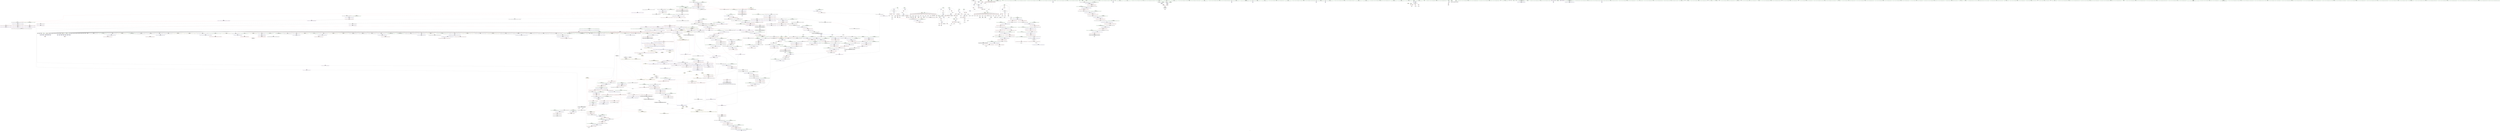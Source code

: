 digraph "SVFG" {
	label="SVFG";

	Node0x561387f9ab40 [shape=record,color=grey,label="{NodeID: 0\nNullPtr|{|<s58>84}}"];
	Node0x561387f9ab40 -> Node0x56138839fc80[style=solid];
	Node0x561387f9ab40 -> Node0x56138839fd80[style=solid];
	Node0x561387f9ab40 -> Node0x56138839fe50[style=solid];
	Node0x561387f9ab40 -> Node0x56138839ff20[style=solid];
	Node0x561387f9ab40 -> Node0x56138839fff0[style=solid];
	Node0x561387f9ab40 -> Node0x5613883a00c0[style=solid];
	Node0x561387f9ab40 -> Node0x5613883a0190[style=solid];
	Node0x561387f9ab40 -> Node0x5613883a0260[style=solid];
	Node0x561387f9ab40 -> Node0x5613883a0330[style=solid];
	Node0x561387f9ab40 -> Node0x5613883a0400[style=solid];
	Node0x561387f9ab40 -> Node0x5613883a04d0[style=solid];
	Node0x561387f9ab40 -> Node0x5613883a05a0[style=solid];
	Node0x561387f9ab40 -> Node0x5613883a0670[style=solid];
	Node0x561387f9ab40 -> Node0x5613883a0740[style=solid];
	Node0x561387f9ab40 -> Node0x5613883a0810[style=solid];
	Node0x561387f9ab40 -> Node0x5613883a08e0[style=solid];
	Node0x561387f9ab40 -> Node0x5613883a09b0[style=solid];
	Node0x561387f9ab40 -> Node0x5613883a0a80[style=solid];
	Node0x561387f9ab40 -> Node0x5613883a0b50[style=solid];
	Node0x561387f9ab40 -> Node0x5613883a0c20[style=solid];
	Node0x561387f9ab40 -> Node0x5613883a0cf0[style=solid];
	Node0x561387f9ab40 -> Node0x5613883a0dc0[style=solid];
	Node0x561387f9ab40 -> Node0x5613883a0e90[style=solid];
	Node0x561387f9ab40 -> Node0x5613883a0f60[style=solid];
	Node0x561387f9ab40 -> Node0x5613883a1030[style=solid];
	Node0x561387f9ab40 -> Node0x5613883a1100[style=solid];
	Node0x561387f9ab40 -> Node0x5613883a11d0[style=solid];
	Node0x561387f9ab40 -> Node0x5613883a12a0[style=solid];
	Node0x561387f9ab40 -> Node0x5613883a1370[style=solid];
	Node0x561387f9ab40 -> Node0x5613883a1440[style=solid];
	Node0x561387f9ab40 -> Node0x5613883a1510[style=solid];
	Node0x561387f9ab40 -> Node0x5613883a15e0[style=solid];
	Node0x561387f9ab40 -> Node0x5613883a16b0[style=solid];
	Node0x561387f9ab40 -> Node0x5613883a1780[style=solid];
	Node0x561387f9ab40 -> Node0x5613883a1850[style=solid];
	Node0x561387f9ab40 -> Node0x5613883a1920[style=solid];
	Node0x561387f9ab40 -> Node0x5613883a19f0[style=solid];
	Node0x561387f9ab40 -> Node0x5613883a1ac0[style=solid];
	Node0x561387f9ab40 -> Node0x5613883a1b90[style=solid];
	Node0x561387f9ab40 -> Node0x5613883a1c60[style=solid];
	Node0x561387f9ab40 -> Node0x5613883a1d30[style=solid];
	Node0x561387f9ab40 -> Node0x5613883a1e00[style=solid];
	Node0x561387f9ab40 -> Node0x5613883a1ed0[style=solid];
	Node0x561387f9ab40 -> Node0x5613883a1fa0[style=solid];
	Node0x561387f9ab40 -> Node0x5613883a2070[style=solid];
	Node0x561387f9ab40 -> Node0x5613883a2140[style=solid];
	Node0x561387f9ab40 -> Node0x5613883a2210[style=solid];
	Node0x561387f9ab40 -> Node0x5613883a22e0[style=solid];
	Node0x561387f9ab40 -> Node0x5613883a23b0[style=solid];
	Node0x561387f9ab40 -> Node0x5613883a2480[style=solid];
	Node0x561387f9ab40 -> Node0x5613883a2550[style=solid];
	Node0x561387f9ab40 -> Node0x5613883a2620[style=solid];
	Node0x561387f9ab40 -> Node0x5613883a26f0[style=solid];
	Node0x561387f9ab40 -> Node0x5613883bc550[style=solid];
	Node0x561387f9ab40 -> Node0x5613883bc620[style=solid];
	Node0x561387f9ab40 -> Node0x5613883bc6f0[style=solid];
	Node0x561387f9ab40 -> Node0x5613883aec50[style=solid];
	Node0x561387f9ab40 -> Node0x5613883e4440[style=solid];
	Node0x561387f9ab40:s58 -> Node0x5613884bcb10[style=solid,color=red];
	Node0x5613884bbf70 [shape=record,color=black,label="{NodeID: 1882\n863 = PHI(767, 1519, )\n1st arg _ZNSt12_Vector_baseINSt7__cxx1112basic_stringIcSt11char_traitsIcESaIcEEESaIS5_EE12_Vector_implC2ERKS6_ }"];
	Node0x5613884bbf70 -> Node0x5613883bc480[style=solid];
	Node0x5613883a7830 [shape=record,color=blue,label="{NodeID: 775\n1294\<--1289\n__n.addr\<--__n\n_ZNSt16allocator_traitsISaINSt7__cxx1112basic_stringIcSt11char_traitsIcESaIcEEEEE10deallocateERS6_PS5_m\n}"];
	Node0x5613883a7830 -> Node0x5613883b6710[style=dashed];
	Node0x5613883bf840 [shape=record,color=yellow,style=double,label="{NodeID: 1550\n66V_1 = ENCHI(MR_66V_0)\npts\{380002 480002 \}\nFun[_ZNSt6vectorINSt7__cxx1112basic_stringIcSt11char_traitsIcESaIcEEESaIS5_EEC2EmRKS5_RKS6_]|{<s0>60}}"];
	Node0x5613883bf840:s0 -> Node0x561388442a00[style=dashed,color=red];
	Node0x56138839e400 [shape=record,color=red,label="{NodeID: 443\n254\<--31\n\<--n\nmain\n}"];
	Node0x56138839e400 -> Node0x5613883e4d40[style=solid];
	Node0x5613883e1bc0 [shape=record,color=grey,label="{NodeID: 1218\n157 = Binary(156, 135, )\n}"];
	Node0x5613883e1bc0 -> Node0x5613883a2f10[style=solid];
	Node0x561388392230 [shape=record,color=green,label="{NodeID: 111\n760\<--761\nehselector.slot\<--ehselector.slot_field_insensitive\n_ZNSt12_Vector_baseINSt7__cxx1112basic_stringIcSt11char_traitsIcESaIcEEESaIS5_EEC2EmRKS6_\n}"];
	Node0x561388392230 -> Node0x5613883b3310[style=solid];
	Node0x561388392230 -> Node0x5613883bbd30[style=solid];
	Node0x5613883b3cd0 [shape=record,color=red,label="{NodeID: 554\n892\<--886\nthis1\<--this.addr\n_ZNSt12_Vector_baseINSt7__cxx1112basic_stringIcSt11char_traitsIcESaIcEEESaIS5_EE17_M_create_storageEm\n|{|<s10>81}}"];
	Node0x5613883b3cd0 -> Node0x56138839c110[style=solid];
	Node0x5613883b3cd0 -> Node0x56138839c1e0[style=solid];
	Node0x5613883b3cd0 -> Node0x56138839c2b0[style=solid];
	Node0x5613883b3cd0 -> Node0x56138839c380[style=solid];
	Node0x5613883b3cd0 -> Node0x56138839c450[style=solid];
	Node0x5613883b3cd0 -> Node0x56138839c520[style=solid];
	Node0x5613883b3cd0 -> Node0x56138839c5f0[style=solid];
	Node0x5613883b3cd0 -> Node0x56138839c6c0[style=solid];
	Node0x5613883b3cd0 -> Node0x56138839c790[style=solid];
	Node0x5613883b3cd0 -> Node0x56138839c860[style=solid];
	Node0x5613883b3cd0:s10 -> Node0x5613884bdb30[style=solid,color=red];
	Node0x5613883969f0 [shape=record,color=green,label="{NodeID: 222\n1474\<--1475\nagg.tmp\<--agg.tmp_field_insensitive\n_ZSt15__alloc_on_moveISaINSt7__cxx1112basic_stringIcSt11char_traitsIcESaIcEEEEEvRT_S8_\n}"];
	Node0x561388462aa0 [shape=record,color=yellow,style=double,label="{NodeID: 1772\n76V_3 = CSCHI(MR_76V_2)\npts\{380000 380001 380002 480000 480001 480002 \}\nCS[]|{<s0>60|<s1>60|<s2>60}}"];
	Node0x561388462aa0:s0 -> Node0x561388462c30[style=dashed,color=blue];
	Node0x561388462aa0:s1 -> Node0x561388462dc0[style=dashed,color=blue];
	Node0x561388462aa0:s2 -> Node0x561388462ed0[style=dashed,color=blue];
	Node0x5613883b9700 [shape=record,color=blue,label="{NodeID: 665\n55\<--301\ni\<--inc75\nmain\n}"];
	Node0x5613883b9700 -> Node0x5613883b0250[style=dashed];
	Node0x5613883b9700 -> Node0x5613883b0320[style=dashed];
	Node0x5613883b9700 -> Node0x5613883b03f0[style=dashed];
	Node0x5613883b9700 -> Node0x5613883b04c0[style=dashed];
	Node0x5613883b9700 -> Node0x5613883b0590[style=dashed];
	Node0x5613883b9700 -> Node0x5613883b9700[style=dashed];
	Node0x5613883b9700 -> Node0x56138841f270[style=dashed];
	Node0x5613884414f0 [shape=record,color=yellow,style=double,label="{NodeID: 1440\n82V_1 = ENCHI(MR_82V_0)\npts\{662 \}\nFun[_ZNSt6vectorINSt7__cxx1112basic_stringIcSt11char_traitsIcESaIcEEESaIS5_EED2Ev]}"];
	Node0x5613884414f0 -> Node0x5613883bb5e0[style=dashed];
	Node0x5613883a4910 [shape=record,color=black,label="{NodeID: 333\n810\<--803\n\<--this1\n_ZNSt6vectorINSt7__cxx1112basic_stringIcSt11char_traitsIcESaIcEEESaIS5_EE18_M_fill_initializeEmRKS5_\n|{<s0>74}}"];
	Node0x5613883a4910:s0 -> Node0x5613884be010[style=solid,color=red];
	Node0x561387f9abd0 [shape=record,color=green,label="{NodeID: 1\n4\<--1\n.str\<--dummyObj\nGlob }"];
	Node0x5613884bc0c0 [shape=record,color=black,label="{NodeID: 1883\n1054 = PHI(1037, )\n0th arg _ZSt20uninitialized_fill_nIPNSt7__cxx1112basic_stringIcSt11char_traitsIcESaIcEEEmS5_ET_S7_T0_RKT1_ }"];
	Node0x5613884bc0c0 -> Node0x5613883bd8d0[style=solid];
	Node0x5613883a7900 [shape=record,color=blue,label="{NodeID: 776\n1311\<--1308\nthis.addr\<--this\n_ZN9__gnu_cxx13new_allocatorINSt7__cxx1112basic_stringIcSt11char_traitsIcESaIcEEEE10deallocateEPS6_m\n}"];
	Node0x5613883a7900 -> Node0x5613883b67e0[style=dashed];
	Node0x56138839e4d0 [shape=record,color=red,label="{NodeID: 444\n268\<--31\n\<--n\nmain\n}"];
	Node0x56138839e4d0 -> Node0x5613883dff40[style=solid];
	Node0x5613883e1d40 [shape=record,color=grey,label="{NodeID: 1219\n1002 = Binary(1001, 843, )\n}"];
	Node0x561388392300 [shape=record,color=green,label="{NodeID: 112\n769\<--770\n_ZNSt12_Vector_baseINSt7__cxx1112basic_stringIcSt11char_traitsIcESaIcEEESaIS5_EE12_Vector_implC2ERKS6_\<--_ZNSt12_Vector_baseINSt7__cxx1112basic_stringIcSt11char_traitsIcESaIcEEESaIS5_EE12_Vector_implC2ERKS6__field_insensitive\n}"];
	Node0x5613883b3da0 [shape=record,color=red,label="{NodeID: 555\n893\<--888\n\<--__n.addr\n_ZNSt12_Vector_baseINSt7__cxx1112basic_stringIcSt11char_traitsIcESaIcEEESaIS5_EE17_M_create_storageEm\n|{<s0>81}}"];
	Node0x5613883b3da0:s0 -> Node0x5613884bdc00[style=solid,color=red];
	Node0x561388396ac0 [shape=record,color=green,label="{NodeID: 223\n1481\<--1482\n_ZSt18__do_alloc_on_moveISaINSt7__cxx1112basic_stringIcSt11char_traitsIcESaIcEEEEEvRT_S8_St17integral_constantIbLb1EE\<--_ZSt18__do_alloc_on_moveISaINSt7__cxx1112basic_stringIcSt11char_traitsIcESaIcEEEEEvRT_S8_St17integral_constantIbLb1EE_field_insensitive\n}"];
	Node0x561388462c30 [shape=record,color=yellow,style=double,label="{NodeID: 1773\n64V_2 = CSCHI(MR_64V_1)\npts\{380001 480001 \}\nCS[]|{<s0>61}}"];
	Node0x561388462c30:s0 -> Node0x5613883bc070[style=dashed,color=red];
	Node0x5613883b97d0 [shape=record,color=blue,label="{NodeID: 666\n311\<--169\ncall83\<--\nmain\n}"];
	Node0x561388441600 [shape=record,color=yellow,style=double,label="{NodeID: 1441\n84V_1 = ENCHI(MR_84V_0)\npts\{380000 480000 13560000 \}\nFun[_ZNSt6vectorINSt7__cxx1112basic_stringIcSt11char_traitsIcESaIcEEESaIS5_EED2Ev]|{|<s1>68|<s2>69}}"];
	Node0x561388441600 -> Node0x5613883b2a20[style=dashed];
	Node0x561388441600:s1 -> Node0x561388441e50[style=dashed,color=red];
	Node0x561388441600:s2 -> Node0x561388441e50[style=dashed,color=red];
	Node0x5613883a49e0 [shape=record,color=black,label="{NodeID: 334\n815\<--803\n\<--this1\n_ZNSt6vectorINSt7__cxx1112basic_stringIcSt11char_traitsIcESaIcEEESaIS5_EE18_M_fill_initializeEmRKS5_\n}"];
	Node0x5613883a49e0 -> Node0x56138839b680[style=solid];
	Node0x5613883a49e0 -> Node0x56138839b750[style=solid];
	Node0x5613883470c0 [shape=record,color=green,label="{NodeID: 2\n6\<--1\n.str.1\<--dummyObj\nGlob }"];
	Node0x5613884bc1d0 [shape=record,color=black,label="{NodeID: 1884\n1055 = PHI(1038, )\n1st arg _ZSt20uninitialized_fill_nIPNSt7__cxx1112basic_stringIcSt11char_traitsIcESaIcEEEmS5_ET_S7_T0_RKT1_ }"];
	Node0x5613884bc1d0 -> Node0x5613883bd9a0[style=solid];
	Node0x5613883a79d0 [shape=record,color=blue,label="{NodeID: 777\n1313\<--1309\n__p.addr\<--__p\n_ZN9__gnu_cxx13new_allocatorINSt7__cxx1112basic_stringIcSt11char_traitsIcESaIcEEEE10deallocateEPS6_m\n}"];
	Node0x5613883a79d0 -> Node0x5613883b68b0[style=dashed];
	Node0x56138839e5a0 [shape=record,color=red,label="{NodeID: 445\n304\<--31\n\<--n\nmain\n}"];
	Node0x56138839e5a0 -> Node0x5613883e09c0[style=solid];
	Node0x5613883e1ec0 [shape=record,color=grey,label="{NodeID: 1220\n163 = Binary(162, 135, )\n}"];
	Node0x5613883e1ec0 -> Node0x5613883a2fe0[style=solid];
	Node0x561388392400 [shape=record,color=green,label="{NodeID: 113\n773\<--774\n_ZNSt12_Vector_baseINSt7__cxx1112basic_stringIcSt11char_traitsIcESaIcEEESaIS5_EE17_M_create_storageEm\<--_ZNSt12_Vector_baseINSt7__cxx1112basic_stringIcSt11char_traitsIcESaIcEEESaIS5_EE17_M_create_storageEm_field_insensitive\n}"];
	Node0x5613883b3e70 [shape=record,color=red,label="{NodeID: 556\n909\<--888\n\<--__n.addr\n_ZNSt12_Vector_baseINSt7__cxx1112basic_stringIcSt11char_traitsIcESaIcEEESaIS5_EE17_M_create_storageEm\n}"];
	Node0x561388396bc0 [shape=record,color=green,label="{NodeID: 224\n1486\<--1487\nthis.addr\<--this.addr_field_insensitive\n_ZNKSt12_Vector_baseINSt7__cxx1112basic_stringIcSt11char_traitsIcESaIcEEESaIS5_EE19_M_get_Tp_allocatorEv\n}"];
	Node0x561388396bc0 -> Node0x5613883b7680[style=solid];
	Node0x561388396bc0 -> Node0x5613883a87a0[style=solid];
	Node0x561388462dc0 [shape=record,color=yellow,style=double,label="{NodeID: 1774\n66V_2 = CSCHI(MR_66V_1)\npts\{380002 480002 \}\nCS[]|{<s0>11|<s1>18|<s2>62}}"];
	Node0x561388462dc0:s0 -> Node0x561388461c40[style=dashed,color=blue];
	Node0x561388462dc0:s1 -> Node0x561388461d20[style=dashed,color=blue];
	Node0x561388462dc0:s2 -> Node0x561388441f90[style=dashed,color=red];
	Node0x5613883b98a0 [shape=record,color=blue,label="{NodeID: 667\n59\<--325\nd\<--sub89\nmain\n}"];
	Node0x5613883b98a0 -> Node0x5613883b0a70[style=dashed];
	Node0x5613883b98a0 -> Node0x5613883b0b40[style=dashed];
	Node0x5613883b98a0 -> Node0x5613883b0c10[style=dashed];
	Node0x5613883b98a0 -> Node0x5613883b0ce0[style=dashed];
	Node0x5613883b98a0 -> Node0x5613883b9cb0[style=dashed];
	Node0x5613883b98a0 -> Node0x56138841fc70[style=dashed];
	Node0x561388441740 [shape=record,color=yellow,style=double,label="{NodeID: 1442\n86V_1 = ENCHI(MR_86V_0)\npts\{380001 480001 13560001 \}\nFun[_ZNSt6vectorINSt7__cxx1112basic_stringIcSt11char_traitsIcESaIcEEESaIS5_EED2Ev]}"];
	Node0x561388441740 -> Node0x5613883b2af0[style=dashed];
	Node0x5613883a4ab0 [shape=record,color=black,label="{NodeID: 335\n839\<--835\nsub.ptr.lhs.cast\<--\n_ZNSt12_Vector_baseINSt7__cxx1112basic_stringIcSt11char_traitsIcESaIcEEESaIS5_EED2Ev\n}"];
	Node0x5613883a4ab0 -> Node0x5613883df7c0[style=solid];
	Node0x561388347400 [shape=record,color=green,label="{NodeID: 3\n8\<--1\n.str.2\<--dummyObj\nGlob }"];
	Node0x5613884bc2e0 [shape=record,color=black,label="{NodeID: 1885\n1056 = PHI(1039, )\n2nd arg _ZSt20uninitialized_fill_nIPNSt7__cxx1112basic_stringIcSt11char_traitsIcESaIcEEEmS5_ET_S7_T0_RKT1_ }"];
	Node0x5613884bc2e0 -> Node0x5613883bda70[style=solid];
	Node0x5613883a7aa0 [shape=record,color=blue,label="{NodeID: 778\n1315\<--1310\n.addr\<--\n_ZN9__gnu_cxx13new_allocatorINSt7__cxx1112basic_stringIcSt11char_traitsIcESaIcEEEE10deallocateEPS6_m\n}"];
	Node0x56138839e670 [shape=record,color=red,label="{NodeID: 446\n317\<--31\n\<--n\nmain\n}"];
	Node0x56138839e670 -> Node0x5613883e3fc0[style=solid];
	Node0x5613883e2040 [shape=record,color=grey,label="{NodeID: 1221\n349 = Binary(348, 350, )\n}"];
	Node0x5613883e2040 -> Node0x5613883b9b10[style=solid];
	Node0x561388397000 [shape=record,color=green,label="{NodeID: 114\n782\<--783\n_ZNSt12_Vector_baseINSt7__cxx1112basic_stringIcSt11char_traitsIcESaIcEEESaIS5_EE12_Vector_implD2Ev\<--_ZNSt12_Vector_baseINSt7__cxx1112basic_stringIcSt11char_traitsIcESaIcEEESaIS5_EE12_Vector_implD2Ev_field_insensitive\n}"];
	Node0x5613883b3f40 [shape=record,color=red,label="{NodeID: 557\n902\<--901\n\<--_M_start3\n_ZNSt12_Vector_baseINSt7__cxx1112basic_stringIcSt11char_traitsIcESaIcEEESaIS5_EE17_M_create_storageEm\n}"];
	Node0x5613883b3f40 -> Node0x5613883bca30[style=solid];
	Node0x561388396c90 [shape=record,color=green,label="{NodeID: 225\n1496\<--1497\nthis.addr\<--this.addr_field_insensitive\n_ZNSaINSt7__cxx1112basic_stringIcSt11char_traitsIcESaIcEEEEC2ERKS5_\n}"];
	Node0x561388396c90 -> Node0x5613883b7750[style=solid];
	Node0x561388396c90 -> Node0x5613883a8870[style=solid];
	Node0x561388462ed0 [shape=record,color=yellow,style=double,label="{NodeID: 1775\n62V_2 = CSCHI(MR_62V_1)\npts\{380000 480000 \}\nCS[]|{<s0>11|<s1>18|<s2>61|<s3>62}}"];
	Node0x561388462ed0:s0 -> Node0x561388461ae0[style=dashed,color=blue];
	Node0x561388462ed0:s1 -> Node0x561388461d20[style=dashed,color=blue];
	Node0x561388462ed0:s2 -> Node0x561388444550[style=dashed,color=red];
	Node0x561388462ed0:s3 -> Node0x561388441e50[style=dashed,color=red];
	Node0x5613883b9970 [shape=record,color=blue,label="{NodeID: 668\n61\<--227\nk\<--\nmain\n}"];
	Node0x5613883b9970 -> Node0x5613883b0db0[style=dashed];
	Node0x5613883b9970 -> Node0x5613883b0e80[style=dashed];
	Node0x5613883b9970 -> Node0x5613883b9be0[style=dashed];
	Node0x5613883b9970 -> Node0x561388420170[style=dashed];
	Node0x561388441880 [shape=record,color=yellow,style=double,label="{NodeID: 1443\n88V_1 = ENCHI(MR_88V_0)\npts\{380002 480002 13560002 \}\nFun[_ZNSt6vectorINSt7__cxx1112basic_stringIcSt11char_traitsIcESaIcEEESaIS5_EED2Ev]|{<s0>68|<s1>69}}"];
	Node0x561388441880:s0 -> Node0x561388441f90[style=dashed,color=red];
	Node0x561388441880:s1 -> Node0x561388441f90[style=dashed,color=red];
	Node0x5613883a4b80 [shape=record,color=black,label="{NodeID: 336\n840\<--838\nsub.ptr.rhs.cast\<--\n_ZNSt12_Vector_baseINSt7__cxx1112basic_stringIcSt11char_traitsIcESaIcEEESaIS5_EED2Ev\n}"];
	Node0x5613883a4b80 -> Node0x5613883df7c0[style=solid];
	Node0x5613883474c0 [shape=record,color=green,label="{NodeID: 4\n10\<--1\n.str.3\<--dummyObj\nGlob }"];
	Node0x5613884bc3f0 [shape=record,color=black,label="{NodeID: 1886\n1209 = PHI(691, 858, 1157, 1404, )\n0th arg __clang_call_terminate }"];
	Node0x5613883a7b70 [shape=record,color=blue,label="{NodeID: 779\n1333\<--1330\n__first.addr\<--__first\n_ZSt8_DestroyIPNSt7__cxx1112basic_stringIcSt11char_traitsIcESaIcEEES5_EvT_S7_RSaIT0_E\n}"];
	Node0x5613883a7b70 -> Node0x5613883b6980[style=dashed];
	Node0x56138839e740 [shape=record,color=red,label="{NodeID: 447\n332\<--31\n\<--n\nmain\n}"];
	Node0x56138839e740 -> Node0x5613883e3b40[style=solid];
	Node0x5613883e21c0 [shape=record,color=grey,label="{NodeID: 1222\n354 = Binary(353, 135, )\n}"];
	Node0x5613883e21c0 -> Node0x5613883b9cb0[style=solid];
	Node0x5613883970d0 [shape=record,color=green,label="{NodeID: 115\n794\<--795\nthis.addr\<--this.addr_field_insensitive\n_ZNSt6vectorINSt7__cxx1112basic_stringIcSt11char_traitsIcESaIcEEESaIS5_EE18_M_fill_initializeEmRKS5_\n}"];
	Node0x5613883970d0 -> Node0x5613883b33e0[style=solid];
	Node0x5613883970d0 -> Node0x5613883bbe00[style=solid];
	Node0x5613883b4010 [shape=record,color=red,label="{NodeID: 558\n908\<--907\n\<--_M_start6\n_ZNSt12_Vector_baseINSt7__cxx1112basic_stringIcSt11char_traitsIcESaIcEEESaIS5_EE17_M_create_storageEm\n}"];
	Node0x5613883b4010 -> Node0x56138839d7d0[style=solid];
	Node0x561388396d60 [shape=record,color=green,label="{NodeID: 226\n1498\<--1499\n__a.addr\<--__a.addr_field_insensitive\n_ZNSaINSt7__cxx1112basic_stringIcSt11char_traitsIcESaIcEEEEC2ERKS5_\n}"];
	Node0x561388396d60 -> Node0x5613883b7820[style=solid];
	Node0x561388396d60 -> Node0x5613883a8940[style=solid];
	Node0x561388462fe0 [shape=record,color=yellow,style=double,label="{NodeID: 1776\n76V_2 = CSCHI(MR_76V_1)\npts\{380000 380001 380002 480000 480001 480002 \}\nCS[]|{<s0>19|<s1>19|<s2>19|<s3>19}}"];
	Node0x561388462fe0:s0 -> Node0x561388416050[style=dashed,color=blue];
	Node0x561388462fe0:s1 -> Node0x56138842e270[style=dashed,color=blue];
	Node0x561388462fe0:s2 -> Node0x561388461e80[style=dashed,color=blue];
	Node0x561388462fe0:s3 -> Node0x5613884620c0[style=dashed,color=blue];
	Node0x5613883b9a40 [shape=record,color=blue,label="{NodeID: 669\n346\<--111\ncall102\<--\nmain\n}"];
	Node0x5613883a4c50 [shape=record,color=black,label="{NodeID: 337\n871\<--870\n\<--this1\n_ZNSt12_Vector_baseINSt7__cxx1112basic_stringIcSt11char_traitsIcESaIcEEESaIS5_EE12_Vector_implC2ERKS6_\n|{<s0>80}}"];
	Node0x5613883a4c50:s0 -> Node0x5613884bd580[style=solid,color=red];
	Node0x561388347580 [shape=record,color=green,label="{NodeID: 5\n12\<--1\n.str.4\<--dummyObj\nGlob }"];
	Node0x5613884bc5c0 [shape=record,color=black,label="{NodeID: 1887\n791 = PHI(588, )\n0th arg _ZNSt6vectorINSt7__cxx1112basic_stringIcSt11char_traitsIcESaIcEEESaIS5_EE18_M_fill_initializeEmRKS5_ }"];
	Node0x5613884bc5c0 -> Node0x5613883bbe00[style=solid];
	Node0x5613883a7c40 [shape=record,color=blue,label="{NodeID: 780\n1335\<--1331\n__last.addr\<--__last\n_ZSt8_DestroyIPNSt7__cxx1112basic_stringIcSt11char_traitsIcESaIcEEES5_EvT_S7_RSaIT0_E\n}"];
	Node0x5613883a7c40 -> Node0x5613883b6a50[style=dashed];
	Node0x56138839e810 [shape=record,color=red,label="{NodeID: 448\n338\<--31\n\<--n\nmain\n}"];
	Node0x56138839e810 -> Node0x5613883e0240[style=solid];
	Node0x5613883e2340 [shape=record,color=grey,label="{NodeID: 1223\n366 = Binary(365, 227, )\n}"];
	Node0x5613883e2340 -> Node0x5613883e42c0[style=solid];
	Node0x5613883971a0 [shape=record,color=green,label="{NodeID: 116\n796\<--797\n__n.addr\<--__n.addr_field_insensitive\n_ZNSt6vectorINSt7__cxx1112basic_stringIcSt11char_traitsIcESaIcEEESaIS5_EE18_M_fill_initializeEmRKS5_\n}"];
	Node0x5613883971a0 -> Node0x5613883b34b0[style=solid];
	Node0x5613883971a0 -> Node0x5613883bbed0[style=solid];
	Node0x5613883b40e0 [shape=record,color=red,label="{NodeID: 559\n920\<--917\nthis1\<--this.addr\n_ZNSt12_Vector_baseINSt7__cxx1112basic_stringIcSt11char_traitsIcESaIcEEESaIS5_EE12_Vector_implD2Ev\n}"];
	Node0x5613883b40e0 -> Node0x5613883a4d20[style=solid];
	Node0x561388396e30 [shape=record,color=green,label="{NodeID: 227\n1511\<--1512\nthis.addr\<--this.addr_field_insensitive\n_ZNSt12_Vector_baseINSt7__cxx1112basic_stringIcSt11char_traitsIcESaIcEEESaIS5_EEC2ERKS6_\n}"];
	Node0x561388396e30 -> Node0x5613883b78f0[style=solid];
	Node0x561388396e30 -> Node0x5613883a8a10[style=solid];
	Node0x561388463170 [shape=record,color=yellow,style=double,label="{NodeID: 1777\n139V_2 = CSCHI(MR_139V_1)\npts\{13560000 13560001 13560002 \}\nCS[]|{<s0>111}}"];
	Node0x561388463170:s0 -> Node0x5613884621a0[style=dashed,color=blue];
	Node0x5613883b9b10 [shape=record,color=blue,label="{NodeID: 670\n45\<--349\ncur\<--dec\nmain\n}"];
	Node0x5613883b9b10 -> Node0x5613883b0180[style=dashed];
	Node0x5613883b9b10 -> Node0x5613883ba5a0[style=dashed];
	Node0x5613883b9b10 -> Node0x56138841ed70[style=dashed];
	Node0x561388441aa0 [shape=record,color=yellow,style=double,label="{NodeID: 1445\n80V_1 = ENCHI(MR_80V_0)\npts\{660 \}\nFun[_ZNSt6vectorINSt7__cxx1112basic_stringIcSt11char_traitsIcESaIcEEESaIS5_EED2Ev]}"];
	Node0x561388441aa0 -> Node0x5613883bb510[style=dashed];
	Node0x5613883a4d20 [shape=record,color=black,label="{NodeID: 338\n921\<--920\n\<--this1\n_ZNSt12_Vector_baseINSt7__cxx1112basic_stringIcSt11char_traitsIcESaIcEEESaIS5_EE12_Vector_implD2Ev\n|{<s0>82}}"];
	Node0x5613883a4d20:s0 -> Node0x5613884b91f0[style=solid,color=red];
	Node0x56138833f8d0 [shape=record,color=green,label="{NodeID: 6\n74\<--1\n\<--dummyObj\nCan only get source location for instruction, argument, global var or function.}"];
	Node0x5613884bc6d0 [shape=record,color=black,label="{NodeID: 1888\n792 = PHI(595, )\n1st arg _ZNSt6vectorINSt7__cxx1112basic_stringIcSt11char_traitsIcESaIcEEESaIS5_EE18_M_fill_initializeEmRKS5_ }"];
	Node0x5613884bc6d0 -> Node0x5613883bbed0[style=solid];
	Node0x5613883a7d10 [shape=record,color=blue,label="{NodeID: 781\n1337\<--1332\n.addr\<--\n_ZSt8_DestroyIPNSt7__cxx1112basic_stringIcSt11char_traitsIcESaIcEEES5_EvT_S7_RSaIT0_E\n}"];
	Node0x56138839e8e0 [shape=record,color=red,label="{NodeID: 449\n360\<--31\n\<--n\nmain\n}"];
	Node0x56138839e8e0 -> Node0x5613883e24c0[style=solid];
	Node0x5613883e24c0 [shape=record,color=grey,label="{NodeID: 1224\n362 = Binary(360, 361, )\n}"];
	Node0x5613883e24c0 -> Node0x5613883e5940[style=solid];
	Node0x561388397270 [shape=record,color=green,label="{NodeID: 117\n798\<--799\n__value.addr\<--__value.addr_field_insensitive\n_ZNSt6vectorINSt7__cxx1112basic_stringIcSt11char_traitsIcESaIcEEESaIS5_EE18_M_fill_initializeEmRKS5_\n}"];
	Node0x561388397270 -> Node0x5613883b3580[style=solid];
	Node0x561388397270 -> Node0x5613883bbfa0[style=solid];
	Node0x5613883b41b0 [shape=record,color=red,label="{NodeID: 560\n935\<--929\nthis1\<--this.addr\n_ZN9__gnu_cxx13new_allocatorINSt7__cxx1112basic_stringIcSt11char_traitsIcESaIcEEEEC2ERKS7_\n}"];
	Node0x561388396f00 [shape=record,color=green,label="{NodeID: 228\n1513\<--1514\n__a.addr\<--__a.addr_field_insensitive\n_ZNSt12_Vector_baseINSt7__cxx1112basic_stringIcSt11char_traitsIcESaIcEEESaIS5_EEC2ERKS6_\n}"];
	Node0x561388396f00 -> Node0x5613883b79c0[style=solid];
	Node0x561388396f00 -> Node0x5613883a8ae0[style=solid];
	Node0x5613884632d0 [shape=record,color=yellow,style=double,label="{NodeID: 1778\n260V_2 = CSCHI(MR_260V_1)\npts\{380000 380001 380002 480000 480001 480002 13560000 13560001 13560002 \}\nCS[]|{<s0>125|<s1>125|<s2>125|<s3>125|<s4>125}}"];
	Node0x5613884632d0:s0 -> Node0x5613883b7dd0[style=dashed,color=red];
	Node0x5613884632d0:s1 -> Node0x5613883b7ea0[style=dashed,color=red];
	Node0x5613884632d0:s2 -> Node0x5613883b7f70[style=dashed,color=red];
	Node0x5613884632d0:s3 -> Node0x5613883a8e20[style=dashed,color=red];
	Node0x5613884632d0:s4 -> Node0x5613883a8ef0[style=dashed,color=red];
	Node0x5613883b9be0 [shape=record,color=blue,label="{NodeID: 671\n61\<--340\nk\<--\nmain\n}"];
	Node0x5613883b9be0 -> Node0x5613883b0db0[style=dashed];
	Node0x5613883b9be0 -> Node0x5613883b0e80[style=dashed];
	Node0x5613883b9be0 -> Node0x561388420170[style=dashed];
	Node0x5613883a4df0 [shape=record,color=black,label="{NodeID: 339\n952\<--951\n\<--_M_impl\n_ZNSt12_Vector_baseINSt7__cxx1112basic_stringIcSt11char_traitsIcESaIcEEESaIS5_EE11_M_allocateEm\n|{<s0>83}}"];
	Node0x5613883a4df0:s0 -> Node0x5613884ba2d0[style=solid,color=red];
	Node0x56138833f990 [shape=record,color=green,label="{NodeID: 7\n77\<--1\n\<--dummyObj\nCan only get source location for instruction, argument, global var or function.}"];
	Node0x5613884bc7e0 [shape=record,color=black,label="{NodeID: 1889\n793 = PHI(596, )\n2nd arg _ZNSt6vectorINSt7__cxx1112basic_stringIcSt11char_traitsIcESaIcEEESaIS5_EE18_M_fill_initializeEmRKS5_ }"];
	Node0x5613884bc7e0 -> Node0x5613883bbfa0[style=solid];
	Node0x5613883a7de0 [shape=record,color=blue,label="{NodeID: 782\n1351\<--1347\nthis.addr\<--this\n_ZNSt6vectorINSt7__cxx1112basic_stringIcSt11char_traitsIcESaIcEEESaIS5_EE14_M_move_assignEOS7_St17integral_constantIbLb1EE\n}"];
	Node0x5613883a7de0 -> Node0x5613883b6b20[style=dashed];
	Node0x56138839e9b0 [shape=record,color=red,label="{NodeID: 450\n420\<--31\n\<--n\nmain\n}"];
	Node0x56138839e9b0 -> Node0x5613883e12c0[style=solid];
	Node0x5613883e2640 [shape=record,color=grey,label="{NodeID: 1225\n373 = Binary(372, 227, )\n}"];
	Node0x5613883e2640 -> Node0x5613883e27c0[style=solid];
	Node0x561388397340 [shape=record,color=green,label="{NodeID: 118\n813\<--814\n_ZSt24__uninitialized_fill_n_aIPNSt7__cxx1112basic_stringIcSt11char_traitsIcESaIcEEEmS5_S5_ET_S7_T0_RKT1_RSaIT2_E\<--_ZSt24__uninitialized_fill_n_aIPNSt7__cxx1112basic_stringIcSt11char_traitsIcESaIcEEEmS5_S5_ET_S7_T0_RKT1_RSaIT2_E_field_insensitive\n}"];
	Node0x5613883b4280 [shape=record,color=red,label="{NodeID: 561\n946\<--940\nthis1\<--this.addr\n_ZNSt12_Vector_baseINSt7__cxx1112basic_stringIcSt11char_traitsIcESaIcEEESaIS5_EE11_M_allocateEm\n}"];
	Node0x5613883b4280 -> Node0x56138839c930[style=solid];
	Node0x56138839f430 [shape=record,color=green,label="{NodeID: 229\n1525\<--1526\n__a.addr\<--__a.addr_field_insensitive\n_ZSt4swapIPNSt7__cxx1112basic_stringIcSt11char_traitsIcESaIcEEEENSt9enable_ifIXsr6__and_ISt6__not_ISt15__is_tuple_likeIT_EESt21is_move_constructibleISA_ESt18is_move_assignableISA_EEE5valueEvE4typeERSA_SJ_\n}"];
	Node0x56138839f430 -> Node0x5613883b7a90[style=solid];
	Node0x56138839f430 -> Node0x5613883b7b60[style=solid];
	Node0x56138839f430 -> Node0x5613883a8bb0[style=solid];
	Node0x561388463490 [shape=record,color=yellow,style=double,label="{NodeID: 1779\n260V_3 = CSCHI(MR_260V_2)\npts\{380000 380001 380002 480000 480001 480002 13560000 13560001 13560002 \}\nCS[]|{<s0>126|<s1>126|<s2>126|<s3>126|<s4>126}}"];
	Node0x561388463490:s0 -> Node0x5613883b7dd0[style=dashed,color=red];
	Node0x561388463490:s1 -> Node0x5613883b7ea0[style=dashed,color=red];
	Node0x561388463490:s2 -> Node0x5613883b7f70[style=dashed,color=red];
	Node0x561388463490:s3 -> Node0x5613883a8e20[style=dashed,color=red];
	Node0x561388463490:s4 -> Node0x5613883a8ef0[style=dashed,color=red];
	Node0x5613883b9cb0 [shape=record,color=blue,label="{NodeID: 672\n59\<--354\nd\<--inc103\nmain\n}"];
	Node0x5613883b9cb0 -> Node0x5613883b0c10[style=dashed];
	Node0x5613883b9cb0 -> Node0x5613883b0ce0[style=dashed];
	Node0x5613883b9cb0 -> Node0x56138841fc70[style=dashed];
	Node0x561388441c90 [shape=record,color=yellow,style=double,label="{NodeID: 1447\n152V_1 = ENCHI(MR_152V_0)\npts\{825 \}\nFun[_ZNSt12_Vector_baseINSt7__cxx1112basic_stringIcSt11char_traitsIcESaIcEEESaIS5_EED2Ev]}"];
	Node0x561388441c90 -> Node0x5613883bc210[style=dashed];
	Node0x5613883a4ec0 [shape=record,color=black,label="{NodeID: 340\n937\<--959\n_ZNSt12_Vector_baseINSt7__cxx1112basic_stringIcSt11char_traitsIcESaIcEEESaIS5_EE11_M_allocateEm_ret\<--cond\n_ZNSt12_Vector_baseINSt7__cxx1112basic_stringIcSt11char_traitsIcESaIcEEESaIS5_EE11_M_allocateEm\n|{<s0>81}}"];
	Node0x5613883a4ec0:s0 -> Node0x5613884b7e00[style=solid,color=blue];
	Node0x56138833fa50 [shape=record,color=green,label="{NodeID: 8\n81\<--1\n\<--dummyObj\nCan only get source location for instruction, argument, global var or function.|{<s0>2}}"];
	Node0x56138833fa50:s0 -> Node0x5613884bdcd0[style=solid,color=red];
	Node0x5613884bc8f0 [shape=record,color=black,label="{NodeID: 1890\n978 = PHI(971, )\n0th arg _ZN9__gnu_cxx13new_allocatorINSt7__cxx1112basic_stringIcSt11char_traitsIcESaIcEEEE8allocateEmPKv }"];
	Node0x5613884bc8f0 -> Node0x5613883bd180[style=solid];
	Node0x5613883a7eb0 [shape=record,color=blue,label="{NodeID: 783\n1353\<--1348\n__x.addr\<--__x\n_ZNSt6vectorINSt7__cxx1112basic_stringIcSt11char_traitsIcESaIcEEESaIS5_EE14_M_move_assignEOS7_St17integral_constantIbLb1EE\n}"];
	Node0x5613883a7eb0 -> Node0x5613883b6bf0[style=dashed];
	Node0x5613883a7eb0 -> Node0x5613883b6cc0[style=dashed];
	Node0x56138839ea80 [shape=record,color=red,label="{NodeID: 451\n428\<--31\n\<--n\nmain\n}"];
	Node0x56138839ea80 -> Node0x5613883e0fc0[style=solid];
	Node0x5613883e27c0 [shape=record,color=grey,label="{NodeID: 1226\n374 = Binary(371, 373, )\n}"];
	Node0x5613883e27c0 -> Node0x5613883b9e50[style=solid];
	Node0x561388397440 [shape=record,color=green,label="{NodeID: 119\n822\<--823\nthis.addr\<--this.addr_field_insensitive\n_ZNSt12_Vector_baseINSt7__cxx1112basic_stringIcSt11char_traitsIcESaIcEEESaIS5_EED2Ev\n}"];
	Node0x561388397440 -> Node0x5613883b3720[style=solid];
	Node0x561388397440 -> Node0x5613883bc140[style=solid];
	Node0x5613883b4350 [shape=record,color=red,label="{NodeID: 562\n947\<--942\n\<--__n.addr\n_ZNSt12_Vector_baseINSt7__cxx1112basic_stringIcSt11char_traitsIcESaIcEEESaIS5_EE11_M_allocateEm\n}"];
	Node0x5613883b4350 -> Node0x5613883e60c0[style=solid];
	Node0x56138839f500 [shape=record,color=green,label="{NodeID: 230\n1527\<--1528\n__b.addr\<--__b.addr_field_insensitive\n_ZSt4swapIPNSt7__cxx1112basic_stringIcSt11char_traitsIcESaIcEEEENSt9enable_ifIXsr6__and_ISt6__not_ISt15__is_tuple_likeIT_EESt21is_move_constructibleISA_ESt18is_move_assignableISA_EEE5valueEvE4typeERSA_SJ_\n}"];
	Node0x56138839f500 -> Node0x5613883b7c30[style=solid];
	Node0x56138839f500 -> Node0x5613883b7d00[style=solid];
	Node0x56138839f500 -> Node0x5613883a8c80[style=solid];
	Node0x561388463650 [shape=record,color=yellow,style=double,label="{NodeID: 1780\n260V_4 = CSCHI(MR_260V_3)\npts\{380000 380001 380002 480000 480001 480002 13560000 13560001 13560002 \}\nCS[]|{<s0>113|<s1>113|<s2>114|<s3>114}}"];
	Node0x561388463650:s0 -> Node0x561388462300[style=dashed,color=blue];
	Node0x561388463650:s1 -> Node0x561388462460[style=dashed,color=blue];
	Node0x561388463650:s2 -> Node0x561388462540[style=dashed,color=blue];
	Node0x561388463650:s3 -> Node0x5613884626a0[style=dashed,color=blue];
	Node0x5613883b9d80 [shape=record,color=blue,label="{NodeID: 673\n63\<--74\ni105\<--\nmain\n}"];
	Node0x5613883b9d80 -> Node0x5613883b0f50[style=dashed];
	Node0x5613883b9d80 -> Node0x5613883b1020[style=dashed];
	Node0x5613883b9d80 -> Node0x5613883b10f0[style=dashed];
	Node0x5613883b9d80 -> Node0x5613883b11c0[style=dashed];
	Node0x5613883b9d80 -> Node0x5613883ba670[style=dashed];
	Node0x5613883b9d80 -> Node0x561388420670[style=dashed];
	Node0x561388441d70 [shape=record,color=yellow,style=double,label="{NodeID: 1448\n154V_1 = ENCHI(MR_154V_0)\npts\{827 \}\nFun[_ZNSt12_Vector_baseINSt7__cxx1112basic_stringIcSt11char_traitsIcESaIcEEESaIS5_EED2Ev]}"];
	Node0x561388441d70 -> Node0x5613883bc2e0[style=dashed];
	Node0x5613883a4f90 [shape=record,color=black,label="{NodeID: 341\n971\<--970\n\<--\n_ZNSt16allocator_traitsISaINSt7__cxx1112basic_stringIcSt11char_traitsIcESaIcEEEEE8allocateERS6_m\n|{<s0>84}}"];
	Node0x5613883a4f90:s0 -> Node0x5613884bc8f0[style=solid,color=red];
	Node0x56138833fb10 [shape=record,color=green,label="{NodeID: 9\n82\<--1\n\<--dummyObj\nCan only get source location for instruction, argument, global var or function.|{<s0>2}}"];
	Node0x56138833fb10:s0 -> Node0x5613884bdda0[style=solid,color=red];
	Node0x5613884bca00 [shape=record,color=black,label="{NodeID: 1891\n979 = PHI(972, )\n1st arg _ZN9__gnu_cxx13new_allocatorINSt7__cxx1112basic_stringIcSt11char_traitsIcESaIcEEEE8allocateEmPKv }"];
	Node0x5613884bca00 -> Node0x5613883bd250[style=solid];
	Node0x5613883a7f80 [shape=record,color=blue,label="{NodeID: 784\n1359\<--1398\nexn.slot\<--\n_ZNSt6vectorINSt7__cxx1112basic_stringIcSt11char_traitsIcESaIcEEESaIS5_EE14_M_move_assignEOS7_St17integral_constantIbLb1EE\n}"];
	Node0x5613883a7f80 -> Node0x5613883b6d90[style=dashed];
	Node0x56138839eb50 [shape=record,color=red,label="{NodeID: 452\n474\<--31\n\<--n\nmain\n}"];
	Node0x56138839eb50 -> Node0x5613883e33c0[style=solid];
	Node0x5613883e2940 [shape=record,color=grey,label="{NodeID: 1227\n382 = Binary(380, 381, )\n}"];
	Node0x5613883e2940 -> Node0x5613883e2ac0[style=solid];
	Node0x561388397510 [shape=record,color=green,label="{NodeID: 120\n824\<--825\nexn.slot\<--exn.slot_field_insensitive\n_ZNSt12_Vector_baseINSt7__cxx1112basic_stringIcSt11char_traitsIcESaIcEEESaIS5_EED2Ev\n}"];
	Node0x561388397510 -> Node0x5613883b37f0[style=solid];
	Node0x561388397510 -> Node0x5613883bc210[style=solid];
	Node0x5613883b4420 [shape=record,color=red,label="{NodeID: 563\n953\<--942\n\<--__n.addr\n_ZNSt12_Vector_baseINSt7__cxx1112basic_stringIcSt11char_traitsIcESaIcEEESaIS5_EE11_M_allocateEm\n|{<s0>83}}"];
	Node0x5613883b4420:s0 -> Node0x5613884ba3e0[style=solid,color=red];
	Node0x56138839f5d0 [shape=record,color=green,label="{NodeID: 231\n1529\<--1530\n__tmp\<--__tmp_field_insensitive\n_ZSt4swapIPNSt7__cxx1112basic_stringIcSt11char_traitsIcESaIcEEEENSt9enable_ifIXsr6__and_ISt6__not_ISt15__is_tuple_likeIT_EESt21is_move_constructibleISA_ESt18is_move_assignableISA_EEE5valueEvE4typeERSA_SJ_\n|{|<s1>132}}"];
	Node0x56138839f5d0 -> Node0x5613883a8d50[style=solid];
	Node0x56138839f5d0:s1 -> Node0x5613884be4f0[style=solid,color=red];
	Node0x561388463810 [shape=record,color=yellow,style=double,label="{NodeID: 1781\n139V_2 = CSCHI(MR_139V_1)\npts\{13560000 13560001 13560002 \}\nCS[]|{<s0>123}}"];
	Node0x561388463810:s0 -> Node0x561388463170[style=dashed,color=blue];
	Node0x5613883b9e50 [shape=record,color=blue,label="{NodeID: 674\n65\<--374\nd1\<--sub115\nmain\n}"];
	Node0x5613883b9e50 -> Node0x5613883b1290[style=dashed];
	Node0x5613883b9e50 -> Node0x5613883b1360[style=dashed];
	Node0x5613883b9e50 -> Node0x5613883b1430[style=dashed];
	Node0x5613883b9e50 -> Node0x5613883b9e50[style=dashed];
	Node0x5613883b9e50 -> Node0x561388420b70[style=dashed];
	Node0x561388441e50 [shape=record,color=yellow,style=double,label="{NodeID: 1449\n84V_1 = ENCHI(MR_84V_0)\npts\{380000 480000 13560000 \}\nFun[_ZNSt12_Vector_baseINSt7__cxx1112basic_stringIcSt11char_traitsIcESaIcEEESaIS5_EED2Ev]}"];
	Node0x561388441e50 -> Node0x5613883b38c0[style=dashed];
	Node0x561388441e50 -> Node0x5613883b3a60[style=dashed];
	Node0x5613883a5060 [shape=record,color=black,label="{NodeID: 342\n961\<--973\n_ZNSt16allocator_traitsISaINSt7__cxx1112basic_stringIcSt11char_traitsIcESaIcEEEEE8allocateERS6_m_ret\<--call\n_ZNSt16allocator_traitsISaINSt7__cxx1112basic_stringIcSt11char_traitsIcESaIcEEEEE8allocateERS6_m\n|{<s0>83}}"];
	Node0x5613883a5060:s0 -> Node0x5613884b7f10[style=solid,color=blue];
	Node0x56138833fbd0 [shape=record,color=green,label="{NodeID: 10\n111\<--1\n\<--dummyObj\nCan only get source location for instruction, argument, global var or function.}"];
	Node0x5613884bcb10 [shape=record,color=black,label="{NodeID: 1892\n980 = PHI(3, )\n2nd arg _ZN9__gnu_cxx13new_allocatorINSt7__cxx1112basic_stringIcSt11char_traitsIcESaIcEEEE8allocateEmPKv }"];
	Node0x5613884bcb10 -> Node0x5613883bd320[style=solid];
	Node0x5613883a8050 [shape=record,color=blue,label="{NodeID: 785\n1361\<--1400\nehselector.slot\<--\n_ZNSt6vectorINSt7__cxx1112basic_stringIcSt11char_traitsIcESaIcEEESaIS5_EE14_M_move_assignEOS7_St17integral_constantIbLb1EE\n}"];
	Node0x56138839ec20 [shape=record,color=red,label="{NodeID: 453\n105\<--33\n\<--m\nmain\n}"];
	Node0x56138839ec20 -> Node0x5613883a2ca0[style=solid];
	Node0x5613883e2ac0 [shape=record,color=grey,label="{NodeID: 1228\n383 = Binary(382, 227, )\n}"];
	Node0x5613883e2ac0 -> Node0x5613883e5dc0[style=solid];
	Node0x5613883975e0 [shape=record,color=green,label="{NodeID: 121\n826\<--827\nehselector.slot\<--ehselector.slot_field_insensitive\n_ZNSt12_Vector_baseINSt7__cxx1112basic_stringIcSt11char_traitsIcESaIcEEESaIS5_EED2Ev\n}"];
	Node0x5613883975e0 -> Node0x5613883bc2e0[style=solid];
	Node0x5613883b44f0 [shape=record,color=red,label="{NodeID: 564\n970\<--964\n\<--__a.addr\n_ZNSt16allocator_traitsISaINSt7__cxx1112basic_stringIcSt11char_traitsIcESaIcEEEEE8allocateERS6_m\n}"];
	Node0x5613883b44f0 -> Node0x5613883a4f90[style=solid];
	Node0x56138839f6a0 [shape=record,color=green,label="{NodeID: 232\n1535\<--1536\n_ZSt4moveIRPNSt7__cxx1112basic_stringIcSt11char_traitsIcESaIcEEEEONSt16remove_referenceIT_E4typeEOS9_\<--_ZSt4moveIRPNSt7__cxx1112basic_stringIcSt11char_traitsIcESaIcEEEEONSt16remove_referenceIT_E4typeEOS9__field_insensitive\n}"];
	Node0x5613884a8880 [shape=record,color=black,label="{NodeID: 1782\n1078 = PHI(1070, )\n1st arg _ZNSt22__uninitialized_fill_nILb0EE15__uninit_fill_nIPNSt7__cxx1112basic_stringIcSt11char_traitsIcESaIcEEEmS7_EET_S9_T0_RKT1_ }"];
	Node0x5613884a8880 -> Node0x5613883bdce0[style=solid];
	Node0x5613883b9f20 [shape=record,color=blue,label="{NodeID: 675\n67\<--74\nj122\<--\nmain\n}"];
	Node0x5613883b9f20 -> Node0x5613883b1500[style=dashed];
	Node0x5613883b9f20 -> Node0x5613883b15d0[style=dashed];
	Node0x5613883b9f20 -> Node0x5613883b16a0[style=dashed];
	Node0x5613883b9f20 -> Node0x5613883b1770[style=dashed];
	Node0x5613883b9f20 -> Node0x5613883ba190[style=dashed];
	Node0x5613883b9f20 -> Node0x561388421070[style=dashed];
	Node0x561388441f90 [shape=record,color=yellow,style=double,label="{NodeID: 1450\n88V_1 = ENCHI(MR_88V_0)\npts\{380002 480002 13560002 \}\nFun[_ZNSt12_Vector_baseINSt7__cxx1112basic_stringIcSt11char_traitsIcESaIcEEESaIS5_EED2Ev]}"];
	Node0x561388441f90 -> Node0x5613883b3990[style=dashed];
	Node0x5613883a5130 [shape=record,color=black,label="{NodeID: 343\n1007\<--1003\n\<--call2\n_ZN9__gnu_cxx13new_allocatorINSt7__cxx1112basic_stringIcSt11char_traitsIcESaIcEEEE8allocateEmPKv\n}"];
	Node0x5613883a5130 -> Node0x5613883a5200[style=solid];
	Node0x5613883480a0 [shape=record,color=green,label="{NodeID: 11\n135\<--1\n\<--dummyObj\nCan only get source location for instruction, argument, global var or function.}"];
	Node0x5613884bcc20 [shape=record,color=black,label="{NodeID: 1893\n916 = PHI(766, 847, 855, )\n0th arg _ZNSt12_Vector_baseINSt7__cxx1112basic_stringIcSt11char_traitsIcESaIcEEESaIS5_EE12_Vector_implD2Ev }"];
	Node0x5613884bcc20 -> Node0x5613883bcbd0[style=solid];
	Node0x5613883a8120 [shape=record,color=blue,label="{NodeID: 786\n1409\<--1408\n__t.addr\<--__t\n_ZSt4moveIRSt6vectorINSt7__cxx1112basic_stringIcSt11char_traitsIcESaIcEEESaIS6_EEEONSt16remove_referenceIT_E4typeEOSB_\n}"];
	Node0x5613883a8120 -> Node0x5613883b6e60[style=dashed];
	Node0x56138839ecf0 [shape=record,color=red,label="{NodeID: 454\n132\<--33\n\<--m\nmain\n}"];
	Node0x56138839ecf0 -> Node0x5613883e30c0[style=solid];
	Node0x5613883e2c40 [shape=record,color=grey,label="{NodeID: 1229\n325 = Binary(323, 324, )\n}"];
	Node0x5613883e2c40 -> Node0x5613883b98a0[style=solid];
	Node0x5613883976b0 [shape=record,color=green,label="{NodeID: 122\n845\<--846\n_ZNSt12_Vector_baseINSt7__cxx1112basic_stringIcSt11char_traitsIcESaIcEEESaIS5_EE13_M_deallocateEPS5_m\<--_ZNSt12_Vector_baseINSt7__cxx1112basic_stringIcSt11char_traitsIcESaIcEEESaIS5_EE13_M_deallocateEPS5_m_field_insensitive\n}"];
	Node0x5613883b45c0 [shape=record,color=red,label="{NodeID: 565\n972\<--966\n\<--__n.addr\n_ZNSt16allocator_traitsISaINSt7__cxx1112basic_stringIcSt11char_traitsIcESaIcEEEEE8allocateERS6_m\n|{<s0>84}}"];
	Node0x5613883b45c0:s0 -> Node0x5613884bca00[style=solid,color=red];
	Node0x56138839f770 [shape=record,color=green,label="{NodeID: 233\n1551\<--1552\n__t.addr\<--__t.addr_field_insensitive\n_ZSt4moveIRPNSt7__cxx1112basic_stringIcSt11char_traitsIcESaIcEEEEONSt16remove_referenceIT_E4typeEOS9_\n}"];
	Node0x56138839f770 -> Node0x5613883b8040[style=solid];
	Node0x56138839f770 -> Node0x5613883a8fc0[style=solid];
	Node0x5613884a8ec0 [shape=record,color=black,label="{NodeID: 1783\n1077 = PHI(1069, )\n0th arg _ZNSt22__uninitialized_fill_nILb0EE15__uninit_fill_nIPNSt7__cxx1112basic_stringIcSt11char_traitsIcESaIcEEEmS7_EET_S9_T0_RKT1_ }"];
	Node0x5613884a8ec0 -> Node0x5613883bdc10[style=solid];
	Node0x5613883b9ff0 [shape=record,color=blue,label="{NodeID: 676\n398\<--144\ncall131\<--\nmain\n}"];
	Node0x5613883a5200 [shape=record,color=black,label="{NodeID: 344\n977\<--1007\n_ZN9__gnu_cxx13new_allocatorINSt7__cxx1112basic_stringIcSt11char_traitsIcESaIcEEEE8allocateEmPKv_ret\<--\n_ZN9__gnu_cxx13new_allocatorINSt7__cxx1112basic_stringIcSt11char_traitsIcESaIcEEEE8allocateEmPKv\n|{<s0>84}}"];
	Node0x5613883a5200:s0 -> Node0x5613884b8020[style=solid,color=blue];
	Node0x5613883481a0 [shape=record,color=green,label="{NodeID: 12\n144\<--1\n\<--dummyObj\nCan only get source location for instruction, argument, global var or function.}"];
	Node0x5613884bcdb0 [shape=record,color=black,label="{NodeID: 1894\n1509 = PHI(1436, )\n0th arg _ZNSt12_Vector_baseINSt7__cxx1112basic_stringIcSt11char_traitsIcESaIcEEESaIS5_EEC2ERKS6_ }"];
	Node0x5613884bcdb0 -> Node0x5613883a8a10[style=solid];
	Node0x5613883a81f0 [shape=record,color=blue,label="{NodeID: 787\n1417\<--1416\nthis.addr\<--this\n_ZNKSt12_Vector_baseINSt7__cxx1112basic_stringIcSt11char_traitsIcESaIcEEESaIS5_EE13get_allocatorEv\n}"];
	Node0x5613883a81f0 -> Node0x5613883b6f30[style=dashed];
	Node0x56138839edc0 [shape=record,color=red,label="{NodeID: 455\n140\<--33\n\<--m\nmain\n}"];
	Node0x56138839edc0 -> Node0x5613883a2e40[style=solid];
	Node0x5613883e2dc0 [shape=record,color=grey,label="{NodeID: 1230\n396 = Binary(395, 135, )\n}"];
	Node0x5613883e2dc0 -> Node0x5613883a3660[style=solid];
	Node0x5613883977b0 [shape=record,color=green,label="{NodeID: 123\n864\<--865\nthis.addr\<--this.addr_field_insensitive\n_ZNSt12_Vector_baseINSt7__cxx1112basic_stringIcSt11char_traitsIcESaIcEEESaIS5_EE12_Vector_implC2ERKS6_\n}"];
	Node0x5613883977b0 -> Node0x5613883b3b30[style=solid];
	Node0x5613883977b0 -> Node0x5613883bc3b0[style=solid];
	Node0x5613883b4690 [shape=record,color=red,label="{NodeID: 566\n990\<--981\nthis1\<--this.addr\n_ZN9__gnu_cxx13new_allocatorINSt7__cxx1112basic_stringIcSt11char_traitsIcESaIcEEEE8allocateEmPKv\n|{<s0>85}}"];
	Node0x5613883b4690:s0 -> Node0x5613884bbd10[style=solid,color=red];
	Node0x56138839f840 [shape=record,color=green,label="{NodeID: 234\n1559\<--1560\n\<--field_insensitive\n_ZSt18__do_alloc_on_moveISaINSt7__cxx1112basic_stringIcSt11char_traitsIcESaIcEEEEEvRT_S8_St17integral_constantIbLb1EE\n}"];
	Node0x5613884b1fa0 [shape=record,color=black,label="{NodeID: 1784\n1079 = PHI(1071, )\n2nd arg _ZNSt22__uninitialized_fill_nILb0EE15__uninit_fill_nIPNSt7__cxx1112basic_stringIcSt11char_traitsIcESaIcEEEmS7_EET_S9_T0_RKT1_ }"];
	Node0x5613884b1fa0 -> Node0x5613883bddb0[style=solid];
	Node0x5613883ba0c0 [shape=record,color=blue,label="{NodeID: 677\n406\<--144\ncall137\<--\nmain\n}"];
	Node0x5613883a52d0 [shape=record,color=black,label="{NodeID: 345\n1009\<--1016\n_ZNK9__gnu_cxx13new_allocatorINSt7__cxx1112basic_stringIcSt11char_traitsIcESaIcEEEE8max_sizeEv_ret\<--\n_ZNK9__gnu_cxx13new_allocatorINSt7__cxx1112basic_stringIcSt11char_traitsIcESaIcEEEE8max_sizeEv\n|{<s0>85}}"];
	Node0x5613883a52d0:s0 -> Node0x5613884b8160[style=solid,color=blue];
	Node0x5613883482a0 [shape=record,color=green,label="{NodeID: 13\n169\<--1\n\<--dummyObj\nCan only get source location for instruction, argument, global var or function.}"];
	Node0x5613884bcec0 [shape=record,color=black,label="{NodeID: 1895\n1510 = PHI(1437, )\n1st arg _ZNSt12_Vector_baseINSt7__cxx1112basic_stringIcSt11char_traitsIcESaIcEEESaIS5_EEC2ERKS6_ }"];
	Node0x5613884bcec0 -> Node0x5613883a8ae0[style=solid];
	Node0x5613883a82c0 [shape=record,color=blue,label="{NodeID: 788\n1429\<--1427\nthis.addr\<--this\n_ZNSt6vectorINSt7__cxx1112basic_stringIcSt11char_traitsIcESaIcEEESaIS5_EEC2ERKS6_\n}"];
	Node0x5613883a82c0 -> Node0x5613883b7000[style=dashed];
	Node0x56138839ee90 [shape=record,color=red,label="{NodeID: 456\n162\<--33\n\<--m\nmain\n}"];
	Node0x56138839ee90 -> Node0x5613883e1ec0[style=solid];
	Node0x5613883e2f40 [shape=record,color=grey,label="{NodeID: 1231\n134 = Binary(133, 135, )\n}"];
	Node0x5613883e2f40 -> Node0x5613883e6240[style=solid];
	Node0x561388397880 [shape=record,color=green,label="{NodeID: 124\n866\<--867\n__a.addr\<--__a.addr_field_insensitive\n_ZNSt12_Vector_baseINSt7__cxx1112basic_stringIcSt11char_traitsIcESaIcEEESaIS5_EE12_Vector_implC2ERKS6_\n}"];
	Node0x561388397880 -> Node0x5613883b3c00[style=solid];
	Node0x561388397880 -> Node0x5613883bc480[style=solid];
	Node0x5613883b4760 [shape=record,color=red,label="{NodeID: 567\n991\<--983\n\<--__n.addr\n_ZN9__gnu_cxx13new_allocatorINSt7__cxx1112basic_stringIcSt11char_traitsIcESaIcEEEE8allocateEmPKv\n}"];
	Node0x5613883b4760 -> Node0x5613883e57c0[style=solid];
	Node0x56138839f910 [shape=record,color=green,label="{NodeID: 235\n1561\<--1562\n__one.addr\<--__one.addr_field_insensitive\n_ZSt18__do_alloc_on_moveISaINSt7__cxx1112basic_stringIcSt11char_traitsIcESaIcEEEEEvRT_S8_St17integral_constantIbLb1EE\n}"];
	Node0x56138839f910 -> Node0x5613883b8110[style=solid];
	Node0x56138839f910 -> Node0x5613883a9090[style=solid];
	Node0x5613884b20e0 [shape=record,color=black,label="{NodeID: 1785\n1183 = PHI(1101, 1241, )\n0th arg _ZSt11__addressofINSt7__cxx1112basic_stringIcSt11char_traitsIcESaIcEEEEPT_RS6_ }"];
	Node0x5613884b20e0 -> Node0x5613883be5d0[style=solid];
	Node0x5613883ba190 [shape=record,color=blue,label="{NodeID: 678\n67\<--410\nj122\<--inc139\nmain\n}"];
	Node0x5613883ba190 -> Node0x5613883b1500[style=dashed];
	Node0x5613883ba190 -> Node0x5613883b15d0[style=dashed];
	Node0x5613883ba190 -> Node0x5613883b16a0[style=dashed];
	Node0x5613883ba190 -> Node0x5613883b1770[style=dashed];
	Node0x5613883ba190 -> Node0x5613883ba190[style=dashed];
	Node0x5613883ba190 -> Node0x561388421070[style=dashed];
	Node0x5613884422c0 [shape=record,color=yellow,style=double,label="{NodeID: 1453\n260V_1 = ENCHI(MR_260V_0)\npts\{380000 380001 380002 480000 480001 480002 13560000 13560001 13560002 \}\nFun[_ZNSt12_Vector_baseINSt7__cxx1112basic_stringIcSt11char_traitsIcESaIcEEESaIS5_EE12_Vector_impl12_M_swap_dataERS8_]|{<s0>124|<s1>124|<s2>124|<s3>124|<s4>124}}"];
	Node0x5613884422c0:s0 -> Node0x5613883b7dd0[style=dashed,color=red];
	Node0x5613884422c0:s1 -> Node0x5613883b7ea0[style=dashed,color=red];
	Node0x5613884422c0:s2 -> Node0x5613883b7f70[style=dashed,color=red];
	Node0x5613884422c0:s3 -> Node0x5613883a8e20[style=dashed,color=red];
	Node0x5613884422c0:s4 -> Node0x5613883a8ef0[style=dashed,color=red];
	Node0x5613883a53a0 [shape=record,color=black,label="{NodeID: 346\n1020\<--1040\n_ZSt24__uninitialized_fill_n_aIPNSt7__cxx1112basic_stringIcSt11char_traitsIcESaIcEEEmS5_S5_ET_S7_T0_RKT1_RSaIT2_E_ret\<--call\n_ZSt24__uninitialized_fill_n_aIPNSt7__cxx1112basic_stringIcSt11char_traitsIcESaIcEEEmS5_S5_ET_S7_T0_RKT1_RSaIT2_E\n|{<s0>75}}"];
	Node0x5613883a53a0:s0 -> Node0x5613884b7cf0[style=solid,color=blue];
	Node0x5613883483a0 [shape=record,color=green,label="{NodeID: 14\n227\<--1\n\<--dummyObj\nCan only get source location for instruction, argument, global var or function.}"];
	Node0x5613884bcfd0 [shape=record,color=black,label="{NodeID: 1896\n1408 = PHI(647, )\n0th arg _ZSt4moveIRSt6vectorINSt7__cxx1112basic_stringIcSt11char_traitsIcESaIcEEESaIS6_EEEONSt16remove_referenceIT_E4typeEOSB_ }"];
	Node0x5613884bcfd0 -> Node0x5613883a8120[style=solid];
	Node0x5613883a8390 [shape=record,color=blue,label="{NodeID: 789\n1431\<--1428\n__a.addr\<--__a\n_ZNSt6vectorINSt7__cxx1112basic_stringIcSt11char_traitsIcESaIcEEESaIS5_EEC2ERKS6_\n}"];
	Node0x5613883a8390 -> Node0x5613883b70d0[style=dashed];
	Node0x56138839ef60 [shape=record,color=red,label="{NodeID: 457\n234\<--33\n\<--m\nmain\n}"];
	Node0x56138839ef60 -> Node0x5613883e51c0[style=solid];
	Node0x5613883e30c0 [shape=record,color=grey,label="{NodeID: 1232\n133 = Binary(131, 132, )\n}"];
	Node0x5613883e30c0 -> Node0x5613883e2f40[style=solid];
	Node0x561388397950 [shape=record,color=green,label="{NodeID: 125\n874\<--875\n_ZNSaINSt7__cxx1112basic_stringIcSt11char_traitsIcESaIcEEEEC2ERKS5_\<--_ZNSaINSt7__cxx1112basic_stringIcSt11char_traitsIcESaIcEEEEC2ERKS5__field_insensitive\n}"];
	Node0x5613883b4830 [shape=record,color=red,label="{NodeID: 568\n1001\<--983\n\<--__n.addr\n_ZN9__gnu_cxx13new_allocatorINSt7__cxx1112basic_stringIcSt11char_traitsIcESaIcEEEE8allocateEmPKv\n}"];
	Node0x5613883b4830 -> Node0x5613883e1d40[style=solid];
	Node0x56138839f9e0 [shape=record,color=green,label="{NodeID: 236\n1563\<--1564\n__two.addr\<--__two.addr_field_insensitive\n_ZSt18__do_alloc_on_moveISaINSt7__cxx1112basic_stringIcSt11char_traitsIcESaIcEEEEEvRT_S8_St17integral_constantIbLb1EE\n}"];
	Node0x56138839f9e0 -> Node0x5613883b81e0[style=solid];
	Node0x56138839f9e0 -> Node0x5613883a9160[style=solid];
	Node0x5613884b28c0 [shape=record,color=black,label="{NodeID: 1786\n1309 = PHI(1301, )\n1st arg _ZN9__gnu_cxx13new_allocatorINSt7__cxx1112basic_stringIcSt11char_traitsIcESaIcEEEE10deallocateEPS6_m }"];
	Node0x5613884b28c0 -> Node0x5613883a79d0[style=solid];
	Node0x5613883ba260 [shape=record,color=blue,label="{NodeID: 679\n69\<--74\nj141\<--\nmain\n}"];
	Node0x5613883ba260 -> Node0x5613883b1840[style=dashed];
	Node0x5613883ba260 -> Node0x5613883b1910[style=dashed];
	Node0x5613883ba260 -> Node0x5613883b19e0[style=dashed];
	Node0x5613883ba260 -> Node0x5613883b1ab0[style=dashed];
	Node0x5613883ba260 -> Node0x5613883ba4d0[style=dashed];
	Node0x5613883ba260 -> Node0x561388421570[style=dashed];
	Node0x5613883a5470 [shape=record,color=black,label="{NodeID: 347\n1051\<--1050\n\<--_M_impl\n_ZNSt12_Vector_baseINSt7__cxx1112basic_stringIcSt11char_traitsIcESaIcEEESaIS5_EE19_M_get_Tp_allocatorEv\n}"];
	Node0x5613883a5470 -> Node0x5613883a5540[style=solid];
	Node0x5613883484a0 [shape=record,color=green,label="{NodeID: 15\n242\<--1\n\<--dummyObj\nCan only get source location for instruction, argument, global var or function.}"];
	Node0x5613884bd0a0 [shape=record,color=black,label="{NodeID: 1897\n735 = PHI(562, )\n0th arg _ZN9__gnu_cxx13new_allocatorINSt7__cxx1112basic_stringIcSt11char_traitsIcESaIcEEEEC2Ev }"];
	Node0x5613884bd0a0 -> Node0x5613883bb850[style=solid];
	Node0x5613883a8460 [shape=record,color=blue,label="{NodeID: 790\n1445\<--1443\nthis.addr\<--this\n_ZNSt12_Vector_baseINSt7__cxx1112basic_stringIcSt11char_traitsIcESaIcEEESaIS5_EE12_Vector_impl12_M_swap_dataERS8_\n}"];
	Node0x5613883a8460 -> Node0x5613883b71a0[style=dashed];
	Node0x56138839f030 [shape=record,color=red,label="{NodeID: 458\n251\<--33\n\<--m\nmain\n}"];
	Node0x56138839f030 -> Node0x5613883e4ec0[style=solid];
	Node0x5613883e3240 [shape=record,color=grey,label="{NodeID: 1233\n536 = Binary(534, 535, )\n}"];
	Node0x5613883e3240 -> Node0x5613883a3db0[style=solid];
	Node0x561388397a50 [shape=record,color=green,label="{NodeID: 126\n886\<--887\nthis.addr\<--this.addr_field_insensitive\n_ZNSt12_Vector_baseINSt7__cxx1112basic_stringIcSt11char_traitsIcESaIcEEESaIS5_EE17_M_create_storageEm\n}"];
	Node0x561388397a50 -> Node0x5613883b3cd0[style=solid];
	Node0x561388397a50 -> Node0x5613883bc7c0[style=solid];
	Node0x5613883b4900 [shape=record,color=red,label="{NodeID: 569\n1014\<--1011\nthis1\<--this.addr\n_ZNK9__gnu_cxx13new_allocatorINSt7__cxx1112basic_stringIcSt11char_traitsIcESaIcEEEE8max_sizeEv\n}"];
	Node0x56138839fab0 [shape=record,color=green,label="{NodeID: 237\n1569\<--1570\n_ZSt4moveIRSaINSt7__cxx1112basic_stringIcSt11char_traitsIcESaIcEEEEEONSt16remove_referenceIT_E4typeEOS9_\<--_ZSt4moveIRSaINSt7__cxx1112basic_stringIcSt11char_traitsIcESaIcEEEEEONSt16remove_referenceIT_E4typeEOS9__field_insensitive\n}"];
	Node0x5613884b2af0 [shape=record,color=black,label="{NodeID: 1787\n1310 = PHI(1302, )\n2nd arg _ZN9__gnu_cxx13new_allocatorINSt7__cxx1112basic_stringIcSt11char_traitsIcESaIcEEEE10deallocateEPS6_m }"];
	Node0x5613884b2af0 -> Node0x5613883a7aa0[style=solid];
	Node0x5613883ba330 [shape=record,color=blue,label="{NodeID: 680\n426\<--144\ncall150\<--\nmain\n}"];
	Node0x5613883a5540 [shape=record,color=black,label="{NodeID: 348\n1044\<--1051\n_ZNSt12_Vector_baseINSt7__cxx1112basic_stringIcSt11char_traitsIcESaIcEEESaIS5_EE19_M_get_Tp_allocatorEv_ret\<--\n_ZNSt12_Vector_baseINSt7__cxx1112basic_stringIcSt11char_traitsIcESaIcEEESaIS5_EE19_M_get_Tp_allocatorEv\n|{<s0>66|<s1>74|<s2>115|<s3>116}}"];
	Node0x5613883a5540:s0 -> Node0x5613884b79e0[style=solid,color=blue];
	Node0x5613883a5540:s1 -> Node0x5613884b7b20[style=solid,color=blue];
	Node0x5613883a5540:s2 -> Node0x5613884b6230[style=solid,color=blue];
	Node0x5613883a5540:s3 -> Node0x5613884b63a0[style=solid,color=blue];
	Node0x5613883485a0 [shape=record,color=green,label="{NodeID: 16\n245\<--1\n\<--dummyObj\nCan only get source location for instruction, argument, global var or function.}"];
	Node0x5613884bd170 [shape=record,color=black,label="{NodeID: 1898\n1523 = PHI(1452, 1458, 1462, )\n0th arg _ZSt4swapIPNSt7__cxx1112basic_stringIcSt11char_traitsIcESaIcEEEENSt9enable_ifIXsr6__and_ISt6__not_ISt15__is_tuple_likeIT_EESt21is_move_constructibleISA_ESt18is_move_assignableISA_EEE5valueEvE4typeERSA_SJ_ }"];
	Node0x5613884bd170 -> Node0x5613883a8bb0[style=solid];
	Node0x5613883a8530 [shape=record,color=blue,label="{NodeID: 791\n1447\<--1444\n__x.addr\<--__x\n_ZNSt12_Vector_baseINSt7__cxx1112basic_stringIcSt11char_traitsIcESaIcEEESaIS5_EE12_Vector_impl12_M_swap_dataERS8_\n}"];
	Node0x5613883a8530 -> Node0x5613883b7270[style=dashed];
	Node0x5613883a8530 -> Node0x5613883b7340[style=dashed];
	Node0x5613883a8530 -> Node0x5613883b7410[style=dashed];
	Node0x56138839f100 [shape=record,color=red,label="{NodeID: 459\n257\<--33\n\<--m\nmain\n}"];
	Node0x56138839f100 -> Node0x5613883e4bc0[style=solid];
	Node0x5613883e33c0 [shape=record,color=grey,label="{NodeID: 1234\n475 = cmp(473, 474, )\n}"];
	Node0x561388397b20 [shape=record,color=green,label="{NodeID: 127\n888\<--889\n__n.addr\<--__n.addr_field_insensitive\n_ZNSt12_Vector_baseINSt7__cxx1112basic_stringIcSt11char_traitsIcESaIcEEESaIS5_EE17_M_create_storageEm\n}"];
	Node0x561388397b20 -> Node0x5613883b3da0[style=solid];
	Node0x561388397b20 -> Node0x5613883b3e70[style=solid];
	Node0x561388397b20 -> Node0x5613883bc890[style=solid];
	Node0x5613883b49d0 [shape=record,color=red,label="{NodeID: 570\n1037\<--1025\n\<--__first.addr\n_ZSt24__uninitialized_fill_n_aIPNSt7__cxx1112basic_stringIcSt11char_traitsIcESaIcEEEmS5_S5_ET_S7_T0_RKT1_RSaIT2_E\n|{<s0>88}}"];
	Node0x5613883b49d0:s0 -> Node0x5613884bc0c0[style=solid,color=red];
	Node0x56138839fbb0 [shape=record,color=green,label="{NodeID: 238\n1575\<--1576\n__t.addr\<--__t.addr_field_insensitive\n_ZSt4moveIRSaINSt7__cxx1112basic_stringIcSt11char_traitsIcESaIcEEEEEONSt16remove_referenceIT_E4typeEOS9_\n}"];
	Node0x56138839fbb0 -> Node0x5613883b82b0[style=solid];
	Node0x56138839fbb0 -> Node0x5613883a9230[style=solid];
	Node0x5613884b2c30 [shape=record,color=black,label="{NodeID: 1788\n927 = PHI(1503, )\n0th arg _ZN9__gnu_cxx13new_allocatorINSt7__cxx1112basic_stringIcSt11char_traitsIcESaIcEEEEC2ERKS7_ }"];
	Node0x5613884b2c30 -> Node0x5613883bcca0[style=solid];
	Node0x5613883ba400 [shape=record,color=blue,label="{NodeID: 681\n434\<--144\ncall156\<--\nmain\n}"];
	Node0x5613883a5610 [shape=record,color=black,label="{NodeID: 349\n1053\<--1072\n_ZSt20uninitialized_fill_nIPNSt7__cxx1112basic_stringIcSt11char_traitsIcESaIcEEEmS5_ET_S7_T0_RKT1__ret\<--call\n_ZSt20uninitialized_fill_nIPNSt7__cxx1112basic_stringIcSt11char_traitsIcESaIcEEEmS5_ET_S7_T0_RKT1_\n|{<s0>88}}"];
	Node0x5613883a5610:s0 -> Node0x5613884b82a0[style=solid,color=blue];
	Node0x5613883486a0 [shape=record,color=green,label="{NodeID: 17\n340\<--1\n\<--dummyObj\nCan only get source location for instruction, argument, global var or function.}"];
	Node0x5613884bd240 [shape=record,color=black,label="{NodeID: 1899\n1524 = PHI(1454, 1460, 1464, )\n1st arg _ZSt4swapIPNSt7__cxx1112basic_stringIcSt11char_traitsIcESaIcEEEENSt9enable_ifIXsr6__and_ISt6__not_ISt15__is_tuple_likeIT_EESt21is_move_constructibleISA_ESt18is_move_assignableISA_EEE5valueEvE4typeERSA_SJ_ }"];
	Node0x5613884bd240 -> Node0x5613883a8c80[style=solid];
	Node0x5613883a8600 [shape=record,color=blue,label="{NodeID: 792\n1470\<--1468\n__one.addr\<--__one\n_ZSt15__alloc_on_moveISaINSt7__cxx1112basic_stringIcSt11char_traitsIcESaIcEEEEEvRT_S8_\n}"];
	Node0x5613883a8600 -> Node0x5613883b74e0[style=dashed];
	Node0x56138839f1d0 [shape=record,color=red,label="{NodeID: 460\n261\<--33\n\<--m\nmain\n}"];
	Node0x56138839f1d0 -> Node0x5613883e4a40[style=solid];
	Node0x5613883e3540 [shape=record,color=grey,label="{NodeID: 1235\n271 = cmp(270, 227, )\n}"];
	Node0x561388397bf0 [shape=record,color=green,label="{NodeID: 128\n895\<--896\n_ZNSt12_Vector_baseINSt7__cxx1112basic_stringIcSt11char_traitsIcESaIcEEESaIS5_EE11_M_allocateEm\<--_ZNSt12_Vector_baseINSt7__cxx1112basic_stringIcSt11char_traitsIcESaIcEEESaIS5_EE11_M_allocateEm_field_insensitive\n}"];
	Node0x5613883b4aa0 [shape=record,color=red,label="{NodeID: 571\n1038\<--1027\n\<--__n.addr\n_ZSt24__uninitialized_fill_n_aIPNSt7__cxx1112basic_stringIcSt11char_traitsIcESaIcEEEmS5_S5_ET_S7_T0_RKT1_RSaIT2_E\n|{<s0>88}}"];
	Node0x5613883b4aa0:s0 -> Node0x5613884bc1d0[style=solid,color=red];
	Node0x56138839fc80 [shape=record,color=black,label="{NodeID: 239\n2\<--3\ndummyVal\<--dummyVal\n}"];
	Node0x5613884b2d70 [shape=record,color=black,label="{NodeID: 1789\n928 = PHI(1505, )\n1st arg _ZN9__gnu_cxx13new_allocatorINSt7__cxx1112basic_stringIcSt11char_traitsIcESaIcEEEEC2ERKS7_ }"];
	Node0x5613884b2d70 -> Node0x5613883bcd70[style=solid];
	Node0x5613883ba4d0 [shape=record,color=blue,label="{NodeID: 682\n69\<--438\nj141\<--inc158\nmain\n}"];
	Node0x5613883ba4d0 -> Node0x5613883b1840[style=dashed];
	Node0x5613883ba4d0 -> Node0x5613883b1910[style=dashed];
	Node0x5613883ba4d0 -> Node0x5613883b19e0[style=dashed];
	Node0x5613883ba4d0 -> Node0x5613883b1ab0[style=dashed];
	Node0x5613883ba4d0 -> Node0x5613883ba4d0[style=dashed];
	Node0x5613883ba4d0 -> Node0x561388421570[style=dashed];
	Node0x5613883a56e0 [shape=record,color=black,label="{NodeID: 350\n1076\<--1136\n_ZNSt22__uninitialized_fill_nILb0EE15__uninit_fill_nIPNSt7__cxx1112basic_stringIcSt11char_traitsIcESaIcEEEmS7_EET_S9_T0_RKT1__ret\<--\n_ZNSt22__uninitialized_fill_nILb0EE15__uninit_fill_nIPNSt7__cxx1112basic_stringIcSt11char_traitsIcESaIcEEEmS7_EET_S9_T0_RKT1_\n|{<s0>89}}"];
	Node0x5613883a56e0:s0 -> Node0x5613884b83e0[style=solid,color=blue];
	Node0x5613883487a0 [shape=record,color=green,label="{NodeID: 18\n350\<--1\n\<--dummyObj\nCan only get source location for instruction, argument, global var or function.}"];
	Node0x5613884bd310 [shape=record,color=black,label="{NodeID: 1900\n1261 = PHI(829, )\n0th arg _ZNSt12_Vector_baseINSt7__cxx1112basic_stringIcSt11char_traitsIcESaIcEEESaIS5_EE13_M_deallocateEPS5_m }"];
	Node0x5613884bd310 -> Node0x5613883a7420[style=solid];
	Node0x5613883a86d0 [shape=record,color=blue,label="{NodeID: 793\n1472\<--1469\n__two.addr\<--__two\n_ZSt15__alloc_on_moveISaINSt7__cxx1112basic_stringIcSt11char_traitsIcESaIcEEEEEvRT_S8_\n}"];
	Node0x5613883a86d0 -> Node0x5613883b75b0[style=dashed];
	Node0x56138839f2a0 [shape=record,color=red,label="{NodeID: 461\n273\<--33\n\<--m\nmain\n}"];
	Node0x56138839f2a0 -> Node0x5613883dfac0[style=solid];
	Node0x5613883e36c0 [shape=record,color=grey,label="{NodeID: 1236\n276 = cmp(275, 227, )\n}"];
	Node0x561388397cf0 [shape=record,color=green,label="{NodeID: 129\n917\<--918\nthis.addr\<--this.addr_field_insensitive\n_ZNSt12_Vector_baseINSt7__cxx1112basic_stringIcSt11char_traitsIcESaIcEEESaIS5_EE12_Vector_implD2Ev\n}"];
	Node0x561388397cf0 -> Node0x5613883b40e0[style=solid];
	Node0x561388397cf0 -> Node0x5613883bcbd0[style=solid];
	Node0x5613883b4b70 [shape=record,color=red,label="{NodeID: 572\n1039\<--1029\n\<--__x.addr\n_ZSt24__uninitialized_fill_n_aIPNSt7__cxx1112basic_stringIcSt11char_traitsIcESaIcEEEmS5_S5_ET_S7_T0_RKT1_RSaIT2_E\n|{<s0>88}}"];
	Node0x5613883b4b70:s0 -> Node0x5613884bc2e0[style=solid,color=red];
	Node0x56138839fd80 [shape=record,color=black,label="{NodeID: 240\n173\<--3\n\<--dummyVal\nmain\n}"];
	Node0x5613884b2eb0 [shape=record,color=black,label="{NodeID: 1790\n568 = PHI(37, 47, )\n0th arg _ZNSt6vectorINSt7__cxx1112basic_stringIcSt11char_traitsIcESaIcEEESaIS5_EEC2EmRKS5_RKS6_ }"];
	Node0x5613884b2eb0 -> Node0x5613883bac20[style=solid];
	Node0x5613883ba5a0 [shape=record,color=blue,label="{NodeID: 683\n45\<--441\ncur\<--\nmain\n}"];
	Node0x5613883ba5a0 -> Node0x5613883b0180[style=dashed];
	Node0x5613883ba5a0 -> Node0x56138841ed70[style=dashed];
	Node0x5613883a57b0 [shape=record,color=black,label="{NodeID: 351\n1172\<--1171\n\<--\n_ZSt10_ConstructINSt7__cxx1112basic_stringIcSt11char_traitsIcESaIcEEEJRKS5_EEvPT_DpOT0_\n}"];
	Node0x5613883a57b0 -> Node0x5613883a5880[style=solid];
	Node0x5613883488a0 [shape=record,color=green,label="{NodeID: 19\n646\<--1\n\<--dummyObj\nCan only get source location for instruction, argument, global var or function.}"];
	Node0x5613884bd3e0 [shape=record,color=black,label="{NodeID: 1901\n1262 = PHI(832, )\n1st arg _ZNSt12_Vector_baseINSt7__cxx1112basic_stringIcSt11char_traitsIcESaIcEEESaIS5_EE13_M_deallocateEPS5_m }"];
	Node0x5613884bd3e0 -> Node0x5613883a74f0[style=solid];
	Node0x5613883a87a0 [shape=record,color=blue,label="{NodeID: 794\n1486\<--1485\nthis.addr\<--this\n_ZNKSt12_Vector_baseINSt7__cxx1112basic_stringIcSt11char_traitsIcESaIcEEESaIS5_EE19_M_get_Tp_allocatorEv\n}"];
	Node0x5613883a87a0 -> Node0x5613883b7680[style=dashed];
	Node0x56138839f370 [shape=record,color=red,label="{NodeID: 462\n308\<--33\n\<--m\nmain\n}"];
	Node0x56138839f370 -> Node0x5613883e0840[style=solid];
	Node0x5613883e3840 [shape=record,color=grey,label="{NodeID: 1237\n280 = cmp(278, 279, )\n}"];
	Node0x561388397dc0 [shape=record,color=green,label="{NodeID: 130\n924\<--925\n_ZN9__gnu_cxx13new_allocatorINSt7__cxx1112basic_stringIcSt11char_traitsIcESaIcEEEEC2ERKS7_\<--_ZN9__gnu_cxx13new_allocatorINSt7__cxx1112basic_stringIcSt11char_traitsIcESaIcEEEEC2ERKS7__field_insensitive\n}"];
	Node0x5613883b4c40 [shape=record,color=red,label="{NodeID: 573\n1049\<--1046\nthis1\<--this.addr\n_ZNSt12_Vector_baseINSt7__cxx1112basic_stringIcSt11char_traitsIcESaIcEEESaIS5_EE19_M_get_Tp_allocatorEv\n}"];
	Node0x5613883b4c40 -> Node0x56138839ca00[style=solid];
	Node0x56138839fe50 [shape=record,color=black,label="{NodeID: 241\n174\<--3\n\<--dummyVal\nmain\n}"];
	Node0x56138839fe50 -> Node0x5613883b8790[style=solid];
	Node0x5613884b30c0 [shape=record,color=black,label="{NodeID: 1791\n569 = PHI(104, 139, )\n1st arg _ZNSt6vectorINSt7__cxx1112basic_stringIcSt11char_traitsIcESaIcEEESaIS5_EEC2EmRKS5_RKS6_ }"];
	Node0x5613884b30c0 -> Node0x5613883bacf0[style=solid];
	Node0x5613883ba670 [shape=record,color=blue,label="{NodeID: 684\n63\<--446\ni105\<--inc162\nmain\n}"];
	Node0x5613883ba670 -> Node0x5613883b0f50[style=dashed];
	Node0x5613883ba670 -> Node0x5613883b1020[style=dashed];
	Node0x5613883ba670 -> Node0x5613883b10f0[style=dashed];
	Node0x5613883ba670 -> Node0x5613883b11c0[style=dashed];
	Node0x5613883ba670 -> Node0x5613883ba670[style=dashed];
	Node0x5613883ba670 -> Node0x561388420670[style=dashed];
	Node0x5613884428f0 [shape=record,color=yellow,style=double,label="{NodeID: 1459\n111V_1 = ENCHI(MR_111V_0)\npts\{761 \}\nFun[_ZNSt12_Vector_baseINSt7__cxx1112basic_stringIcSt11char_traitsIcESaIcEEESaIS5_EEC2EmRKS6_]}"];
	Node0x5613884428f0 -> Node0x5613883bbd30[style=dashed];
	Node0x5613883a5880 [shape=record,color=black,label="{NodeID: 352\n1173\<--1172\n\<--\n_ZSt10_ConstructINSt7__cxx1112basic_stringIcSt11char_traitsIcESaIcEEEJRKS5_EEvPT_DpOT0_\n}"];
	Node0x5613883489a0 [shape=record,color=green,label="{NodeID: 20\n843\<--1\n\<--dummyObj\nCan only get source location for instruction, argument, global var or function.}"];
	Node0x5613884bd4b0 [shape=record,color=black,label="{NodeID: 1902\n1263 = PHI(842, )\n2nd arg _ZNSt12_Vector_baseINSt7__cxx1112basic_stringIcSt11char_traitsIcESaIcEEESaIS5_EE13_M_deallocateEPS5_m }"];
	Node0x5613884bd4b0 -> Node0x5613883a75c0[style=solid];
	Node0x5613883a8870 [shape=record,color=blue,label="{NodeID: 795\n1496\<--1494\nthis.addr\<--this\n_ZNSaINSt7__cxx1112basic_stringIcSt11char_traitsIcESaIcEEEEC2ERKS5_\n}"];
	Node0x5613883a8870 -> Node0x5613883b7750[style=dashed];
	Node0x5613883af2e0 [shape=record,color=red,label="{NodeID: 463\n320\<--33\n\<--m\nmain\n}"];
	Node0x5613883af2e0 -> Node0x5613883e3e40[style=solid];
	Node0x5613883e39c0 [shape=record,color=grey,label="{NodeID: 1238\n336 = cmp(335, 227, )\n}"];
	Node0x561388397ec0 [shape=record,color=green,label="{NodeID: 131\n929\<--930\nthis.addr\<--this.addr_field_insensitive\n_ZN9__gnu_cxx13new_allocatorINSt7__cxx1112basic_stringIcSt11char_traitsIcESaIcEEEEC2ERKS7_\n}"];
	Node0x561388397ec0 -> Node0x5613883b41b0[style=solid];
	Node0x561388397ec0 -> Node0x5613883bcca0[style=solid];
	Node0x5613883b4d10 [shape=record,color=red,label="{NodeID: 574\n1069\<--1057\n\<--__first.addr\n_ZSt20uninitialized_fill_nIPNSt7__cxx1112basic_stringIcSt11char_traitsIcESaIcEEEmS5_ET_S7_T0_RKT1_\n|{<s0>89}}"];
	Node0x5613883b4d10:s0 -> Node0x5613884a8ec0[style=solid,color=red];
	Node0x56138839ff20 [shape=record,color=black,label="{NodeID: 242\n176\<--3\n\<--dummyVal\nmain\n}"];
	Node0x56138839ff20 -> Node0x5613883b8860[style=solid];
	Node0x5613884b3240 [shape=record,color=black,label="{NodeID: 1792\n570 = PHI(39, 49, )\n2nd arg _ZNSt6vectorINSt7__cxx1112basic_stringIcSt11char_traitsIcESaIcEEESaIS5_EEC2EmRKS5_RKS6_ }"];
	Node0x5613884b3240 -> Node0x5613883badc0[style=solid];
	Node0x5613883ba740 [shape=record,color=blue,label="{NodeID: 685\n71\<--74\ni178\<--\nmain\n}"];
	Node0x5613883ba740 -> Node0x5613883b1b80[style=dashed];
	Node0x5613883ba740 -> Node0x5613883b1c50[style=dashed];
	Node0x5613883ba740 -> Node0x5613883b1d20[style=dashed];
	Node0x5613883ba740 -> Node0x5613883ba810[style=dashed];
	Node0x5613883ba740 -> Node0x561388421a70[style=dashed];
	Node0x561388442a00 [shape=record,color=yellow,style=double,label="{NodeID: 1460\n76V_1 = ENCHI(MR_76V_0)\npts\{380000 380001 380002 480000 480001 480002 \}\nFun[_ZNSt12_Vector_baseINSt7__cxx1112basic_stringIcSt11char_traitsIcESaIcEEESaIS5_EEC2EmRKS6_]|{<s0>71|<s1>71|<s2>71}}"];
	Node0x561388442a00:s0 -> Node0x5613883bc550[style=dashed,color=red];
	Node0x561388442a00:s1 -> Node0x5613883bc620[style=dashed,color=red];
	Node0x561388442a00:s2 -> Node0x5613883bc6f0[style=dashed,color=red];
	Node0x5613883a5950 [shape=record,color=black,label="{NodeID: 353\n1182\<--1187\n_ZSt11__addressofINSt7__cxx1112basic_stringIcSt11char_traitsIcESaIcEEEEPT_RS6__ret\<--\n_ZSt11__addressofINSt7__cxx1112basic_stringIcSt11char_traitsIcESaIcEEEEPT_RS6_\n|{<s0>90|<s1>103}}"];
	Node0x5613883a5950:s0 -> Node0x5613884b8520[style=solid,color=blue];
	Node0x5613883a5950:s1 -> Node0x5613884b8970[style=solid,color=blue];
	Node0x561388348aa0 [shape=record,color=green,label="{NodeID: 21\n949\<--1\n\<--dummyObj\nCan only get source location for instruction, argument, global var or function.}"];
	Node0x5613884bd580 [shape=record,color=black,label="{NodeID: 1903\n1494 = PHI(871, 1415, )\n0th arg _ZNSaINSt7__cxx1112basic_stringIcSt11char_traitsIcESaIcEEEEC2ERKS5_ }"];
	Node0x5613884bd580 -> Node0x5613883a8870[style=solid];
	Node0x5613883a8940 [shape=record,color=blue,label="{NodeID: 796\n1498\<--1495\n__a.addr\<--__a\n_ZNSaINSt7__cxx1112basic_stringIcSt11char_traitsIcESaIcEEEEC2ERKS5_\n}"];
	Node0x5613883a8940 -> Node0x5613883b7820[style=dashed];
	Node0x5613883af3b0 [shape=record,color=red,label="{NodeID: 464\n335\<--33\n\<--m\nmain\n}"];
	Node0x5613883af3b0 -> Node0x5613883e39c0[style=solid];
	Node0x5613883e3b40 [shape=record,color=grey,label="{NodeID: 1239\n333 = cmp(332, 227, )\n}"];
	Node0x561388397f90 [shape=record,color=green,label="{NodeID: 132\n931\<--932\n.addr\<--.addr_field_insensitive\n_ZN9__gnu_cxx13new_allocatorINSt7__cxx1112basic_stringIcSt11char_traitsIcESaIcEEEEC2ERKS7_\n}"];
	Node0x561388397f90 -> Node0x5613883bcd70[style=solid];
	Node0x5613883b4de0 [shape=record,color=red,label="{NodeID: 575\n1070\<--1059\n\<--__n.addr\n_ZSt20uninitialized_fill_nIPNSt7__cxx1112basic_stringIcSt11char_traitsIcESaIcEEEmS5_ET_S7_T0_RKT1_\n|{<s0>89}}"];
	Node0x5613883b4de0:s0 -> Node0x5613884a8880[style=solid,color=red];
	Node0x56138839fff0 [shape=record,color=black,label="{NodeID: 243\n179\<--3\n\<--dummyVal\nmain\n}"];
	Node0x5613884b33c0 [shape=record,color=black,label="{NodeID: 1793\n571 = PHI(43, 53, )\n3rd arg _ZNSt6vectorINSt7__cxx1112basic_stringIcSt11char_traitsIcESaIcEEESaIS5_EEC2EmRKS5_RKS6_ }"];
	Node0x5613884b33c0 -> Node0x5613883bae90[style=solid];
	Node0x5613883ba810 [shape=record,color=blue,label="{NodeID: 686\n71\<--491\ni178\<--inc189\nmain\n}"];
	Node0x5613883ba810 -> Node0x5613883b1b80[style=dashed];
	Node0x5613883ba810 -> Node0x5613883b1c50[style=dashed];
	Node0x5613883ba810 -> Node0x5613883b1d20[style=dashed];
	Node0x5613883ba810 -> Node0x5613883ba810[style=dashed];
	Node0x5613883ba810 -> Node0x561388421a70[style=dashed];
	Node0x5613883a5a20 [shape=record,color=black,label="{NodeID: 354\n1217\<--1222\n_ZSt7forwardIRKNSt7__cxx1112basic_stringIcSt11char_traitsIcESaIcEEEEOT_RNSt16remove_referenceIS8_E4typeE_ret\<--\n_ZSt7forwardIRKNSt7__cxx1112basic_stringIcSt11char_traitsIcESaIcEEEEOT_RNSt16remove_referenceIS8_E4typeE\n|{<s0>98}}"];
	Node0x5613883a5a20:s0 -> Node0x5613884b8730[style=solid,color=blue];
	Node0x561388348ba0 [shape=record,color=green,label="{NodeID: 22\n1016\<--1\n\<--dummyObj\nCan only get source location for instruction, argument, global var or function.}"];
	Node0x5613884bd650 [shape=record,color=black,label="{NodeID: 1904\n1495 = PHI(872, 1421, )\n1st arg _ZNSaINSt7__cxx1112basic_stringIcSt11char_traitsIcESaIcEEEEC2ERKS5_ }"];
	Node0x5613884bd650 -> Node0x5613883a8940[style=solid];
	Node0x5613883a8a10 [shape=record,color=blue,label="{NodeID: 797\n1511\<--1509\nthis.addr\<--this\n_ZNSt12_Vector_baseINSt7__cxx1112basic_stringIcSt11char_traitsIcESaIcEEESaIS5_EEC2ERKS6_\n}"];
	Node0x5613883a8a10 -> Node0x5613883b78f0[style=dashed];
	Node0x5613883af480 [shape=record,color=red,label="{NodeID: 465\n343\<--33\n\<--m\nmain\n}"];
	Node0x5613883af480 -> Node0x5613883e0e40[style=solid];
	Node0x5613883e3cc0 [shape=record,color=grey,label="{NodeID: 1240\n330 = cmp(329, 135, )\n}"];
	Node0x561388398060 [shape=record,color=green,label="{NodeID: 133\n940\<--941\nthis.addr\<--this.addr_field_insensitive\n_ZNSt12_Vector_baseINSt7__cxx1112basic_stringIcSt11char_traitsIcESaIcEEESaIS5_EE11_M_allocateEm\n}"];
	Node0x561388398060 -> Node0x5613883b4280[style=solid];
	Node0x561388398060 -> Node0x5613883bce40[style=solid];
	Node0x5613883b4eb0 [shape=record,color=red,label="{NodeID: 576\n1071\<--1061\n\<--__x.addr\n_ZSt20uninitialized_fill_nIPNSt7__cxx1112basic_stringIcSt11char_traitsIcESaIcEEEmS5_ET_S7_T0_RKT1_\n|{<s0>89}}"];
	Node0x5613883b4eb0:s0 -> Node0x5613884b1fa0[style=solid,color=red];
	Node0x56138842dd70 [shape=record,color=black,label="{NodeID: 1351\nMR_40V_7 = PHI(MR_40V_6, MR_40V_3, )\npts\{380000 \}\n|{<s0>54}}"];
	Node0x56138842dd70:s0 -> Node0x561388441600[style=dashed,color=red];
	Node0x5613883a00c0 [shape=record,color=black,label="{NodeID: 244\n180\<--3\n\<--dummyVal\nmain\n}"];
	Node0x5613883a00c0 -> Node0x5613883b8930[style=solid];
	Node0x5613884b3540 [shape=record,color=black,label="{NodeID: 1794\n1021 = PHI(807, )\n0th arg _ZSt24__uninitialized_fill_n_aIPNSt7__cxx1112basic_stringIcSt11char_traitsIcESaIcEEEmS5_S5_ET_S7_T0_RKT1_RSaIT2_E }"];
	Node0x5613884b3540 -> Node0x5613883bd4c0[style=solid];
	Node0x5613883ba8e0 [shape=record,color=blue,label="{NodeID: 687\n29\<--498\ntest\<--inc194\nmain\n}"];
	Node0x5613883ba8e0 -> Node0x561388412f50[style=dashed];
	Node0x5613883a5af0 [shape=record,color=black,label="{NodeID: 355\n1278\<--1277\n\<--_M_impl\n_ZNSt12_Vector_baseINSt7__cxx1112basic_stringIcSt11char_traitsIcESaIcEEESaIS5_EE13_M_deallocateEPS5_m\n|{<s0>106}}"];
	Node0x5613883a5af0:s0 -> Node0x5613884b96b0[style=solid,color=red];
	Node0x561388348ca0 [shape=record,color=green,label="{NodeID: 23\n1112\<--1\n\<--dummyObj\nCan only get source location for instruction, argument, global var or function.}"];
	Node0x5613884bd720 [shape=record,color=black,label="{NodeID: 1905\n1253 = PHI(1242, )\n0th arg _ZSt8_DestroyINSt7__cxx1112basic_stringIcSt11char_traitsIcESaIcEEEEvPT_ }"];
	Node0x5613884bd720 -> Node0x5613883a7350[style=solid];
	Node0x5613883a8ae0 [shape=record,color=blue,label="{NodeID: 798\n1513\<--1510\n__a.addr\<--__a\n_ZNSt12_Vector_baseINSt7__cxx1112basic_stringIcSt11char_traitsIcESaIcEEESaIS5_EEC2ERKS6_\n}"];
	Node0x5613883a8ae0 -> Node0x5613883b79c0[style=dashed];
	Node0x5613883af550 [shape=record,color=red,label="{NodeID: 466\n380\<--33\n\<--m\nmain\n}"];
	Node0x5613883af550 -> Node0x5613883e2940[style=solid];
	Node0x5613883e3e40 [shape=record,color=grey,label="{NodeID: 1241\n321 = cmp(320, 135, )\n}"];
	Node0x561388398130 [shape=record,color=green,label="{NodeID: 134\n942\<--943\n__n.addr\<--__n.addr_field_insensitive\n_ZNSt12_Vector_baseINSt7__cxx1112basic_stringIcSt11char_traitsIcESaIcEEESaIS5_EE11_M_allocateEm\n}"];
	Node0x561388398130 -> Node0x5613883b4350[style=solid];
	Node0x561388398130 -> Node0x5613883b4420[style=solid];
	Node0x561388398130 -> Node0x5613883bcf10[style=solid];
	Node0x5613883b4f80 [shape=record,color=red,label="{NodeID: 577\n1095\<--1080\n\<--__first.addr\n_ZNSt22__uninitialized_fill_nILb0EE15__uninit_fill_nIPNSt7__cxx1112basic_stringIcSt11char_traitsIcESaIcEEEmS7_EET_S9_T0_RKT1_\n}"];
	Node0x5613883b4f80 -> Node0x5613883bde80[style=solid];
	Node0x56138842e270 [shape=record,color=black,label="{NodeID: 1352\nMR_42V_7 = PHI(MR_42V_6, MR_42V_3, )\npts\{380001 380002 \}\n|{<s0>54|<s1>54}}"];
	Node0x56138842e270:s0 -> Node0x561388441740[style=dashed,color=red];
	Node0x56138842e270:s1 -> Node0x561388441880[style=dashed,color=red];
	Node0x5613883a0190 [shape=record,color=black,label="{NodeID: 245\n182\<--3\n\<--dummyVal\nmain\n}"];
	Node0x5613883a0190 -> Node0x5613883b8a00[style=solid];
	Node0x5613884b3650 [shape=record,color=black,label="{NodeID: 1795\n1022 = PHI(808, )\n1st arg _ZSt24__uninitialized_fill_n_aIPNSt7__cxx1112basic_stringIcSt11char_traitsIcESaIcEEEmS5_S5_ET_S7_T0_RKT1_RSaIT2_E }"];
	Node0x5613884b3650 -> Node0x5613883bd590[style=solid];
	Node0x5613883ba9b0 [shape=record,color=blue,label="{NodeID: 688\n528\<--526\n__a.addr\<--__a\n_ZStorSt13_Ios_OpenmodeS_\n}"];
	Node0x5613883ba9b0 -> Node0x5613883b1df0[style=dashed];
	Node0x5613883a5bc0 [shape=record,color=black,label="{NodeID: 356\n1300\<--1299\n\<--\n_ZNSt16allocator_traitsISaINSt7__cxx1112basic_stringIcSt11char_traitsIcESaIcEEEEE10deallocateERS6_PS5_m\n|{<s0>107}}"];
	Node0x5613883a5bc0:s0 -> Node0x5613884be690[style=solid,color=red];
	Node0x561388348da0 [shape=record,color=green,label="{NodeID: 24\n14\<--15\nmain\<--main_field_insensitive\n}"];
	Node0x5613884bd7f0 [shape=record,color=black,label="{NodeID: 1906\n884 = PHI(765, )\n0th arg _ZNSt12_Vector_baseINSt7__cxx1112basic_stringIcSt11char_traitsIcESaIcEEESaIS5_EE17_M_create_storageEm }"];
	Node0x5613884bd7f0 -> Node0x5613883bc7c0[style=solid];
	Node0x5613883a8bb0 [shape=record,color=blue,label="{NodeID: 799\n1525\<--1523\n__a.addr\<--__a\n_ZSt4swapIPNSt7__cxx1112basic_stringIcSt11char_traitsIcESaIcEEEENSt9enable_ifIXsr6__and_ISt6__not_ISt15__is_tuple_likeIT_EESt21is_move_constructibleISA_ESt18is_move_assignableISA_EEE5valueEvE4typeERSA_SJ_\n}"];
	Node0x5613883a8bb0 -> Node0x5613883b7a90[style=dashed];
	Node0x5613883a8bb0 -> Node0x5613883b7b60[style=dashed];
	Node0x5613883af620 [shape=record,color=red,label="{NodeID: 467\n395\<--33\n\<--m\nmain\n}"];
	Node0x5613883af620 -> Node0x5613883e2dc0[style=solid];
	Node0x5613883e3fc0 [shape=record,color=grey,label="{NodeID: 1242\n318 = cmp(317, 135, )\n}"];
	Node0x561388398200 [shape=record,color=green,label="{NodeID: 135\n955\<--956\n_ZNSt16allocator_traitsISaINSt7__cxx1112basic_stringIcSt11char_traitsIcESaIcEEEEE8allocateERS6_m\<--_ZNSt16allocator_traitsISaINSt7__cxx1112basic_stringIcSt11char_traitsIcESaIcEEEEE8allocateERS6_m_field_insensitive\n}"];
	Node0x5613883b5050 [shape=record,color=red,label="{NodeID: 578\n1128\<--1080\n\<--__first.addr\n_ZNSt22__uninitialized_fill_nILb0EE15__uninit_fill_nIPNSt7__cxx1112basic_stringIcSt11char_traitsIcESaIcEEEmS7_EET_S9_T0_RKT1_\n|{<s0>93}}"];
	Node0x5613883b5050:s0 -> Node0x5613884b3c30[style=solid,color=red];
	Node0x5613883a0260 [shape=record,color=black,label="{NodeID: 246\n185\<--3\n\<--dummyVal\nmain\n}"];
	Node0x5613884b3760 [shape=record,color=black,label="{NodeID: 1796\n1023 = PHI(809, )\n2nd arg _ZSt24__uninitialized_fill_n_aIPNSt7__cxx1112basic_stringIcSt11char_traitsIcESaIcEEEmS5_S5_ET_S7_T0_RKT1_RSaIT2_E }"];
	Node0x5613884b3760 -> Node0x5613883bd660[style=solid];
	Node0x5613883baa80 [shape=record,color=blue,label="{NodeID: 689\n530\<--527\n__b.addr\<--__b\n_ZStorSt13_Ios_OpenmodeS_\n}"];
	Node0x5613883baa80 -> Node0x5613883b1ec0[style=dashed];
	Node0x561388442db0 [shape=record,color=yellow,style=double,label="{NodeID: 1464\n109V_1 = ENCHI(MR_109V_0)\npts\{759 \}\nFun[_ZNSt12_Vector_baseINSt7__cxx1112basic_stringIcSt11char_traitsIcESaIcEEESaIS5_EEC2EmRKS6_]}"];
	Node0x561388442db0 -> Node0x5613883bbc60[style=dashed];
	Node0x5613883a5c90 [shape=record,color=black,label="{NodeID: 357\n1322\<--1321\n\<--\n_ZN9__gnu_cxx13new_allocatorINSt7__cxx1112basic_stringIcSt11char_traitsIcESaIcEEEE10deallocateEPS6_m\n}"];
	Node0x561388375bc0 [shape=record,color=green,label="{NodeID: 25\n17\<--18\nretval\<--retval_field_insensitive\nmain\n}"];
	Node0x561388375bc0 -> Node0x56138839d8a0[style=solid];
	Node0x561388375bc0 -> Node0x5613883b8380[style=solid];
	Node0x5613884bd8c0 [shape=record,color=black,label="{NodeID: 1907\n885 = PHI(771, )\n1st arg _ZNSt12_Vector_baseINSt7__cxx1112basic_stringIcSt11char_traitsIcESaIcEEESaIS5_EE17_M_create_storageEm }"];
	Node0x5613884bd8c0 -> Node0x5613883bc890[style=solid];
	Node0x5613883a8c80 [shape=record,color=blue,label="{NodeID: 800\n1527\<--1524\n__b.addr\<--__b\n_ZSt4swapIPNSt7__cxx1112basic_stringIcSt11char_traitsIcESaIcEEEENSt9enable_ifIXsr6__and_ISt6__not_ISt15__is_tuple_likeIT_EESt21is_move_constructibleISA_ESt18is_move_assignableISA_EEE5valueEvE4typeERSA_SJ_\n}"];
	Node0x5613883a8c80 -> Node0x5613883b7c30[style=dashed];
	Node0x5613883a8c80 -> Node0x5613883b7d00[style=dashed];
	Node0x5613883af6f0 [shape=record,color=red,label="{NodeID: 468\n403\<--33\n\<--m\nmain\n}"];
	Node0x5613883af6f0 -> Node0x5613883e0cc0[style=solid];
	Node0x5613883e4140 [shape=record,color=grey,label="{NodeID: 1243\n315 = cmp(313, 314, )\n}"];
	Node0x561388398300 [shape=record,color=green,label="{NodeID: 136\n964\<--965\n__a.addr\<--__a.addr_field_insensitive\n_ZNSt16allocator_traitsISaINSt7__cxx1112basic_stringIcSt11char_traitsIcESaIcEEEEE8allocateERS6_m\n}"];
	Node0x561388398300 -> Node0x5613883b44f0[style=solid];
	Node0x561388398300 -> Node0x5613883bcfe0[style=solid];
	Node0x5613883b5120 [shape=record,color=red,label="{NodeID: 579\n1098\<--1082\n\<--__n.addr\n_ZNSt22__uninitialized_fill_nILb0EE15__uninit_fill_nIPNSt7__cxx1112basic_stringIcSt11char_traitsIcESaIcEEEmS7_EET_S9_T0_RKT1_\n}"];
	Node0x5613883b5120 -> Node0x5613883e4740[style=solid];
	Node0x5613883a0330 [shape=record,color=black,label="{NodeID: 247\n186\<--3\n\<--dummyVal\nmain\n}"];
	Node0x5613883a0330 -> Node0x5613883b8ad0[style=solid];
	Node0x5613884b3870 [shape=record,color=black,label="{NodeID: 1797\n1024 = PHI(811, )\n3rd arg _ZSt24__uninitialized_fill_n_aIPNSt7__cxx1112basic_stringIcSt11char_traitsIcESaIcEEEmS5_S5_ET_S7_T0_RKT1_RSaIT2_E }"];
	Node0x5613884b3870 -> Node0x5613883bd730[style=solid];
	Node0x5613883bab50 [shape=record,color=blue,label="{NodeID: 690\n558\<--557\nthis.addr\<--this\n_ZNSaINSt7__cxx1112basic_stringIcSt11char_traitsIcESaIcEEEEC2Ev\n}"];
	Node0x5613883bab50 -> Node0x5613883b1f90[style=dashed];
	Node0x5613883a5d60 [shape=record,color=black,label="{NodeID: 358\n1376\<--1355\n\<--__tmp\n_ZNSt6vectorINSt7__cxx1112basic_stringIcSt11char_traitsIcESaIcEEESaIS5_EE14_M_move_assignEOS7_St17integral_constantIbLb1EE\n}"];
	Node0x5613883a5d60 -> Node0x56138839ce10[style=solid];
	Node0x561388375c90 [shape=record,color=green,label="{NodeID: 26\n19\<--20\nifs\<--ifs_field_insensitive\nmain\n}"];
	Node0x561388375c90 -> Node0x5613883a27c0[style=solid];
	Node0x561388375c90 -> Node0x5613883a2890[style=solid];
	Node0x5613884bd990 [shape=record,color=black,label="{NodeID: 1908\n1347 = PHI(644, )\n0th arg _ZNSt6vectorINSt7__cxx1112basic_stringIcSt11char_traitsIcESaIcEEESaIS5_EE14_M_move_assignEOS7_St17integral_constantIbLb1EE }"];
	Node0x5613884bd990 -> Node0x5613883a7de0[style=solid];
	Node0x5613883a8d50 [shape=record,color=blue,label="{NodeID: 801\n1529\<--1537\n__tmp\<--\n_ZSt4swapIPNSt7__cxx1112basic_stringIcSt11char_traitsIcESaIcEEEENSt9enable_ifIXsr6__and_ISt6__not_ISt15__is_tuple_likeIT_EESt21is_move_constructibleISA_ESt18is_move_assignableISA_EEE5valueEvE4typeERSA_SJ_\n}"];
	Node0x5613883a8d50 -> Node0x5613883b7ea0[style=dashed];
	Node0x5613883a8d50 -> Node0x5613883b7f70[style=dashed];
	Node0x5613883af7c0 [shape=record,color=red,label="{NodeID: 469\n130\<--35\n\<--cnt\nmain\n}"];
	Node0x5613883af7c0 -> Node0x5613883e6240[style=solid];
	Node0x5613883e42c0 [shape=record,color=grey,label="{NodeID: 1244\n367 = cmp(366, 74, )\n}"];
	Node0x5613883e42c0 -> Node0x561387df1230[style=solid];
	Node0x5613883983d0 [shape=record,color=green,label="{NodeID: 137\n966\<--967\n__n.addr\<--__n.addr_field_insensitive\n_ZNSt16allocator_traitsISaINSt7__cxx1112basic_stringIcSt11char_traitsIcESaIcEEEEE8allocateERS6_m\n}"];
	Node0x5613883983d0 -> Node0x5613883b45c0[style=solid];
	Node0x5613883983d0 -> Node0x5613883bd0b0[style=solid];
	Node0x5613883b51f0 [shape=record,color=red,label="{NodeID: 580\n1110\<--1082\n\<--__n.addr\n_ZNSt22__uninitialized_fill_nILb0EE15__uninit_fill_nIPNSt7__cxx1112basic_stringIcSt11char_traitsIcESaIcEEEmS7_EET_S9_T0_RKT1_\n}"];
	Node0x5613883b51f0 -> Node0x5613883dfdc0[style=solid];
	Node0x5613883a0400 [shape=record,color=black,label="{NodeID: 248\n188\<--3\n\<--dummyVal\nmain\n}"];
	Node0x5613883a0400 -> Node0x5613883b8ba0[style=solid];
	Node0x5613884b39b0 [shape=record,color=black,label="{NodeID: 1798\n1557 = PHI(1478, )\n0th arg _ZSt18__do_alloc_on_moveISaINSt7__cxx1112basic_stringIcSt11char_traitsIcESaIcEEEEEvRT_S8_St17integral_constantIbLb1EE }"];
	Node0x5613884b39b0 -> Node0x5613883a9090[style=solid];
	Node0x5613883bac20 [shape=record,color=blue,label="{NodeID: 691\n572\<--568\nthis.addr\<--this\n_ZNSt6vectorINSt7__cxx1112basic_stringIcSt11char_traitsIcESaIcEEESaIS5_EEC2EmRKS5_RKS6_\n}"];
	Node0x5613883bac20 -> Node0x5613883b2060[style=dashed];
	Node0x5613883a5e30 [shape=record,color=black,label="{NodeID: 359\n1366\<--1365\n\<--this1\n_ZNSt6vectorINSt7__cxx1112basic_stringIcSt11char_traitsIcESaIcEEESaIS5_EE14_M_move_assignEOS7_St17integral_constantIbLb1EE\n|{<s0>110}}"];
	Node0x5613883a5e30:s0 -> Node0x5613884be350[style=solid,color=red];
	Node0x561388375d60 [shape=record,color=green,label="{NodeID: 27\n21\<--22\nofs\<--ofs_field_insensitive\nmain\n}"];
	Node0x561388375d60 -> Node0x5613883a2960[style=solid];
	Node0x561388375d60 -> Node0x5613883a2a30[style=solid];
	Node0x561388375d60 -> Node0x5613883a2b00[style=solid];
	Node0x5613884bda60 [shape=record,color=black,label="{NodeID: 1909\n1348 = PHI(648, )\n1st arg _ZNSt6vectorINSt7__cxx1112basic_stringIcSt11char_traitsIcESaIcEEESaIS5_EE14_M_move_assignEOS7_St17integral_constantIbLb1EE }"];
	Node0x5613884bda60 -> Node0x5613883a7eb0[style=solid];
	Node0x5613883a8e20 [shape=record,color=blue,label="{NodeID: 802\n1542\<--1541\n\<--\n_ZSt4swapIPNSt7__cxx1112basic_stringIcSt11char_traitsIcESaIcEEEENSt9enable_ifIXsr6__and_ISt6__not_ISt15__is_tuple_likeIT_EESt21is_move_constructibleISA_ESt18is_move_assignableISA_EEE5valueEvE4typeERSA_SJ_\n|{|<s1>124|<s2>125|<s3>126}}"];
	Node0x5613883a8e20 -> Node0x5613883b7f70[style=dashed];
	Node0x5613883a8e20:s1 -> Node0x5613884632d0[style=dashed,color=blue];
	Node0x5613883a8e20:s2 -> Node0x561388463490[style=dashed,color=blue];
	Node0x5613883a8e20:s3 -> Node0x561388463650[style=dashed,color=blue];
	Node0x5613883af890 [shape=record,color=red,label="{NodeID: 470\n170\<--35\n\<--cnt\nmain\n}"];
	Node0x5613883af890 -> Node0x5613883b86c0[style=solid];
	Node0x5613883e4440 [shape=record,color=grey,label="{NodeID: 1245\n1275 = cmp(1274, 3, )\n}"];
	Node0x5613883984a0 [shape=record,color=green,label="{NodeID: 138\n974\<--975\n_ZN9__gnu_cxx13new_allocatorINSt7__cxx1112basic_stringIcSt11char_traitsIcESaIcEEEE8allocateEmPKv\<--_ZN9__gnu_cxx13new_allocatorINSt7__cxx1112basic_stringIcSt11char_traitsIcESaIcEEEE8allocateEmPKv_field_insensitive\n}"];
	Node0x5613883b52c0 [shape=record,color=red,label="{NodeID: 581\n1105\<--1084\n\<--__x.addr\n_ZNSt22__uninitialized_fill_nILb0EE15__uninit_fill_nIPNSt7__cxx1112basic_stringIcSt11char_traitsIcESaIcEEEmS7_EET_S9_T0_RKT1_\n|{<s0>91}}"];
	Node0x5613883b52c0:s0 -> Node0x5613884ba600[style=solid,color=red];
	Node0x5613883a04d0 [shape=record,color=black,label="{NodeID: 249\n191\<--3\n\<--dummyVal\nmain\n}"];
	Node0x5613884b3af0 [shape=record,color=black,label="{NodeID: 1799\n1558 = PHI(1479, )\n1st arg _ZSt18__do_alloc_on_moveISaINSt7__cxx1112basic_stringIcSt11char_traitsIcESaIcEEEEEvRT_S8_St17integral_constantIbLb1EE }"];
	Node0x5613884b3af0 -> Node0x5613883a9160[style=solid];
	Node0x5613883bacf0 [shape=record,color=blue,label="{NodeID: 692\n574\<--569\n__n.addr\<--__n\n_ZNSt6vectorINSt7__cxx1112basic_stringIcSt11char_traitsIcESaIcEEESaIS5_EEC2EmRKS5_RKS6_\n}"];
	Node0x5613883bacf0 -> Node0x5613883b2130[style=dashed];
	Node0x5613883bacf0 -> Node0x5613883b2200[style=dashed];
	Node0x5613883a5f00 [shape=record,color=black,label="{NodeID: 360\n1374\<--1365\n\<--this1\n_ZNSt6vectorINSt7__cxx1112basic_stringIcSt11char_traitsIcESaIcEEESaIS5_EE14_M_move_assignEOS7_St17integral_constantIbLb1EE\n}"];
	Node0x5613883a5f00 -> Node0x56138839cd40[style=solid];
	Node0x561388375e30 [shape=record,color=green,label="{NodeID: 28\n23\<--24\nexn.slot\<--exn.slot_field_insensitive\nmain\n}"];
	Node0x561388375e30 -> Node0x56138839d970[style=solid];
	Node0x561388375e30 -> Node0x5613883b8790[style=solid];
	Node0x561388375e30 -> Node0x5613883b8930[style=solid];
	Node0x561388375e30 -> Node0x5613883b8ad0[style=solid];
	Node0x561388375e30 -> Node0x5613883b8c70[style=solid];
	Node0x561388375e30 -> Node0x5613883b8e10[style=solid];
	Node0x561388375e30 -> Node0x5613883b8fb0[style=solid];
	Node0x561388375e30 -> Node0x5613883b9150[style=solid];
	Node0x5613884bdb30 [shape=record,color=black,label="{NodeID: 1910\n938 = PHI(892, )\n0th arg _ZNSt12_Vector_baseINSt7__cxx1112basic_stringIcSt11char_traitsIcESaIcEEESaIS5_EE11_M_allocateEm }"];
	Node0x5613884bdb30 -> Node0x5613883bce40[style=solid];
	Node0x5613883a8ef0 [shape=record,color=blue,label="{NodeID: 803\n1546\<--1545\n\<--\n_ZSt4swapIPNSt7__cxx1112basic_stringIcSt11char_traitsIcESaIcEEEENSt9enable_ifIXsr6__and_ISt6__not_ISt15__is_tuple_likeIT_EESt21is_move_constructibleISA_ESt18is_move_assignableISA_EEE5valueEvE4typeERSA_SJ_\n|{<s0>124|<s1>125|<s2>126}}"];
	Node0x5613883a8ef0:s0 -> Node0x5613884632d0[style=dashed,color=blue];
	Node0x5613883a8ef0:s1 -> Node0x561388463490[style=dashed,color=blue];
	Node0x5613883a8ef0:s2 -> Node0x561388463650[style=dashed,color=blue];
	Node0x5613883af960 [shape=record,color=red,label="{NodeID: 471\n279\<--35\n\<--cnt\nmain\n}"];
	Node0x5613883af960 -> Node0x5613883e3840[style=solid];
	Node0x5613883e45c0 [shape=record,color=grey,label="{NodeID: 1246\n418 = cmp(415, 417, )\n}"];
	Node0x5613883985a0 [shape=record,color=green,label="{NodeID: 139\n981\<--982\nthis.addr\<--this.addr_field_insensitive\n_ZN9__gnu_cxx13new_allocatorINSt7__cxx1112basic_stringIcSt11char_traitsIcESaIcEEEE8allocateEmPKv\n}"];
	Node0x5613883985a0 -> Node0x5613883b4690[style=solid];
	Node0x5613883985a0 -> Node0x5613883bd180[style=solid];
	Node0x5613883b5390 [shape=record,color=red,label="{NodeID: 582\n1101\<--1086\n\<--__cur\n_ZNSt22__uninitialized_fill_nILb0EE15__uninit_fill_nIPNSt7__cxx1112basic_stringIcSt11char_traitsIcESaIcEEEmS7_EET_S9_T0_RKT1_\n|{<s0>90}}"];
	Node0x5613883b5390:s0 -> Node0x5613884b20e0[style=solid,color=red];
	Node0x5613883a05a0 [shape=record,color=black,label="{NodeID: 250\n192\<--3\n\<--dummyVal\nmain\n}"];
	Node0x5613883a05a0 -> Node0x5613883b8c70[style=solid];
	Node0x5613884b3c30 [shape=record,color=black,label="{NodeID: 1800\n1192 = PHI(1128, 1342, )\n0th arg _ZSt8_DestroyIPNSt7__cxx1112basic_stringIcSt11char_traitsIcESaIcEEEEvT_S7_ }"];
	Node0x5613884b3c30 -> Node0x5613883be6a0[style=solid];
	Node0x5613883badc0 [shape=record,color=blue,label="{NodeID: 693\n576\<--570\n__value.addr\<--__value\n_ZNSt6vectorINSt7__cxx1112basic_stringIcSt11char_traitsIcESaIcEEESaIS5_EEC2EmRKS5_RKS6_\n}"];
	Node0x5613883badc0 -> Node0x5613883b22d0[style=dashed];
	Node0x561388443190 [shape=record,color=yellow,style=double,label="{NodeID: 1468\n139V_1 = ENCHI(MR_139V_0)\npts\{13560000 13560001 13560002 \}\nFun[_ZNSt6vectorINSt7__cxx1112basic_stringIcSt11char_traitsIcESaIcEEESaIS5_EEC2ERKS6_]|{<s0>123}}"];
	Node0x561388443190:s0 -> Node0x56138841ce40[style=dashed,color=red];
	Node0x5613883a5fd0 [shape=record,color=black,label="{NodeID: 361\n1381\<--1365\n\<--this1\n_ZNSt6vectorINSt7__cxx1112basic_stringIcSt11char_traitsIcESaIcEEESaIS5_EE14_M_move_assignEOS7_St17integral_constantIbLb1EE\n}"];
	Node0x5613883a5fd0 -> Node0x56138839cee0[style=solid];
	Node0x561388375f00 [shape=record,color=green,label="{NodeID: 29\n25\<--26\nehselector.slot\<--ehselector.slot_field_insensitive\nmain\n}"];
	Node0x561388375f00 -> Node0x56138839da40[style=solid];
	Node0x561388375f00 -> Node0x5613883b8860[style=solid];
	Node0x561388375f00 -> Node0x5613883b8a00[style=solid];
	Node0x561388375f00 -> Node0x5613883b8ba0[style=solid];
	Node0x561388375f00 -> Node0x5613883b8d40[style=solid];
	Node0x561388375f00 -> Node0x5613883b8ee0[style=solid];
	Node0x561388375f00 -> Node0x5613883b9080[style=solid];
	Node0x561388375f00 -> Node0x5613883b9220[style=solid];
	Node0x5613884bdc00 [shape=record,color=black,label="{NodeID: 1911\n939 = PHI(893, )\n1st arg _ZNSt12_Vector_baseINSt7__cxx1112basic_stringIcSt11char_traitsIcESaIcEEESaIS5_EE11_M_allocateEm }"];
	Node0x5613884bdc00 -> Node0x5613883bcf10[style=solid];
	Node0x5613883a8fc0 [shape=record,color=blue,label="{NodeID: 804\n1551\<--1550\n__t.addr\<--__t\n_ZSt4moveIRPNSt7__cxx1112basic_stringIcSt11char_traitsIcESaIcEEEEONSt16remove_referenceIT_E4typeEOS9_\n}"];
	Node0x5613883a8fc0 -> Node0x5613883b8040[style=dashed];
	Node0x5613883afa30 [shape=record,color=red,label="{NodeID: 472\n314\<--35\n\<--cnt\nmain\n}"];
	Node0x5613883afa30 -> Node0x5613883e4140[style=solid];
	Node0x5613883e4740 [shape=record,color=grey,label="{NodeID: 1247\n1099 = cmp(1098, 949, )\n}"];
	Node0x561388398670 [shape=record,color=green,label="{NodeID: 140\n983\<--984\n__n.addr\<--__n.addr_field_insensitive\n_ZN9__gnu_cxx13new_allocatorINSt7__cxx1112basic_stringIcSt11char_traitsIcESaIcEEEE8allocateEmPKv\n}"];
	Node0x561388398670 -> Node0x5613883b4760[style=solid];
	Node0x561388398670 -> Node0x5613883b4830[style=solid];
	Node0x561388398670 -> Node0x5613883bd250[style=solid];
	Node0x5613883b5460 [shape=record,color=red,label="{NodeID: 583\n1114\<--1086\n\<--__cur\n_ZNSt22__uninitialized_fill_nILb0EE15__uninit_fill_nIPNSt7__cxx1112basic_stringIcSt11char_traitsIcESaIcEEEmS7_EET_S9_T0_RKT1_\n}"];
	Node0x5613883b5460 -> Node0x56138839cad0[style=solid];
	Node0x561388430070 [shape=record,color=black,label="{NodeID: 1358\nMR_20V_9 = PHI(MR_20V_12, MR_20V_8, )\npts\{46 \}\n}"];
	Node0x561388430070 -> Node0x5613883afd70[style=dashed];
	Node0x561388430070 -> Node0x5613883afe40[style=dashed];
	Node0x561388430070 -> Node0x5613883aff10[style=dashed];
	Node0x561388430070 -> Node0x5613883affe0[style=dashed];
	Node0x561388430070 -> Node0x5613883b00b0[style=dashed];
	Node0x561388430070 -> Node0x5613883b0180[style=dashed];
	Node0x561388430070 -> Node0x5613883b9560[style=dashed];
	Node0x561388430070 -> Node0x5613883b9b10[style=dashed];
	Node0x561388430070 -> Node0x5613883ba5a0[style=dashed];
	Node0x561388430070 -> Node0x56138841ed70[style=dashed];
	Node0x561388430070 -> Node0x561388430070[style=dashed];
	Node0x5613883a0670 [shape=record,color=black,label="{NodeID: 251\n194\<--3\n\<--dummyVal\nmain\n}"];
	Node0x5613883a0670 -> Node0x5613883b8d40[style=solid];
	Node0x5613884b3e40 [shape=record,color=black,label="{NodeID: 1801\n1193 = PHI(1129, 1343, )\n1st arg _ZSt8_DestroyIPNSt7__cxx1112basic_stringIcSt11char_traitsIcESaIcEEEEvT_S7_ }"];
	Node0x5613884b3e40 -> Node0x5613883be770[style=solid];
	Node0x5613883bae90 [shape=record,color=blue,label="{NodeID: 694\n578\<--571\n__a.addr\<--__a\n_ZNSt6vectorINSt7__cxx1112basic_stringIcSt11char_traitsIcESaIcEEESaIS5_EEC2EmRKS5_RKS6_\n}"];
	Node0x5613883bae90 -> Node0x5613883b23a0[style=dashed];
	Node0x5613883a60a0 [shape=record,color=black,label="{NodeID: 362\n1387\<--1365\n\<--this1\n_ZNSt6vectorINSt7__cxx1112basic_stringIcSt11char_traitsIcESaIcEEESaIS5_EE14_M_move_assignEOS7_St17integral_constantIbLb1EE\n|{<s0>115}}"];
	Node0x5613883a60a0:s0 -> Node0x5613884be010[style=solid,color=red];
	Node0x561388375fd0 [shape=record,color=green,label="{NodeID: 30\n27\<--28\nt\<--t_field_insensitive\nmain\n}"];
	Node0x561388375fd0 -> Node0x56138839db10[style=solid];
	Node0x5613884bdcd0 [shape=record,color=black,label="{NodeID: 1912\n526 = PHI(81, )\n0th arg _ZStorSt13_Ios_OpenmodeS_ }"];
	Node0x5613884bdcd0 -> Node0x5613883ba9b0[style=solid];
	Node0x5613883a9090 [shape=record,color=blue,label="{NodeID: 805\n1561\<--1557\n__one.addr\<--__one\n_ZSt18__do_alloc_on_moveISaINSt7__cxx1112basic_stringIcSt11char_traitsIcESaIcEEEEEvRT_S8_St17integral_constantIbLb1EE\n}"];
	Node0x5613883a9090 -> Node0x5613883b8110[style=dashed];
	Node0x5613883afb00 [shape=record,color=red,label="{NodeID: 473\n323\<--35\n\<--cnt\nmain\n}"];
	Node0x5613883afb00 -> Node0x5613883e2c40[style=solid];
	Node0x5613883e48c0 [shape=record,color=grey,label="{NodeID: 1248\n97 = cmp(95, 96, )\n}"];
	Node0x561388398740 [shape=record,color=green,label="{NodeID: 141\n985\<--986\n.addr\<--.addr_field_insensitive\n_ZN9__gnu_cxx13new_allocatorINSt7__cxx1112basic_stringIcSt11char_traitsIcESaIcEEEE8allocateEmPKv\n}"];
	Node0x561388398740 -> Node0x5613883bd320[style=solid];
	Node0x5613883b5530 [shape=record,color=red,label="{NodeID: 584\n1129\<--1086\n\<--__cur\n_ZNSt22__uninitialized_fill_nILb0EE15__uninit_fill_nIPNSt7__cxx1112basic_stringIcSt11char_traitsIcESaIcEEEmS7_EET_S9_T0_RKT1_\n|{<s0>93}}"];
	Node0x5613883b5530:s0 -> Node0x5613884b3e40[style=solid,color=red];
	Node0x5613883a0740 [shape=record,color=black,label="{NodeID: 252\n201\<--3\n\<--dummyVal\nmain\n}"];
	Node0x5613884b5430 [shape=record,color=black,label="{NodeID: 1802\n80 = PHI(525, )\n}"];
	Node0x5613883baf60 [shape=record,color=blue,label="{NodeID: 695\n580\<--602\nexn.slot\<--\n_ZNSt6vectorINSt7__cxx1112basic_stringIcSt11char_traitsIcESaIcEEESaIS5_EEC2EmRKS5_RKS6_\n}"];
	Node0x5613883baf60 -> Node0x5613883b2470[style=dashed];
	Node0x5613883a6170 [shape=record,color=black,label="{NodeID: 363\n1384\<--1383\n\<--\n_ZNSt6vectorINSt7__cxx1112basic_stringIcSt11char_traitsIcESaIcEEESaIS5_EE14_M_move_assignEOS7_St17integral_constantIbLb1EE\n}"];
	Node0x5613883a6170 -> Node0x56138839cfb0[style=solid];
	Node0x5613883760a0 [shape=record,color=green,label="{NodeID: 31\n29\<--30\ntest\<--test_field_insensitive\nmain\n}"];
	Node0x5613883760a0 -> Node0x56138839dbe0[style=solid];
	Node0x5613883760a0 -> Node0x56138839dcb0[style=solid];
	Node0x5613883760a0 -> Node0x56138839dd80[style=solid];
	Node0x5613883760a0 -> Node0x5613883b8450[style=solid];
	Node0x5613883760a0 -> Node0x5613883ba8e0[style=solid];
	Node0x5613884bdda0 [shape=record,color=black,label="{NodeID: 1913\n527 = PHI(82, )\n1st arg _ZStorSt13_Ios_OpenmodeS_ }"];
	Node0x5613884bdda0 -> Node0x5613883baa80[style=solid];
	Node0x5613883a9160 [shape=record,color=blue,label="{NodeID: 806\n1563\<--1558\n__two.addr\<--__two\n_ZSt18__do_alloc_on_moveISaINSt7__cxx1112basic_stringIcSt11char_traitsIcESaIcEEEEEvRT_S8_St17integral_constantIbLb1EE\n}"];
	Node0x5613883a9160 -> Node0x5613883b81e0[style=dashed];
	Node0x5613883afbd0 [shape=record,color=red,label="{NodeID: 474\n441\<--35\n\<--cnt\nmain\n}"];
	Node0x5613883afbd0 -> Node0x5613883ba5a0[style=solid];
	Node0x5613883e4a40 [shape=record,color=grey,label="{NodeID: 1249\n262 = cmp(260, 261, )\n}"];
	Node0x5613883e4a40 -> Node0x5613883adb70[style=solid];
	Node0x561388398810 [shape=record,color=green,label="{NodeID: 142\n993\<--994\n_ZNK9__gnu_cxx13new_allocatorINSt7__cxx1112basic_stringIcSt11char_traitsIcESaIcEEEE8max_sizeEv\<--_ZNK9__gnu_cxx13new_allocatorINSt7__cxx1112basic_stringIcSt11char_traitsIcESaIcEEEE8max_sizeEv_field_insensitive\n}"];
	Node0x5613883b5600 [shape=record,color=red,label="{NodeID: 585\n1136\<--1086\n\<--__cur\n_ZNSt22__uninitialized_fill_nILb0EE15__uninit_fill_nIPNSt7__cxx1112basic_stringIcSt11char_traitsIcESaIcEEEmS7_EET_S9_T0_RKT1_\n}"];
	Node0x5613883b5600 -> Node0x5613883a56e0[style=solid];
	Node0x5613883a0810 [shape=record,color=black,label="{NodeID: 253\n202\<--3\n\<--dummyVal\nmain\n}"];
	Node0x5613883a0810 -> Node0x5613883b8e10[style=solid];
	Node0x5613884b5660 [shape=record,color=black,label="{NodeID: 1803\n90 = PHI()\n}"];
	Node0x5613883bb030 [shape=record,color=blue,label="{NodeID: 696\n582\<--604\nehselector.slot\<--\n_ZNSt6vectorINSt7__cxx1112basic_stringIcSt11char_traitsIcESaIcEEESaIS5_EEC2EmRKS5_RKS6_\n}"];
	Node0x5613883bb030 -> Node0x5613883b2540[style=dashed];
	Node0x561388443460 [shape=record,color=yellow,style=double,label="{NodeID: 1471\n40V_1 = ENCHI(MR_40V_0)\npts\{380000 \}\nFun[_ZNSt6vectorINSt7__cxx1112basic_stringIcSt11char_traitsIcESaIcEEESaIS5_EEixEm]}"];
	Node0x561388443460 -> Node0x5613883b2d60[style=dashed];
	Node0x5613883a6240 [shape=record,color=black,label="{NodeID: 364\n1390\<--1389\n\<--\n_ZNSt6vectorINSt7__cxx1112basic_stringIcSt11char_traitsIcESaIcEEESaIS5_EE14_M_move_assignEOS7_St17integral_constantIbLb1EE\n|{<s0>116}}"];
	Node0x5613883a6240:s0 -> Node0x5613884be010[style=solid,color=red];
	Node0x561388376170 [shape=record,color=green,label="{NodeID: 32\n31\<--32\nn\<--n_field_insensitive\nmain\n}"];
	Node0x561388376170 -> Node0x56138839de50[style=solid];
	Node0x561388376170 -> Node0x56138839df20[style=solid];
	Node0x561388376170 -> Node0x56138839dff0[style=solid];
	Node0x561388376170 -> Node0x56138839e0c0[style=solid];
	Node0x561388376170 -> Node0x56138839e190[style=solid];
	Node0x561388376170 -> Node0x56138839e260[style=solid];
	Node0x561388376170 -> Node0x56138839e330[style=solid];
	Node0x561388376170 -> Node0x56138839e400[style=solid];
	Node0x561388376170 -> Node0x56138839e4d0[style=solid];
	Node0x561388376170 -> Node0x56138839e5a0[style=solid];
	Node0x561388376170 -> Node0x56138839e670[style=solid];
	Node0x561388376170 -> Node0x56138839e740[style=solid];
	Node0x561388376170 -> Node0x56138839e810[style=solid];
	Node0x561388376170 -> Node0x56138839e8e0[style=solid];
	Node0x561388376170 -> Node0x56138839e9b0[style=solid];
	Node0x561388376170 -> Node0x56138839ea80[style=solid];
	Node0x561388376170 -> Node0x56138839eb50[style=solid];
	Node0x5613884bde70 [shape=record,color=black,label="{NodeID: 1914\n1228 = PHI(1200, )\n0th arg _ZNSt12_Destroy_auxILb0EE9__destroyIPNSt7__cxx1112basic_stringIcSt11char_traitsIcESaIcEEEEEvT_S9_ }"];
	Node0x5613884bde70 -> Node0x5613883be910[style=solid];
	Node0x5613883a9230 [shape=record,color=blue,label="{NodeID: 807\n1575\<--1574\n__t.addr\<--__t\n_ZSt4moveIRSaINSt7__cxx1112basic_stringIcSt11char_traitsIcESaIcEEEEEONSt16remove_referenceIT_E4typeEOS9_\n}"];
	Node0x5613883a9230 -> Node0x5613883b82b0[style=dashed];
	Node0x5613883afca0 [shape=record,color=red,label="{NodeID: 475\n464\<--35\n\<--cnt\nmain\n}"];
	Node0x5613883afca0 -> Node0x5613883e5340[style=solid];
	Node0x5613883e4bc0 [shape=record,color=grey,label="{NodeID: 1250\n258 = cmp(257, 135, )\n}"];
	Node0x561388398910 [shape=record,color=green,label="{NodeID: 143\n998\<--999\n_ZSt17__throw_bad_allocv\<--_ZSt17__throw_bad_allocv_field_insensitive\n}"];
	Node0x5613883b56d0 [shape=record,color=red,label="{NodeID: 586\n1124\<--1088\nexn\<--exn.slot\n_ZNSt22__uninitialized_fill_nILb0EE15__uninit_fill_nIPNSt7__cxx1112basic_stringIcSt11char_traitsIcESaIcEEEmS7_EET_S9_T0_RKT1_\n}"];
	Node0x5613883a08e0 [shape=record,color=black,label="{NodeID: 254\n204\<--3\n\<--dummyVal\nmain\n}"];
	Node0x5613883a08e0 -> Node0x5613883b8ee0[style=solid];
	Node0x5613884b5730 [shape=record,color=black,label="{NodeID: 1804\n100 = PHI()\n}"];
	Node0x5613883bb100 [shape=record,color=blue,label="{NodeID: 697\n618\<--617\nthis.addr\<--this\n_ZNSaINSt7__cxx1112basic_stringIcSt11char_traitsIcESaIcEEEED2Ev\n}"];
	Node0x5613883bb100 -> Node0x5613883b2610[style=dashed];
	Node0x5613883a6310 [shape=record,color=black,label="{NodeID: 365\n1407\<--1412\n_ZSt4moveIRSt6vectorINSt7__cxx1112basic_stringIcSt11char_traitsIcESaIcEEESaIS6_EEEONSt16remove_referenceIT_E4typeEOSB__ret\<--\n_ZSt4moveIRSt6vectorINSt7__cxx1112basic_stringIcSt11char_traitsIcESaIcEEESaIS6_EEEONSt16remove_referenceIT_E4typeEOSB_\n|{<s0>64}}"];
	Node0x5613883a6310:s0 -> Node0x5613884b7840[style=solid,color=blue];
	Node0x561388376240 [shape=record,color=green,label="{NodeID: 33\n33\<--34\nm\<--m_field_insensitive\nmain\n}"];
	Node0x561388376240 -> Node0x56138839ec20[style=solid];
	Node0x561388376240 -> Node0x56138839ecf0[style=solid];
	Node0x561388376240 -> Node0x56138839edc0[style=solid];
	Node0x561388376240 -> Node0x56138839ee90[style=solid];
	Node0x561388376240 -> Node0x56138839ef60[style=solid];
	Node0x561388376240 -> Node0x56138839f030[style=solid];
	Node0x561388376240 -> Node0x56138839f100[style=solid];
	Node0x561388376240 -> Node0x56138839f1d0[style=solid];
	Node0x561388376240 -> Node0x56138839f2a0[style=solid];
	Node0x561388376240 -> Node0x56138839f370[style=solid];
	Node0x561388376240 -> Node0x5613883af2e0[style=solid];
	Node0x561388376240 -> Node0x5613883af3b0[style=solid];
	Node0x561388376240 -> Node0x5613883af480[style=solid];
	Node0x561388376240 -> Node0x5613883af550[style=solid];
	Node0x561388376240 -> Node0x5613883af620[style=solid];
	Node0x561388376240 -> Node0x5613883af6f0[style=solid];
	Node0x5613884bdf40 [shape=record,color=black,label="{NodeID: 1915\n1229 = PHI(1201, )\n1st arg _ZNSt12_Destroy_auxILb0EE9__destroyIPNSt7__cxx1112basic_stringIcSt11char_traitsIcESaIcEEEEEvT_S9_ }"];
	Node0x5613884bdf40 -> Node0x5613883be9e0[style=solid];
	Node0x5613883afd70 [shape=record,color=red,label="{NodeID: 476\n278\<--45\n\<--cur\nmain\n}"];
	Node0x5613883afd70 -> Node0x5613883e3840[style=solid];
	Node0x5613883e4d40 [shape=record,color=grey,label="{NodeID: 1251\n255 = cmp(254, 135, )\n}"];
	Node0x561388398a10 [shape=record,color=green,label="{NodeID: 144\n1003\<--1004\ncall2\<--call2_field_insensitive\n_ZN9__gnu_cxx13new_allocatorINSt7__cxx1112basic_stringIcSt11char_traitsIcESaIcEEEE8allocateEmPKv\n}"];
	Node0x561388398a10 -> Node0x5613883a5130[style=solid];
	Node0x5613883b57a0 [shape=record,color=red,label="{NodeID: 587\n1151\<--1088\nexn4\<--exn.slot\n_ZNSt22__uninitialized_fill_nILb0EE15__uninit_fill_nIPNSt7__cxx1112basic_stringIcSt11char_traitsIcESaIcEEEmS7_EET_S9_T0_RKT1_\n}"];
	Node0x5613883a09b0 [shape=record,color=black,label="{NodeID: 255\n207\<--3\n\<--dummyVal\nmain\n}"];
	Node0x5613884b5800 [shape=record,color=black,label="{NodeID: 1805\n101 = PHI()\n}"];
	Node0x5613883bb1d0 [shape=record,color=blue,label="{NodeID: 698\n634\<--632\nthis.addr\<--this\n_ZNSt6vectorINSt7__cxx1112basic_stringIcSt11char_traitsIcESaIcEEESaIS5_EEaSEOS7_\n}"];
	Node0x5613883bb1d0 -> Node0x5613883b26e0[style=dashed];
	Node0x5613883a63e0 [shape=record,color=black,label="{NodeID: 366\n1436\<--1435\n\<--this1\n_ZNSt6vectorINSt7__cxx1112basic_stringIcSt11char_traitsIcESaIcEEESaIS5_EEC2ERKS6_\n|{<s0>123}}"];
	Node0x5613883a63e0:s0 -> Node0x5613884bcdb0[style=solid,color=red];
	Node0x561388376310 [shape=record,color=green,label="{NodeID: 34\n35\<--36\ncnt\<--cnt_field_insensitive\nmain\n}"];
	Node0x561388376310 -> Node0x5613883af7c0[style=solid];
	Node0x561388376310 -> Node0x5613883af890[style=solid];
	Node0x561388376310 -> Node0x5613883af960[style=solid];
	Node0x561388376310 -> Node0x5613883afa30[style=solid];
	Node0x561388376310 -> Node0x5613883afb00[style=solid];
	Node0x561388376310 -> Node0x5613883afbd0[style=solid];
	Node0x561388376310 -> Node0x5613883afca0[style=solid];
	Node0x5613884be010 [shape=record,color=black,label="{NodeID: 1916\n1045 = PHI(673, 810, 1387, 1390, )\n0th arg _ZNSt12_Vector_baseINSt7__cxx1112basic_stringIcSt11char_traitsIcESaIcEEESaIS5_EE19_M_get_Tp_allocatorEv }"];
	Node0x5613884be010 -> Node0x5613883bd800[style=solid];
	Node0x5613883afe40 [shape=record,color=red,label="{NodeID: 477\n289\<--45\n\<--cur\nmain\n}"];
	Node0x5613883afe40 -> Node0x5613883dfc40[style=solid];
	Node0x5613883e4ec0 [shape=record,color=grey,label="{NodeID: 1252\n252 = cmp(250, 251, )\n}"];
	Node0x561388398ae0 [shape=record,color=green,label="{NodeID: 145\n1005\<--1006\n_Znwm\<--_Znwm_field_insensitive\n}"];
	Node0x5613883b5870 [shape=record,color=red,label="{NodeID: 588\n1152\<--1090\nsel\<--ehselector.slot\n_ZNSt22__uninitialized_fill_nILb0EE15__uninit_fill_nIPNSt7__cxx1112basic_stringIcSt11char_traitsIcESaIcEEEmS7_EET_S9_T0_RKT1_\n}"];
	Node0x5613883a0a80 [shape=record,color=black,label="{NodeID: 256\n208\<--3\n\<--dummyVal\nmain\n}"];
	Node0x5613883a0a80 -> Node0x5613883b8fb0[style=solid];
	Node0x5613884b58d0 [shape=record,color=black,label="{NodeID: 1806\n102 = PHI()\n}"];
	Node0x5613883bb2a0 [shape=record,color=blue,label="{NodeID: 699\n636\<--633\n__x.addr\<--__x\n_ZNSt6vectorINSt7__cxx1112basic_stringIcSt11char_traitsIcESaIcEEESaIS5_EEaSEOS7_\n}"];
	Node0x5613883bb2a0 -> Node0x5613883b27b0[style=dashed];
	Node0x5613883a64b0 [shape=record,color=black,label="{NodeID: 367\n1491\<--1490\n\<--_M_impl\n_ZNKSt12_Vector_baseINSt7__cxx1112basic_stringIcSt11char_traitsIcESaIcEEESaIS5_EE19_M_get_Tp_allocatorEv\n}"];
	Node0x5613883a64b0 -> Node0x5613883a6580[style=solid];
	Node0x5613883763e0 [shape=record,color=green,label="{NodeID: 35\n37\<--38\nv\<--v_field_insensitive\nmain\n|{<s0>11|<s1>19|<s2>24|<s3>32|<s4>34|<s5>36|<s6>38|<s7>40|<s8>42|<s9>44|<s10>50|<s11>53|<s12>54}}"];
	Node0x5613883763e0:s0 -> Node0x5613884b2eb0[style=solid,color=red];
	Node0x5613883763e0:s1 -> Node0x5613884be0e0[style=solid,color=red];
	Node0x5613883763e0:s2 -> Node0x5613884baee0[style=solid,color=red];
	Node0x5613883763e0:s3 -> Node0x5613884baee0[style=solid,color=red];
	Node0x5613883763e0:s4 -> Node0x5613884baee0[style=solid,color=red];
	Node0x5613883763e0:s5 -> Node0x5613884baee0[style=solid,color=red];
	Node0x5613883763e0:s6 -> Node0x5613884baee0[style=solid,color=red];
	Node0x5613883763e0:s7 -> Node0x5613884baee0[style=solid,color=red];
	Node0x5613883763e0:s8 -> Node0x5613884baee0[style=solid,color=red];
	Node0x5613883763e0:s9 -> Node0x5613884baee0[style=solid,color=red];
	Node0x5613883763e0:s10 -> Node0x5613884baee0[style=solid,color=red];
	Node0x5613883763e0:s11 -> Node0x5613884b9c00[style=solid,color=red];
	Node0x5613883763e0:s12 -> Node0x5613884b9c00[style=solid,color=red];
	Node0x5613884be0e0 [shape=record,color=black,label="{NodeID: 1917\n632 = PHI(37, )\n0th arg _ZNSt6vectorINSt7__cxx1112basic_stringIcSt11char_traitsIcESaIcEEESaIS5_EEaSEOS7_ }"];
	Node0x5613884be0e0 -> Node0x5613883bb1d0[style=solid];
	Node0x5613883aff10 [shape=record,color=red,label="{NodeID: 478\n313\<--45\n\<--cur\nmain\n}"];
	Node0x5613883aff10 -> Node0x5613883e4140[style=solid];
	Node0x5613883e5040 [shape=record,color=grey,label="{NodeID: 1253\n239 = cmp(237, 238, )\n}"];
	Node0x5613883e5040 -> Node0x5613883ae6b0[style=solid];
	Node0x561388398be0 [shape=record,color=green,label="{NodeID: 146\n1011\<--1012\nthis.addr\<--this.addr_field_insensitive\n_ZNK9__gnu_cxx13new_allocatorINSt7__cxx1112basic_stringIcSt11char_traitsIcESaIcEEEE8max_sizeEv\n}"];
	Node0x561388398be0 -> Node0x5613883b4900[style=solid];
	Node0x561388398be0 -> Node0x5613883bd3f0[style=solid];
	Node0x5613883b5940 [shape=record,color=red,label="{NodeID: 589\n1171\<--1165\n\<--__p.addr\n_ZSt10_ConstructINSt7__cxx1112basic_stringIcSt11char_traitsIcESaIcEEEJRKS5_EEvPT_DpOT0_\n}"];
	Node0x5613883b5940 -> Node0x5613883a57b0[style=solid];
	Node0x5613883a0b50 [shape=record,color=black,label="{NodeID: 257\n210\<--3\n\<--dummyVal\nmain\n}"];
	Node0x5613883a0b50 -> Node0x5613883b9080[style=solid];
	Node0x5613884b59a0 [shape=record,color=black,label="{NodeID: 1807\n342 = PHI(696, )\n}"];
	Node0x5613883bb370 [shape=record,color=blue,label="{NodeID: 700\n638\<--646\n__move_storage\<--\n_ZNSt6vectorINSt7__cxx1112basic_stringIcSt11char_traitsIcESaIcEEESaIS5_EEaSEOS7_\n}"];
	Node0x5613883a6580 [shape=record,color=black,label="{NodeID: 368\n1484\<--1491\n_ZNKSt12_Vector_baseINSt7__cxx1112basic_stringIcSt11char_traitsIcESaIcEEESaIS5_EE19_M_get_Tp_allocatorEv_ret\<--\n_ZNKSt12_Vector_baseINSt7__cxx1112basic_stringIcSt11char_traitsIcESaIcEEESaIS5_EE19_M_get_Tp_allocatorEv\n|{<s0>121}}"];
	Node0x5613883a6580:s0 -> Node0x5613884b64e0[style=solid,color=blue];
	Node0x5613883764b0 [shape=record,color=green,label="{NodeID: 36\n39\<--40\nref.tmp\<--ref.tmp_field_insensitive\nmain\n|{<s0>11}}"];
	Node0x5613883764b0:s0 -> Node0x5613884b3240[style=solid,color=red];
	Node0x5613884be1b0 [shape=record,color=black,label="{NodeID: 1918\n633 = PHI(47, )\n1st arg _ZNSt6vectorINSt7__cxx1112basic_stringIcSt11char_traitsIcESaIcEEESaIS5_EEaSEOS7_ }"];
	Node0x5613884be1b0 -> Node0x5613883bb2a0[style=solid];
	Node0x5613883affe0 [shape=record,color=red,label="{NodeID: 479\n324\<--45\n\<--cur\nmain\n}"];
	Node0x5613883affe0 -> Node0x5613883e2c40[style=solid];
	Node0x5613883e51c0 [shape=record,color=grey,label="{NodeID: 1254\n235 = cmp(234, 135, )\n}"];
	Node0x561388398cb0 [shape=record,color=green,label="{NodeID: 147\n1025\<--1026\n__first.addr\<--__first.addr_field_insensitive\n_ZSt24__uninitialized_fill_n_aIPNSt7__cxx1112basic_stringIcSt11char_traitsIcESaIcEEEmS5_S5_ET_S7_T0_RKT1_RSaIT2_E\n}"];
	Node0x561388398cb0 -> Node0x5613883b49d0[style=solid];
	Node0x561388398cb0 -> Node0x5613883bd4c0[style=solid];
	Node0x5613883b5a10 [shape=record,color=red,label="{NodeID: 590\n1174\<--1167\n\<--__args.addr\n_ZSt10_ConstructINSt7__cxx1112basic_stringIcSt11char_traitsIcESaIcEEEJRKS5_EEvPT_DpOT0_\n|{<s0>98}}"];
	Node0x5613883b5a10:s0 -> Node0x5613884bab50[style=solid,color=red];
	Node0x5613883a0c20 [shape=record,color=black,label="{NodeID: 258\n217\<--3\n\<--dummyVal\nmain\n}"];
	Node0x5613884b5ba0 [shape=record,color=black,label="{NodeID: 1808\n346 = PHI()\n}"];
	Node0x5613884b5ba0 -> Node0x5613883b9a40[style=solid];
	Node0x5613883bb440 [shape=record,color=blue,label="{NodeID: 701\n657\<--656\nthis.addr\<--this\n_ZNSt6vectorINSt7__cxx1112basic_stringIcSt11char_traitsIcESaIcEEESaIS5_EED2Ev\n}"];
	Node0x5613883bb440 -> Node0x5613883b2880[style=dashed];
	Node0x5613883a6650 [shape=record,color=black,label="{NodeID: 369\n1503\<--1502\n\<--this1\n_ZNSaINSt7__cxx1112basic_stringIcSt11char_traitsIcESaIcEEEEC2ERKS5_\n|{<s0>128}}"];
	Node0x5613883a6650:s0 -> Node0x5613884b2c30[style=solid,color=red];
	Node0x561388376580 [shape=record,color=green,label="{NodeID: 37\n41\<--42\nref.tmp12\<--ref.tmp12_field_insensitive\nmain\n}"];
	Node0x5613884be280 [shape=record,color=black,label="{NodeID: 1919\n1415 = PHI(1357, )\n0th arg _ZNKSt12_Vector_baseINSt7__cxx1112basic_stringIcSt11char_traitsIcESaIcEEESaIS5_EE13get_allocatorEv |{<s0>122}}"];
	Node0x5613884be280:s0 -> Node0x5613884bd580[style=solid,color=red];
	Node0x5613883b00b0 [shape=record,color=red,label="{NodeID: 480\n348\<--45\n\<--cur\nmain\n}"];
	Node0x5613883b00b0 -> Node0x5613883e2040[style=solid];
	Node0x5613883e5340 [shape=record,color=grey,label="{NodeID: 1255\n465 = cmp(463, 464, )\n}"];
	Node0x561388398d80 [shape=record,color=green,label="{NodeID: 148\n1027\<--1028\n__n.addr\<--__n.addr_field_insensitive\n_ZSt24__uninitialized_fill_n_aIPNSt7__cxx1112basic_stringIcSt11char_traitsIcESaIcEEEmS5_S5_ET_S7_T0_RKT1_RSaIT2_E\n}"];
	Node0x561388398d80 -> Node0x5613883b4aa0[style=solid];
	Node0x561388398d80 -> Node0x5613883bd590[style=solid];
	Node0x5613883b5ae0 [shape=record,color=red,label="{NodeID: 591\n1187\<--1184\n\<--__r.addr\n_ZSt11__addressofINSt7__cxx1112basic_stringIcSt11char_traitsIcESaIcEEEEPT_RS6_\n}"];
	Node0x5613883b5ae0 -> Node0x5613883a5950[style=solid];
	Node0x5613883a0cf0 [shape=record,color=black,label="{NodeID: 259\n218\<--3\n\<--dummyVal\nmain\n}"];
	Node0x5613883a0cf0 -> Node0x5613883b9150[style=solid];
	Node0x5613884b5c70 [shape=record,color=black,label="{NodeID: 1809\n394 = PHI(696, )\n}"];
	Node0x5613883bb510 [shape=record,color=blue,label="{NodeID: 702\n659\<--684\nexn.slot\<--\n_ZNSt6vectorINSt7__cxx1112basic_stringIcSt11char_traitsIcESaIcEEESaIS5_EED2Ev\n}"];
	Node0x5613883bb510 -> Node0x5613883b2950[style=dashed];
	Node0x5613883a6720 [shape=record,color=black,label="{NodeID: 370\n1505\<--1504\n\<--\n_ZNSaINSt7__cxx1112basic_stringIcSt11char_traitsIcESaIcEEEEC2ERKS5_\n|{<s0>128}}"];
	Node0x5613883a6720:s0 -> Node0x5613884b2d70[style=solid,color=red];
	Node0x561388376650 [shape=record,color=green,label="{NodeID: 38\n43\<--44\nref.tmp15\<--ref.tmp15_field_insensitive\nmain\n|{<s0>10|<s1>11|<s2>12|<s3>26}}"];
	Node0x561388376650:s0 -> Node0x5613884b8fb0[style=solid,color=red];
	Node0x561388376650:s1 -> Node0x5613884b33c0[style=solid,color=red];
	Node0x561388376650:s2 -> Node0x5613884b91f0[style=solid,color=red];
	Node0x561388376650:s3 -> Node0x5613884b91f0[style=solid,color=red];
	Node0x5613884be350 [shape=record,color=black,label="{NodeID: 1920\n1416 = PHI(1366, )\n1st arg _ZNKSt12_Vector_baseINSt7__cxx1112basic_stringIcSt11char_traitsIcESaIcEEESaIS5_EE13get_allocatorEv }"];
	Node0x5613884be350 -> Node0x5613883a81f0[style=solid];
	Node0x5613883b0180 [shape=record,color=red,label="{NodeID: 481\n463\<--45\n\<--cur\nmain\n}"];
	Node0x5613883b0180 -> Node0x5613883e5340[style=solid];
	Node0x5613883e54c0 [shape=record,color=grey,label="{NodeID: 1256\n232 = cmp(231, 135, )\n}"];
	Node0x561388398e50 [shape=record,color=green,label="{NodeID: 149\n1029\<--1030\n__x.addr\<--__x.addr_field_insensitive\n_ZSt24__uninitialized_fill_n_aIPNSt7__cxx1112basic_stringIcSt11char_traitsIcESaIcEEEmS5_S5_ET_S7_T0_RKT1_RSaIT2_E\n}"];
	Node0x561388398e50 -> Node0x5613883b4b70[style=solid];
	Node0x561388398e50 -> Node0x5613883bd660[style=solid];
	Node0x5613883b5bb0 [shape=record,color=red,label="{NodeID: 592\n1200\<--1194\n\<--__first.addr\n_ZSt8_DestroyIPNSt7__cxx1112basic_stringIcSt11char_traitsIcESaIcEEEEvT_S7_\n|{<s0>100}}"];
	Node0x5613883b5bb0:s0 -> Node0x5613884bde70[style=solid,color=red];
	Node0x5613883a0dc0 [shape=record,color=black,label="{NodeID: 260\n220\<--3\n\<--dummyVal\nmain\n}"];
	Node0x5613883a0dc0 -> Node0x5613883b9220[style=solid];
	Node0x5613884b5de0 [shape=record,color=black,label="{NodeID: 1810\n398 = PHI()\n}"];
	Node0x5613884b5de0 -> Node0x5613883b9ff0[style=solid];
	Node0x5613883bb5e0 [shape=record,color=blue,label="{NodeID: 703\n661\<--686\nehselector.slot\<--\n_ZNSt6vectorINSt7__cxx1112basic_stringIcSt11char_traitsIcESaIcEEESaIS5_EED2Ev\n}"];
	Node0x5613883a67f0 [shape=record,color=black,label="{NodeID: 371\n1549\<--1554\n_ZSt4moveIRPNSt7__cxx1112basic_stringIcSt11char_traitsIcESaIcEEEEONSt16remove_referenceIT_E4typeEOS9__ret\<--\n_ZSt4moveIRPNSt7__cxx1112basic_stringIcSt11char_traitsIcESaIcEEEEONSt16remove_referenceIT_E4typeEOS9_\n|{<s0>130|<s1>131|<s2>132}}"];
	Node0x5613883a67f0:s0 -> Node0x5613884b8ae0[style=solid,color=blue];
	Node0x5613883a67f0:s1 -> Node0x5613884b8c20[style=solid,color=blue];
	Node0x5613883a67f0:s2 -> Node0x5613884b8d60[style=solid,color=blue];
	Node0x561388376720 [shape=record,color=green,label="{NodeID: 39\n45\<--46\ncur\<--cur_field_insensitive\nmain\n}"];
	Node0x561388376720 -> Node0x5613883afd70[style=solid];
	Node0x561388376720 -> Node0x5613883afe40[style=solid];
	Node0x561388376720 -> Node0x5613883aff10[style=solid];
	Node0x561388376720 -> Node0x5613883affe0[style=solid];
	Node0x561388376720 -> Node0x5613883b00b0[style=solid];
	Node0x561388376720 -> Node0x5613883b0180[style=solid];
	Node0x561388376720 -> Node0x5613883b8520[style=solid];
	Node0x561388376720 -> Node0x5613883b86c0[style=solid];
	Node0x561388376720 -> Node0x5613883b9560[style=solid];
	Node0x561388376720 -> Node0x5613883b9b10[style=solid];
	Node0x561388376720 -> Node0x5613883ba5a0[style=solid];
	Node0x5613884be420 [shape=record,color=black,label="{NodeID: 1921\n742 = PHI(622, )\n0th arg _ZN9__gnu_cxx13new_allocatorINSt7__cxx1112basic_stringIcSt11char_traitsIcESaIcEEEED2Ev }"];
	Node0x5613884be420 -> Node0x5613883bb920[style=solid];
	Node0x5613883b0250 [shape=record,color=red,label="{NodeID: 482\n225\<--55\n\<--i\nmain\n}"];
	Node0x5613883b0250 -> Node0x5613883e03c0[style=solid];
	Node0x5613883e5640 [shape=record,color=grey,label="{NodeID: 1257\n229 = cmp(226, 228, )\n}"];
	Node0x561388398f20 [shape=record,color=green,label="{NodeID: 150\n1031\<--1032\n.addr\<--.addr_field_insensitive\n_ZSt24__uninitialized_fill_n_aIPNSt7__cxx1112basic_stringIcSt11char_traitsIcESaIcEEEmS5_S5_ET_S7_T0_RKT1_RSaIT2_E\n}"];
	Node0x561388398f20 -> Node0x5613883bd730[style=solid];
	Node0x5613883b5c80 [shape=record,color=red,label="{NodeID: 593\n1201\<--1196\n\<--__last.addr\n_ZSt8_DestroyIPNSt7__cxx1112basic_stringIcSt11char_traitsIcESaIcEEEEvT_S7_\n|{<s0>100}}"];
	Node0x5613883b5c80:s0 -> Node0x5613884bdf40[style=solid,color=red];
	Node0x5613883a0e90 [shape=record,color=black,label="{NodeID: 261\n518\<--3\nlpad.val\<--dummyVal\nmain\n}"];
	Node0x5613884b5eb0 [shape=record,color=black,label="{NodeID: 1811\n147 = PHI(631, )\n}"];
	Node0x5613883bb6b0 [shape=record,color=blue,label="{NodeID: 704\n699\<--697\nthis.addr\<--this\n_ZNSt6vectorINSt7__cxx1112basic_stringIcSt11char_traitsIcESaIcEEESaIS5_EEixEm\n}"];
	Node0x5613883bb6b0 -> Node0x5613883b2bc0[style=dashed];
	Node0x5613883a68c0 [shape=record,color=black,label="{NodeID: 372\n1573\<--1578\n_ZSt4moveIRSaINSt7__cxx1112basic_stringIcSt11char_traitsIcESaIcEEEEEONSt16remove_referenceIT_E4typeEOS9__ret\<--\n_ZSt4moveIRSaINSt7__cxx1112basic_stringIcSt11char_traitsIcESaIcEEEEEONSt16remove_referenceIT_E4typeEOS9_\n|{<s0>133}}"];
	Node0x5613883a68c0:s0 -> Node0x5613884b8ea0[style=solid,color=blue];
	Node0x5613883767f0 [shape=record,color=green,label="{NodeID: 40\n47\<--48\nref.tmp19\<--ref.tmp19_field_insensitive\nmain\n|{<s0>18|<s1>19|<s2>20}}"];
	Node0x5613883767f0:s0 -> Node0x5613884b2eb0[style=solid,color=red];
	Node0x5613883767f0:s1 -> Node0x5613884be1b0[style=solid,color=red];
	Node0x5613883767f0:s2 -> Node0x5613884b9c00[style=solid,color=red];
	Node0x5613884be4f0 [shape=record,color=black,label="{NodeID: 1922\n1550 = PHI(1533, 1539, 1529, )\n0th arg _ZSt4moveIRPNSt7__cxx1112basic_stringIcSt11char_traitsIcESaIcEEEEONSt16remove_referenceIT_E4typeEOS9_ }"];
	Node0x5613884be4f0 -> Node0x5613883a8fc0[style=solid];
	Node0x5613883b0320 [shape=record,color=red,label="{NodeID: 483\n237\<--55\n\<--i\nmain\n}"];
	Node0x5613883b0320 -> Node0x5613883e5040[style=solid];
	Node0x5613883e57c0 [shape=record,color=grey,label="{NodeID: 1258\n995 = cmp(991, 992, )\n}"];
	Node0x561388398ff0 [shape=record,color=green,label="{NodeID: 151\n1041\<--1042\n_ZSt20uninitialized_fill_nIPNSt7__cxx1112basic_stringIcSt11char_traitsIcESaIcEEEmS5_ET_S7_T0_RKT1_\<--_ZSt20uninitialized_fill_nIPNSt7__cxx1112basic_stringIcSt11char_traitsIcESaIcEEEmS5_ET_S7_T0_RKT1__field_insensitive\n}"];
	Node0x5613883b5d50 [shape=record,color=red,label="{NodeID: 594\n1222\<--1219\n\<--__t.addr\n_ZSt7forwardIRKNSt7__cxx1112basic_stringIcSt11char_traitsIcESaIcEEEEOT_RNSt16remove_referenceIS8_E4typeE\n}"];
	Node0x5613883b5d50 -> Node0x5613883a5a20[style=solid];
	Node0x5613883a0f60 [shape=record,color=black,label="{NodeID: 262\n519\<--3\nlpad.val198\<--dummyVal\nmain\n}"];
	Node0x5613884b5fc0 [shape=record,color=black,label="{NodeID: 1812\n159 = PHI(696, )\n}"];
	Node0x5613883bb780 [shape=record,color=blue,label="{NodeID: 705\n701\<--698\n__n.addr\<--__n\n_ZNSt6vectorINSt7__cxx1112basic_stringIcSt11char_traitsIcESaIcEEESaIS5_EEixEm\n}"];
	Node0x5613883bb780 -> Node0x5613883b2c90[style=dashed];
	Node0x5613883a6990 [shape=record,color=purple,label="{NodeID: 373\n75\<--4\n\<--.str\nmain\n}"];
	Node0x5613883768c0 [shape=record,color=green,label="{NodeID: 41\n49\<--50\nref.tmp21\<--ref.tmp21_field_insensitive\nmain\n|{<s0>18}}"];
	Node0x5613883768c0:s0 -> Node0x5613884b3240[style=solid,color=red];
	Node0x5613884be5c0 [shape=record,color=black,label="{NodeID: 1923\n1485 = PHI(1420, )\n0th arg _ZNKSt12_Vector_baseINSt7__cxx1112basic_stringIcSt11char_traitsIcESaIcEEESaIS5_EE19_M_get_Tp_allocatorEv }"];
	Node0x5613884be5c0 -> Node0x5613883a87a0[style=solid];
	Node0x5613883b03f0 [shape=record,color=red,label="{NodeID: 484\n269\<--55\n\<--i\nmain\n}"];
	Node0x5613883b03f0 -> Node0x5613883dff40[style=solid];
	Node0x5613883e5940 [shape=record,color=grey,label="{NodeID: 1259\n363 = cmp(359, 362, )\n}"];
	Node0x5613883990f0 [shape=record,color=green,label="{NodeID: 152\n1046\<--1047\nthis.addr\<--this.addr_field_insensitive\n_ZNSt12_Vector_baseINSt7__cxx1112basic_stringIcSt11char_traitsIcESaIcEEESaIS5_EE19_M_get_Tp_allocatorEv\n}"];
	Node0x5613883990f0 -> Node0x5613883b4c40[style=solid];
	Node0x5613883990f0 -> Node0x5613883bd800[style=solid];
	Node0x5613883b5e20 [shape=record,color=red,label="{NodeID: 595\n1237\<--1230\n\<--__first.addr\n_ZNSt12_Destroy_auxILb0EE9__destroyIPNSt7__cxx1112basic_stringIcSt11char_traitsIcESaIcEEEEEvT_S9_\n}"];
	Node0x5613883b5e20 -> Node0x5613883e5ac0[style=solid];
	Node0x5613883a1030 [shape=record,color=black,label="{NodeID: 263\n601\<--3\n\<--dummyVal\n_ZNSt6vectorINSt7__cxx1112basic_stringIcSt11char_traitsIcESaIcEEESaIS5_EEC2EmRKS5_RKS6_\n}"];
	Node0x5613884b6160 [shape=record,color=black,label="{NodeID: 1813\n165 = PHI()\n}"];
	Node0x5613884b6160 -> Node0x5613883b85f0[style=solid];
	Node0x5613883bb850 [shape=record,color=blue,label="{NodeID: 706\n736\<--735\nthis.addr\<--this\n_ZN9__gnu_cxx13new_allocatorINSt7__cxx1112basic_stringIcSt11char_traitsIcESaIcEEEEC2Ev\n}"];
	Node0x5613883bb850 -> Node0x5613883b2e30[style=dashed];
	Node0x5613883a6a60 [shape=record,color=purple,label="{NodeID: 374\n85\<--6\n\<--.str.1\nmain\n}"];
	Node0x561388376990 [shape=record,color=green,label="{NodeID: 42\n51\<--52\nref.tmp23\<--ref.tmp23_field_insensitive\nmain\n}"];
	Node0x5613884be690 [shape=record,color=black,label="{NodeID: 1924\n1308 = PHI(1300, )\n0th arg _ZN9__gnu_cxx13new_allocatorINSt7__cxx1112basic_stringIcSt11char_traitsIcESaIcEEEE10deallocateEPS6_m }"];
	Node0x5613884be690 -> Node0x5613883a7900[style=solid];
	Node0x5613883b04c0 [shape=record,color=red,label="{NodeID: 485\n282\<--55\n\<--i\nmain\n}"];
	Node0x5613883b04c0 -> Node0x5613883a30b0[style=solid];
	Node0x5613883e5ac0 [shape=record,color=grey,label="{NodeID: 1260\n1239 = cmp(1237, 1238, )\n}"];
	Node0x5613883991c0 [shape=record,color=green,label="{NodeID: 153\n1057\<--1058\n__first.addr\<--__first.addr_field_insensitive\n_ZSt20uninitialized_fill_nIPNSt7__cxx1112basic_stringIcSt11char_traitsIcESaIcEEEmS5_ET_S7_T0_RKT1_\n}"];
	Node0x5613883991c0 -> Node0x5613883b4d10[style=solid];
	Node0x5613883991c0 -> Node0x5613883bd8d0[style=solid];
	Node0x5613883b5ef0 [shape=record,color=red,label="{NodeID: 596\n1241\<--1230\n\<--__first.addr\n_ZNSt12_Destroy_auxILb0EE9__destroyIPNSt7__cxx1112basic_stringIcSt11char_traitsIcESaIcEEEEEvT_S9_\n|{<s0>103}}"];
	Node0x5613883b5ef0:s0 -> Node0x5613884b20e0[style=solid,color=red];
	Node0x5613883a1100 [shape=record,color=black,label="{NodeID: 264\n602\<--3\n\<--dummyVal\n_ZNSt6vectorINSt7__cxx1112basic_stringIcSt11char_traitsIcESaIcEEESaIS5_EEC2EmRKS5_RKS6_\n}"];
	Node0x5613883a1100 -> Node0x5613883baf60[style=solid];
	Node0x5613884b6230 [shape=record,color=black,label="{NodeID: 1814\n1388 = PHI(1044, )\n|{<s0>117}}"];
	Node0x5613884b6230:s0 -> Node0x5613884b99e0[style=solid,color=red];
	Node0x5613883bb920 [shape=record,color=blue,label="{NodeID: 707\n743\<--742\nthis.addr\<--this\n_ZN9__gnu_cxx13new_allocatorINSt7__cxx1112basic_stringIcSt11char_traitsIcESaIcEEEED2Ev\n}"];
	Node0x5613883bb920 -> Node0x5613883b2f00[style=dashed];
	Node0x5613883a6b30 [shape=record,color=purple,label="{NodeID: 375\n452\<--8\n\<--.str.2\nmain\n}"];
	Node0x561388376a60 [shape=record,color=green,label="{NodeID: 43\n53\<--54\nref.tmp26\<--ref.tmp26_field_insensitive\nmain\n|{<s0>17|<s1>18|<s2>21|<s3>29}}"];
	Node0x561388376a60:s0 -> Node0x5613884b8fb0[style=solid,color=red];
	Node0x561388376a60:s1 -> Node0x5613884b33c0[style=solid,color=red];
	Node0x561388376a60:s2 -> Node0x5613884b91f0[style=solid,color=red];
	Node0x561388376a60:s3 -> Node0x5613884b91f0[style=solid,color=red];
	Node0x5613883b0590 [shape=record,color=red,label="{NodeID: 486\n300\<--55\n\<--i\nmain\n}"];
	Node0x5613883b0590 -> Node0x5613883e0540[style=solid];
	Node0x5613883e5c40 [shape=record,color=grey,label="{NodeID: 1261\n377 = cmp(376, 74, )\n}"];
	Node0x561388399290 [shape=record,color=green,label="{NodeID: 154\n1059\<--1060\n__n.addr\<--__n.addr_field_insensitive\n_ZSt20uninitialized_fill_nIPNSt7__cxx1112basic_stringIcSt11char_traitsIcESaIcEEEmS5_ET_S7_T0_RKT1_\n}"];
	Node0x561388399290 -> Node0x5613883b4de0[style=solid];
	Node0x561388399290 -> Node0x5613883bd9a0[style=solid];
	Node0x5613883b5fc0 [shape=record,color=red,label="{NodeID: 597\n1247\<--1230\n\<--__first.addr\n_ZNSt12_Destroy_auxILb0EE9__destroyIPNSt7__cxx1112basic_stringIcSt11char_traitsIcESaIcEEEEEvT_S9_\n}"];
	Node0x5613883b5fc0 -> Node0x56138839cba0[style=solid];
	Node0x5613883a11d0 [shape=record,color=black,label="{NodeID: 265\n604\<--3\n\<--dummyVal\n_ZNSt6vectorINSt7__cxx1112basic_stringIcSt11char_traitsIcESaIcEEESaIS5_EEC2EmRKS5_RKS6_\n}"];
	Node0x5613883a11d0 -> Node0x5613883bb030[style=solid];
	Node0x5613884b63a0 [shape=record,color=black,label="{NodeID: 1815\n1391 = PHI(1044, )\n|{<s0>117}}"];
	Node0x5613884b63a0:s0 -> Node0x5613884b9af0[style=solid,color=red];
	Node0x5613883bb9f0 [shape=record,color=blue,label="{NodeID: 708\n752\<--749\nthis.addr\<--this\n_ZNSt12_Vector_baseINSt7__cxx1112basic_stringIcSt11char_traitsIcESaIcEEESaIS5_EEC2EmRKS6_\n}"];
	Node0x5613883bb9f0 -> Node0x5613883b2fd0[style=dashed];
	Node0x5613883a6c00 [shape=record,color=purple,label="{NodeID: 376\n461\<--10\n\<--.str.3\nmain\n}"];
	Node0x561388376b30 [shape=record,color=green,label="{NodeID: 44\n55\<--56\ni\<--i_field_insensitive\nmain\n}"];
	Node0x561388376b30 -> Node0x5613883b0250[style=solid];
	Node0x561388376b30 -> Node0x5613883b0320[style=solid];
	Node0x561388376b30 -> Node0x5613883b03f0[style=solid];
	Node0x561388376b30 -> Node0x5613883b04c0[style=solid];
	Node0x561388376b30 -> Node0x5613883b0590[style=solid];
	Node0x561388376b30 -> Node0x5613883b92f0[style=solid];
	Node0x561388376b30 -> Node0x5613883b9700[style=solid];
	Node0x5613883b0660 [shape=record,color=red,label="{NodeID: 487\n249\<--57\n\<--j\nmain\n}"];
	Node0x5613883b0660 -> Node0x5613883e18c0[style=solid];
	Node0x5613883e5dc0 [shape=record,color=grey,label="{NodeID: 1262\n384 = cmp(379, 383, )\n}"];
	Node0x561388399360 [shape=record,color=green,label="{NodeID: 155\n1061\<--1062\n__x.addr\<--__x.addr_field_insensitive\n_ZSt20uninitialized_fill_nIPNSt7__cxx1112basic_stringIcSt11char_traitsIcESaIcEEEmS5_ET_S7_T0_RKT1_\n}"];
	Node0x561388399360 -> Node0x5613883b4eb0[style=solid];
	Node0x561388399360 -> Node0x5613883bda70[style=solid];
	Node0x5613883b6090 [shape=record,color=red,label="{NodeID: 598\n1238\<--1232\n\<--__last.addr\n_ZNSt12_Destroy_auxILb0EE9__destroyIPNSt7__cxx1112basic_stringIcSt11char_traitsIcESaIcEEEEEvT_S9_\n}"];
	Node0x5613883b6090 -> Node0x5613883e5ac0[style=solid];
	Node0x5613883a12a0 [shape=record,color=black,label="{NodeID: 266\n613\<--3\nlpad.val\<--dummyVal\n_ZNSt6vectorINSt7__cxx1112basic_stringIcSt11char_traitsIcESaIcEEESaIS5_EEC2EmRKS5_RKS6_\n}"];
	Node0x5613884b64e0 [shape=record,color=black,label="{NodeID: 1816\n1421 = PHI(1484, )\n|{<s0>122}}"];
	Node0x5613884b64e0:s0 -> Node0x5613884bd650[style=solid,color=red];
	Node0x5613883bbac0 [shape=record,color=blue,label="{NodeID: 709\n754\<--750\n__n.addr\<--__n\n_ZNSt12_Vector_baseINSt7__cxx1112basic_stringIcSt11char_traitsIcESaIcEEESaIS5_EEC2EmRKS6_\n}"];
	Node0x5613883bbac0 -> Node0x5613883b30a0[style=dashed];
	Node0x5613883a6cd0 [shape=record,color=purple,label="{NodeID: 377\n468\<--12\n\<--.str.4\nmain\n}"];
	Node0x561388376c00 [shape=record,color=green,label="{NodeID: 45\n57\<--58\nj\<--j_field_insensitive\nmain\n}"];
	Node0x561388376c00 -> Node0x5613883b0660[style=solid];
	Node0x561388376c00 -> Node0x5613883b0730[style=solid];
	Node0x561388376c00 -> Node0x5613883b0800[style=solid];
	Node0x561388376c00 -> Node0x5613883b08d0[style=solid];
	Node0x561388376c00 -> Node0x5613883b09a0[style=solid];
	Node0x561388376c00 -> Node0x5613883b93c0[style=solid];
	Node0x561388376c00 -> Node0x5613883b9630[style=solid];
	Node0x5613883b0730 [shape=record,color=red,label="{NodeID: 488\n260\<--57\n\<--j\nmain\n}"];
	Node0x5613883b0730 -> Node0x5613883e4a40[style=solid];
	Node0x5613883e5f40 [shape=record,color=grey,label="{NodeID: 1263\n390 = cmp(388, 389, )\n}"];
	Node0x561388399430 [shape=record,color=green,label="{NodeID: 156\n1063\<--1064\n__assignable\<--__assignable_field_insensitive\n_ZSt20uninitialized_fill_nIPNSt7__cxx1112basic_stringIcSt11char_traitsIcESaIcEEEmS5_ET_S7_T0_RKT1_\n}"];
	Node0x561388399430 -> Node0x5613883bdb40[style=solid];
	Node0x5613883b6160 [shape=record,color=red,label="{NodeID: 599\n1257\<--1254\n\<--__pointer.addr\n_ZSt8_DestroyINSt7__cxx1112basic_stringIcSt11char_traitsIcESaIcEEEEvPT_\n}"];
	Node0x5613883a1370 [shape=record,color=black,label="{NodeID: 267\n614\<--3\nlpad.val2\<--dummyVal\n_ZNSt6vectorINSt7__cxx1112basic_stringIcSt11char_traitsIcESaIcEEESaIS5_EEC2EmRKS5_RKS6_\n}"];
	Node0x5613884b6620 [shape=record,color=black,label="{NodeID: 1817\n284 = PHI(696, )\n}"];
	Node0x5613883bbb90 [shape=record,color=blue,label="{NodeID: 710\n756\<--751\n__a.addr\<--__a\n_ZNSt12_Vector_baseINSt7__cxx1112basic_stringIcSt11char_traitsIcESaIcEEESaIS5_EEC2EmRKS6_\n}"];
	Node0x5613883bbb90 -> Node0x5613883b3170[style=dashed];
	Node0x5613883a6da0 [shape=record,color=purple,label="{NodeID: 378\n666\<--665\n_M_impl\<--\n_ZNSt6vectorINSt7__cxx1112basic_stringIcSt11char_traitsIcESaIcEEESaIS5_EED2Ev\n}"];
	Node0x561388376cd0 [shape=record,color=green,label="{NodeID: 46\n59\<--60\nd\<--d_field_insensitive\nmain\n}"];
	Node0x561388376cd0 -> Node0x5613883b0a70[style=solid];
	Node0x561388376cd0 -> Node0x5613883b0b40[style=solid];
	Node0x561388376cd0 -> Node0x5613883b0c10[style=solid];
	Node0x561388376cd0 -> Node0x5613883b0ce0[style=solid];
	Node0x561388376cd0 -> Node0x5613883b98a0[style=solid];
	Node0x561388376cd0 -> Node0x5613883b9cb0[style=solid];
	Node0x5613883b0800 [shape=record,color=red,label="{NodeID: 489\n274\<--57\n\<--j\nmain\n}"];
	Node0x5613883b0800 -> Node0x5613883dfac0[style=solid];
	Node0x5613883e60c0 [shape=record,color=grey,label="{NodeID: 1264\n948 = cmp(947, 949, )\n}"];
	Node0x561388399500 [shape=record,color=green,label="{NodeID: 157\n1073\<--1074\n_ZNSt22__uninitialized_fill_nILb0EE15__uninit_fill_nIPNSt7__cxx1112basic_stringIcSt11char_traitsIcESaIcEEEmS7_EET_S9_T0_RKT1_\<--_ZNSt22__uninitialized_fill_nILb0EE15__uninit_fill_nIPNSt7__cxx1112basic_stringIcSt11char_traitsIcESaIcEEEmS7_EET_S9_T0_RKT1__field_insensitive\n}"];
	Node0x5613883b6230 [shape=record,color=red,label="{NodeID: 600\n1273\<--1264\nthis1\<--this.addr\n_ZNSt12_Vector_baseINSt7__cxx1112basic_stringIcSt11char_traitsIcESaIcEEESaIS5_EE13_M_deallocateEPS5_m\n}"];
	Node0x5613883b6230 -> Node0x56138839cc70[style=solid];
	Node0x5613883a1440 [shape=record,color=black,label="{NodeID: 268\n683\<--3\n\<--dummyVal\n_ZNSt6vectorINSt7__cxx1112basic_stringIcSt11char_traitsIcESaIcEEESaIS5_EED2Ev\n}"];
	Node0x5613884b6760 [shape=record,color=black,label="{NodeID: 1818\n287 = PHI()\n}"];
	Node0x5613884b6760 -> Node0x5613883b9490[style=solid];
	Node0x5613883bbc60 [shape=record,color=blue,label="{NodeID: 711\n758\<--777\nexn.slot\<--\n_ZNSt12_Vector_baseINSt7__cxx1112basic_stringIcSt11char_traitsIcESaIcEEESaIS5_EEC2EmRKS6_\n}"];
	Node0x5613883bbc60 -> Node0x5613883b3240[style=dashed];
	Node0x5613883a6e70 [shape=record,color=purple,label="{NodeID: 379\n667\<--665\n_M_start\<--\n_ZNSt6vectorINSt7__cxx1112basic_stringIcSt11char_traitsIcESaIcEEESaIS5_EED2Ev\n}"];
	Node0x5613883a6e70 -> Node0x5613883b2a20[style=solid];
	Node0x561388376da0 [shape=record,color=green,label="{NodeID: 47\n61\<--62\nk\<--k_field_insensitive\nmain\n}"];
	Node0x561388376da0 -> Node0x5613883b0db0[style=solid];
	Node0x561388376da0 -> Node0x5613883b0e80[style=solid];
	Node0x561388376da0 -> Node0x5613883b9970[style=solid];
	Node0x561388376da0 -> Node0x5613883b9be0[style=solid];
	Node0x5613883b08d0 [shape=record,color=red,label="{NodeID: 490\n285\<--57\n\<--j\nmain\n}"];
	Node0x5613883b08d0 -> Node0x5613883a3180[style=solid];
	Node0x5613883e6240 [shape=record,color=grey,label="{NodeID: 1265\n136 = cmp(130, 134, )\n}"];
	Node0x561388399600 [shape=record,color=green,label="{NodeID: 158\n1080\<--1081\n__first.addr\<--__first.addr_field_insensitive\n_ZNSt22__uninitialized_fill_nILb0EE15__uninit_fill_nIPNSt7__cxx1112basic_stringIcSt11char_traitsIcESaIcEEEmS7_EET_S9_T0_RKT1_\n}"];
	Node0x561388399600 -> Node0x5613883b4f80[style=solid];
	Node0x561388399600 -> Node0x5613883b5050[style=solid];
	Node0x561388399600 -> Node0x5613883bdc10[style=solid];
	Node0x5613883b6300 [shape=record,color=red,label="{NodeID: 601\n1274\<--1266\n\<--__p.addr\n_ZNSt12_Vector_baseINSt7__cxx1112basic_stringIcSt11char_traitsIcESaIcEEESaIS5_EE13_M_deallocateEPS5_m\n}"];
	Node0x5613883b6300 -> Node0x5613883e4440[style=solid];
	Node0x5613883a1510 [shape=record,color=black,label="{NodeID: 269\n684\<--3\n\<--dummyVal\n_ZNSt6vectorINSt7__cxx1112basic_stringIcSt11char_traitsIcESaIcEEESaIS5_EED2Ev\n}"];
	Node0x5613883a1510 -> Node0x5613883bb510[style=solid];
	Node0x5613884b6830 [shape=record,color=black,label="{NodeID: 1819\n307 = PHI(696, )\n}"];
	Node0x5613883bbd30 [shape=record,color=blue,label="{NodeID: 712\n760\<--779\nehselector.slot\<--\n_ZNSt12_Vector_baseINSt7__cxx1112basic_stringIcSt11char_traitsIcESaIcEEESaIS5_EEC2EmRKS6_\n}"];
	Node0x5613883bbd30 -> Node0x5613883b3310[style=dashed];
	Node0x5613883a6f40 [shape=record,color=purple,label="{NodeID: 380\n670\<--669\n_M_impl2\<--\n_ZNSt6vectorINSt7__cxx1112basic_stringIcSt11char_traitsIcESaIcEEESaIS5_EED2Ev\n}"];
	Node0x561388376e70 [shape=record,color=green,label="{NodeID: 48\n63\<--64\ni105\<--i105_field_insensitive\nmain\n}"];
	Node0x561388376e70 -> Node0x5613883b0f50[style=solid];
	Node0x561388376e70 -> Node0x5613883b1020[style=solid];
	Node0x561388376e70 -> Node0x5613883b10f0[style=solid];
	Node0x561388376e70 -> Node0x5613883b11c0[style=solid];
	Node0x561388376e70 -> Node0x5613883b9d80[style=solid];
	Node0x561388376e70 -> Node0x5613883ba670[style=solid];
	Node0x5613883b09a0 [shape=record,color=red,label="{NodeID: 491\n295\<--57\n\<--j\nmain\n}"];
	Node0x5613883b09a0 -> Node0x5613883e06c0[style=solid];
	Node0x561388411840 [shape=record,color=black,label="{NodeID: 1266\nMR_210V_3 = PHI(MR_210V_4, MR_210V_2, )\npts\{1083 \}\n}"];
	Node0x561388411840 -> Node0x5613883b5120[style=dashed];
	Node0x561388411840 -> Node0x5613883b51f0[style=dashed];
	Node0x561388411840 -> Node0x5613883bdf50[style=dashed];
	Node0x5613883996d0 [shape=record,color=green,label="{NodeID: 159\n1082\<--1083\n__n.addr\<--__n.addr_field_insensitive\n_ZNSt22__uninitialized_fill_nILb0EE15__uninit_fill_nIPNSt7__cxx1112basic_stringIcSt11char_traitsIcESaIcEEEmS7_EET_S9_T0_RKT1_\n}"];
	Node0x5613883996d0 -> Node0x5613883b5120[style=solid];
	Node0x5613883996d0 -> Node0x5613883b51f0[style=solid];
	Node0x5613883996d0 -> Node0x5613883bdce0[style=solid];
	Node0x5613883996d0 -> Node0x5613883bdf50[style=solid];
	Node0x5613883b63d0 [shape=record,color=red,label="{NodeID: 602\n1279\<--1266\n\<--__p.addr\n_ZNSt12_Vector_baseINSt7__cxx1112basic_stringIcSt11char_traitsIcESaIcEEESaIS5_EE13_M_deallocateEPS5_m\n|{<s0>106}}"];
	Node0x5613883b63d0:s0 -> Node0x5613884b97c0[style=solid,color=red];
	Node0x5613883a15e0 [shape=record,color=black,label="{NodeID: 270\n686\<--3\n\<--dummyVal\n_ZNSt6vectorINSt7__cxx1112basic_stringIcSt11char_traitsIcESaIcEEESaIS5_EED2Ev\n}"];
	Node0x5613883a15e0 -> Node0x5613883bb5e0[style=solid];
	Node0x5613884b69a0 [shape=record,color=black,label="{NodeID: 1820\n311 = PHI()\n}"];
	Node0x5613884b69a0 -> Node0x5613883b97d0[style=solid];
	Node0x5613883bbe00 [shape=record,color=blue,label="{NodeID: 713\n794\<--791\nthis.addr\<--this\n_ZNSt6vectorINSt7__cxx1112basic_stringIcSt11char_traitsIcESaIcEEESaIS5_EE18_M_fill_initializeEmRKS5_\n}"];
	Node0x5613883bbe00 -> Node0x5613883b33e0[style=dashed];
	Node0x561388444550 [shape=record,color=yellow,style=double,label="{NodeID: 1488\n62V_1 = ENCHI(MR_62V_0)\npts\{380000 480000 \}\nFun[_ZNSt6vectorINSt7__cxx1112basic_stringIcSt11char_traitsIcESaIcEEESaIS5_EE18_M_fill_initializeEmRKS5_]}"];
	Node0x561388444550 -> Node0x5613883b3650[style=dashed];
	Node0x5613883a7010 [shape=record,color=purple,label="{NodeID: 381\n671\<--669\n_M_finish\<--\n_ZNSt6vectorINSt7__cxx1112basic_stringIcSt11char_traitsIcESaIcEEESaIS5_EED2Ev\n}"];
	Node0x5613883a7010 -> Node0x5613883b2af0[style=solid];
	Node0x561388392530 [shape=record,color=green,label="{NodeID: 49\n65\<--66\nd1\<--d1_field_insensitive\nmain\n}"];
	Node0x561388392530 -> Node0x5613883b1290[style=solid];
	Node0x561388392530 -> Node0x5613883b1360[style=solid];
	Node0x561388392530 -> Node0x5613883b1430[style=solid];
	Node0x561388392530 -> Node0x5613883b9e50[style=solid];
	Node0x5613883b0a70 [shape=record,color=red,label="{NodeID: 492\n328\<--59\n\<--d\nmain\n}"];
	Node0x5613883b0a70 -> Node0x5613883e1140[style=solid];
	Node0x561388411930 [shape=record,color=black,label="{NodeID: 1267\nMR_214V_3 = PHI(MR_214V_4, MR_214V_2, )\npts\{1087 \}\n}"];
	Node0x561388411930 -> Node0x5613883b5390[style=dashed];
	Node0x561388411930 -> Node0x5613883b5460[style=dashed];
	Node0x561388411930 -> Node0x5613883b5530[style=dashed];
	Node0x561388411930 -> Node0x5613883b5600[style=dashed];
	Node0x561388411930 -> Node0x5613883be020[style=dashed];
	Node0x5613883997a0 [shape=record,color=green,label="{NodeID: 160\n1084\<--1085\n__x.addr\<--__x.addr_field_insensitive\n_ZNSt22__uninitialized_fill_nILb0EE15__uninit_fill_nIPNSt7__cxx1112basic_stringIcSt11char_traitsIcESaIcEEEmS7_EET_S9_T0_RKT1_\n}"];
	Node0x5613883997a0 -> Node0x5613883b52c0[style=solid];
	Node0x5613883997a0 -> Node0x5613883bddb0[style=solid];
	Node0x5613883b64a0 [shape=record,color=red,label="{NodeID: 603\n1280\<--1268\n\<--__n.addr\n_ZNSt12_Vector_baseINSt7__cxx1112basic_stringIcSt11char_traitsIcESaIcEEESaIS5_EE13_M_deallocateEPS5_m\n|{<s0>106}}"];
	Node0x5613883b64a0:s0 -> Node0x5613884b98d0[style=solid,color=red];
	Node0x5613883a16b0 [shape=record,color=black,label="{NodeID: 271\n776\<--3\n\<--dummyVal\n_ZNSt12_Vector_baseINSt7__cxx1112basic_stringIcSt11char_traitsIcESaIcEEESaIS5_EEC2EmRKS6_\n}"];
	Node0x5613884b6a70 [shape=record,color=black,label="{NodeID: 1821\n402 = PHI(696, )\n}"];
	Node0x5613883bbed0 [shape=record,color=blue,label="{NodeID: 714\n796\<--792\n__n.addr\<--__n\n_ZNSt6vectorINSt7__cxx1112basic_stringIcSt11char_traitsIcESaIcEEESaIS5_EE18_M_fill_initializeEmRKS5_\n}"];
	Node0x5613883bbed0 -> Node0x5613883b34b0[style=dashed];
	Node0x5613883a70e0 [shape=record,color=purple,label="{NodeID: 382\n707\<--706\n_M_impl\<--\n_ZNSt6vectorINSt7__cxx1112basic_stringIcSt11char_traitsIcESaIcEEESaIS5_EEixEm\n}"];
	Node0x5613883925c0 [shape=record,color=green,label="{NodeID: 50\n67\<--68\nj122\<--j122_field_insensitive\nmain\n}"];
	Node0x5613883925c0 -> Node0x5613883b1500[style=solid];
	Node0x5613883925c0 -> Node0x5613883b15d0[style=solid];
	Node0x5613883925c0 -> Node0x5613883b16a0[style=solid];
	Node0x5613883925c0 -> Node0x5613883b1770[style=solid];
	Node0x5613883925c0 -> Node0x5613883b9f20[style=solid];
	Node0x5613883925c0 -> Node0x5613883ba190[style=solid];
	Node0x5613883b0b40 [shape=record,color=red,label="{NodeID: 493\n353\<--59\n\<--d\nmain\n}"];
	Node0x5613883b0b40 -> Node0x5613883e21c0[style=solid];
	Node0x561388399870 [shape=record,color=green,label="{NodeID: 161\n1086\<--1087\n__cur\<--__cur_field_insensitive\n_ZNSt22__uninitialized_fill_nILb0EE15__uninit_fill_nIPNSt7__cxx1112basic_stringIcSt11char_traitsIcESaIcEEEmS7_EET_S9_T0_RKT1_\n}"];
	Node0x561388399870 -> Node0x5613883b5390[style=solid];
	Node0x561388399870 -> Node0x5613883b5460[style=solid];
	Node0x561388399870 -> Node0x5613883b5530[style=solid];
	Node0x561388399870 -> Node0x5613883b5600[style=solid];
	Node0x561388399870 -> Node0x5613883bde80[style=solid];
	Node0x561388399870 -> Node0x5613883be020[style=solid];
	Node0x5613883b6570 [shape=record,color=red,label="{NodeID: 604\n1299\<--1290\n\<--__a.addr\n_ZNSt16allocator_traitsISaINSt7__cxx1112basic_stringIcSt11char_traitsIcESaIcEEEEE10deallocateERS6_PS5_m\n}"];
	Node0x5613883b6570 -> Node0x5613883a5bc0[style=solid];
	Node0x5613883a1780 [shape=record,color=black,label="{NodeID: 272\n777\<--3\n\<--dummyVal\n_ZNSt12_Vector_baseINSt7__cxx1112basic_stringIcSt11char_traitsIcESaIcEEESaIS5_EEC2EmRKS6_\n}"];
	Node0x5613883a1780 -> Node0x5613883bbc60[style=solid];
	Node0x5613884b6be0 [shape=record,color=black,label="{NodeID: 1822\n406 = PHI()\n}"];
	Node0x5613884b6be0 -> Node0x5613883ba0c0[style=solid];
	Node0x5613883bbfa0 [shape=record,color=blue,label="{NodeID: 715\n798\<--793\n__value.addr\<--__value\n_ZNSt6vectorINSt7__cxx1112basic_stringIcSt11char_traitsIcESaIcEEESaIS5_EE18_M_fill_initializeEmRKS5_\n}"];
	Node0x5613883bbfa0 -> Node0x5613883b3580[style=dashed];
	Node0x5613883a71b0 [shape=record,color=purple,label="{NodeID: 383\n708\<--706\n_M_start\<--\n_ZNSt6vectorINSt7__cxx1112basic_stringIcSt11char_traitsIcESaIcEEESaIS5_EEixEm\n}"];
	Node0x5613883a71b0 -> Node0x5613883b2d60[style=solid];
	Node0x561388392650 [shape=record,color=green,label="{NodeID: 51\n69\<--70\nj141\<--j141_field_insensitive\nmain\n}"];
	Node0x561388392650 -> Node0x5613883b1840[style=solid];
	Node0x561388392650 -> Node0x5613883b1910[style=solid];
	Node0x561388392650 -> Node0x5613883b19e0[style=solid];
	Node0x561388392650 -> Node0x5613883b1ab0[style=solid];
	Node0x561388392650 -> Node0x5613883ba260[style=solid];
	Node0x561388392650 -> Node0x5613883ba4d0[style=solid];
	Node0x5613883b0c10 [shape=record,color=red,label="{NodeID: 494\n365\<--59\n\<--d\nmain\n}"];
	Node0x5613883b0c10 -> Node0x5613883e2340[style=solid];
	Node0x561388399940 [shape=record,color=green,label="{NodeID: 162\n1088\<--1089\nexn.slot\<--exn.slot_field_insensitive\n_ZNSt22__uninitialized_fill_nILb0EE15__uninit_fill_nIPNSt7__cxx1112basic_stringIcSt11char_traitsIcESaIcEEEmS7_EET_S9_T0_RKT1_\n}"];
	Node0x561388399940 -> Node0x5613883b56d0[style=solid];
	Node0x561388399940 -> Node0x5613883b57a0[style=solid];
	Node0x561388399940 -> Node0x5613883be0f0[style=solid];
	Node0x561388399940 -> Node0x5613883be290[style=solid];
	Node0x5613883b6640 [shape=record,color=red,label="{NodeID: 605\n1301\<--1292\n\<--__p.addr\n_ZNSt16allocator_traitsISaINSt7__cxx1112basic_stringIcSt11char_traitsIcESaIcEEEEE10deallocateERS6_PS5_m\n|{<s0>107}}"];
	Node0x5613883b6640:s0 -> Node0x5613884b28c0[style=solid,color=red];
	Node0x5613883a1850 [shape=record,color=black,label="{NodeID: 273\n779\<--3\n\<--dummyVal\n_ZNSt12_Vector_baseINSt7__cxx1112basic_stringIcSt11char_traitsIcESaIcEEESaIS5_EEC2EmRKS6_\n}"];
	Node0x5613883a1850 -> Node0x5613883bbd30[style=solid];
	Node0x5613884b6cb0 [shape=record,color=black,label="{NodeID: 1823\n423 = PHI(696, )\n}"];
	Node0x5613883bc070 [shape=record,color=blue,label="{NodeID: 716\n817\<--812\n_M_finish\<--call2\n_ZNSt6vectorINSt7__cxx1112basic_stringIcSt11char_traitsIcESaIcEEESaIS5_EE18_M_fill_initializeEmRKS5_\n|{<s0>61}}"];
	Node0x5613883bc070:s0 -> Node0x561388462780[style=dashed,color=blue];
	Node0x56138839b410 [shape=record,color=purple,label="{NodeID: 384\n766\<--765\n_M_impl\<--this1\n_ZNSt12_Vector_baseINSt7__cxx1112basic_stringIcSt11char_traitsIcESaIcEEESaIS5_EEC2EmRKS6_\n|{<s0>71|<s1>73}}"];
	Node0x56138839b410:s0 -> Node0x5613884bbe20[style=solid,color=red];
	Node0x56138839b410:s1 -> Node0x5613884bcc20[style=solid,color=red];
	Node0x5613883926e0 [shape=record,color=green,label="{NodeID: 52\n71\<--72\ni178\<--i178_field_insensitive\nmain\n}"];
	Node0x5613883926e0 -> Node0x5613883b1b80[style=solid];
	Node0x5613883926e0 -> Node0x5613883b1c50[style=solid];
	Node0x5613883926e0 -> Node0x5613883b1d20[style=solid];
	Node0x5613883926e0 -> Node0x5613883ba740[style=solid];
	Node0x5613883926e0 -> Node0x5613883ba810[style=solid];
	Node0x5613883b0ce0 [shape=record,color=red,label="{NodeID: 495\n371\<--59\n\<--d\nmain\n}"];
	Node0x5613883b0ce0 -> Node0x5613883e27c0[style=solid];
	Node0x561388399a10 [shape=record,color=green,label="{NodeID: 163\n1090\<--1091\nehselector.slot\<--ehselector.slot_field_insensitive\n_ZNSt22__uninitialized_fill_nILb0EE15__uninit_fill_nIPNSt7__cxx1112basic_stringIcSt11char_traitsIcESaIcEEEmS7_EET_S9_T0_RKT1_\n}"];
	Node0x561388399a10 -> Node0x5613883b5870[style=solid];
	Node0x561388399a10 -> Node0x5613883be1c0[style=solid];
	Node0x561388399a10 -> Node0x5613883be360[style=solid];
	Node0x5613883b6710 [shape=record,color=red,label="{NodeID: 606\n1302\<--1294\n\<--__n.addr\n_ZNSt16allocator_traitsISaINSt7__cxx1112basic_stringIcSt11char_traitsIcESaIcEEEEE10deallocateERS6_PS5_m\n|{<s0>107}}"];
	Node0x5613883b6710:s0 -> Node0x5613884b2af0[style=solid,color=red];
	Node0x5613883a1920 [shape=record,color=black,label="{NodeID: 274\n787\<--3\nlpad.val\<--dummyVal\n_ZNSt12_Vector_baseINSt7__cxx1112basic_stringIcSt11char_traitsIcESaIcEEESaIS5_EEC2EmRKS6_\n}"];
	Node0x5613884b6e20 [shape=record,color=black,label="{NodeID: 1824\n426 = PHI()\n}"];
	Node0x5613884b6e20 -> Node0x5613883ba330[style=solid];
	Node0x5613883bc140 [shape=record,color=blue,label="{NodeID: 717\n822\<--821\nthis.addr\<--this\n_ZNSt12_Vector_baseINSt7__cxx1112basic_stringIcSt11char_traitsIcESaIcEEESaIS5_EED2Ev\n}"];
	Node0x5613883bc140 -> Node0x5613883b3720[style=dashed];
	Node0x56138839b4e0 [shape=record,color=purple,label="{NodeID: 385\n805\<--804\n_M_impl\<--\n_ZNSt6vectorINSt7__cxx1112basic_stringIcSt11char_traitsIcESaIcEEESaIS5_EE18_M_fill_initializeEmRKS5_\n}"];
	Node0x5613883927b0 [shape=record,color=green,label="{NodeID: 53\n78\<--79\n_ZNSt14basic_ifstreamIcSt11char_traitsIcEEC1EPKcSt13_Ios_Openmode\<--_ZNSt14basic_ifstreamIcSt11char_traitsIcEEC1EPKcSt13_Ios_Openmode_field_insensitive\n}"];
	Node0x5613883b0db0 [shape=record,color=red,label="{NodeID: 496\n361\<--61\n\<--k\nmain\n}"];
	Node0x5613883b0db0 -> Node0x5613883e24c0[style=solid];
	Node0x561388399ae0 [shape=record,color=green,label="{NodeID: 164\n1103\<--1104\n_ZSt11__addressofINSt7__cxx1112basic_stringIcSt11char_traitsIcESaIcEEEEPT_RS6_\<--_ZSt11__addressofINSt7__cxx1112basic_stringIcSt11char_traitsIcESaIcEEEEPT_RS6__field_insensitive\n}"];
	Node0x5613883b67e0 [shape=record,color=red,label="{NodeID: 607\n1320\<--1311\nthis1\<--this.addr\n_ZN9__gnu_cxx13new_allocatorINSt7__cxx1112basic_stringIcSt11char_traitsIcESaIcEEEE10deallocateEPS6_m\n}"];
	Node0x5613883a19f0 [shape=record,color=black,label="{NodeID: 275\n788\<--3\nlpad.val2\<--dummyVal\n_ZNSt12_Vector_baseINSt7__cxx1112basic_stringIcSt11char_traitsIcESaIcEEESaIS5_EEC2EmRKS6_\n}"];
	Node0x5613884b6ef0 [shape=record,color=black,label="{NodeID: 1825\n431 = PHI(696, )\n}"];
	Node0x5613883bc210 [shape=record,color=blue,label="{NodeID: 718\n824\<--851\nexn.slot\<--\n_ZNSt12_Vector_baseINSt7__cxx1112basic_stringIcSt11char_traitsIcESaIcEEESaIS5_EED2Ev\n}"];
	Node0x5613883bc210 -> Node0x5613883b37f0[style=dashed];
	Node0x56138839b5b0 [shape=record,color=purple,label="{NodeID: 386\n806\<--804\n_M_start\<--\n_ZNSt6vectorINSt7__cxx1112basic_stringIcSt11char_traitsIcESaIcEEESaIS5_EE18_M_fill_initializeEmRKS5_\n}"];
	Node0x56138839b5b0 -> Node0x5613883b3650[style=solid];
	Node0x5613883928b0 [shape=record,color=green,label="{NodeID: 54\n83\<--84\n_ZStorSt13_Ios_OpenmodeS_\<--_ZStorSt13_Ios_OpenmodeS__field_insensitive\n}"];
	Node0x5613883b0e80 [shape=record,color=red,label="{NodeID: 497\n381\<--61\n\<--k\nmain\n}"];
	Node0x5613883b0e80 -> Node0x5613883e2940[style=solid];
	Node0x561388399be0 [shape=record,color=green,label="{NodeID: 165\n1107\<--1108\n_ZSt10_ConstructINSt7__cxx1112basic_stringIcSt11char_traitsIcESaIcEEEJRKS5_EEvPT_DpOT0_\<--_ZSt10_ConstructINSt7__cxx1112basic_stringIcSt11char_traitsIcESaIcEEEJRKS5_EEvPT_DpOT0__field_insensitive\n}"];
	Node0x5613883b68b0 [shape=record,color=red,label="{NodeID: 608\n1321\<--1313\n\<--__p.addr\n_ZN9__gnu_cxx13new_allocatorINSt7__cxx1112basic_stringIcSt11char_traitsIcESaIcEEEE10deallocateEPS6_m\n}"];
	Node0x5613883b68b0 -> Node0x5613883a5c90[style=solid];
	Node0x5613883a1ac0 [shape=record,color=black,label="{NodeID: 276\n850\<--3\n\<--dummyVal\n_ZNSt12_Vector_baseINSt7__cxx1112basic_stringIcSt11char_traitsIcESaIcEEESaIS5_EED2Ev\n}"];
	Node0x5613884b7060 [shape=record,color=black,label="{NodeID: 1826\n434 = PHI()\n}"];
	Node0x5613884b7060 -> Node0x5613883ba400[style=solid];
	Node0x5613883bc2e0 [shape=record,color=blue,label="{NodeID: 719\n826\<--853\nehselector.slot\<--\n_ZNSt12_Vector_baseINSt7__cxx1112basic_stringIcSt11char_traitsIcESaIcEEESaIS5_EED2Ev\n}"];
	Node0x56138839b680 [shape=record,color=purple,label="{NodeID: 387\n816\<--815\n_M_impl3\<--\n_ZNSt6vectorINSt7__cxx1112basic_stringIcSt11char_traitsIcESaIcEEESaIS5_EE18_M_fill_initializeEmRKS5_\n}"];
	Node0x5613883929b0 [shape=record,color=green,label="{NodeID: 55\n87\<--88\n_ZNSt14basic_ofstreamIcSt11char_traitsIcEEC1EPKcSt13_Ios_Openmode\<--_ZNSt14basic_ofstreamIcSt11char_traitsIcEEC1EPKcSt13_Ios_Openmode_field_insensitive\n}"];
	Node0x5613883b0f50 [shape=record,color=red,label="{NodeID: 498\n359\<--63\n\<--i105\nmain\n}"];
	Node0x5613883b0f50 -> Node0x5613883e5940[style=solid];
	Node0x561388399ce0 [shape=record,color=green,label="{NodeID: 166\n1126\<--1127\n__cxa_begin_catch\<--__cxa_begin_catch_field_insensitive\n}"];
	Node0x5613883b6980 [shape=record,color=red,label="{NodeID: 609\n1342\<--1333\n\<--__first.addr\n_ZSt8_DestroyIPNSt7__cxx1112basic_stringIcSt11char_traitsIcESaIcEEES5_EvT_S7_RSaIT0_E\n|{<s0>109}}"];
	Node0x5613883b6980:s0 -> Node0x5613884b3c30[style=solid,color=red];
	Node0x5613883a1b90 [shape=record,color=black,label="{NodeID: 277\n851\<--3\n\<--dummyVal\n_ZNSt12_Vector_baseINSt7__cxx1112basic_stringIcSt11char_traitsIcESaIcEEESaIS5_EED2Ev\n}"];
	Node0x5613883a1b90 -> Node0x5613883bc210[style=solid];
	Node0x5613884b7130 [shape=record,color=black,label="{NodeID: 1827\n453 = PHI()\n}"];
	Node0x5613883bc3b0 [shape=record,color=blue,label="{NodeID: 720\n864\<--862\nthis.addr\<--this\n_ZNSt12_Vector_baseINSt7__cxx1112basic_stringIcSt11char_traitsIcESaIcEEESaIS5_EE12_Vector_implC2ERKS6_\n}"];
	Node0x5613883bc3b0 -> Node0x5613883b3b30[style=dashed];
	Node0x56138839b750 [shape=record,color=purple,label="{NodeID: 388\n817\<--815\n_M_finish\<--\n_ZNSt6vectorINSt7__cxx1112basic_stringIcSt11char_traitsIcESaIcEEESaIS5_EE18_M_fill_initializeEmRKS5_\n}"];
	Node0x56138839b750 -> Node0x5613883bc070[style=solid];
	Node0x561388392ab0 [shape=record,color=green,label="{NodeID: 56\n91\<--92\n_ZNSirsERi\<--_ZNSirsERi_field_insensitive\n}"];
	Node0x5613883b1020 [shape=record,color=red,label="{NodeID: 499\n372\<--63\n\<--i105\nmain\n}"];
	Node0x5613883b1020 -> Node0x5613883e2640[style=solid];
	Node0x561388399de0 [shape=record,color=green,label="{NodeID: 167\n1131\<--1132\n_ZSt8_DestroyIPNSt7__cxx1112basic_stringIcSt11char_traitsIcESaIcEEEEvT_S7_\<--_ZSt8_DestroyIPNSt7__cxx1112basic_stringIcSt11char_traitsIcESaIcEEEEvT_S7__field_insensitive\n}"];
	Node0x5613883b6a50 [shape=record,color=red,label="{NodeID: 610\n1343\<--1335\n\<--__last.addr\n_ZSt8_DestroyIPNSt7__cxx1112basic_stringIcSt11char_traitsIcESaIcEEES5_EvT_S7_RSaIT0_E\n|{<s0>109}}"];
	Node0x5613883b6a50:s0 -> Node0x5613884b3e40[style=solid,color=red];
	Node0x5613883a1c60 [shape=record,color=black,label="{NodeID: 278\n853\<--3\n\<--dummyVal\n_ZNSt12_Vector_baseINSt7__cxx1112basic_stringIcSt11char_traitsIcESaIcEEESaIS5_EED2Ev\n}"];
	Node0x5613883a1c60 -> Node0x5613883bc2e0[style=solid];
	Node0x5613884b7200 [shape=record,color=black,label="{NodeID: 1828\n458 = PHI()\n}"];
	Node0x5613883bc480 [shape=record,color=blue,label="{NodeID: 721\n866\<--863\n__a.addr\<--__a\n_ZNSt12_Vector_baseINSt7__cxx1112basic_stringIcSt11char_traitsIcESaIcEEESaIS5_EE12_Vector_implC2ERKS6_\n}"];
	Node0x5613883bc480 -> Node0x5613883b3c00[style=dashed];
	Node0x56138841ce40 [shape=record,color=yellow,style=double,label="{NodeID: 1496\n139V_1 = ENCHI(MR_139V_0)\npts\{13560000 13560001 13560002 \}\nFun[_ZNSt12_Vector_baseINSt7__cxx1112basic_stringIcSt11char_traitsIcESaIcEEESaIS5_EEC2ERKS6_]|{<s0>129|<s1>129|<s2>129}}"];
	Node0x56138841ce40:s0 -> Node0x5613883bc550[style=dashed,color=red];
	Node0x56138841ce40:s1 -> Node0x5613883bc620[style=dashed,color=red];
	Node0x56138841ce40:s2 -> Node0x5613883bc6f0[style=dashed,color=red];
	Node0x56138839b820 [shape=record,color=purple,label="{NodeID: 389\n830\<--829\n_M_impl\<--this1\n_ZNSt12_Vector_baseINSt7__cxx1112basic_stringIcSt11char_traitsIcESaIcEEESaIS5_EED2Ev\n}"];
	Node0x561388392bb0 [shape=record,color=green,label="{NodeID: 57\n108\<--109\n_ZNSaIcEC1Ev\<--_ZNSaIcEC1Ev_field_insensitive\n}"];
	Node0x5613883b10f0 [shape=record,color=red,label="{NodeID: 500\n389\<--63\n\<--i105\nmain\n}"];
	Node0x5613883b10f0 -> Node0x5613883e5f40[style=solid];
	Node0x561388399ee0 [shape=record,color=green,label="{NodeID: 168\n1134\<--1135\n__cxa_rethrow\<--__cxa_rethrow_field_insensitive\n}"];
	Node0x5613883b6b20 [shape=record,color=red,label="{NodeID: 611\n1365\<--1351\nthis1\<--this.addr\n_ZNSt6vectorINSt7__cxx1112basic_stringIcSt11char_traitsIcESaIcEEESaIS5_EE14_M_move_assignEOS7_St17integral_constantIbLb1EE\n}"];
	Node0x5613883b6b20 -> Node0x5613883a5e30[style=solid];
	Node0x5613883b6b20 -> Node0x5613883a5f00[style=solid];
	Node0x5613883b6b20 -> Node0x5613883a5fd0[style=solid];
	Node0x5613883b6b20 -> Node0x5613883a60a0[style=solid];
	Node0x5613883a1d30 [shape=record,color=black,label="{NodeID: 279\n1118\<--3\n\<--dummyVal\n_ZNSt22__uninitialized_fill_nILb0EE15__uninit_fill_nIPNSt7__cxx1112basic_stringIcSt11char_traitsIcESaIcEEEmS7_EET_S9_T0_RKT1_\n}"];
	Node0x5613884b72d0 [shape=record,color=black,label="{NodeID: 1829\n462 = PHI()\n}"];
	Node0x5613883bc550 [shape=record,color=blue, style = dotted,label="{NodeID: 722\n876\<--3\n_M_start\<--dummyVal\n_ZNSt12_Vector_baseINSt7__cxx1112basic_stringIcSt11char_traitsIcESaIcEEESaIS5_EE12_Vector_implC2ERKS6_\n|{<s0>71|<s1>129}}"];
	Node0x5613883bc550:s0 -> Node0x561388462910[style=dashed,color=blue];
	Node0x5613883bc550:s1 -> Node0x561388463810[style=dashed,color=blue];
	Node0x56138839b8f0 [shape=record,color=purple,label="{NodeID: 390\n831\<--829\n_M_start\<--this1\n_ZNSt12_Vector_baseINSt7__cxx1112basic_stringIcSt11char_traitsIcESaIcEEESaIS5_EED2Ev\n}"];
	Node0x56138839b8f0 -> Node0x5613883b38c0[style=solid];
	Node0x561388392cb0 [shape=record,color=green,label="{NodeID: 58\n112\<--113\n_ZNSt7__cxx1112basic_stringIcSt11char_traitsIcESaIcEEC1EmcRKS3_\<--_ZNSt7__cxx1112basic_stringIcSt11char_traitsIcESaIcEEC1EmcRKS3__field_insensitive\n}"];
	Node0x5613883b11c0 [shape=record,color=red,label="{NodeID: 501\n445\<--63\n\<--i105\nmain\n}"];
	Node0x5613883b11c0 -> Node0x5613883e15c0[style=solid];
	Node0x561388399fe0 [shape=record,color=green,label="{NodeID: 169\n1144\<--1145\n__cxa_end_catch\<--__cxa_end_catch_field_insensitive\n}"];
	Node0x5613883b6bf0 [shape=record,color=red,label="{NodeID: 612\n1383\<--1353\n\<--__x.addr\n_ZNSt6vectorINSt7__cxx1112basic_stringIcSt11char_traitsIcESaIcEEESaIS5_EE14_M_move_assignEOS7_St17integral_constantIbLb1EE\n}"];
	Node0x5613883b6bf0 -> Node0x5613883a6170[style=solid];
	Node0x5613883a1e00 [shape=record,color=black,label="{NodeID: 280\n1119\<--3\n\<--dummyVal\n_ZNSt22__uninitialized_fill_nILb0EE15__uninit_fill_nIPNSt7__cxx1112basic_stringIcSt11char_traitsIcESaIcEEEmS7_EET_S9_T0_RKT1_\n}"];
	Node0x5613883a1e00 -> Node0x5613883be0f0[style=solid];
	Node0x5613884b73a0 [shape=record,color=black,label="{NodeID: 1830\n469 = PHI()\n}"];
	Node0x5613883bc620 [shape=record,color=blue, style = dotted,label="{NodeID: 723\n878\<--3\n_M_finish\<--dummyVal\n_ZNSt12_Vector_baseINSt7__cxx1112basic_stringIcSt11char_traitsIcESaIcEEESaIS5_EE12_Vector_implC2ERKS6_\n|{<s0>71|<s1>129}}"];
	Node0x5613883bc620:s0 -> Node0x561388462910[style=dashed,color=blue];
	Node0x5613883bc620:s1 -> Node0x561388463810[style=dashed,color=blue];
	Node0x56138839b9c0 [shape=record,color=purple,label="{NodeID: 391\n833\<--829\n_M_impl2\<--this1\n_ZNSt12_Vector_baseINSt7__cxx1112basic_stringIcSt11char_traitsIcESaIcEEESaIS5_EED2Ev\n}"];
	Node0x561388392db0 [shape=record,color=green,label="{NodeID: 59\n115\<--116\n_ZNSaINSt7__cxx1112basic_stringIcSt11char_traitsIcESaIcEEEEC2Ev\<--_ZNSaINSt7__cxx1112basic_stringIcSt11char_traitsIcESaIcEEEEC2Ev_field_insensitive\n}"];
	Node0x5613883b1290 [shape=record,color=red,label="{NodeID: 502\n376\<--65\n\<--d1\nmain\n}"];
	Node0x5613883b1290 -> Node0x5613883e5c40[style=solid];
	Node0x561388415b50 [shape=record,color=black,label="{NodeID: 1277\nMR_40V_5 = PHI(MR_40V_3, MR_40V_4, )\npts\{380000 \}\n|{|<s2>50|<s3>53}}"];
	Node0x561388415b50 -> Node0x561388421f70[style=dashed];
	Node0x561388415b50 -> Node0x56138842dd70[style=dashed];
	Node0x561388415b50:s2 -> Node0x561388443460[style=dashed,color=red];
	Node0x561388415b50:s3 -> Node0x561388441600[style=dashed,color=red];
	Node0x56138839a0e0 [shape=record,color=green,label="{NodeID: 170\n1148\<--1149\nllvm.trap\<--llvm.trap_field_insensitive\n}"];
	Node0x5613883b6cc0 [shape=record,color=red,label="{NodeID: 613\n1389\<--1353\n\<--__x.addr\n_ZNSt6vectorINSt7__cxx1112basic_stringIcSt11char_traitsIcESaIcEEESaIS5_EE14_M_move_assignEOS7_St17integral_constantIbLb1EE\n}"];
	Node0x5613883b6cc0 -> Node0x5613883a6240[style=solid];
	Node0x5613883a1ed0 [shape=record,color=black,label="{NodeID: 281\n1121\<--3\n\<--dummyVal\n_ZNSt22__uninitialized_fill_nILb0EE15__uninit_fill_nIPNSt7__cxx1112basic_stringIcSt11char_traitsIcESaIcEEEmS7_EET_S9_T0_RKT1_\n}"];
	Node0x5613883a1ed0 -> Node0x5613883be1c0[style=solid];
	Node0x5613884b7470 [shape=record,color=black,label="{NodeID: 1831\n480 = PHI(696, )\n}"];
	Node0x5613883bc6f0 [shape=record,color=blue, style = dotted,label="{NodeID: 724\n880\<--3\n_M_end_of_storage\<--dummyVal\n_ZNSt12_Vector_baseINSt7__cxx1112basic_stringIcSt11char_traitsIcESaIcEEESaIS5_EE12_Vector_implC2ERKS6_\n|{<s0>71|<s1>129}}"];
	Node0x5613883bc6f0:s0 -> Node0x561388462910[style=dashed,color=blue];
	Node0x5613883bc6f0:s1 -> Node0x561388463810[style=dashed,color=blue];
	Node0x56138839ba90 [shape=record,color=purple,label="{NodeID: 392\n834\<--829\n_M_end_of_storage\<--this1\n_ZNSt12_Vector_baseINSt7__cxx1112basic_stringIcSt11char_traitsIcESaIcEEESaIS5_EED2Ev\n}"];
	Node0x56138839ba90 -> Node0x5613883b3990[style=solid];
	Node0x561388392eb0 [shape=record,color=green,label="{NodeID: 60\n118\<--119\n_ZNSt6vectorINSt7__cxx1112basic_stringIcSt11char_traitsIcESaIcEEESaIS5_EEC2EmRKS5_RKS6_\<--_ZNSt6vectorINSt7__cxx1112basic_stringIcSt11char_traitsIcESaIcEEESaIS5_EEC2EmRKS5_RKS6__field_insensitive\n}"];
	Node0x5613883b1360 [shape=record,color=red,label="{NodeID: 503\n379\<--65\n\<--d1\nmain\n}"];
	Node0x5613883b1360 -> Node0x5613883e5dc0[style=solid];
	Node0x561388416050 [shape=record,color=black,label="{NodeID: 1278\nMR_42V_5 = PHI(MR_42V_3, MR_42V_4, )\npts\{380001 380002 \}\n|{|<s2>53|<s3>53}}"];
	Node0x561388416050 -> Node0x561388422470[style=dashed];
	Node0x561388416050 -> Node0x56138842e270[style=dashed];
	Node0x561388416050:s2 -> Node0x561388441740[style=dashed,color=red];
	Node0x561388416050:s3 -> Node0x561388441880[style=dashed,color=red];
	Node0x56138839a1e0 [shape=record,color=green,label="{NodeID: 171\n1165\<--1166\n__p.addr\<--__p.addr_field_insensitive\n_ZSt10_ConstructINSt7__cxx1112basic_stringIcSt11char_traitsIcESaIcEEEJRKS5_EEvPT_DpOT0_\n}"];
	Node0x56138839a1e0 -> Node0x5613883b5940[style=solid];
	Node0x56138839a1e0 -> Node0x5613883be430[style=solid];
	Node0x5613883b6d90 [shape=record,color=red,label="{NodeID: 614\n1404\<--1359\nexn\<--exn.slot\n_ZNSt6vectorINSt7__cxx1112basic_stringIcSt11char_traitsIcESaIcEEESaIS5_EE14_M_move_assignEOS7_St17integral_constantIbLb1EE\n|{<s0>120}}"];
	Node0x5613883b6d90:s0 -> Node0x5613884bc3f0[style=solid,color=red];
	Node0x5613883a1fa0 [shape=record,color=black,label="{NodeID: 282\n1138\<--3\n\<--dummyVal\n_ZNSt22__uninitialized_fill_nILb0EE15__uninit_fill_nIPNSt7__cxx1112basic_stringIcSt11char_traitsIcESaIcEEEmS7_EET_S9_T0_RKT1_\n}"];
	Node0x5613884b76a0 [shape=record,color=black,label="{NodeID: 1832\n481 = PHI()\n}"];
	Node0x5613883bc7c0 [shape=record,color=blue,label="{NodeID: 725\n886\<--884\nthis.addr\<--this\n_ZNSt12_Vector_baseINSt7__cxx1112basic_stringIcSt11char_traitsIcESaIcEEESaIS5_EE17_M_create_storageEm\n}"];
	Node0x5613883bc7c0 -> Node0x5613883b3cd0[style=dashed];
	Node0x56138839bb60 [shape=record,color=purple,label="{NodeID: 393\n836\<--829\n_M_impl3\<--this1\n_ZNSt12_Vector_baseINSt7__cxx1112basic_stringIcSt11char_traitsIcESaIcEEESaIS5_EED2Ev\n}"];
	Node0x561388392fb0 [shape=record,color=green,label="{NodeID: 61\n121\<--122\n_ZNSaINSt7__cxx1112basic_stringIcSt11char_traitsIcESaIcEEEED2Ev\<--_ZNSaINSt7__cxx1112basic_stringIcSt11char_traitsIcESaIcEEEED2Ev_field_insensitive\n}"];
	Node0x5613883b1430 [shape=record,color=red,label="{NodeID: 504\n416\<--65\n\<--d1\nmain\n}"];
	Node0x5613883b1430 -> Node0x5613883e1440[style=solid];
	Node0x56138839a2b0 [shape=record,color=green,label="{NodeID: 172\n1167\<--1168\n__args.addr\<--__args.addr_field_insensitive\n_ZSt10_ConstructINSt7__cxx1112basic_stringIcSt11char_traitsIcESaIcEEEJRKS5_EEvPT_DpOT0_\n}"];
	Node0x56138839a2b0 -> Node0x5613883b5a10[style=solid];
	Node0x56138839a2b0 -> Node0x5613883be500[style=solid];
	Node0x5613883b6e60 [shape=record,color=red,label="{NodeID: 615\n1412\<--1409\n\<--__t.addr\n_ZSt4moveIRSt6vectorINSt7__cxx1112basic_stringIcSt11char_traitsIcESaIcEEESaIS6_EEEONSt16remove_referenceIT_E4typeEOSB_\n}"];
	Node0x5613883b6e60 -> Node0x5613883a6310[style=solid];
	Node0x5613883a2070 [shape=record,color=black,label="{NodeID: 283\n1139\<--3\n\<--dummyVal\n_ZNSt22__uninitialized_fill_nILb0EE15__uninit_fill_nIPNSt7__cxx1112basic_stringIcSt11char_traitsIcESaIcEEEmS7_EET_S9_T0_RKT1_\n}"];
	Node0x5613883a2070 -> Node0x5613883be290[style=solid];
	Node0x5613884b7770 [shape=record,color=black,label="{NodeID: 1833\n484 = PHI()\n}"];
	Node0x5613883bc890 [shape=record,color=blue,label="{NodeID: 726\n888\<--885\n__n.addr\<--__n\n_ZNSt12_Vector_baseINSt7__cxx1112basic_stringIcSt11char_traitsIcESaIcEEESaIS5_EE17_M_create_storageEm\n}"];
	Node0x5613883bc890 -> Node0x5613883b3da0[style=dashed];
	Node0x5613883bc890 -> Node0x5613883b3e70[style=dashed];
	Node0x56138839bc30 [shape=record,color=purple,label="{NodeID: 394\n837\<--829\n_M_start4\<--this1\n_ZNSt12_Vector_baseINSt7__cxx1112basic_stringIcSt11char_traitsIcESaIcEEESaIS5_EED2Ev\n}"];
	Node0x56138839bc30 -> Node0x5613883b3a60[style=solid];
	Node0x5613883930b0 [shape=record,color=green,label="{NodeID: 62\n124\<--125\n_ZNSt7__cxx1112basic_stringIcSt11char_traitsIcESaIcEED1Ev\<--_ZNSt7__cxx1112basic_stringIcSt11char_traitsIcESaIcEED1Ev_field_insensitive\n}"];
	Node0x5613883b1500 [shape=record,color=red,label="{NodeID: 505\n388\<--67\n\<--j122\nmain\n}"];
	Node0x5613883b1500 -> Node0x5613883e5f40[style=solid];
	Node0x56138839a380 [shape=record,color=green,label="{NodeID: 173\n1176\<--1177\n_ZSt7forwardIRKNSt7__cxx1112basic_stringIcSt11char_traitsIcESaIcEEEEOT_RNSt16remove_referenceIS8_E4typeE\<--_ZSt7forwardIRKNSt7__cxx1112basic_stringIcSt11char_traitsIcESaIcEEEEOT_RNSt16remove_referenceIS8_E4typeE_field_insensitive\n}"];
	Node0x5613883b6f30 [shape=record,color=red,label="{NodeID: 616\n1420\<--1417\nthis1\<--this.addr\n_ZNKSt12_Vector_baseINSt7__cxx1112basic_stringIcSt11char_traitsIcESaIcEEESaIS5_EE13get_allocatorEv\n|{<s0>121}}"];
	Node0x5613883b6f30:s0 -> Node0x5613884be5c0[style=solid,color=red];
	Node0x5613883a2140 [shape=record,color=black,label="{NodeID: 284\n1141\<--3\n\<--dummyVal\n_ZNSt22__uninitialized_fill_nILb0EE15__uninit_fill_nIPNSt7__cxx1112basic_stringIcSt11char_traitsIcESaIcEEEmS7_EET_S9_T0_RKT1_\n}"];
	Node0x5613883a2140 -> Node0x5613883be360[style=solid];
	Node0x5613884b7840 [shape=record,color=black,label="{NodeID: 1834\n648 = PHI(1407, )\n|{<s0>65}}"];
	Node0x5613884b7840:s0 -> Node0x5613884bda60[style=solid,color=red];
	Node0x5613883bc960 [shape=record,color=blue,label="{NodeID: 727\n898\<--894\n_M_start\<--call\n_ZNSt12_Vector_baseINSt7__cxx1112basic_stringIcSt11char_traitsIcESaIcEEESaIS5_EE17_M_create_storageEm\n|{|<s2>72}}"];
	Node0x5613883bc960 -> Node0x5613883b3f40[style=dashed];
	Node0x5613883bc960 -> Node0x5613883b4010[style=dashed];
	Node0x5613883bc960:s2 -> Node0x561388462aa0[style=dashed,color=blue];
	Node0x56138839bd00 [shape=record,color=purple,label="{NodeID: 395\n847\<--829\n_M_impl5\<--this1\n_ZNSt12_Vector_baseINSt7__cxx1112basic_stringIcSt11char_traitsIcESaIcEEESaIS5_EED2Ev\n|{<s0>77}}"];
	Node0x56138839bd00:s0 -> Node0x5613884bcc20[style=solid,color=red];
	Node0x5613883931b0 [shape=record,color=green,label="{NodeID: 63\n127\<--128\n_ZNSaIcED1Ev\<--_ZNSaIcED1Ev_field_insensitive\n}"];
	Node0x5613883b15d0 [shape=record,color=red,label="{NodeID: 506\n392\<--67\n\<--j122\nmain\n}"];
	Node0x5613883b15d0 -> Node0x5613883a3590[style=solid];
	Node0x56138839a480 [shape=record,color=green,label="{NodeID: 174\n1179\<--1180\n_ZNSt7__cxx1112basic_stringIcSt11char_traitsIcESaIcEEC1ERKS4_\<--_ZNSt7__cxx1112basic_stringIcSt11char_traitsIcESaIcEEC1ERKS4__field_insensitive\n}"];
	Node0x5613883b7000 [shape=record,color=red,label="{NodeID: 617\n1435\<--1429\nthis1\<--this.addr\n_ZNSt6vectorINSt7__cxx1112basic_stringIcSt11char_traitsIcESaIcEEESaIS5_EEC2ERKS6_\n}"];
	Node0x5613883b7000 -> Node0x5613883a63e0[style=solid];
	Node0x5613883a2210 [shape=record,color=black,label="{NodeID: 285\n1153\<--3\nlpad.val\<--dummyVal\n_ZNSt22__uninitialized_fill_nILb0EE15__uninit_fill_nIPNSt7__cxx1112basic_stringIcSt11char_traitsIcESaIcEEEmS7_EET_S9_T0_RKT1_\n}"];
	Node0x5613884b79e0 [shape=record,color=black,label="{NodeID: 1835\n674 = PHI(1044, )\n|{<s0>67}}"];
	Node0x5613884b79e0:s0 -> Node0x5613884bbc00[style=solid,color=red];
	Node0x5613883bca30 [shape=record,color=blue,label="{NodeID: 728\n904\<--902\n_M_finish\<--\n_ZNSt12_Vector_baseINSt7__cxx1112basic_stringIcSt11char_traitsIcESaIcEEESaIS5_EE17_M_create_storageEm\n|{<s0>72}}"];
	Node0x5613883bca30:s0 -> Node0x561388462aa0[style=dashed,color=blue];
	Node0x56138839bdd0 [shape=record,color=purple,label="{NodeID: 396\n855\<--829\n_M_impl6\<--this1\n_ZNSt12_Vector_baseINSt7__cxx1112basic_stringIcSt11char_traitsIcESaIcEEESaIS5_EED2Ev\n|{<s0>78}}"];
	Node0x56138839bdd0:s0 -> Node0x5613884bcc20[style=solid,color=red];
	Node0x5613883932b0 [shape=record,color=green,label="{NodeID: 64\n148\<--149\n_ZNSt6vectorINSt7__cxx1112basic_stringIcSt11char_traitsIcESaIcEEESaIS5_EEaSEOS7_\<--_ZNSt6vectorINSt7__cxx1112basic_stringIcSt11char_traitsIcESaIcEEESaIS5_EEaSEOS7__field_insensitive\n}"];
	Node0x5613883b16a0 [shape=record,color=red,label="{NodeID: 507\n400\<--67\n\<--j122\nmain\n}"];
	Node0x5613883b16a0 -> Node0x5613883a3730[style=solid];
	Node0x56138839a580 [shape=record,color=green,label="{NodeID: 175\n1184\<--1185\n__r.addr\<--__r.addr_field_insensitive\n_ZSt11__addressofINSt7__cxx1112basic_stringIcSt11char_traitsIcESaIcEEEEPT_RS6_\n}"];
	Node0x56138839a580 -> Node0x5613883b5ae0[style=solid];
	Node0x56138839a580 -> Node0x5613883be5d0[style=solid];
	Node0x5613883b70d0 [shape=record,color=red,label="{NodeID: 618\n1437\<--1431\n\<--__a.addr\n_ZNSt6vectorINSt7__cxx1112basic_stringIcSt11char_traitsIcESaIcEEESaIS5_EEC2ERKS6_\n|{<s0>123}}"];
	Node0x5613883b70d0:s0 -> Node0x5613884bcec0[style=solid,color=red];
	Node0x5613883a22e0 [shape=record,color=black,label="{NodeID: 286\n1154\<--3\nlpad.val5\<--dummyVal\n_ZNSt22__uninitialized_fill_nILb0EE15__uninit_fill_nIPNSt7__cxx1112basic_stringIcSt11char_traitsIcESaIcEEEmS7_EET_S9_T0_RKT1_\n}"];
	Node0x5613884b7b20 [shape=record,color=black,label="{NodeID: 1836\n811 = PHI(1044, )\n|{<s0>75}}"];
	Node0x5613884b7b20:s0 -> Node0x5613884b3870[style=solid,color=red];
	Node0x5613883bcb00 [shape=record,color=blue,label="{NodeID: 729\n912\<--910\n_M_end_of_storage\<--add.ptr\n_ZNSt12_Vector_baseINSt7__cxx1112basic_stringIcSt11char_traitsIcESaIcEEESaIS5_EE17_M_create_storageEm\n|{<s0>72}}"];
	Node0x5613883bcb00:s0 -> Node0x561388462aa0[style=dashed,color=blue];
	Node0x56138839bea0 [shape=record,color=purple,label="{NodeID: 397\n876\<--870\n_M_start\<--this1\n_ZNSt12_Vector_baseINSt7__cxx1112basic_stringIcSt11char_traitsIcESaIcEEESaIS5_EE12_Vector_implC2ERKS6_\n}"];
	Node0x56138839bea0 -> Node0x5613883bc550[style=solid];
	Node0x5613883933b0 [shape=record,color=green,label="{NodeID: 65\n151\<--152\n_ZNSt6vectorINSt7__cxx1112basic_stringIcSt11char_traitsIcESaIcEEESaIS5_EED2Ev\<--_ZNSt6vectorINSt7__cxx1112basic_stringIcSt11char_traitsIcESaIcEEESaIS5_EED2Ev_field_insensitive\n}"];
	Node0x5613883b1770 [shape=record,color=red,label="{NodeID: 508\n409\<--67\n\<--j122\nmain\n}"];
	Node0x5613883b1770 -> Node0x5613883e0b40[style=solid];
	Node0x56138839a650 [shape=record,color=green,label="{NodeID: 176\n1194\<--1195\n__first.addr\<--__first.addr_field_insensitive\n_ZSt8_DestroyIPNSt7__cxx1112basic_stringIcSt11char_traitsIcESaIcEEEEvT_S7_\n}"];
	Node0x56138839a650 -> Node0x5613883b5bb0[style=solid];
	Node0x56138839a650 -> Node0x5613883be6a0[style=solid];
	Node0x5613883b71a0 [shape=record,color=red,label="{NodeID: 619\n1451\<--1445\nthis1\<--this.addr\n_ZNSt12_Vector_baseINSt7__cxx1112basic_stringIcSt11char_traitsIcESaIcEEESaIS5_EE12_Vector_impl12_M_swap_dataERS8_\n}"];
	Node0x5613883b71a0 -> Node0x56138839d080[style=solid];
	Node0x5613883b71a0 -> Node0x56138839d150[style=solid];
	Node0x5613883b71a0 -> Node0x56138839d220[style=solid];
	Node0x5613883a23b0 [shape=record,color=black,label="{NodeID: 287\n1156\<--3\n\<--dummyVal\n_ZNSt22__uninitialized_fill_nILb0EE15__uninit_fill_nIPNSt7__cxx1112basic_stringIcSt11char_traitsIcESaIcEEEmS7_EET_S9_T0_RKT1_\n}"];
	Node0x5613884b7cf0 [shape=record,color=black,label="{NodeID: 1837\n812 = PHI(1020, )\n}"];
	Node0x5613884b7cf0 -> Node0x5613883bc070[style=solid];
	Node0x5613883bcbd0 [shape=record,color=blue,label="{NodeID: 730\n917\<--916\nthis.addr\<--this\n_ZNSt12_Vector_baseINSt7__cxx1112basic_stringIcSt11char_traitsIcESaIcEEESaIS5_EE12_Vector_implD2Ev\n}"];
	Node0x5613883bcbd0 -> Node0x5613883b40e0[style=dashed];
	Node0x56138839bf70 [shape=record,color=purple,label="{NodeID: 398\n878\<--870\n_M_finish\<--this1\n_ZNSt12_Vector_baseINSt7__cxx1112basic_stringIcSt11char_traitsIcESaIcEEESaIS5_EE12_Vector_implC2ERKS6_\n}"];
	Node0x56138839bf70 -> Node0x5613883bc620[style=solid];
	Node0x5613883934b0 [shape=record,color=green,label="{NodeID: 66\n160\<--161\n_ZNSt6vectorINSt7__cxx1112basic_stringIcSt11char_traitsIcESaIcEEESaIS5_EEixEm\<--_ZNSt6vectorINSt7__cxx1112basic_stringIcSt11char_traitsIcESaIcEEESaIS5_EEixEm_field_insensitive\n}"];
	Node0x5613883b1840 [shape=record,color=red,label="{NodeID: 509\n415\<--69\n\<--j141\nmain\n}"];
	Node0x5613883b1840 -> Node0x5613883e45c0[style=solid];
	Node0x56138839a720 [shape=record,color=green,label="{NodeID: 177\n1196\<--1197\n__last.addr\<--__last.addr_field_insensitive\n_ZSt8_DestroyIPNSt7__cxx1112basic_stringIcSt11char_traitsIcESaIcEEEEvT_S7_\n}"];
	Node0x56138839a720 -> Node0x5613883b5c80[style=solid];
	Node0x56138839a720 -> Node0x5613883be770[style=solid];
	Node0x5613883b7270 [shape=record,color=red,label="{NodeID: 620\n1453\<--1447\n\<--__x.addr\n_ZNSt12_Vector_baseINSt7__cxx1112basic_stringIcSt11char_traitsIcESaIcEEESaIS5_EE12_Vector_impl12_M_swap_dataERS8_\n}"];
	Node0x5613883b7270 -> Node0x56138839d2f0[style=solid];
	Node0x5613883a2480 [shape=record,color=black,label="{NodeID: 288\n1157\<--3\n\<--dummyVal\n_ZNSt22__uninitialized_fill_nILb0EE15__uninit_fill_nIPNSt7__cxx1112basic_stringIcSt11char_traitsIcESaIcEEEmS7_EET_S9_T0_RKT1_\n|{<s0>97}}"];
	Node0x5613883a2480:s0 -> Node0x5613884bc3f0[style=solid,color=red];
	Node0x5613884b7e00 [shape=record,color=black,label="{NodeID: 1838\n894 = PHI(937, )\n}"];
	Node0x5613884b7e00 -> Node0x5613883bc960[style=solid];
	Node0x5613883bcca0 [shape=record,color=blue,label="{NodeID: 731\n929\<--927\nthis.addr\<--this\n_ZN9__gnu_cxx13new_allocatorINSt7__cxx1112basic_stringIcSt11char_traitsIcESaIcEEEEC2ERKS7_\n}"];
	Node0x5613883bcca0 -> Node0x5613883b41b0[style=dashed];
	Node0x56138839c040 [shape=record,color=purple,label="{NodeID: 399\n880\<--870\n_M_end_of_storage\<--this1\n_ZNSt12_Vector_baseINSt7__cxx1112basic_stringIcSt11char_traitsIcESaIcEEESaIS5_EE12_Vector_implC2ERKS6_\n}"];
	Node0x56138839c040 -> Node0x5613883bc6f0[style=solid];
	Node0x5613883935b0 [shape=record,color=green,label="{NodeID: 67\n166\<--167\n_ZNSt7__cxx1112basic_stringIcSt11char_traitsIcESaIcEEixEm\<--_ZNSt7__cxx1112basic_stringIcSt11char_traitsIcESaIcEEixEm_field_insensitive\n}"];
	Node0x5613883b1910 [shape=record,color=red,label="{NodeID: 510\n424\<--69\n\<--j141\nmain\n}"];
	Node0x5613883b1910 -> Node0x5613883a39a0[style=solid];
	Node0x56138839a7f0 [shape=record,color=green,label="{NodeID: 178\n1203\<--1204\n_ZNSt12_Destroy_auxILb0EE9__destroyIPNSt7__cxx1112basic_stringIcSt11char_traitsIcESaIcEEEEEvT_S9_\<--_ZNSt12_Destroy_auxILb0EE9__destroyIPNSt7__cxx1112basic_stringIcSt11char_traitsIcESaIcEEEEEvT_S9__field_insensitive\n}"];
	Node0x5613883b7340 [shape=record,color=red,label="{NodeID: 621\n1459\<--1447\n\<--__x.addr\n_ZNSt12_Vector_baseINSt7__cxx1112basic_stringIcSt11char_traitsIcESaIcEEESaIS5_EE12_Vector_impl12_M_swap_dataERS8_\n}"];
	Node0x5613883b7340 -> Node0x56138839d3c0[style=solid];
	Node0x5613883a2550 [shape=record,color=black,label="{NodeID: 289\n1397\<--3\n\<--dummyVal\n_ZNSt6vectorINSt7__cxx1112basic_stringIcSt11char_traitsIcESaIcEEESaIS5_EE14_M_move_assignEOS7_St17integral_constantIbLb1EE\n}"];
	Node0x5613884b7f10 [shape=record,color=black,label="{NodeID: 1839\n954 = PHI(961, )\n}"];
	Node0x5613884b7f10 -> Node0x5613883aec50[style=solid];
	Node0x5613883bcd70 [shape=record,color=blue,label="{NodeID: 732\n931\<--928\n.addr\<--\n_ZN9__gnu_cxx13new_allocatorINSt7__cxx1112basic_stringIcSt11char_traitsIcESaIcEEEEC2ERKS7_\n}"];
	Node0x56138839c110 [shape=record,color=purple,label="{NodeID: 400\n897\<--892\n_M_impl\<--this1\n_ZNSt12_Vector_baseINSt7__cxx1112basic_stringIcSt11char_traitsIcESaIcEEESaIS5_EE17_M_create_storageEm\n}"];
	Node0x5613883936b0 [shape=record,color=green,label="{NodeID: 68\n454\<--455\n_ZStlsISt11char_traitsIcEERSt13basic_ostreamIcT_ES5_PKc\<--_ZStlsISt11char_traitsIcEERSt13basic_ostreamIcT_ES5_PKc_field_insensitive\n}"];
	Node0x5613883b19e0 [shape=record,color=red,label="{NodeID: 511\n432\<--69\n\<--j141\nmain\n}"];
	Node0x5613883b19e0 -> Node0x5613883a3b40[style=solid];
	Node0x56138839a8f0 [shape=record,color=green,label="{NodeID: 179\n1212\<--1213\n_ZSt9terminatev\<--_ZSt9terminatev_field_insensitive\n}"];
	Node0x5613883b7410 [shape=record,color=red,label="{NodeID: 622\n1463\<--1447\n\<--__x.addr\n_ZNSt12_Vector_baseINSt7__cxx1112basic_stringIcSt11char_traitsIcESaIcEEESaIS5_EE12_Vector_impl12_M_swap_dataERS8_\n}"];
	Node0x5613883b7410 -> Node0x56138839d490[style=solid];
	Node0x5613883a2620 [shape=record,color=black,label="{NodeID: 290\n1398\<--3\n\<--dummyVal\n_ZNSt6vectorINSt7__cxx1112basic_stringIcSt11char_traitsIcESaIcEEESaIS5_EE14_M_move_assignEOS7_St17integral_constantIbLb1EE\n}"];
	Node0x5613883a2620 -> Node0x5613883a7f80[style=solid];
	Node0x5613884b8020 [shape=record,color=black,label="{NodeID: 1840\n973 = PHI(977, )\n}"];
	Node0x5613884b8020 -> Node0x5613883a5060[style=solid];
	Node0x5613883bce40 [shape=record,color=blue,label="{NodeID: 733\n940\<--938\nthis.addr\<--this\n_ZNSt12_Vector_baseINSt7__cxx1112basic_stringIcSt11char_traitsIcESaIcEEESaIS5_EE11_M_allocateEm\n}"];
	Node0x5613883bce40 -> Node0x5613883b4280[style=dashed];
	Node0x56138839c1e0 [shape=record,color=purple,label="{NodeID: 401\n898\<--892\n_M_start\<--this1\n_ZNSt12_Vector_baseINSt7__cxx1112basic_stringIcSt11char_traitsIcESaIcEEESaIS5_EE17_M_create_storageEm\n}"];
	Node0x56138839c1e0 -> Node0x5613883bc960[style=solid];
	Node0x5613883937b0 [shape=record,color=green,label="{NodeID: 69\n459\<--460\n_ZNSolsEi\<--_ZNSolsEi_field_insensitive\n}"];
	Node0x5613883b1ab0 [shape=record,color=red,label="{NodeID: 512\n437\<--69\n\<--j141\nmain\n}"];
	Node0x5613883b1ab0 -> Node0x5613883e1740[style=solid];
	Node0x56138839a9f0 [shape=record,color=green,label="{NodeID: 180\n1219\<--1220\n__t.addr\<--__t.addr_field_insensitive\n_ZSt7forwardIRKNSt7__cxx1112basic_stringIcSt11char_traitsIcESaIcEEEEOT_RNSt16remove_referenceIS8_E4typeE\n}"];
	Node0x56138839a9f0 -> Node0x5613883b5d50[style=solid];
	Node0x56138839a9f0 -> Node0x5613883be840[style=solid];
	Node0x5613883b74e0 [shape=record,color=red,label="{NodeID: 623\n1478\<--1470\n\<--__one.addr\n_ZSt15__alloc_on_moveISaINSt7__cxx1112basic_stringIcSt11char_traitsIcESaIcEEEEEvRT_S8_\n|{<s0>127}}"];
	Node0x5613883b74e0:s0 -> Node0x5613884b39b0[style=solid,color=red];
	Node0x5613883a26f0 [shape=record,color=black,label="{NodeID: 291\n1400\<--3\n\<--dummyVal\n_ZNSt6vectorINSt7__cxx1112basic_stringIcSt11char_traitsIcESaIcEEESaIS5_EE14_M_move_assignEOS7_St17integral_constantIbLb1EE\n}"];
	Node0x5613883a26f0 -> Node0x5613883a8050[style=solid];
	Node0x5613884b8160 [shape=record,color=black,label="{NodeID: 1841\n992 = PHI(1009, )\n}"];
	Node0x5613884b8160 -> Node0x5613883e57c0[style=solid];
	Node0x5613883bcf10 [shape=record,color=blue,label="{NodeID: 734\n942\<--939\n__n.addr\<--__n\n_ZNSt12_Vector_baseINSt7__cxx1112basic_stringIcSt11char_traitsIcESaIcEEESaIS5_EE11_M_allocateEm\n}"];
	Node0x5613883bcf10 -> Node0x5613883b4350[style=dashed];
	Node0x5613883bcf10 -> Node0x5613883b4420[style=dashed];
	Node0x56138839c2b0 [shape=record,color=purple,label="{NodeID: 402\n900\<--892\n_M_impl2\<--this1\n_ZNSt12_Vector_baseINSt7__cxx1112basic_stringIcSt11char_traitsIcESaIcEEESaIS5_EE17_M_create_storageEm\n}"];
	Node0x5613883938b0 [shape=record,color=green,label="{NodeID: 70\n482\<--483\n_ZStlsIcSt11char_traitsIcESaIcEERSt13basic_ostreamIT_T0_ES7_RKNSt7__cxx1112basic_stringIS4_S5_T1_EE\<--_ZStlsIcSt11char_traitsIcESaIcEERSt13basic_ostreamIT_T0_ES7_RKNSt7__cxx1112basic_stringIS4_S5_T1_EE_field_insensitive\n}"];
	Node0x5613883b1b80 [shape=record,color=red,label="{NodeID: 513\n473\<--71\n\<--i178\nmain\n}"];
	Node0x5613883b1b80 -> Node0x5613883e33c0[style=solid];
	Node0x56138839aac0 [shape=record,color=green,label="{NodeID: 181\n1230\<--1231\n__first.addr\<--__first.addr_field_insensitive\n_ZNSt12_Destroy_auxILb0EE9__destroyIPNSt7__cxx1112basic_stringIcSt11char_traitsIcESaIcEEEEEvT_S9_\n}"];
	Node0x56138839aac0 -> Node0x5613883b5e20[style=solid];
	Node0x56138839aac0 -> Node0x5613883b5ef0[style=solid];
	Node0x56138839aac0 -> Node0x5613883b5fc0[style=solid];
	Node0x56138839aac0 -> Node0x5613883be910[style=solid];
	Node0x56138839aac0 -> Node0x5613883a7280[style=solid];
	Node0x5613883b75b0 [shape=record,color=red,label="{NodeID: 624\n1479\<--1472\n\<--__two.addr\n_ZSt15__alloc_on_moveISaINSt7__cxx1112basic_stringIcSt11char_traitsIcESaIcEEEEEvRT_S8_\n|{<s0>127}}"];
	Node0x5613883b75b0:s0 -> Node0x5613884b3af0[style=solid,color=red];
	Node0x5613883a27c0 [shape=record,color=black,label="{NodeID: 292\n89\<--19\n\<--ifs\nmain\n}"];
	Node0x5613884b82a0 [shape=record,color=black,label="{NodeID: 1842\n1040 = PHI(1053, )\n}"];
	Node0x5613884b82a0 -> Node0x5613883a53a0[style=solid];
	Node0x5613883bcfe0 [shape=record,color=blue,label="{NodeID: 735\n964\<--962\n__a.addr\<--__a\n_ZNSt16allocator_traitsISaINSt7__cxx1112basic_stringIcSt11char_traitsIcESaIcEEEEE8allocateERS6_m\n}"];
	Node0x5613883bcfe0 -> Node0x5613883b44f0[style=dashed];
	Node0x56138839c380 [shape=record,color=purple,label="{NodeID: 403\n901\<--892\n_M_start3\<--this1\n_ZNSt12_Vector_baseINSt7__cxx1112basic_stringIcSt11char_traitsIcESaIcEEESaIS5_EE17_M_create_storageEm\n}"];
	Node0x56138839c380 -> Node0x5613883b3f40[style=solid];
	Node0x5613883939b0 [shape=record,color=green,label="{NodeID: 71\n485\<--486\n_ZSt4endlIcSt11char_traitsIcEERSt13basic_ostreamIT_T0_ES6_\<--_ZSt4endlIcSt11char_traitsIcEERSt13basic_ostreamIT_T0_ES6__field_insensitive\n}"];
	Node0x5613883b1c50 [shape=record,color=red,label="{NodeID: 514\n478\<--71\n\<--i178\nmain\n}"];
	Node0x5613883b1c50 -> Node0x5613883a3c10[style=solid];
	Node0x56138839ab90 [shape=record,color=green,label="{NodeID: 182\n1232\<--1233\n__last.addr\<--__last.addr_field_insensitive\n_ZNSt12_Destroy_auxILb0EE9__destroyIPNSt7__cxx1112basic_stringIcSt11char_traitsIcESaIcEEEEEvT_S9_\n}"];
	Node0x56138839ab90 -> Node0x5613883b6090[style=solid];
	Node0x56138839ab90 -> Node0x5613883be9e0[style=solid];
	Node0x5613883b7680 [shape=record,color=red,label="{NodeID: 625\n1489\<--1486\nthis1\<--this.addr\n_ZNKSt12_Vector_baseINSt7__cxx1112basic_stringIcSt11char_traitsIcESaIcEEESaIS5_EE19_M_get_Tp_allocatorEv\n}"];
	Node0x5613883b7680 -> Node0x56138839d560[style=solid];
	Node0x5613883a2890 [shape=record,color=black,label="{NodeID: 293\n99\<--19\n\<--ifs\nmain\n}"];
	Node0x5613884b83e0 [shape=record,color=black,label="{NodeID: 1843\n1072 = PHI(1076, )\n}"];
	Node0x5613884b83e0 -> Node0x5613883a5610[style=solid];
	Node0x5613883bd0b0 [shape=record,color=blue,label="{NodeID: 736\n966\<--963\n__n.addr\<--__n\n_ZNSt16allocator_traitsISaINSt7__cxx1112basic_stringIcSt11char_traitsIcESaIcEEEEE8allocateERS6_m\n}"];
	Node0x5613883bd0b0 -> Node0x5613883b45c0[style=dashed];
	Node0x56138839c450 [shape=record,color=purple,label="{NodeID: 404\n903\<--892\n_M_impl4\<--this1\n_ZNSt12_Vector_baseINSt7__cxx1112basic_stringIcSt11char_traitsIcESaIcEEESaIS5_EE17_M_create_storageEm\n}"];
	Node0x561388393ab0 [shape=record,color=green,label="{NodeID: 72\n487\<--488\n_ZNSolsEPFRSoS_E\<--_ZNSolsEPFRSoS_E_field_insensitive\n}"];
	Node0x5613883b1d20 [shape=record,color=red,label="{NodeID: 515\n490\<--71\n\<--i178\nmain\n}"];
	Node0x5613883b1d20 -> Node0x5613883df6c0[style=solid];
	Node0x56138839ac60 [shape=record,color=green,label="{NodeID: 183\n1244\<--1245\n_ZSt8_DestroyINSt7__cxx1112basic_stringIcSt11char_traitsIcESaIcEEEEvPT_\<--_ZSt8_DestroyINSt7__cxx1112basic_stringIcSt11char_traitsIcESaIcEEEEvPT__field_insensitive\n}"];
	Node0x5613883b7750 [shape=record,color=red,label="{NodeID: 626\n1502\<--1496\nthis1\<--this.addr\n_ZNSaINSt7__cxx1112basic_stringIcSt11char_traitsIcESaIcEEEEC2ERKS5_\n}"];
	Node0x5613883b7750 -> Node0x5613883a6650[style=solid];
	Node0x5613883a2960 [shape=record,color=black,label="{NodeID: 294\n451\<--21\n\<--ofs\nmain\n}"];
	Node0x5613884b8520 [shape=record,color=black,label="{NodeID: 1844\n1102 = PHI(1182, )\n|{<s0>91}}"];
	Node0x5613884b8520:s0 -> Node0x5613884ba4f0[style=solid,color=red];
	Node0x5613883bd180 [shape=record,color=blue,label="{NodeID: 737\n981\<--978\nthis.addr\<--this\n_ZN9__gnu_cxx13new_allocatorINSt7__cxx1112basic_stringIcSt11char_traitsIcESaIcEEEE8allocateEmPKv\n}"];
	Node0x5613883bd180 -> Node0x5613883b4690[style=dashed];
	Node0x56138839c520 [shape=record,color=purple,label="{NodeID: 405\n904\<--892\n_M_finish\<--this1\n_ZNSt12_Vector_baseINSt7__cxx1112basic_stringIcSt11char_traitsIcESaIcEEESaIS5_EE17_M_create_storageEm\n}"];
	Node0x56138839c520 -> Node0x5613883bca30[style=solid];
	Node0x561388393bb0 [shape=record,color=green,label="{NodeID: 73\n505\<--506\n_ZNSt14basic_ofstreamIcSt11char_traitsIcEED1Ev\<--_ZNSt14basic_ofstreamIcSt11char_traitsIcEED1Ev_field_insensitive\n}"];
	Node0x5613883b1df0 [shape=record,color=red,label="{NodeID: 516\n534\<--528\n\<--__a.addr\n_ZStorSt13_Ios_OpenmodeS_\n}"];
	Node0x5613883b1df0 -> Node0x5613883e3240[style=solid];
	Node0x56138839ad60 [shape=record,color=green,label="{NodeID: 184\n1254\<--1255\n__pointer.addr\<--__pointer.addr_field_insensitive\n_ZSt8_DestroyINSt7__cxx1112basic_stringIcSt11char_traitsIcESaIcEEEEvPT_\n}"];
	Node0x56138839ad60 -> Node0x5613883b6160[style=solid];
	Node0x56138839ad60 -> Node0x5613883a7350[style=solid];
	Node0x5613883b7820 [shape=record,color=red,label="{NodeID: 627\n1504\<--1498\n\<--__a.addr\n_ZNSaINSt7__cxx1112basic_stringIcSt11char_traitsIcESaIcEEEEC2ERKS5_\n}"];
	Node0x5613883b7820 -> Node0x5613883a6720[style=solid];
	Node0x5613883a2a30 [shape=record,color=black,label="{NodeID: 295\n467\<--21\n\<--ofs\nmain\n}"];
	Node0x5613884b8660 [shape=record,color=black,label="{NodeID: 1845\n1125 = PHI()\n}"];
	Node0x5613883bd250 [shape=record,color=blue,label="{NodeID: 738\n983\<--979\n__n.addr\<--__n\n_ZN9__gnu_cxx13new_allocatorINSt7__cxx1112basic_stringIcSt11char_traitsIcESaIcEEEE8allocateEmPKv\n}"];
	Node0x5613883bd250 -> Node0x5613883b4760[style=dashed];
	Node0x5613883bd250 -> Node0x5613883b4830[style=dashed];
	Node0x56138839c5f0 [shape=record,color=purple,label="{NodeID: 406\n906\<--892\n_M_impl5\<--this1\n_ZNSt12_Vector_baseINSt7__cxx1112basic_stringIcSt11char_traitsIcESaIcEEESaIS5_EE17_M_create_storageEm\n}"];
	Node0x561388393cb0 [shape=record,color=green,label="{NodeID: 74\n508\<--509\n_ZNSt14basic_ifstreamIcSt11char_traitsIcEED1Ev\<--_ZNSt14basic_ifstreamIcSt11char_traitsIcEED1Ev_field_insensitive\n}"];
	Node0x5613883b1ec0 [shape=record,color=red,label="{NodeID: 517\n535\<--530\n\<--__b.addr\n_ZStorSt13_Ios_OpenmodeS_\n}"];
	Node0x5613883b1ec0 -> Node0x5613883e3240[style=solid];
	Node0x56138839ae30 [shape=record,color=green,label="{NodeID: 185\n1264\<--1265\nthis.addr\<--this.addr_field_insensitive\n_ZNSt12_Vector_baseINSt7__cxx1112basic_stringIcSt11char_traitsIcESaIcEEESaIS5_EE13_M_deallocateEPS5_m\n}"];
	Node0x56138839ae30 -> Node0x5613883b6230[style=solid];
	Node0x56138839ae30 -> Node0x5613883a7420[style=solid];
	Node0x5613883b78f0 [shape=record,color=red,label="{NodeID: 628\n1517\<--1511\nthis1\<--this.addr\n_ZNSt12_Vector_baseINSt7__cxx1112basic_stringIcSt11char_traitsIcESaIcEEESaIS5_EEC2ERKS6_\n}"];
	Node0x5613883b78f0 -> Node0x56138839d630[style=solid];
	Node0x5613883a2b00 [shape=record,color=black,label="{NodeID: 296\n477\<--21\n\<--ofs\nmain\n}"];
	Node0x5613884b8730 [shape=record,color=black,label="{NodeID: 1846\n1175 = PHI(1217, )\n}"];
	Node0x5613883bd320 [shape=record,color=blue,label="{NodeID: 739\n985\<--980\n.addr\<--\n_ZN9__gnu_cxx13new_allocatorINSt7__cxx1112basic_stringIcSt11char_traitsIcESaIcEEEE8allocateEmPKv\n}"];
	Node0x56138839c6c0 [shape=record,color=purple,label="{NodeID: 407\n907\<--892\n_M_start6\<--this1\n_ZNSt12_Vector_baseINSt7__cxx1112basic_stringIcSt11char_traitsIcESaIcEEESaIS5_EE17_M_create_storageEm\n}"];
	Node0x56138839c6c0 -> Node0x5613883b4010[style=solid];
	Node0x561388393db0 [shape=record,color=green,label="{NodeID: 75\n528\<--529\n__a.addr\<--__a.addr_field_insensitive\n_ZStorSt13_Ios_OpenmodeS_\n}"];
	Node0x561388393db0 -> Node0x5613883b1df0[style=solid];
	Node0x561388393db0 -> Node0x5613883ba9b0[style=solid];
	Node0x5613883b1f90 [shape=record,color=red,label="{NodeID: 518\n561\<--558\nthis1\<--this.addr\n_ZNSaINSt7__cxx1112basic_stringIcSt11char_traitsIcESaIcEEEEC2Ev\n}"];
	Node0x5613883b1f90 -> Node0x5613883a3e80[style=solid];
	Node0x56138839af00 [shape=record,color=green,label="{NodeID: 186\n1266\<--1267\n__p.addr\<--__p.addr_field_insensitive\n_ZNSt12_Vector_baseINSt7__cxx1112basic_stringIcSt11char_traitsIcESaIcEEESaIS5_EE13_M_deallocateEPS5_m\n}"];
	Node0x56138839af00 -> Node0x5613883b6300[style=solid];
	Node0x56138839af00 -> Node0x5613883b63d0[style=solid];
	Node0x56138839af00 -> Node0x5613883a74f0[style=solid];
	Node0x5613883b79c0 [shape=record,color=red,label="{NodeID: 629\n1519\<--1513\n\<--__a.addr\n_ZNSt12_Vector_baseINSt7__cxx1112basic_stringIcSt11char_traitsIcESaIcEEESaIS5_EEC2ERKS6_\n|{<s0>129}}"];
	Node0x5613883b79c0:s0 -> Node0x5613884bbf70[style=solid,color=red];
	Node0x5613883a2bd0 [shape=record,color=black,label="{NodeID: 297\n104\<--103\nconv\<--\nmain\n|{<s0>11}}"];
	Node0x5613883a2bd0:s0 -> Node0x5613884b30c0[style=solid,color=red];
	Node0x5613884b88a0 [shape=record,color=black,label="{NodeID: 1847\n1210 = PHI()\n}"];
	Node0x5613883bd3f0 [shape=record,color=blue,label="{NodeID: 740\n1011\<--1010\nthis.addr\<--this\n_ZNK9__gnu_cxx13new_allocatorINSt7__cxx1112basic_stringIcSt11char_traitsIcESaIcEEEE8max_sizeEv\n}"];
	Node0x5613883bd3f0 -> Node0x5613883b4900[style=dashed];
	Node0x56138839c790 [shape=record,color=purple,label="{NodeID: 408\n911\<--892\n_M_impl7\<--this1\n_ZNSt12_Vector_baseINSt7__cxx1112basic_stringIcSt11char_traitsIcESaIcEEESaIS5_EE17_M_create_storageEm\n}"];
	Node0x561388393e80 [shape=record,color=green,label="{NodeID: 76\n530\<--531\n__b.addr\<--__b.addr_field_insensitive\n_ZStorSt13_Ios_OpenmodeS_\n}"];
	Node0x561388393e80 -> Node0x5613883b1ec0[style=solid];
	Node0x561388393e80 -> Node0x5613883baa80[style=solid];
	Node0x5613883b2060 [shape=record,color=red,label="{NodeID: 519\n588\<--572\nthis1\<--this.addr\n_ZNSt6vectorINSt7__cxx1112basic_stringIcSt11char_traitsIcESaIcEEESaIS5_EEC2EmRKS5_RKS6_\n|{|<s2>61}}"];
	Node0x5613883b2060 -> Node0x5613883a3f50[style=solid];
	Node0x5613883b2060 -> Node0x5613883a4020[style=solid];
	Node0x5613883b2060:s2 -> Node0x5613884bc5c0[style=solid,color=red];
	Node0x56138839afd0 [shape=record,color=green,label="{NodeID: 187\n1268\<--1269\n__n.addr\<--__n.addr_field_insensitive\n_ZNSt12_Vector_baseINSt7__cxx1112basic_stringIcSt11char_traitsIcESaIcEEESaIS5_EE13_M_deallocateEPS5_m\n}"];
	Node0x56138839afd0 -> Node0x5613883b64a0[style=solid];
	Node0x56138839afd0 -> Node0x5613883a75c0[style=solid];
	Node0x5613883b7a90 [shape=record,color=red,label="{NodeID: 630\n1533\<--1525\n\<--__a.addr\n_ZSt4swapIPNSt7__cxx1112basic_stringIcSt11char_traitsIcESaIcEEEENSt9enable_ifIXsr6__and_ISt6__not_ISt15__is_tuple_likeIT_EESt21is_move_constructibleISA_ESt18is_move_assignableISA_EEE5valueEvE4typeERSA_SJ_\n|{<s0>130}}"];
	Node0x5613883b7a90:s0 -> Node0x5613884be4f0[style=solid,color=red];
	Node0x5613883a2ca0 [shape=record,color=black,label="{NodeID: 298\n106\<--105\nconv11\<--\nmain\n}"];
	Node0x5613884b8970 [shape=record,color=black,label="{NodeID: 1848\n1242 = PHI(1182, )\n|{<s0>104}}"];
	Node0x5613884b8970:s0 -> Node0x5613884bd720[style=solid,color=red];
	Node0x5613883bd4c0 [shape=record,color=blue,label="{NodeID: 741\n1025\<--1021\n__first.addr\<--__first\n_ZSt24__uninitialized_fill_n_aIPNSt7__cxx1112basic_stringIcSt11char_traitsIcESaIcEEEmS5_S5_ET_S7_T0_RKT1_RSaIT2_E\n}"];
	Node0x5613883bd4c0 -> Node0x5613883b49d0[style=dashed];
	Node0x56138839c860 [shape=record,color=purple,label="{NodeID: 409\n912\<--892\n_M_end_of_storage\<--this1\n_ZNSt12_Vector_baseINSt7__cxx1112basic_stringIcSt11char_traitsIcESaIcEEESaIS5_EE17_M_create_storageEm\n}"];
	Node0x56138839c860 -> Node0x5613883bcb00[style=solid];
	Node0x561388393f50 [shape=record,color=green,label="{NodeID: 77\n538\<--539\n__gxx_personality_v0\<--__gxx_personality_v0_field_insensitive\n}"];
	Node0x5613883b2130 [shape=record,color=red,label="{NodeID: 520\n590\<--574\n\<--__n.addr\n_ZNSt6vectorINSt7__cxx1112basic_stringIcSt11char_traitsIcESaIcEEESaIS5_EEC2EmRKS5_RKS6_\n|{<s0>60}}"];
	Node0x5613883b2130:s0 -> Node0x5613884ba930[style=solid,color=red];
	Node0x56138839b0a0 [shape=record,color=green,label="{NodeID: 188\n1282\<--1283\n_ZNSt16allocator_traitsISaINSt7__cxx1112basic_stringIcSt11char_traitsIcESaIcEEEEE10deallocateERS6_PS5_m\<--_ZNSt16allocator_traitsISaINSt7__cxx1112basic_stringIcSt11char_traitsIcESaIcEEEEE10deallocateERS6_PS5_m_field_insensitive\n}"];
	Node0x5613883b7b60 [shape=record,color=red,label="{NodeID: 631\n1542\<--1525\n\<--__a.addr\n_ZSt4swapIPNSt7__cxx1112basic_stringIcSt11char_traitsIcESaIcEEEENSt9enable_ifIXsr6__and_ISt6__not_ISt15__is_tuple_likeIT_EESt21is_move_constructibleISA_ESt18is_move_assignableISA_EEE5valueEvE4typeERSA_SJ_\n}"];
	Node0x5613883b7b60 -> Node0x5613883a8e20[style=solid];
	Node0x5613883a2d70 [shape=record,color=black,label="{NodeID: 299\n139\<--138\nconv20\<--\nmain\n|{<s0>18}}"];
	Node0x5613883a2d70:s0 -> Node0x5613884b30c0[style=solid,color=red];
	Node0x5613884b8ae0 [shape=record,color=black,label="{NodeID: 1849\n1534 = PHI(1549, )\n}"];
	Node0x5613884b8ae0 -> Node0x5613883b7dd0[style=solid];
	Node0x5613883bd590 [shape=record,color=blue,label="{NodeID: 742\n1027\<--1022\n__n.addr\<--__n\n_ZSt24__uninitialized_fill_n_aIPNSt7__cxx1112basic_stringIcSt11char_traitsIcESaIcEEEmS5_S5_ET_S7_T0_RKT1_RSaIT2_E\n}"];
	Node0x5613883bd590 -> Node0x5613883b4aa0[style=dashed];
	Node0x56138841e2e0 [shape=record,color=yellow,style=double,label="{NodeID: 1517\n132V_1 = ENCHI(MR_132V_0)\npts\{1360 \}\nFun[_ZNSt6vectorINSt7__cxx1112basic_stringIcSt11char_traitsIcESaIcEEESaIS5_EE14_M_move_assignEOS7_St17integral_constantIbLb1EE]}"];
	Node0x56138841e2e0 -> Node0x5613883a7f80[style=dashed];
	Node0x56138839c930 [shape=record,color=purple,label="{NodeID: 410\n951\<--946\n_M_impl\<--this1\n_ZNSt12_Vector_baseINSt7__cxx1112basic_stringIcSt11char_traitsIcESaIcEEESaIS5_EE11_M_allocateEm\n}"];
	Node0x56138839c930 -> Node0x5613883a4df0[style=solid];
	Node0x561388394050 [shape=record,color=green,label="{NodeID: 78\n558\<--559\nthis.addr\<--this.addr_field_insensitive\n_ZNSaINSt7__cxx1112basic_stringIcSt11char_traitsIcESaIcEEEEC2Ev\n}"];
	Node0x561388394050 -> Node0x5613883b1f90[style=solid];
	Node0x561388394050 -> Node0x5613883bab50[style=solid];
	Node0x5613883b2200 [shape=record,color=red,label="{NodeID: 521\n595\<--574\n\<--__n.addr\n_ZNSt6vectorINSt7__cxx1112basic_stringIcSt11char_traitsIcESaIcEEESaIS5_EEC2EmRKS5_RKS6_\n|{<s0>61}}"];
	Node0x5613883b2200:s0 -> Node0x5613884bc6d0[style=solid,color=red];
	Node0x56138839b1a0 [shape=record,color=green,label="{NodeID: 189\n1290\<--1291\n__a.addr\<--__a.addr_field_insensitive\n_ZNSt16allocator_traitsISaINSt7__cxx1112basic_stringIcSt11char_traitsIcESaIcEEEEE10deallocateERS6_PS5_m\n}"];
	Node0x56138839b1a0 -> Node0x5613883b6570[style=solid];
	Node0x56138839b1a0 -> Node0x5613883a7690[style=solid];
	Node0x5613883b7c30 [shape=record,color=red,label="{NodeID: 632\n1539\<--1527\n\<--__b.addr\n_ZSt4swapIPNSt7__cxx1112basic_stringIcSt11char_traitsIcESaIcEEEENSt9enable_ifIXsr6__and_ISt6__not_ISt15__is_tuple_likeIT_EESt21is_move_constructibleISA_ESt18is_move_assignableISA_EEE5valueEvE4typeERSA_SJ_\n|{<s0>131}}"];
	Node0x5613883b7c30:s0 -> Node0x5613884be4f0[style=solid,color=red];
	Node0x5613883a2e40 [shape=record,color=black,label="{NodeID: 300\n141\<--140\nconv22\<--\nmain\n}"];
	Node0x5613884b8c20 [shape=record,color=black,label="{NodeID: 1850\n1540 = PHI(1549, )\n}"];
	Node0x5613884b8c20 -> Node0x5613883b7ea0[style=solid];
	Node0x5613883bd660 [shape=record,color=blue,label="{NodeID: 743\n1029\<--1023\n__x.addr\<--__x\n_ZSt24__uninitialized_fill_n_aIPNSt7__cxx1112basic_stringIcSt11char_traitsIcESaIcEEEmS5_S5_ET_S7_T0_RKT1_RSaIT2_E\n}"];
	Node0x5613883bd660 -> Node0x5613883b4b70[style=dashed];
	Node0x56138841e3c0 [shape=record,color=yellow,style=double,label="{NodeID: 1518\n134V_1 = ENCHI(MR_134V_0)\npts\{1362 \}\nFun[_ZNSt6vectorINSt7__cxx1112basic_stringIcSt11char_traitsIcESaIcEEESaIS5_EE14_M_move_assignEOS7_St17integral_constantIbLb1EE]}"];
	Node0x56138841e3c0 -> Node0x5613883a8050[style=dashed];
	Node0x56138839ca00 [shape=record,color=purple,label="{NodeID: 411\n1050\<--1049\n_M_impl\<--this1\n_ZNSt12_Vector_baseINSt7__cxx1112basic_stringIcSt11char_traitsIcESaIcEEESaIS5_EE19_M_get_Tp_allocatorEv\n}"];
	Node0x56138839ca00 -> Node0x5613883a5470[style=solid];
	Node0x561388394120 [shape=record,color=green,label="{NodeID: 79\n564\<--565\n_ZN9__gnu_cxx13new_allocatorINSt7__cxx1112basic_stringIcSt11char_traitsIcESaIcEEEEC2Ev\<--_ZN9__gnu_cxx13new_allocatorINSt7__cxx1112basic_stringIcSt11char_traitsIcESaIcEEEEC2Ev_field_insensitive\n}"];
	Node0x5613883b22d0 [shape=record,color=red,label="{NodeID: 522\n596\<--576\n\<--__value.addr\n_ZNSt6vectorINSt7__cxx1112basic_stringIcSt11char_traitsIcESaIcEEESaIS5_EEC2EmRKS5_RKS6_\n|{<s0>61}}"];
	Node0x5613883b22d0:s0 -> Node0x5613884bc7e0[style=solid,color=red];
	Node0x56138839b270 [shape=record,color=green,label="{NodeID: 190\n1292\<--1293\n__p.addr\<--__p.addr_field_insensitive\n_ZNSt16allocator_traitsISaINSt7__cxx1112basic_stringIcSt11char_traitsIcESaIcEEEEE10deallocateERS6_PS5_m\n}"];
	Node0x56138839b270 -> Node0x5613883b6640[style=solid];
	Node0x56138839b270 -> Node0x5613883a7760[style=solid];
	Node0x5613883b7d00 [shape=record,color=red,label="{NodeID: 633\n1546\<--1527\n\<--__b.addr\n_ZSt4swapIPNSt7__cxx1112basic_stringIcSt11char_traitsIcESaIcEEEENSt9enable_ifIXsr6__and_ISt6__not_ISt15__is_tuple_likeIT_EESt21is_move_constructibleISA_ESt18is_move_assignableISA_EEE5valueEvE4typeERSA_SJ_\n}"];
	Node0x5613883b7d00 -> Node0x5613883a8ef0[style=solid];
	Node0x5613883a2f10 [shape=record,color=black,label="{NodeID: 301\n158\<--157\nconv34\<--sub33\nmain\n|{<s0>24}}"];
	Node0x5613883a2f10:s0 -> Node0x5613884bb6a0[style=solid,color=red];
	Node0x5613884b8d60 [shape=record,color=black,label="{NodeID: 1851\n1544 = PHI(1549, )\n}"];
	Node0x5613884b8d60 -> Node0x5613883b7f70[style=solid];
	Node0x5613883bd730 [shape=record,color=blue,label="{NodeID: 744\n1031\<--1024\n.addr\<--\n_ZSt24__uninitialized_fill_n_aIPNSt7__cxx1112basic_stringIcSt11char_traitsIcESaIcEEEmS5_S5_ET_S7_T0_RKT1_RSaIT2_E\n}"];
	Node0x56138841e4a0 [shape=record,color=yellow,style=double,label="{NodeID: 1519\n136V_1 = ENCHI(MR_136V_0)\npts\{380000 380001 380002 \}\nFun[_ZNSt6vectorINSt7__cxx1112basic_stringIcSt11char_traitsIcESaIcEEESaIS5_EE14_M_move_assignEOS7_St17integral_constantIbLb1EE]|{<s0>113}}"];
	Node0x56138841e4a0:s0 -> Node0x5613884422c0[style=dashed,color=red];
	Node0x56138839cad0 [shape=record,color=purple,label="{NodeID: 412\n1115\<--1114\nincdec.ptr\<--\n_ZNSt22__uninitialized_fill_nILb0EE15__uninit_fill_nIPNSt7__cxx1112basic_stringIcSt11char_traitsIcESaIcEEEmS7_EET_S9_T0_RKT1_\n}"];
	Node0x56138839cad0 -> Node0x5613883be020[style=solid];
	Node0x561387de4980 [shape=record,color=black,label="{NodeID: 1187\n266 = PHI(245, 264, )\n}"];
	Node0x561388394220 [shape=record,color=green,label="{NodeID: 80\n572\<--573\nthis.addr\<--this.addr_field_insensitive\n_ZNSt6vectorINSt7__cxx1112basic_stringIcSt11char_traitsIcESaIcEEESaIS5_EEC2EmRKS5_RKS6_\n}"];
	Node0x561388394220 -> Node0x5613883b2060[style=solid];
	Node0x561388394220 -> Node0x5613883bac20[style=solid];
	Node0x5613883b23a0 [shape=record,color=red,label="{NodeID: 523\n591\<--578\n\<--__a.addr\n_ZNSt6vectorINSt7__cxx1112basic_stringIcSt11char_traitsIcESaIcEEESaIS5_EEC2EmRKS5_RKS6_\n|{<s0>60}}"];
	Node0x5613883b23a0:s0 -> Node0x5613884baa40[style=solid,color=red];
	Node0x56138839b340 [shape=record,color=green,label="{NodeID: 191\n1294\<--1295\n__n.addr\<--__n.addr_field_insensitive\n_ZNSt16allocator_traitsISaINSt7__cxx1112basic_stringIcSt11char_traitsIcESaIcEEEEE10deallocateERS6_PS5_m\n}"];
	Node0x56138839b340 -> Node0x5613883b6710[style=solid];
	Node0x56138839b340 -> Node0x5613883a7830[style=solid];
	Node0x5613883b7dd0 [shape=record,color=red,label="{NodeID: 634\n1537\<--1534\n\<--call\n_ZSt4swapIPNSt7__cxx1112basic_stringIcSt11char_traitsIcESaIcEEEENSt9enable_ifIXsr6__and_ISt6__not_ISt15__is_tuple_likeIT_EESt21is_move_constructibleISA_ESt18is_move_assignableISA_EEE5valueEvE4typeERSA_SJ_\n}"];
	Node0x5613883b7dd0 -> Node0x5613883a8d50[style=solid];
	Node0x5613883a2fe0 [shape=record,color=black,label="{NodeID: 302\n164\<--163\nconv37\<--sub36\nmain\n}"];
	Node0x5613884b8ea0 [shape=record,color=black,label="{NodeID: 1852\n1568 = PHI(1573, )\n}"];
	Node0x5613883bd800 [shape=record,color=blue,label="{NodeID: 745\n1046\<--1045\nthis.addr\<--this\n_ZNSt12_Vector_baseINSt7__cxx1112basic_stringIcSt11char_traitsIcESaIcEEESaIS5_EE19_M_get_Tp_allocatorEv\n}"];
	Node0x5613883bd800 -> Node0x5613883b4c40[style=dashed];
	Node0x56138841e580 [shape=record,color=yellow,style=double,label="{NodeID: 1520\n44V_1 = ENCHI(MR_44V_0)\npts\{480000 480001 480002 \}\nFun[_ZNSt6vectorINSt7__cxx1112basic_stringIcSt11char_traitsIcESaIcEEESaIS5_EE14_M_move_assignEOS7_St17integral_constantIbLb1EE]|{<s0>114}}"];
	Node0x56138841e580:s0 -> Node0x5613884422c0[style=dashed,color=red];
	Node0x56138839cba0 [shape=record,color=purple,label="{NodeID: 413\n1248\<--1247\nincdec.ptr\<--\n_ZNSt12_Destroy_auxILb0EE9__destroyIPNSt7__cxx1112basic_stringIcSt11char_traitsIcESaIcEEEEEvT_S9_\n}"];
	Node0x56138839cba0 -> Node0x5613883a7280[style=solid];
	Node0x561387df1230 [shape=record,color=black,label="{NodeID: 1188\n369 = PHI(242, 367, )\n}"];
	Node0x5613883942f0 [shape=record,color=green,label="{NodeID: 81\n574\<--575\n__n.addr\<--__n.addr_field_insensitive\n_ZNSt6vectorINSt7__cxx1112basic_stringIcSt11char_traitsIcESaIcEEESaIS5_EEC2EmRKS5_RKS6_\n}"];
	Node0x5613883942f0 -> Node0x5613883b2130[style=solid];
	Node0x5613883942f0 -> Node0x5613883b2200[style=solid];
	Node0x5613883942f0 -> Node0x5613883bacf0[style=solid];
	Node0x5613883b2470 [shape=record,color=red,label="{NodeID: 524\n611\<--580\nexn\<--exn.slot\n_ZNSt6vectorINSt7__cxx1112basic_stringIcSt11char_traitsIcESaIcEEESaIS5_EEC2EmRKS5_RKS6_\n}"];
	Node0x561388394fe0 [shape=record,color=green,label="{NodeID: 192\n1304\<--1305\n_ZN9__gnu_cxx13new_allocatorINSt7__cxx1112basic_stringIcSt11char_traitsIcESaIcEEEE10deallocateEPS6_m\<--_ZN9__gnu_cxx13new_allocatorINSt7__cxx1112basic_stringIcSt11char_traitsIcESaIcEEEE10deallocateEPS6_m_field_insensitive\n}"];
	Node0x5613883b7ea0 [shape=record,color=red,label="{NodeID: 635\n1541\<--1540\n\<--call1\n_ZSt4swapIPNSt7__cxx1112basic_stringIcSt11char_traitsIcESaIcEEEENSt9enable_ifIXsr6__and_ISt6__not_ISt15__is_tuple_likeIT_EESt21is_move_constructibleISA_ESt18is_move_assignableISA_EEE5valueEvE4typeERSA_SJ_\n}"];
	Node0x5613883b7ea0 -> Node0x5613883a8e20[style=solid];
	Node0x56138843f9c0 [shape=record,color=yellow,style=double,label="{NodeID: 1410\n216V_1 = ENCHI(MR_216V_0)\npts\{1089 \}\nFun[_ZNSt22__uninitialized_fill_nILb0EE15__uninit_fill_nIPNSt7__cxx1112basic_stringIcSt11char_traitsIcESaIcEEEmS7_EET_S9_T0_RKT1_]}"];
	Node0x56138843f9c0 -> Node0x5613883be0f0[style=dashed];
	Node0x5613883a30b0 [shape=record,color=black,label="{NodeID: 303\n283\<--282\nconv67\<--\nmain\n|{<s0>32}}"];
	Node0x5613883a30b0:s0 -> Node0x5613884bb6a0[style=solid,color=red];
	Node0x5613884b8fb0 [shape=record,color=black,label="{NodeID: 1853\n557 = PHI(43, 53, )\n0th arg _ZNSaINSt7__cxx1112basic_stringIcSt11char_traitsIcESaIcEEEEC2Ev }"];
	Node0x5613884b8fb0 -> Node0x5613883bab50[style=solid];
	Node0x5613883bd8d0 [shape=record,color=blue,label="{NodeID: 746\n1057\<--1054\n__first.addr\<--__first\n_ZSt20uninitialized_fill_nIPNSt7__cxx1112basic_stringIcSt11char_traitsIcESaIcEEEmS5_ET_S7_T0_RKT1_\n}"];
	Node0x5613883bd8d0 -> Node0x5613883b4d10[style=dashed];
	Node0x56138841e660 [shape=record,color=yellow,style=double,label="{NodeID: 1521\n139V_1 = ENCHI(MR_139V_0)\npts\{13560000 13560001 13560002 \}\nFun[_ZNSt6vectorINSt7__cxx1112basic_stringIcSt11char_traitsIcESaIcEEESaIS5_EE14_M_move_assignEOS7_St17integral_constantIbLb1EE]|{<s0>111}}"];
	Node0x56138841e660:s0 -> Node0x561388443190[style=dashed,color=red];
	Node0x56138839cc70 [shape=record,color=purple,label="{NodeID: 414\n1277\<--1273\n_M_impl\<--this1\n_ZNSt12_Vector_baseINSt7__cxx1112basic_stringIcSt11char_traitsIcESaIcEEESaIS5_EE13_M_deallocateEPS5_m\n}"];
	Node0x56138839cc70 -> Node0x5613883a5af0[style=solid];
	Node0x5613883adb70 [shape=record,color=black,label="{NodeID: 1189\n264 = PHI(242, 262, )\n}"];
	Node0x5613883adb70 -> Node0x561387de4980[style=solid];
	Node0x5613883943c0 [shape=record,color=green,label="{NodeID: 82\n576\<--577\n__value.addr\<--__value.addr_field_insensitive\n_ZNSt6vectorINSt7__cxx1112basic_stringIcSt11char_traitsIcESaIcEEESaIS5_EEC2EmRKS5_RKS6_\n}"];
	Node0x5613883943c0 -> Node0x5613883b22d0[style=solid];
	Node0x5613883943c0 -> Node0x5613883badc0[style=solid];
	Node0x5613883b2540 [shape=record,color=red,label="{NodeID: 525\n612\<--582\nsel\<--ehselector.slot\n_ZNSt6vectorINSt7__cxx1112basic_stringIcSt11char_traitsIcESaIcEEESaIS5_EEC2EmRKS5_RKS6_\n}"];
	Node0x5613883950e0 [shape=record,color=green,label="{NodeID: 193\n1311\<--1312\nthis.addr\<--this.addr_field_insensitive\n_ZN9__gnu_cxx13new_allocatorINSt7__cxx1112basic_stringIcSt11char_traitsIcESaIcEEEE10deallocateEPS6_m\n}"];
	Node0x5613883950e0 -> Node0x5613883b67e0[style=solid];
	Node0x5613883950e0 -> Node0x5613883a7900[style=solid];
	Node0x5613883b7f70 [shape=record,color=red,label="{NodeID: 636\n1545\<--1544\n\<--call2\n_ZSt4swapIPNSt7__cxx1112basic_stringIcSt11char_traitsIcESaIcEEEENSt9enable_ifIXsr6__and_ISt6__not_ISt15__is_tuple_likeIT_EESt21is_move_constructibleISA_ESt18is_move_assignableISA_EEE5valueEvE4typeERSA_SJ_\n}"];
	Node0x5613883b7f70 -> Node0x5613883a8ef0[style=solid];
	Node0x56138843faa0 [shape=record,color=yellow,style=double,label="{NodeID: 1411\n218V_1 = ENCHI(MR_218V_0)\npts\{1091 \}\nFun[_ZNSt22__uninitialized_fill_nILb0EE15__uninit_fill_nIPNSt7__cxx1112basic_stringIcSt11char_traitsIcESaIcEEEmS7_EET_S9_T0_RKT1_]}"];
	Node0x56138843faa0 -> Node0x5613883be1c0[style=dashed];
	Node0x5613883a3180 [shape=record,color=black,label="{NodeID: 304\n286\<--285\nconv69\<--\nmain\n}"];
	Node0x5613884b91f0 [shape=record,color=black,label="{NodeID: 1854\n617 = PHI(43, 53, 43, 53, 921, 1357, )\n0th arg _ZNSaINSt7__cxx1112basic_stringIcSt11char_traitsIcESaIcEEEED2Ev }"];
	Node0x5613884b91f0 -> Node0x5613883bb100[style=solid];
	Node0x5613883bd9a0 [shape=record,color=blue,label="{NodeID: 747\n1059\<--1055\n__n.addr\<--__n\n_ZSt20uninitialized_fill_nIPNSt7__cxx1112basic_stringIcSt11char_traitsIcESaIcEEEmS5_ET_S7_T0_RKT1_\n}"];
	Node0x5613883bd9a0 -> Node0x5613883b4de0[style=dashed];
	Node0x56138839cd40 [shape=record,color=purple,label="{NodeID: 415\n1375\<--1374\n_M_impl\<--\n_ZNSt6vectorINSt7__cxx1112basic_stringIcSt11char_traitsIcESaIcEEESaIS5_EE14_M_move_assignEOS7_St17integral_constantIbLb1EE\n|{<s0>113}}"];
	Node0x56138839cd40:s0 -> Node0x5613884ba030[style=solid,color=red];
	Node0x5613883ae110 [shape=record,color=black,label="{NodeID: 1190\n244 = PHI(245, 241, )\n}"];
	Node0x561388394490 [shape=record,color=green,label="{NodeID: 83\n578\<--579\n__a.addr\<--__a.addr_field_insensitive\n_ZNSt6vectorINSt7__cxx1112basic_stringIcSt11char_traitsIcESaIcEEESaIS5_EEC2EmRKS5_RKS6_\n}"];
	Node0x561388394490 -> Node0x5613883b23a0[style=solid];
	Node0x561388394490 -> Node0x5613883bae90[style=solid];
	Node0x5613883b2610 [shape=record,color=red,label="{NodeID: 526\n621\<--618\nthis1\<--this.addr\n_ZNSaINSt7__cxx1112basic_stringIcSt11char_traitsIcESaIcEEEED2Ev\n}"];
	Node0x5613883b2610 -> Node0x5613883a40f0[style=solid];
	Node0x5613883951b0 [shape=record,color=green,label="{NodeID: 194\n1313\<--1314\n__p.addr\<--__p.addr_field_insensitive\n_ZN9__gnu_cxx13new_allocatorINSt7__cxx1112basic_stringIcSt11char_traitsIcESaIcEEEE10deallocateEPS6_m\n}"];
	Node0x5613883951b0 -> Node0x5613883b68b0[style=solid];
	Node0x5613883951b0 -> Node0x5613883a79d0[style=solid];
	Node0x5613883b8040 [shape=record,color=red,label="{NodeID: 637\n1554\<--1551\n\<--__t.addr\n_ZSt4moveIRPNSt7__cxx1112basic_stringIcSt11char_traitsIcESaIcEEEEONSt16remove_referenceIT_E4typeEOS9_\n}"];
	Node0x5613883b8040 -> Node0x5613883a67f0[style=solid];
	Node0x5613883a3250 [shape=record,color=black,label="{NodeID: 305\n306\<--305\nconv78\<--sub77\nmain\n|{<s0>34}}"];
	Node0x5613883a3250:s0 -> Node0x5613884bb6a0[style=solid,color=red];
	Node0x5613884b96b0 [shape=record,color=black,label="{NodeID: 1855\n1287 = PHI(1278, )\n0th arg _ZNSt16allocator_traitsISaINSt7__cxx1112basic_stringIcSt11char_traitsIcESaIcEEEEE10deallocateERS6_PS5_m }"];
	Node0x5613884b96b0 -> Node0x5613883a7690[style=solid];
	Node0x5613883bda70 [shape=record,color=blue,label="{NodeID: 748\n1061\<--1056\n__x.addr\<--__x\n_ZSt20uninitialized_fill_nIPNSt7__cxx1112basic_stringIcSt11char_traitsIcESaIcEEEmS5_ET_S7_T0_RKT1_\n}"];
	Node0x5613883bda70 -> Node0x5613883b4eb0[style=dashed];
	Node0x56138839ce10 [shape=record,color=purple,label="{NodeID: 416\n1377\<--1376\n_M_impl2\<--\n_ZNSt6vectorINSt7__cxx1112basic_stringIcSt11char_traitsIcESaIcEEESaIS5_EE14_M_move_assignEOS7_St17integral_constantIbLb1EE\n|{<s0>113}}"];
	Node0x56138839ce10:s0 -> Node0x5613884ba180[style=solid,color=red];
	Node0x5613883ae6b0 [shape=record,color=black,label="{NodeID: 1191\n241 = PHI(242, 239, )\n}"];
	Node0x5613883ae6b0 -> Node0x5613883ae110[style=solid];
	Node0x561388394560 [shape=record,color=green,label="{NodeID: 84\n580\<--581\nexn.slot\<--exn.slot_field_insensitive\n_ZNSt6vectorINSt7__cxx1112basic_stringIcSt11char_traitsIcESaIcEEESaIS5_EEC2EmRKS5_RKS6_\n}"];
	Node0x561388394560 -> Node0x5613883b2470[style=solid];
	Node0x561388394560 -> Node0x5613883baf60[style=solid];
	Node0x5613883b26e0 [shape=record,color=red,label="{NodeID: 527\n644\<--634\nthis1\<--this.addr\n_ZNSt6vectorINSt7__cxx1112basic_stringIcSt11char_traitsIcESaIcEEESaIS5_EEaSEOS7_\n|{|<s1>65}}"];
	Node0x5613883b26e0 -> Node0x5613883a41c0[style=solid];
	Node0x5613883b26e0:s1 -> Node0x5613884bd990[style=solid,color=red];
	Node0x561388412f50 [shape=record,color=black,label="{NodeID: 1302\nMR_12V_3 = PHI(MR_12V_4, MR_12V_2, )\npts\{30 \}\n}"];
	Node0x561388412f50 -> Node0x56138839dbe0[style=dashed];
	Node0x561388412f50 -> Node0x56138839dcb0[style=dashed];
	Node0x561388412f50 -> Node0x56138839dd80[style=dashed];
	Node0x561388412f50 -> Node0x5613883ba8e0[style=dashed];
	Node0x561388395280 [shape=record,color=green,label="{NodeID: 195\n1315\<--1316\n.addr\<--.addr_field_insensitive\n_ZN9__gnu_cxx13new_allocatorINSt7__cxx1112basic_stringIcSt11char_traitsIcESaIcEEEE10deallocateEPS6_m\n}"];
	Node0x561388395280 -> Node0x5613883a7aa0[style=solid];
	Node0x5613883b8110 [shape=record,color=red,label="{NodeID: 638\n1571\<--1561\n\<--__one.addr\n_ZSt18__do_alloc_on_moveISaINSt7__cxx1112basic_stringIcSt11char_traitsIcESaIcEEEEEvRT_S8_St17integral_constantIbLb1EE\n}"];
	Node0x56138843fc90 [shape=record,color=yellow,style=double,label="{NodeID: 1413\n6V_1 = ENCHI(MR_6V_0)\npts\{24 \}\nFun[main]}"];
	Node0x56138843fc90 -> Node0x5613883b8790[style=dashed];
	Node0x56138843fc90 -> Node0x5613883b8930[style=dashed];
	Node0x56138843fc90 -> Node0x5613883b8ad0[style=dashed];
	Node0x56138843fc90 -> Node0x5613883b8c70[style=dashed];
	Node0x56138843fc90 -> Node0x5613883b8e10[style=dashed];
	Node0x56138843fc90 -> Node0x5613883b8fb0[style=dashed];
	Node0x56138843fc90 -> Node0x5613883b9150[style=dashed];
	Node0x5613883a3320 [shape=record,color=black,label="{NodeID: 306\n310\<--309\nconv81\<--sub80\nmain\n}"];
	Node0x5613884b97c0 [shape=record,color=black,label="{NodeID: 1856\n1288 = PHI(1279, )\n1st arg _ZNSt16allocator_traitsISaINSt7__cxx1112basic_stringIcSt11char_traitsIcESaIcEEEEE10deallocateERS6_PS5_m }"];
	Node0x5613884b97c0 -> Node0x5613883a7760[style=solid];
	Node0x5613883bdb40 [shape=record,color=blue,label="{NodeID: 749\n1063\<--646\n__assignable\<--\n_ZSt20uninitialized_fill_nIPNSt7__cxx1112basic_stringIcSt11char_traitsIcESaIcEEEmS5_ET_S7_T0_RKT1_\n}"];
	Node0x56138839cee0 [shape=record,color=purple,label="{NodeID: 417\n1382\<--1381\n_M_impl3\<--\n_ZNSt6vectorINSt7__cxx1112basic_stringIcSt11char_traitsIcESaIcEEESaIS5_EE14_M_move_assignEOS7_St17integral_constantIbLb1EE\n|{<s0>114}}"];
	Node0x56138839cee0:s0 -> Node0x5613884ba030[style=solid,color=red];
	Node0x5613883aec50 [shape=record,color=black,label="{NodeID: 1192\n959 = PHI(954, 3, )\n}"];
	Node0x5613883aec50 -> Node0x5613883a4ec0[style=solid];
	Node0x561388394630 [shape=record,color=green,label="{NodeID: 85\n582\<--583\nehselector.slot\<--ehselector.slot_field_insensitive\n_ZNSt6vectorINSt7__cxx1112basic_stringIcSt11char_traitsIcESaIcEEESaIS5_EEC2EmRKS5_RKS6_\n}"];
	Node0x561388394630 -> Node0x5613883b2540[style=solid];
	Node0x561388394630 -> Node0x5613883bb030[style=solid];
	Node0x5613883b27b0 [shape=record,color=red,label="{NodeID: 528\n647\<--636\n\<--__x.addr\n_ZNSt6vectorINSt7__cxx1112basic_stringIcSt11char_traitsIcESaIcEEESaIS5_EEaSEOS7_\n|{<s0>64}}"];
	Node0x5613883b27b0:s0 -> Node0x5613884bcfd0[style=solid,color=red];
	Node0x56138841ed70 [shape=record,color=black,label="{NodeID: 1303\nMR_20V_2 = PHI(MR_20V_5, MR_20V_1, )\npts\{46 \}\n}"];
	Node0x56138841ed70 -> Node0x5613883b8520[style=dashed];
	Node0x561388395350 [shape=record,color=green,label="{NodeID: 196\n1324\<--1325\n_ZdlPv\<--_ZdlPv_field_insensitive\n}"];
	Node0x5613883b81e0 [shape=record,color=red,label="{NodeID: 639\n1567\<--1563\n\<--__two.addr\n_ZSt18__do_alloc_on_moveISaINSt7__cxx1112basic_stringIcSt11char_traitsIcESaIcEEEEEvRT_S8_St17integral_constantIbLb1EE\n|{<s0>133}}"];
	Node0x5613883b81e0:s0 -> Node0x5613884ba710[style=solid,color=red];
	Node0x56138843fd70 [shape=record,color=yellow,style=double,label="{NodeID: 1414\n8V_1 = ENCHI(MR_8V_0)\npts\{26 \}\nFun[main]}"];
	Node0x56138843fd70 -> Node0x5613883b8860[style=dashed];
	Node0x56138843fd70 -> Node0x5613883b8a00[style=dashed];
	Node0x56138843fd70 -> Node0x5613883b8ba0[style=dashed];
	Node0x56138843fd70 -> Node0x5613883b8d40[style=dashed];
	Node0x56138843fd70 -> Node0x5613883b8ee0[style=dashed];
	Node0x56138843fd70 -> Node0x5613883b9080[style=dashed];
	Node0x56138843fd70 -> Node0x5613883b9220[style=dashed];
	Node0x5613883a33f0 [shape=record,color=black,label="{NodeID: 307\n341\<--339\nconv97\<--sub96\nmain\n|{<s0>36}}"];
	Node0x5613883a33f0:s0 -> Node0x5613884bb6a0[style=solid,color=red];
	Node0x5613884b98d0 [shape=record,color=black,label="{NodeID: 1857\n1289 = PHI(1280, )\n2nd arg _ZNSt16allocator_traitsISaINSt7__cxx1112basic_stringIcSt11char_traitsIcESaIcEEEEE10deallocateERS6_PS5_m }"];
	Node0x5613884b98d0 -> Node0x5613883a7830[style=solid];
	Node0x5613883bdc10 [shape=record,color=blue,label="{NodeID: 750\n1080\<--1077\n__first.addr\<--__first\n_ZNSt22__uninitialized_fill_nILb0EE15__uninit_fill_nIPNSt7__cxx1112basic_stringIcSt11char_traitsIcESaIcEEEmS7_EET_S9_T0_RKT1_\n}"];
	Node0x5613883bdc10 -> Node0x5613883b4f80[style=dashed];
	Node0x5613883bdc10 -> Node0x5613883b5050[style=dashed];
	Node0x56138839cfb0 [shape=record,color=purple,label="{NodeID: 418\n1385\<--1384\n_M_impl4\<--\n_ZNSt6vectorINSt7__cxx1112basic_stringIcSt11char_traitsIcESaIcEEESaIS5_EE14_M_move_assignEOS7_St17integral_constantIbLb1EE\n|{<s0>114}}"];
	Node0x56138839cfb0:s0 -> Node0x5613884ba180[style=solid,color=red];
	Node0x5613883df6c0 [shape=record,color=grey,label="{NodeID: 1193\n491 = Binary(490, 135, )\n}"];
	Node0x5613883df6c0 -> Node0x5613883ba810[style=solid];
	Node0x561388394700 [shape=record,color=green,label="{NodeID: 86\n593\<--594\n_ZNSt12_Vector_baseINSt7__cxx1112basic_stringIcSt11char_traitsIcESaIcEEESaIS5_EEC2EmRKS6_\<--_ZNSt12_Vector_baseINSt7__cxx1112basic_stringIcSt11char_traitsIcESaIcEEESaIS5_EEC2EmRKS6__field_insensitive\n}"];
	Node0x5613883b2880 [shape=record,color=red,label="{NodeID: 529\n664\<--657\nthis1\<--this.addr\n_ZNSt6vectorINSt7__cxx1112basic_stringIcSt11char_traitsIcESaIcEEESaIS5_EED2Ev\n}"];
	Node0x5613883b2880 -> Node0x5613883a4290[style=solid];
	Node0x5613883b2880 -> Node0x5613883a4360[style=solid];
	Node0x5613883b2880 -> Node0x5613883a4430[style=solid];
	Node0x5613883b2880 -> Node0x5613883a4500[style=solid];
	Node0x5613883b2880 -> Node0x5613883a45d0[style=solid];
	Node0x56138841f270 [shape=record,color=black,label="{NodeID: 1304\nMR_22V_2 = PHI(MR_22V_3, MR_22V_1, )\npts\{56 \}\n}"];
	Node0x56138841f270 -> Node0x5613883b92f0[style=dashed];
	Node0x56138841f270 -> Node0x56138841f270[style=dashed];
	Node0x561388395450 [shape=record,color=green,label="{NodeID: 197\n1333\<--1334\n__first.addr\<--__first.addr_field_insensitive\n_ZSt8_DestroyIPNSt7__cxx1112basic_stringIcSt11char_traitsIcESaIcEEES5_EvT_S7_RSaIT0_E\n}"];
	Node0x561388395450 -> Node0x5613883b6980[style=solid];
	Node0x561388395450 -> Node0x5613883a7b70[style=solid];
	Node0x5613883b82b0 [shape=record,color=red,label="{NodeID: 640\n1578\<--1575\n\<--__t.addr\n_ZSt4moveIRSaINSt7__cxx1112basic_stringIcSt11char_traitsIcESaIcEEEEEONSt16remove_referenceIT_E4typeEOS9_\n}"];
	Node0x5613883b82b0 -> Node0x5613883a68c0[style=solid];
	Node0x56138843fe50 [shape=record,color=yellow,style=double,label="{NodeID: 1415\n10V_1 = ENCHI(MR_10V_0)\npts\{28 \}\nFun[main]}"];
	Node0x56138843fe50 -> Node0x56138839db10[style=dashed];
	Node0x5613883a34c0 [shape=record,color=black,label="{NodeID: 308\n345\<--344\nconv100\<--sub99\nmain\n}"];
	Node0x5613884b99e0 [shape=record,color=black,label="{NodeID: 1858\n1468 = PHI(1388, )\n0th arg _ZSt15__alloc_on_moveISaINSt7__cxx1112basic_stringIcSt11char_traitsIcESaIcEEEEEvRT_S8_ }"];
	Node0x5613884b99e0 -> Node0x5613883a8600[style=solid];
	Node0x5613883bdce0 [shape=record,color=blue,label="{NodeID: 751\n1082\<--1078\n__n.addr\<--__n\n_ZNSt22__uninitialized_fill_nILb0EE15__uninit_fill_nIPNSt7__cxx1112basic_stringIcSt11char_traitsIcESaIcEEEmS7_EET_S9_T0_RKT1_\n}"];
	Node0x5613883bdce0 -> Node0x561388411840[style=dashed];
	Node0x56138839d080 [shape=record,color=purple,label="{NodeID: 419\n1452\<--1451\n_M_start\<--this1\n_ZNSt12_Vector_baseINSt7__cxx1112basic_stringIcSt11char_traitsIcESaIcEEESaIS5_EE12_Vector_impl12_M_swap_dataERS8_\n|{<s0>124}}"];
	Node0x56138839d080:s0 -> Node0x5613884bd170[style=solid,color=red];
	Node0x5613883df7c0 [shape=record,color=grey,label="{NodeID: 1194\n841 = Binary(839, 840, )\n}"];
	Node0x5613883df7c0 -> Node0x5613883df940[style=solid];
	Node0x561388394800 [shape=record,color=green,label="{NodeID: 87\n598\<--599\n_ZNSt6vectorINSt7__cxx1112basic_stringIcSt11char_traitsIcESaIcEEESaIS5_EE18_M_fill_initializeEmRKS5_\<--_ZNSt6vectorINSt7__cxx1112basic_stringIcSt11char_traitsIcESaIcEEESaIS5_EE18_M_fill_initializeEmRKS5__field_insensitive\n}"];
	Node0x5613883b2950 [shape=record,color=red,label="{NodeID: 530\n691\<--659\nexn\<--exn.slot\n_ZNSt6vectorINSt7__cxx1112basic_stringIcSt11char_traitsIcESaIcEEESaIS5_EED2Ev\n|{<s0>70}}"];
	Node0x5613883b2950:s0 -> Node0x5613884bc3f0[style=solid,color=red];
	Node0x56138841f770 [shape=record,color=black,label="{NodeID: 1305\nMR_24V_2 = PHI(MR_24V_3, MR_24V_1, )\npts\{58 \}\n}"];
	Node0x56138841f770 -> Node0x5613883b93c0[style=dashed];
	Node0x56138841f770 -> Node0x56138841f770[style=dashed];
	Node0x561388395520 [shape=record,color=green,label="{NodeID: 198\n1335\<--1336\n__last.addr\<--__last.addr_field_insensitive\n_ZSt8_DestroyIPNSt7__cxx1112basic_stringIcSt11char_traitsIcESaIcEEES5_EvT_S7_RSaIT0_E\n}"];
	Node0x561388395520 -> Node0x5613883b6a50[style=solid];
	Node0x561388395520 -> Node0x5613883a7c40[style=solid];
	Node0x5613883b8380 [shape=record,color=blue,label="{NodeID: 641\n17\<--74\nretval\<--\nmain\n}"];
	Node0x5613883b8380 -> Node0x56138839d8a0[style=dashed];
	Node0x5613883a3590 [shape=record,color=black,label="{NodeID: 309\n393\<--392\nconv126\<--\nmain\n|{<s0>38}}"];
	Node0x5613883a3590:s0 -> Node0x5613884bb6a0[style=solid,color=red];
	Node0x5613884b9af0 [shape=record,color=black,label="{NodeID: 1859\n1469 = PHI(1391, )\n1st arg _ZSt15__alloc_on_moveISaINSt7__cxx1112basic_stringIcSt11char_traitsIcESaIcEEEEEvRT_S8_ }"];
	Node0x5613884b9af0 -> Node0x5613883a86d0[style=solid];
	Node0x5613883bddb0 [shape=record,color=blue,label="{NodeID: 752\n1084\<--1079\n__x.addr\<--__x\n_ZNSt22__uninitialized_fill_nILb0EE15__uninit_fill_nIPNSt7__cxx1112basic_stringIcSt11char_traitsIcESaIcEEEmS7_EET_S9_T0_RKT1_\n}"];
	Node0x5613883bddb0 -> Node0x5613883b52c0[style=dashed];
	Node0x56138839d150 [shape=record,color=purple,label="{NodeID: 420\n1458\<--1451\n_M_finish\<--this1\n_ZNSt12_Vector_baseINSt7__cxx1112basic_stringIcSt11char_traitsIcESaIcEEESaIS5_EE12_Vector_impl12_M_swap_dataERS8_\n|{<s0>125}}"];
	Node0x56138839d150:s0 -> Node0x5613884bd170[style=solid,color=red];
	Node0x5613883df940 [shape=record,color=grey,label="{NodeID: 1195\n842 = Binary(841, 843, )\n|{<s0>76}}"];
	Node0x5613883df940:s0 -> Node0x5613884bd4b0[style=solid,color=red];
	Node0x561388394900 [shape=record,color=green,label="{NodeID: 88\n608\<--609\n_ZNSt12_Vector_baseINSt7__cxx1112basic_stringIcSt11char_traitsIcESaIcEEESaIS5_EED2Ev\<--_ZNSt12_Vector_baseINSt7__cxx1112basic_stringIcSt11char_traitsIcESaIcEEESaIS5_EED2Ev_field_insensitive\n}"];
	Node0x5613883b2a20 [shape=record,color=red,label="{NodeID: 531\n668\<--667\n\<--_M_start\n_ZNSt6vectorINSt7__cxx1112basic_stringIcSt11char_traitsIcESaIcEEESaIS5_EED2Ev\n|{<s0>67}}"];
	Node0x5613883b2a20:s0 -> Node0x5613884bb9e0[style=solid,color=red];
	Node0x56138841fc70 [shape=record,color=black,label="{NodeID: 1306\nMR_26V_2 = PHI(MR_26V_3, MR_26V_1, )\npts\{60 \}\n}"];
	Node0x56138841fc70 -> Node0x5613883b98a0[style=dashed];
	Node0x56138841fc70 -> Node0x56138841fc70[style=dashed];
	Node0x5613883955f0 [shape=record,color=green,label="{NodeID: 199\n1337\<--1338\n.addr\<--.addr_field_insensitive\n_ZSt8_DestroyIPNSt7__cxx1112basic_stringIcSt11char_traitsIcESaIcEEES5_EvT_S7_RSaIT0_E\n}"];
	Node0x5613883955f0 -> Node0x5613883a7d10[style=solid];
	Node0x5613883b8450 [shape=record,color=blue,label="{NodeID: 642\n29\<--74\ntest\<--\nmain\n}"];
	Node0x5613883b8450 -> Node0x561388412f50[style=dashed];
	Node0x561388440010 [shape=record,color=yellow,style=double,label="{NodeID: 1417\n14V_1 = ENCHI(MR_14V_0)\npts\{32 \}\nFun[main]}"];
	Node0x561388440010 -> Node0x56138839de50[style=dashed];
	Node0x561388440010 -> Node0x56138839df20[style=dashed];
	Node0x561388440010 -> Node0x56138839dff0[style=dashed];
	Node0x561388440010 -> Node0x56138839e0c0[style=dashed];
	Node0x561388440010 -> Node0x56138839e190[style=dashed];
	Node0x561388440010 -> Node0x56138839e260[style=dashed];
	Node0x561388440010 -> Node0x56138839e330[style=dashed];
	Node0x561388440010 -> Node0x56138839e400[style=dashed];
	Node0x561388440010 -> Node0x56138839e4d0[style=dashed];
	Node0x561388440010 -> Node0x56138839e5a0[style=dashed];
	Node0x561388440010 -> Node0x56138839e670[style=dashed];
	Node0x561388440010 -> Node0x56138839e740[style=dashed];
	Node0x561388440010 -> Node0x56138839e810[style=dashed];
	Node0x561388440010 -> Node0x56138839e8e0[style=dashed];
	Node0x561388440010 -> Node0x56138839e9b0[style=dashed];
	Node0x561388440010 -> Node0x56138839ea80[style=dashed];
	Node0x561388440010 -> Node0x56138839eb50[style=dashed];
	Node0x5613883a3660 [shape=record,color=black,label="{NodeID: 310\n397\<--396\nconv129\<--sub128\nmain\n}"];
	Node0x5613884b9c00 [shape=record,color=black,label="{NodeID: 1860\n656 = PHI(47, 37, 37, 1355, 1355, )\n0th arg _ZNSt6vectorINSt7__cxx1112basic_stringIcSt11char_traitsIcESaIcEEESaIS5_EED2Ev }"];
	Node0x5613884b9c00 -> Node0x5613883bb440[style=solid];
	Node0x5613883bde80 [shape=record,color=blue,label="{NodeID: 753\n1086\<--1095\n__cur\<--\n_ZNSt22__uninitialized_fill_nILb0EE15__uninit_fill_nIPNSt7__cxx1112basic_stringIcSt11char_traitsIcESaIcEEEmS7_EET_S9_T0_RKT1_\n}"];
	Node0x5613883bde80 -> Node0x561388411930[style=dashed];
	Node0x56138839d220 [shape=record,color=purple,label="{NodeID: 421\n1462\<--1451\n_M_end_of_storage\<--this1\n_ZNSt12_Vector_baseINSt7__cxx1112basic_stringIcSt11char_traitsIcESaIcEEESaIS5_EE12_Vector_impl12_M_swap_dataERS8_\n|{<s0>126}}"];
	Node0x56138839d220:s0 -> Node0x5613884bd170[style=solid,color=red];
	Node0x5613883dfac0 [shape=record,color=grey,label="{NodeID: 1196\n275 = Binary(273, 274, )\n}"];
	Node0x5613883dfac0 -> Node0x5613883e36c0[style=solid];
	Node0x561388394a00 [shape=record,color=green,label="{NodeID: 89\n618\<--619\nthis.addr\<--this.addr_field_insensitive\n_ZNSaINSt7__cxx1112basic_stringIcSt11char_traitsIcESaIcEEEED2Ev\n}"];
	Node0x561388394a00 -> Node0x5613883b2610[style=solid];
	Node0x561388394a00 -> Node0x5613883bb100[style=solid];
	Node0x5613883b2af0 [shape=record,color=red,label="{NodeID: 532\n672\<--671\n\<--_M_finish\n_ZNSt6vectorINSt7__cxx1112basic_stringIcSt11char_traitsIcESaIcEEESaIS5_EED2Ev\n|{<s0>67}}"];
	Node0x5613883b2af0:s0 -> Node0x5613884bbaf0[style=solid,color=red];
	Node0x561388420170 [shape=record,color=black,label="{NodeID: 1307\nMR_28V_2 = PHI(MR_28V_3, MR_28V_1, )\npts\{62 \}\n}"];
	Node0x561388420170 -> Node0x5613883b9970[style=dashed];
	Node0x561388420170 -> Node0x561388420170[style=dashed];
	Node0x5613883956c0 [shape=record,color=green,label="{NodeID: 200\n1349\<--1350\n\<--field_insensitive\n_ZNSt6vectorINSt7__cxx1112basic_stringIcSt11char_traitsIcESaIcEEESaIS5_EE14_M_move_assignEOS7_St17integral_constantIbLb1EE\n}"];
	Node0x5613883b8520 [shape=record,color=blue,label="{NodeID: 643\n45\<--74\ncur\<--\nmain\n}"];
	Node0x5613883b8520 -> Node0x5613883aff10[style=dashed];
	Node0x5613883b8520 -> Node0x5613883affe0[style=dashed];
	Node0x5613883b8520 -> Node0x5613883b00b0[style=dashed];
	Node0x5613883b8520 -> Node0x5613883b0180[style=dashed];
	Node0x5613883b8520 -> Node0x5613883b86c0[style=dashed];
	Node0x5613883b8520 -> Node0x5613883b9b10[style=dashed];
	Node0x5613883b8520 -> Node0x5613883ba5a0[style=dashed];
	Node0x5613883b8520 -> Node0x56138841ed70[style=dashed];
	Node0x5613883b8520 -> Node0x561388430070[style=dashed];
	Node0x5613884400f0 [shape=record,color=yellow,style=double,label="{NodeID: 1418\n16V_1 = ENCHI(MR_16V_0)\npts\{34 \}\nFun[main]}"];
	Node0x5613884400f0 -> Node0x56138839ec20[style=dashed];
	Node0x5613884400f0 -> Node0x56138839ecf0[style=dashed];
	Node0x5613884400f0 -> Node0x56138839edc0[style=dashed];
	Node0x5613884400f0 -> Node0x56138839ee90[style=dashed];
	Node0x5613884400f0 -> Node0x56138839ef60[style=dashed];
	Node0x5613884400f0 -> Node0x56138839f030[style=dashed];
	Node0x5613884400f0 -> Node0x56138839f100[style=dashed];
	Node0x5613884400f0 -> Node0x56138839f1d0[style=dashed];
	Node0x5613884400f0 -> Node0x56138839f2a0[style=dashed];
	Node0x5613884400f0 -> Node0x56138839f370[style=dashed];
	Node0x5613884400f0 -> Node0x5613883af2e0[style=dashed];
	Node0x5613884400f0 -> Node0x5613883af3b0[style=dashed];
	Node0x5613884400f0 -> Node0x5613883af480[style=dashed];
	Node0x5613884400f0 -> Node0x5613883af550[style=dashed];
	Node0x5613884400f0 -> Node0x5613883af620[style=dashed];
	Node0x5613884400f0 -> Node0x5613883af6f0[style=dashed];
	Node0x5613883a3730 [shape=record,color=black,label="{NodeID: 311\n401\<--400\nconv132\<--\nmain\n|{<s0>40}}"];
	Node0x5613883a3730:s0 -> Node0x5613884bb6a0[style=solid,color=red];
	Node0x5613884b9ea0 [shape=record,color=black,label="{NodeID: 1861\n821 = PHI(606, 680, 688, )\n0th arg _ZNSt12_Vector_baseINSt7__cxx1112basic_stringIcSt11char_traitsIcESaIcEEESaIS5_EED2Ev }"];
	Node0x5613884b9ea0 -> Node0x5613883bc140[style=solid];
	Node0x5613883bdf50 [shape=record,color=blue,label="{NodeID: 754\n1082\<--1111\n__n.addr\<--dec\n_ZNSt22__uninitialized_fill_nILb0EE15__uninit_fill_nIPNSt7__cxx1112basic_stringIcSt11char_traitsIcESaIcEEEmS7_EET_S9_T0_RKT1_\n}"];
	Node0x5613883bdf50 -> Node0x561388411840[style=dashed];
	Node0x56138839d2f0 [shape=record,color=purple,label="{NodeID: 422\n1454\<--1453\n_M_start2\<--\n_ZNSt12_Vector_baseINSt7__cxx1112basic_stringIcSt11char_traitsIcESaIcEEESaIS5_EE12_Vector_impl12_M_swap_dataERS8_\n|{<s0>124}}"];
	Node0x56138839d2f0:s0 -> Node0x5613884bd240[style=solid,color=red];
	Node0x5613883dfc40 [shape=record,color=grey,label="{NodeID: 1197\n290 = Binary(289, 135, )\n}"];
	Node0x5613883dfc40 -> Node0x5613883b9560[style=solid];
	Node0x561388394ad0 [shape=record,color=green,label="{NodeID: 90\n624\<--625\n_ZN9__gnu_cxx13new_allocatorINSt7__cxx1112basic_stringIcSt11char_traitsIcESaIcEEEED2Ev\<--_ZN9__gnu_cxx13new_allocatorINSt7__cxx1112basic_stringIcSt11char_traitsIcESaIcEEEED2Ev_field_insensitive\n}"];
	Node0x5613883b2bc0 [shape=record,color=red,label="{NodeID: 533\n705\<--699\nthis1\<--this.addr\n_ZNSt6vectorINSt7__cxx1112basic_stringIcSt11char_traitsIcESaIcEEESaIS5_EEixEm\n}"];
	Node0x5613883b2bc0 -> Node0x5613883a46a0[style=solid];
	Node0x561388420670 [shape=record,color=black,label="{NodeID: 1308\nMR_30V_2 = PHI(MR_30V_3, MR_30V_1, )\npts\{64 \}\n}"];
	Node0x561388420670 -> Node0x5613883b9d80[style=dashed];
	Node0x561388420670 -> Node0x561388420670[style=dashed];
	Node0x561388395790 [shape=record,color=green,label="{NodeID: 201\n1351\<--1352\nthis.addr\<--this.addr_field_insensitive\n_ZNSt6vectorINSt7__cxx1112basic_stringIcSt11char_traitsIcESaIcEEESaIS5_EE14_M_move_assignEOS7_St17integral_constantIbLb1EE\n}"];
	Node0x561388395790 -> Node0x5613883b6b20[style=solid];
	Node0x561388395790 -> Node0x5613883a7de0[style=solid];
	Node0x5613883b85f0 [shape=record,color=blue,label="{NodeID: 644\n165\<--169\ncall40\<--\nmain\n}"];
	Node0x5613884401d0 [shape=record,color=yellow,style=double,label="{NodeID: 1419\n18V_1 = ENCHI(MR_18V_0)\npts\{36 \}\nFun[main]}"];
	Node0x5613884401d0 -> Node0x5613883af7c0[style=dashed];
	Node0x5613884401d0 -> Node0x5613883af890[style=dashed];
	Node0x5613884401d0 -> Node0x5613883af960[style=dashed];
	Node0x5613884401d0 -> Node0x5613883afa30[style=dashed];
	Node0x5613884401d0 -> Node0x5613883afb00[style=dashed];
	Node0x5613884401d0 -> Node0x5613883afbd0[style=dashed];
	Node0x5613884401d0 -> Node0x5613883afca0[style=dashed];
	Node0x5613883a3800 [shape=record,color=black,label="{NodeID: 312\n405\<--404\nconv135\<--sub134\nmain\n}"];
	Node0x5613884ba030 [shape=record,color=black,label="{NodeID: 1862\n1443 = PHI(1375, 1382, )\n0th arg _ZNSt12_Vector_baseINSt7__cxx1112basic_stringIcSt11char_traitsIcESaIcEEESaIS5_EE12_Vector_impl12_M_swap_dataERS8_ }"];
	Node0x5613884ba030 -> Node0x5613883a8460[style=solid];
	Node0x5613883be020 [shape=record,color=blue,label="{NodeID: 755\n1086\<--1115\n__cur\<--incdec.ptr\n_ZNSt22__uninitialized_fill_nILb0EE15__uninit_fill_nIPNSt7__cxx1112basic_stringIcSt11char_traitsIcESaIcEEEmS7_EET_S9_T0_RKT1_\n}"];
	Node0x5613883be020 -> Node0x561388411930[style=dashed];
	Node0x561388448e30 [shape=record,color=yellow,style=double,label="{NodeID: 1530\n76V_1 = ENCHI(MR_76V_0)\npts\{380000 380001 380002 480000 480001 480002 \}\nFun[_ZNSt6vectorINSt7__cxx1112basic_stringIcSt11char_traitsIcESaIcEEESaIS5_EEaSEOS7_]|{<s0>65|<s1>65}}"];
	Node0x561388448e30:s0 -> Node0x56138841e4a0[style=dashed,color=red];
	Node0x561388448e30:s1 -> Node0x56138841e580[style=dashed,color=red];
	Node0x56138839d3c0 [shape=record,color=purple,label="{NodeID: 423\n1460\<--1459\n_M_finish3\<--\n_ZNSt12_Vector_baseINSt7__cxx1112basic_stringIcSt11char_traitsIcESaIcEEESaIS5_EE12_Vector_impl12_M_swap_dataERS8_\n|{<s0>125}}"];
	Node0x56138839d3c0:s0 -> Node0x5613884bd240[style=solid,color=red];
	Node0x5613883dfdc0 [shape=record,color=grey,label="{NodeID: 1198\n1111 = Binary(1110, 1112, )\n}"];
	Node0x5613883dfdc0 -> Node0x5613883bdf50[style=solid];
	Node0x561388394bd0 [shape=record,color=green,label="{NodeID: 91\n634\<--635\nthis.addr\<--this.addr_field_insensitive\n_ZNSt6vectorINSt7__cxx1112basic_stringIcSt11char_traitsIcESaIcEEESaIS5_EEaSEOS7_\n}"];
	Node0x561388394bd0 -> Node0x5613883b26e0[style=solid];
	Node0x561388394bd0 -> Node0x5613883bb1d0[style=solid];
	Node0x5613883b2c90 [shape=record,color=red,label="{NodeID: 534\n710\<--701\n\<--__n.addr\n_ZNSt6vectorINSt7__cxx1112basic_stringIcSt11char_traitsIcESaIcEEESaIS5_EEixEm\n}"];
	Node0x561388420b70 [shape=record,color=black,label="{NodeID: 1309\nMR_32V_2 = PHI(MR_32V_3, MR_32V_1, )\npts\{66 \}\n}"];
	Node0x561388420b70 -> Node0x5613883b9e50[style=dashed];
	Node0x561388420b70 -> Node0x561388420b70[style=dashed];
	Node0x561388395860 [shape=record,color=green,label="{NodeID: 202\n1353\<--1354\n__x.addr\<--__x.addr_field_insensitive\n_ZNSt6vectorINSt7__cxx1112basic_stringIcSt11char_traitsIcESaIcEEESaIS5_EE14_M_move_assignEOS7_St17integral_constantIbLb1EE\n}"];
	Node0x561388395860 -> Node0x5613883b6bf0[style=solid];
	Node0x561388395860 -> Node0x5613883b6cc0[style=solid];
	Node0x561388395860 -> Node0x5613883a7eb0[style=solid];
	Node0x5613883b86c0 [shape=record,color=blue,label="{NodeID: 645\n45\<--170\ncur\<--\nmain\n}"];
	Node0x5613883b86c0 -> Node0x5613883b0180[style=dashed];
	Node0x5613883b86c0 -> Node0x56138841ed70[style=dashed];
	Node0x5613883a38d0 [shape=record,color=black,label="{NodeID: 313\n422\<--421\nconv146\<--sub145\nmain\n|{<s0>42}}"];
	Node0x5613883a38d0:s0 -> Node0x5613884bb6a0[style=solid,color=red];
	Node0x5613884ba180 [shape=record,color=black,label="{NodeID: 1863\n1444 = PHI(1377, 1385, )\n1st arg _ZNSt12_Vector_baseINSt7__cxx1112basic_stringIcSt11char_traitsIcESaIcEEESaIS5_EE12_Vector_impl12_M_swap_dataERS8_ }"];
	Node0x5613884ba180 -> Node0x5613883a8530[style=solid];
	Node0x5613883be0f0 [shape=record,color=blue,label="{NodeID: 756\n1088\<--1119\nexn.slot\<--\n_ZNSt22__uninitialized_fill_nILb0EE15__uninit_fill_nIPNSt7__cxx1112basic_stringIcSt11char_traitsIcESaIcEEEmS7_EET_S9_T0_RKT1_\n}"];
	Node0x5613883be0f0 -> Node0x5613883b56d0[style=dashed];
	Node0x5613883be0f0 -> Node0x5613883be290[style=dashed];
	Node0x56138839d490 [shape=record,color=purple,label="{NodeID: 424\n1464\<--1463\n_M_end_of_storage4\<--\n_ZNSt12_Vector_baseINSt7__cxx1112basic_stringIcSt11char_traitsIcESaIcEEESaIS5_EE12_Vector_impl12_M_swap_dataERS8_\n|{<s0>126}}"];
	Node0x56138839d490:s0 -> Node0x5613884bd240[style=solid,color=red];
	Node0x5613883dff40 [shape=record,color=grey,label="{NodeID: 1199\n270 = Binary(268, 269, )\n}"];
	Node0x5613883dff40 -> Node0x5613883e3540[style=solid];
	Node0x561388394ca0 [shape=record,color=green,label="{NodeID: 92\n636\<--637\n__x.addr\<--__x.addr_field_insensitive\n_ZNSt6vectorINSt7__cxx1112basic_stringIcSt11char_traitsIcESaIcEEESaIS5_EEaSEOS7_\n}"];
	Node0x561388394ca0 -> Node0x5613883b27b0[style=solid];
	Node0x561388394ca0 -> Node0x5613883bb2a0[style=solid];
	Node0x5613883b2d60 [shape=record,color=red,label="{NodeID: 535\n709\<--708\n\<--_M_start\n_ZNSt6vectorINSt7__cxx1112basic_stringIcSt11char_traitsIcESaIcEEESaIS5_EEixEm\n}"];
	Node0x5613883b2d60 -> Node0x56138839d700[style=solid];
	Node0x561388421070 [shape=record,color=black,label="{NodeID: 1310\nMR_34V_2 = PHI(MR_34V_3, MR_34V_1, )\npts\{68 \}\n}"];
	Node0x561388421070 -> Node0x5613883b9f20[style=dashed];
	Node0x561388421070 -> Node0x561388421070[style=dashed];
	Node0x561388395930 [shape=record,color=green,label="{NodeID: 203\n1355\<--1356\n__tmp\<--__tmp_field_insensitive\n_ZNSt6vectorINSt7__cxx1112basic_stringIcSt11char_traitsIcESaIcEEESaIS5_EE14_M_move_assignEOS7_St17integral_constantIbLb1EE\n|{|<s1>111|<s2>118|<s3>119}}"];
	Node0x561388395930 -> Node0x5613883a5d60[style=solid];
	Node0x561388395930:s1 -> Node0x5613884bac60[style=solid,color=red];
	Node0x561388395930:s2 -> Node0x5613884b9c00[style=solid,color=red];
	Node0x561388395930:s3 -> Node0x5613884b9c00[style=solid,color=red];
	Node0x5613883b8790 [shape=record,color=blue,label="{NodeID: 646\n23\<--174\nexn.slot\<--\nmain\n}"];
	Node0x5613883b8790 -> Node0x56138839d970[style=dashed];
	Node0x5613883a39a0 [shape=record,color=black,label="{NodeID: 314\n425\<--424\nconv148\<--\nmain\n}"];
	Node0x5613884ba2d0 [shape=record,color=black,label="{NodeID: 1864\n962 = PHI(952, )\n0th arg _ZNSt16allocator_traitsISaINSt7__cxx1112basic_stringIcSt11char_traitsIcESaIcEEEEE8allocateERS6_m }"];
	Node0x5613884ba2d0 -> Node0x5613883bcfe0[style=solid];
	Node0x5613883be1c0 [shape=record,color=blue,label="{NodeID: 757\n1090\<--1121\nehselector.slot\<--\n_ZNSt22__uninitialized_fill_nILb0EE15__uninit_fill_nIPNSt7__cxx1112basic_stringIcSt11char_traitsIcESaIcEEEmS7_EET_S9_T0_RKT1_\n}"];
	Node0x5613883be1c0 -> Node0x5613883be360[style=dashed];
	Node0x56138839d560 [shape=record,color=purple,label="{NodeID: 425\n1490\<--1489\n_M_impl\<--this1\n_ZNKSt12_Vector_baseINSt7__cxx1112basic_stringIcSt11char_traitsIcESaIcEEESaIS5_EE19_M_get_Tp_allocatorEv\n}"];
	Node0x56138839d560 -> Node0x5613883a64b0[style=solid];
	Node0x5613883e00c0 [shape=record,color=grey,label="{NodeID: 1200\n498 = Binary(497, 135, )\n}"];
	Node0x5613883e00c0 -> Node0x5613883ba8e0[style=solid];
	Node0x561388394d70 [shape=record,color=green,label="{NodeID: 93\n638\<--639\n__move_storage\<--__move_storage_field_insensitive\n_ZNSt6vectorINSt7__cxx1112basic_stringIcSt11char_traitsIcESaIcEEESaIS5_EEaSEOS7_\n}"];
	Node0x561388394d70 -> Node0x5613883bb370[style=solid];
	Node0x5613883b2e30 [shape=record,color=red,label="{NodeID: 536\n739\<--736\nthis1\<--this.addr\n_ZN9__gnu_cxx13new_allocatorINSt7__cxx1112basic_stringIcSt11char_traitsIcESaIcEEEEC2Ev\n}"];
	Node0x561388421570 [shape=record,color=black,label="{NodeID: 1311\nMR_36V_2 = PHI(MR_36V_3, MR_36V_1, )\npts\{70 \}\n}"];
	Node0x561388421570 -> Node0x5613883ba260[style=dashed];
	Node0x561388421570 -> Node0x561388421570[style=dashed];
	Node0x561388395a00 [shape=record,color=green,label="{NodeID: 204\n1357\<--1358\nref.tmp\<--ref.tmp_field_insensitive\n_ZNSt6vectorINSt7__cxx1112basic_stringIcSt11char_traitsIcESaIcEEESaIS5_EE14_M_move_assignEOS7_St17integral_constantIbLb1EE\n|{<s0>110|<s1>111|<s2>112}}"];
	Node0x561388395a00:s0 -> Node0x5613884be280[style=solid,color=red];
	Node0x561388395a00:s1 -> Node0x5613884bada0[style=solid,color=red];
	Node0x561388395a00:s2 -> Node0x5613884b91f0[style=solid,color=red];
	Node0x5613883b8860 [shape=record,color=blue,label="{NodeID: 647\n25\<--176\nehselector.slot\<--\nmain\n}"];
	Node0x5613883b8860 -> Node0x56138839da40[style=dashed];
	Node0x5613883a3a70 [shape=record,color=black,label="{NodeID: 315\n430\<--429\nconv152\<--sub151\nmain\n|{<s0>44}}"];
	Node0x5613883a3a70:s0 -> Node0x5613884bb6a0[style=solid,color=red];
	Node0x5613884ba3e0 [shape=record,color=black,label="{NodeID: 1865\n963 = PHI(953, )\n1st arg _ZNSt16allocator_traitsISaINSt7__cxx1112basic_stringIcSt11char_traitsIcESaIcEEEEE8allocateERS6_m }"];
	Node0x5613884ba3e0 -> Node0x5613883bd0b0[style=solid];
	Node0x5613883be290 [shape=record,color=blue,label="{NodeID: 758\n1088\<--1139\nexn.slot\<--\n_ZNSt22__uninitialized_fill_nILb0EE15__uninit_fill_nIPNSt7__cxx1112basic_stringIcSt11char_traitsIcESaIcEEEmS7_EET_S9_T0_RKT1_\n}"];
	Node0x5613883be290 -> Node0x5613883b57a0[style=dashed];
	Node0x56138839d630 [shape=record,color=purple,label="{NodeID: 426\n1518\<--1517\n_M_impl\<--this1\n_ZNSt12_Vector_baseINSt7__cxx1112basic_stringIcSt11char_traitsIcESaIcEEESaIS5_EEC2ERKS6_\n|{<s0>129}}"];
	Node0x56138839d630:s0 -> Node0x5613884bbe20[style=solid,color=red];
	Node0x5613883e0240 [shape=record,color=grey,label="{NodeID: 1201\n339 = Binary(338, 340, )\n}"];
	Node0x5613883e0240 -> Node0x5613883a33f0[style=solid];
	Node0x561388394e40 [shape=record,color=green,label="{NodeID: 94\n640\<--641\nagg.tmp\<--agg.tmp_field_insensitive\n_ZNSt6vectorINSt7__cxx1112basic_stringIcSt11char_traitsIcESaIcEEESaIS5_EEaSEOS7_\n}"];
	Node0x5613883b2f00 [shape=record,color=red,label="{NodeID: 537\n746\<--743\nthis1\<--this.addr\n_ZN9__gnu_cxx13new_allocatorINSt7__cxx1112basic_stringIcSt11char_traitsIcESaIcEEEED2Ev\n}"];
	Node0x561388421a70 [shape=record,color=black,label="{NodeID: 1312\nMR_38V_2 = PHI(MR_38V_3, MR_38V_1, )\npts\{72 \}\n}"];
	Node0x561388421a70 -> Node0x5613883ba740[style=dashed];
	Node0x561388421a70 -> Node0x561388421a70[style=dashed];
	Node0x561388395ad0 [shape=record,color=green,label="{NodeID: 205\n1359\<--1360\nexn.slot\<--exn.slot_field_insensitive\n_ZNSt6vectorINSt7__cxx1112basic_stringIcSt11char_traitsIcESaIcEEESaIS5_EE14_M_move_assignEOS7_St17integral_constantIbLb1EE\n}"];
	Node0x561388395ad0 -> Node0x5613883b6d90[style=solid];
	Node0x561388395ad0 -> Node0x5613883a7f80[style=solid];
	Node0x5613883b8930 [shape=record,color=blue,label="{NodeID: 648\n23\<--180\nexn.slot\<--\nmain\n}"];
	Node0x5613883b8930 -> Node0x56138839d970[style=dashed];
	Node0x5613883a3b40 [shape=record,color=black,label="{NodeID: 316\n433\<--432\nconv154\<--\nmain\n}"];
	Node0x5613884ba4f0 [shape=record,color=black,label="{NodeID: 1866\n1163 = PHI(1102, )\n0th arg _ZSt10_ConstructINSt7__cxx1112basic_stringIcSt11char_traitsIcESaIcEEEJRKS5_EEvPT_DpOT0_ }"];
	Node0x5613884ba4f0 -> Node0x5613883be430[style=solid];
	Node0x5613883be360 [shape=record,color=blue,label="{NodeID: 759\n1090\<--1141\nehselector.slot\<--\n_ZNSt22__uninitialized_fill_nILb0EE15__uninit_fill_nIPNSt7__cxx1112basic_stringIcSt11char_traitsIcESaIcEEEmS7_EET_S9_T0_RKT1_\n}"];
	Node0x5613883be360 -> Node0x5613883b5870[style=dashed];
	Node0x56138839d700 [shape=record,color=purple,label="{NodeID: 427\n711\<--709\nadd.ptr\<--\n_ZNSt6vectorINSt7__cxx1112basic_stringIcSt11char_traitsIcESaIcEEESaIS5_EEixEm\n}"];
	Node0x56138839d700 -> Node0x5613883a4770[style=solid];
	Node0x5613883e03c0 [shape=record,color=grey,label="{NodeID: 1202\n226 = Binary(225, 227, )\n}"];
	Node0x5613883e03c0 -> Node0x5613883e5640[style=solid];
	Node0x561388394f10 [shape=record,color=green,label="{NodeID: 95\n649\<--650\n_ZSt4moveIRSt6vectorINSt7__cxx1112basic_stringIcSt11char_traitsIcESaIcEEESaIS6_EEEONSt16remove_referenceIT_E4typeEOSB_\<--_ZSt4moveIRSt6vectorINSt7__cxx1112basic_stringIcSt11char_traitsIcESaIcEEESaIS6_EEEONSt16remove_referenceIT_E4typeEOSB__field_insensitive\n}"];
	Node0x5613883b2fd0 [shape=record,color=red,label="{NodeID: 538\n765\<--752\nthis1\<--this.addr\n_ZNSt12_Vector_baseINSt7__cxx1112basic_stringIcSt11char_traitsIcESaIcEEESaIS5_EEC2EmRKS6_\n|{|<s1>72}}"];
	Node0x5613883b2fd0 -> Node0x56138839b410[style=solid];
	Node0x5613883b2fd0:s1 -> Node0x5613884bd7f0[style=solid,color=red];
	Node0x561388421f70 [shape=record,color=black,label="{NodeID: 1313\nMR_40V_2 = PHI(MR_40V_5, MR_40V_1, )\npts\{380000 \}\n|{<s0>11}}"];
	Node0x561388421f70:s0 -> Node0x5613883bf620[style=dashed,color=red];
	Node0x561388395ba0 [shape=record,color=green,label="{NodeID: 206\n1361\<--1362\nehselector.slot\<--ehselector.slot_field_insensitive\n_ZNSt6vectorINSt7__cxx1112basic_stringIcSt11char_traitsIcESaIcEEESaIS5_EE14_M_move_assignEOS7_St17integral_constantIbLb1EE\n}"];
	Node0x561388395ba0 -> Node0x5613883a8050[style=solid];
	Node0x5613883b8a00 [shape=record,color=blue,label="{NodeID: 649\n25\<--182\nehselector.slot\<--\nmain\n}"];
	Node0x5613883b8a00 -> Node0x56138839da40[style=dashed];
	Node0x5613883a3c10 [shape=record,color=black,label="{NodeID: 317\n479\<--478\nconv182\<--\nmain\n|{<s0>50}}"];
	Node0x5613883a3c10:s0 -> Node0x5613884bb6a0[style=solid,color=red];
	Node0x5613884ba600 [shape=record,color=black,label="{NodeID: 1867\n1164 = PHI(1105, )\n1st arg _ZSt10_ConstructINSt7__cxx1112basic_stringIcSt11char_traitsIcESaIcEEEJRKS5_EEvPT_DpOT0_ }"];
	Node0x5613884ba600 -> Node0x5613883be500[style=solid];
	Node0x5613883be430 [shape=record,color=blue,label="{NodeID: 760\n1165\<--1163\n__p.addr\<--__p\n_ZSt10_ConstructINSt7__cxx1112basic_stringIcSt11char_traitsIcESaIcEEEJRKS5_EEvPT_DpOT0_\n}"];
	Node0x5613883be430 -> Node0x5613883b5940[style=dashed];
	Node0x56138839d7d0 [shape=record,color=purple,label="{NodeID: 428\n910\<--908\nadd.ptr\<--\n_ZNSt12_Vector_baseINSt7__cxx1112basic_stringIcSt11char_traitsIcESaIcEEESaIS5_EE17_M_create_storageEm\n}"];
	Node0x56138839d7d0 -> Node0x5613883bcb00[style=solid];
	Node0x5613883e0540 [shape=record,color=grey,label="{NodeID: 1203\n301 = Binary(300, 135, )\n}"];
	Node0x5613883e0540 -> Node0x5613883b9700[style=solid];
	Node0x561388391540 [shape=record,color=green,label="{NodeID: 96\n652\<--653\n_ZNSt6vectorINSt7__cxx1112basic_stringIcSt11char_traitsIcESaIcEEESaIS5_EE14_M_move_assignEOS7_St17integral_constantIbLb1EE\<--_ZNSt6vectorINSt7__cxx1112basic_stringIcSt11char_traitsIcESaIcEEESaIS5_EE14_M_move_assignEOS7_St17integral_constantIbLb1EE_field_insensitive\n}"];
	Node0x5613883b30a0 [shape=record,color=red,label="{NodeID: 539\n771\<--754\n\<--__n.addr\n_ZNSt12_Vector_baseINSt7__cxx1112basic_stringIcSt11char_traitsIcESaIcEEESaIS5_EEC2EmRKS6_\n|{<s0>72}}"];
	Node0x5613883b30a0:s0 -> Node0x5613884bd8c0[style=solid,color=red];
	Node0x561388422470 [shape=record,color=black,label="{NodeID: 1314\nMR_42V_2 = PHI(MR_42V_5, MR_42V_1, )\npts\{380001 380002 \}\n|{<s0>11|<s1>11}}"];
	Node0x561388422470:s0 -> Node0x5613883bf730[style=dashed,color=red];
	Node0x561388422470:s1 -> Node0x5613883bf840[style=dashed,color=red];
	Node0x561388395c70 [shape=record,color=green,label="{NodeID: 207\n1368\<--1369\n_ZNKSt12_Vector_baseINSt7__cxx1112basic_stringIcSt11char_traitsIcESaIcEEESaIS5_EE13get_allocatorEv\<--_ZNKSt12_Vector_baseINSt7__cxx1112basic_stringIcSt11char_traitsIcESaIcEEESaIS5_EE13get_allocatorEv_field_insensitive\n}"];
	Node0x5613883b8ad0 [shape=record,color=blue,label="{NodeID: 650\n23\<--186\nexn.slot\<--\nmain\n}"];
	Node0x5613883b8ad0 -> Node0x56138839d970[style=dashed];
	Node0x5613883a3ce0 [shape=record,color=black,label="{NodeID: 318\n16\<--510\nmain_ret\<--\nmain\n}"];
	Node0x5613884ba710 [shape=record,color=black,label="{NodeID: 1868\n1574 = PHI(1567, )\n0th arg _ZSt4moveIRSaINSt7__cxx1112basic_stringIcSt11char_traitsIcESaIcEEEEEONSt16remove_referenceIT_E4typeEOS9_ }"];
	Node0x5613884ba710 -> Node0x5613883a9230[style=solid];
	Node0x5613883be500 [shape=record,color=blue,label="{NodeID: 761\n1167\<--1164\n__args.addr\<--__args\n_ZSt10_ConstructINSt7__cxx1112basic_stringIcSt11char_traitsIcESaIcEEEJRKS5_EEvPT_DpOT0_\n}"];
	Node0x5613883be500 -> Node0x5613883b5a10[style=dashed];
	Node0x56138839d8a0 [shape=record,color=red,label="{NodeID: 429\n510\<--17\n\<--retval\nmain\n}"];
	Node0x56138839d8a0 -> Node0x5613883a3ce0[style=solid];
	Node0x5613883e06c0 [shape=record,color=grey,label="{NodeID: 1204\n296 = Binary(295, 135, )\n}"];
	Node0x5613883e06c0 -> Node0x5613883b9630[style=solid];
	Node0x561388391640 [shape=record,color=green,label="{NodeID: 97\n657\<--658\nthis.addr\<--this.addr_field_insensitive\n_ZNSt6vectorINSt7__cxx1112basic_stringIcSt11char_traitsIcESaIcEEESaIS5_EED2Ev\n}"];
	Node0x561388391640 -> Node0x5613883b2880[style=solid];
	Node0x561388391640 -> Node0x5613883bb440[style=solid];
	Node0x5613883b3170 [shape=record,color=red,label="{NodeID: 540\n767\<--756\n\<--__a.addr\n_ZNSt12_Vector_baseINSt7__cxx1112basic_stringIcSt11char_traitsIcESaIcEEESaIS5_EEC2EmRKS6_\n|{<s0>71}}"];
	Node0x5613883b3170:s0 -> Node0x5613884bbf70[style=solid,color=red];
	Node0x561388422970 [shape=record,color=black,label="{NodeID: 1315\nMR_44V_2 = PHI(MR_44V_6, MR_44V_1, )\npts\{480000 480001 480002 \}\n|{|<s1>18|<s2>18|<s3>18}}"];
	Node0x561388422970 -> Node0x561388422970[style=dashed];
	Node0x561388422970:s1 -> Node0x5613883bf620[style=dashed,color=red];
	Node0x561388422970:s2 -> Node0x5613883bf730[style=dashed,color=red];
	Node0x561388422970:s3 -> Node0x5613883bf840[style=dashed,color=red];
	Node0x561388395d70 [shape=record,color=green,label="{NodeID: 208\n1371\<--1372\n_ZNSt6vectorINSt7__cxx1112basic_stringIcSt11char_traitsIcESaIcEEESaIS5_EEC2ERKS6_\<--_ZNSt6vectorINSt7__cxx1112basic_stringIcSt11char_traitsIcESaIcEEESaIS5_EEC2ERKS6__field_insensitive\n}"];
	Node0x5613883b8ba0 [shape=record,color=blue,label="{NodeID: 651\n25\<--188\nehselector.slot\<--\nmain\n}"];
	Node0x5613883b8ba0 -> Node0x56138839da40[style=dashed];
	Node0x5613883a3db0 [shape=record,color=black,label="{NodeID: 319\n525\<--536\n_ZStorSt13_Ios_OpenmodeS__ret\<--or\n_ZStorSt13_Ios_OpenmodeS_\n|{<s0>2}}"];
	Node0x5613883a3db0:s0 -> Node0x5613884b5430[style=solid,color=blue];
	Node0x5613884ba820 [shape=record,color=black,label="{NodeID: 1869\n749 = PHI(589, )\n0th arg _ZNSt12_Vector_baseINSt7__cxx1112basic_stringIcSt11char_traitsIcESaIcEEESaIS5_EEC2EmRKS6_ }"];
	Node0x5613884ba820 -> Node0x5613883bb9f0[style=solid];
	Node0x5613883be5d0 [shape=record,color=blue,label="{NodeID: 762\n1184\<--1183\n__r.addr\<--__r\n_ZSt11__addressofINSt7__cxx1112basic_stringIcSt11char_traitsIcESaIcEEEEPT_RS6_\n}"];
	Node0x5613883be5d0 -> Node0x5613883b5ae0[style=dashed];
	Node0x56138839d970 [shape=record,color=red,label="{NodeID: 430\n516\<--23\nexn\<--exn.slot\nmain\n}"];
	Node0x5613883e0840 [shape=record,color=grey,label="{NodeID: 1205\n309 = Binary(308, 135, )\n}"];
	Node0x5613883e0840 -> Node0x5613883a3320[style=solid];
	Node0x561388391710 [shape=record,color=green,label="{NodeID: 98\n659\<--660\nexn.slot\<--exn.slot_field_insensitive\n_ZNSt6vectorINSt7__cxx1112basic_stringIcSt11char_traitsIcESaIcEEESaIS5_EED2Ev\n}"];
	Node0x561388391710 -> Node0x5613883b2950[style=solid];
	Node0x561388391710 -> Node0x5613883bb510[style=solid];
	Node0x5613883b3240 [shape=record,color=red,label="{NodeID: 541\n785\<--758\nexn\<--exn.slot\n_ZNSt12_Vector_baseINSt7__cxx1112basic_stringIcSt11char_traitsIcESaIcEEESaIS5_EEC2EmRKS6_\n}"];
	Node0x561388395e70 [shape=record,color=green,label="{NodeID: 209\n1379\<--1380\n_ZNSt12_Vector_baseINSt7__cxx1112basic_stringIcSt11char_traitsIcESaIcEEESaIS5_EE12_Vector_impl12_M_swap_dataERS8_\<--_ZNSt12_Vector_baseINSt7__cxx1112basic_stringIcSt11char_traitsIcESaIcEEESaIS5_EE12_Vector_impl12_M_swap_dataERS8__field_insensitive\n}"];
	Node0x561388461ae0 [shape=record,color=yellow,style=double,label="{NodeID: 1759\n40V_3 = CSCHI(MR_40V_2)\npts\{380000 \}\nCS[]|{|<s2>19|<s3>32|<s4>34|<s5>36|<s6>38|<s7>40|<s8>42|<s9>44}}"];
	Node0x561388461ae0 -> Node0x561388415b50[style=dashed];
	Node0x561388461ae0 -> Node0x56138842dd70[style=dashed];
	Node0x561388461ae0:s2 -> Node0x561388448e30[style=dashed,color=red];
	Node0x561388461ae0:s3 -> Node0x561388443460[style=dashed,color=red];
	Node0x561388461ae0:s4 -> Node0x561388443460[style=dashed,color=red];
	Node0x561388461ae0:s5 -> Node0x561388443460[style=dashed,color=red];
	Node0x561388461ae0:s6 -> Node0x561388443460[style=dashed,color=red];
	Node0x561388461ae0:s7 -> Node0x561388443460[style=dashed,color=red];
	Node0x561388461ae0:s8 -> Node0x561388443460[style=dashed,color=red];
	Node0x561388461ae0:s9 -> Node0x561388443460[style=dashed,color=red];
	Node0x5613883b8c70 [shape=record,color=blue,label="{NodeID: 652\n23\<--192\nexn.slot\<--\nmain\n}"];
	Node0x5613883b8c70 -> Node0x56138839d970[style=dashed];
	Node0x5613883a3e80 [shape=record,color=black,label="{NodeID: 320\n562\<--561\n\<--this1\n_ZNSaINSt7__cxx1112basic_stringIcSt11char_traitsIcESaIcEEEEC2Ev\n|{<s0>59}}"];
	Node0x5613883a3e80:s0 -> Node0x5613884bd0a0[style=solid,color=red];
	Node0x5613884ba930 [shape=record,color=black,label="{NodeID: 1870\n750 = PHI(590, )\n1st arg _ZNSt12_Vector_baseINSt7__cxx1112basic_stringIcSt11char_traitsIcESaIcEEESaIS5_EEC2EmRKS6_ }"];
	Node0x5613884ba930 -> Node0x5613883bbac0[style=solid];
	Node0x5613883be6a0 [shape=record,color=blue,label="{NodeID: 763\n1194\<--1192\n__first.addr\<--__first\n_ZSt8_DestroyIPNSt7__cxx1112basic_stringIcSt11char_traitsIcESaIcEEEEvT_S7_\n}"];
	Node0x5613883be6a0 -> Node0x5613883b5bb0[style=dashed];
	Node0x56138839da40 [shape=record,color=red,label="{NodeID: 431\n517\<--25\nsel\<--ehselector.slot\nmain\n}"];
	Node0x5613883e09c0 [shape=record,color=grey,label="{NodeID: 1206\n305 = Binary(304, 135, )\n}"];
	Node0x5613883e09c0 -> Node0x5613883a3250[style=solid];
	Node0x5613883917e0 [shape=record,color=green,label="{NodeID: 99\n661\<--662\nehselector.slot\<--ehselector.slot_field_insensitive\n_ZNSt6vectorINSt7__cxx1112basic_stringIcSt11char_traitsIcESaIcEEESaIS5_EED2Ev\n}"];
	Node0x5613883917e0 -> Node0x5613883bb5e0[style=solid];
	Node0x5613883b3310 [shape=record,color=red,label="{NodeID: 542\n786\<--760\nsel\<--ehselector.slot\n_ZNSt12_Vector_baseINSt7__cxx1112basic_stringIcSt11char_traitsIcESaIcEEESaIS5_EEC2EmRKS6_\n}"];
	Node0x561388395f70 [shape=record,color=green,label="{NodeID: 210\n1393\<--1394\n_ZSt15__alloc_on_moveISaINSt7__cxx1112basic_stringIcSt11char_traitsIcESaIcEEEEEvRT_S8_\<--_ZSt15__alloc_on_moveISaINSt7__cxx1112basic_stringIcSt11char_traitsIcESaIcEEEEEvRT_S8__field_insensitive\n}"];
	Node0x561388461c40 [shape=record,color=yellow,style=double,label="{NodeID: 1760\n42V_3 = CSCHI(MR_42V_2)\npts\{380001 380002 \}\nCS[]|{|<s2>19}}"];
	Node0x561388461c40 -> Node0x561388416050[style=dashed];
	Node0x561388461c40 -> Node0x56138842e270[style=dashed];
	Node0x561388461c40:s2 -> Node0x561388448e30[style=dashed,color=red];
	Node0x5613883b8d40 [shape=record,color=blue,label="{NodeID: 653\n25\<--194\nehselector.slot\<--\nmain\n}"];
	Node0x5613883b8d40 -> Node0x56138839da40[style=dashed];
	Node0x5613883a3f50 [shape=record,color=black,label="{NodeID: 321\n589\<--588\n\<--this1\n_ZNSt6vectorINSt7__cxx1112basic_stringIcSt11char_traitsIcESaIcEEESaIS5_EEC2EmRKS5_RKS6_\n|{<s0>60}}"];
	Node0x5613883a3f50:s0 -> Node0x5613884ba820[style=solid,color=red];
	Node0x5613884baa40 [shape=record,color=black,label="{NodeID: 1871\n751 = PHI(591, )\n2nd arg _ZNSt12_Vector_baseINSt7__cxx1112basic_stringIcSt11char_traitsIcESaIcEEESaIS5_EEC2EmRKS6_ }"];
	Node0x5613884baa40 -> Node0x5613883bbb90[style=solid];
	Node0x5613883be770 [shape=record,color=blue,label="{NodeID: 764\n1196\<--1193\n__last.addr\<--__last\n_ZSt8_DestroyIPNSt7__cxx1112basic_stringIcSt11char_traitsIcESaIcEEEEvT_S7_\n}"];
	Node0x5613883be770 -> Node0x5613883b5c80[style=dashed];
	Node0x56138839db10 [shape=record,color=red,label="{NodeID: 432\n96\<--27\n\<--t\nmain\n}"];
	Node0x56138839db10 -> Node0x5613883e48c0[style=solid];
	Node0x5613883e0b40 [shape=record,color=grey,label="{NodeID: 1207\n410 = Binary(409, 135, )\n}"];
	Node0x5613883e0b40 -> Node0x5613883ba190[style=solid];
	Node0x5613883918b0 [shape=record,color=green,label="{NodeID: 100\n675\<--676\n_ZNSt12_Vector_baseINSt7__cxx1112basic_stringIcSt11char_traitsIcESaIcEEESaIS5_EE19_M_get_Tp_allocatorEv\<--_ZNSt12_Vector_baseINSt7__cxx1112basic_stringIcSt11char_traitsIcESaIcEEESaIS5_EE19_M_get_Tp_allocatorEv_field_insensitive\n}"];
	Node0x5613883b33e0 [shape=record,color=red,label="{NodeID: 543\n803\<--794\nthis1\<--this.addr\n_ZNSt6vectorINSt7__cxx1112basic_stringIcSt11char_traitsIcESaIcEEESaIS5_EE18_M_fill_initializeEmRKS5_\n}"];
	Node0x5613883b33e0 -> Node0x5613883a4840[style=solid];
	Node0x5613883b33e0 -> Node0x5613883a4910[style=solid];
	Node0x5613883b33e0 -> Node0x5613883a49e0[style=solid];
	Node0x561388423870 [shape=record,color=black,label="{NodeID: 1318\nMR_232V_3 = PHI(MR_232V_4, MR_232V_2, )\npts\{1231 \}\n}"];
	Node0x561388423870 -> Node0x5613883b5e20[style=dashed];
	Node0x561388423870 -> Node0x5613883b5ef0[style=dashed];
	Node0x561388423870 -> Node0x5613883b5fc0[style=dashed];
	Node0x561388423870 -> Node0x5613883a7280[style=dashed];
	Node0x561388396070 [shape=record,color=green,label="{NodeID: 211\n1409\<--1410\n__t.addr\<--__t.addr_field_insensitive\n_ZSt4moveIRSt6vectorINSt7__cxx1112basic_stringIcSt11char_traitsIcESaIcEEESaIS6_EEEONSt16remove_referenceIT_E4typeEOSB_\n}"];
	Node0x561388396070 -> Node0x5613883b6e60[style=solid];
	Node0x561388396070 -> Node0x5613883a8120[style=solid];
	Node0x561388461d20 [shape=record,color=yellow,style=double,label="{NodeID: 1761\n44V_3 = CSCHI(MR_44V_2)\npts\{480000 480001 480002 \}\nCS[]|{<s0>19}}"];
	Node0x561388461d20:s0 -> Node0x561388448e30[style=dashed,color=red];
	Node0x5613883b8e10 [shape=record,color=blue,label="{NodeID: 654\n23\<--202\nexn.slot\<--\nmain\n}"];
	Node0x5613883b8e10 -> Node0x56138839d970[style=dashed];
	Node0x5613883a4020 [shape=record,color=black,label="{NodeID: 322\n606\<--588\n\<--this1\n_ZNSt6vectorINSt7__cxx1112basic_stringIcSt11char_traitsIcESaIcEEESaIS5_EEC2EmRKS5_RKS6_\n|{<s0>62}}"];
	Node0x5613883a4020:s0 -> Node0x5613884b9ea0[style=solid,color=red];
	Node0x5613884bab50 [shape=record,color=black,label="{NodeID: 1872\n1218 = PHI(1174, )\n0th arg _ZSt7forwardIRKNSt7__cxx1112basic_stringIcSt11char_traitsIcESaIcEEEEOT_RNSt16remove_referenceIS8_E4typeE }"];
	Node0x5613884bab50 -> Node0x5613883be840[style=solid];
	Node0x5613883be840 [shape=record,color=blue,label="{NodeID: 765\n1219\<--1218\n__t.addr\<--__t\n_ZSt7forwardIRKNSt7__cxx1112basic_stringIcSt11char_traitsIcESaIcEEEEOT_RNSt16remove_referenceIS8_E4typeE\n}"];
	Node0x5613883be840 -> Node0x5613883b5d50[style=dashed];
	Node0x56138839dbe0 [shape=record,color=red,label="{NodeID: 433\n95\<--29\n\<--test\nmain\n}"];
	Node0x56138839dbe0 -> Node0x5613883e48c0[style=solid];
	Node0x5613883e0cc0 [shape=record,color=grey,label="{NodeID: 1208\n404 = Binary(403, 227, )\n}"];
	Node0x5613883e0cc0 -> Node0x5613883a3800[style=solid];
	Node0x5613883919b0 [shape=record,color=green,label="{NodeID: 101\n678\<--679\n_ZSt8_DestroyIPNSt7__cxx1112basic_stringIcSt11char_traitsIcESaIcEEES5_EvT_S7_RSaIT0_E\<--_ZSt8_DestroyIPNSt7__cxx1112basic_stringIcSt11char_traitsIcESaIcEEES5_EvT_S7_RSaIT0_E_field_insensitive\n}"];
	Node0x5613883b34b0 [shape=record,color=red,label="{NodeID: 544\n808\<--796\n\<--__n.addr\n_ZNSt6vectorINSt7__cxx1112basic_stringIcSt11char_traitsIcESaIcEEESaIS5_EE18_M_fill_initializeEmRKS5_\n|{<s0>75}}"];
	Node0x5613883b34b0:s0 -> Node0x5613884b3650[style=solid,color=red];
	Node0x561388396140 [shape=record,color=green,label="{NodeID: 212\n1417\<--1418\nthis.addr\<--this.addr_field_insensitive\n_ZNKSt12_Vector_baseINSt7__cxx1112basic_stringIcSt11char_traitsIcESaIcEEESaIS5_EE13get_allocatorEv\n}"];
	Node0x561388396140 -> Node0x5613883b6f30[style=solid];
	Node0x561388396140 -> Node0x5613883a81f0[style=solid];
	Node0x561388461e80 [shape=record,color=yellow,style=double,label="{NodeID: 1762\n40V_4 = CSCHI(MR_40V_3)\npts\{380000 \}\nCS[]|{|<s2>24}}"];
	Node0x561388461e80 -> Node0x561388415b50[style=dashed];
	Node0x561388461e80 -> Node0x56138842dd70[style=dashed];
	Node0x561388461e80:s2 -> Node0x561388443460[style=dashed,color=red];
	Node0x5613883b8ee0 [shape=record,color=blue,label="{NodeID: 655\n25\<--204\nehselector.slot\<--\nmain\n}"];
	Node0x5613883b8ee0 -> Node0x56138839da40[style=dashed];
	Node0x5613883a40f0 [shape=record,color=black,label="{NodeID: 323\n622\<--621\n\<--this1\n_ZNSaINSt7__cxx1112basic_stringIcSt11char_traitsIcESaIcEEEED2Ev\n|{<s0>63}}"];
	Node0x5613883a40f0:s0 -> Node0x5613884be420[style=solid,color=red];
	Node0x5613884bac60 [shape=record,color=black,label="{NodeID: 1873\n1427 = PHI(1355, )\n0th arg _ZNSt6vectorINSt7__cxx1112basic_stringIcSt11char_traitsIcESaIcEEESaIS5_EEC2ERKS6_ }"];
	Node0x5613884bac60 -> Node0x5613883a82c0[style=solid];
	Node0x5613883be910 [shape=record,color=blue,label="{NodeID: 766\n1230\<--1228\n__first.addr\<--__first\n_ZNSt12_Destroy_auxILb0EE9__destroyIPNSt7__cxx1112basic_stringIcSt11char_traitsIcESaIcEEEEEvT_S9_\n}"];
	Node0x5613883be910 -> Node0x561388423870[style=dashed];
	Node0x56138839dcb0 [shape=record,color=red,label="{NodeID: 434\n456\<--29\n\<--test\nmain\n}"];
	Node0x56138839dcb0 -> Node0x5613883e1a40[style=solid];
	Node0x5613883e0e40 [shape=record,color=grey,label="{NodeID: 1209\n344 = Binary(343, 340, )\n}"];
	Node0x5613883e0e40 -> Node0x5613883a34c0[style=solid];
	Node0x561388391ab0 [shape=record,color=green,label="{NodeID: 102\n693\<--694\n__clang_call_terminate\<--__clang_call_terminate_field_insensitive\n}"];
	Node0x5613883b3580 [shape=record,color=red,label="{NodeID: 545\n809\<--798\n\<--__value.addr\n_ZNSt6vectorINSt7__cxx1112basic_stringIcSt11char_traitsIcESaIcEEESaIS5_EE18_M_fill_initializeEmRKS5_\n|{<s0>75}}"];
	Node0x5613883b3580:s0 -> Node0x5613884b3760[style=solid,color=red];
	Node0x561388396210 [shape=record,color=green,label="{NodeID: 213\n1422\<--1423\n_ZNKSt12_Vector_baseINSt7__cxx1112basic_stringIcSt11char_traitsIcESaIcEEESaIS5_EE19_M_get_Tp_allocatorEv\<--_ZNKSt12_Vector_baseINSt7__cxx1112basic_stringIcSt11char_traitsIcESaIcEEESaIS5_EE19_M_get_Tp_allocatorEv_field_insensitive\n}"];
	Node0x5613883b8fb0 [shape=record,color=blue,label="{NodeID: 656\n23\<--208\nexn.slot\<--\nmain\n}"];
	Node0x5613883b8fb0 -> Node0x56138839d970[style=dashed];
	Node0x5613883a41c0 [shape=record,color=black,label="{NodeID: 324\n631\<--644\n_ZNSt6vectorINSt7__cxx1112basic_stringIcSt11char_traitsIcESaIcEEESaIS5_EEaSEOS7__ret\<--this1\n_ZNSt6vectorINSt7__cxx1112basic_stringIcSt11char_traitsIcESaIcEEESaIS5_EEaSEOS7_\n|{<s0>19}}"];
	Node0x5613883a41c0:s0 -> Node0x5613884b5eb0[style=solid,color=blue];
	Node0x5613884bada0 [shape=record,color=black,label="{NodeID: 1874\n1428 = PHI(1357, )\n1st arg _ZNSt6vectorINSt7__cxx1112basic_stringIcSt11char_traitsIcESaIcEEESaIS5_EEC2ERKS6_ }"];
	Node0x5613884bada0 -> Node0x5613883a8390[style=solid];
	Node0x5613883be9e0 [shape=record,color=blue,label="{NodeID: 767\n1232\<--1229\n__last.addr\<--__last\n_ZNSt12_Destroy_auxILb0EE9__destroyIPNSt7__cxx1112basic_stringIcSt11char_traitsIcESaIcEEEEEvT_S9_\n}"];
	Node0x5613883be9e0 -> Node0x5613883b6090[style=dashed];
	Node0x56138839dd80 [shape=record,color=red,label="{NodeID: 435\n497\<--29\n\<--test\nmain\n}"];
	Node0x56138839dd80 -> Node0x5613883e00c0[style=solid];
	Node0x5613883e0fc0 [shape=record,color=grey,label="{NodeID: 1210\n429 = Binary(428, 227, )\n}"];
	Node0x5613883e0fc0 -> Node0x5613883a3a70[style=solid];
	Node0x561388391bb0 [shape=record,color=green,label="{NodeID: 103\n699\<--700\nthis.addr\<--this.addr_field_insensitive\n_ZNSt6vectorINSt7__cxx1112basic_stringIcSt11char_traitsIcESaIcEEESaIS5_EEixEm\n}"];
	Node0x561388391bb0 -> Node0x5613883b2bc0[style=solid];
	Node0x561388391bb0 -> Node0x5613883bb6b0[style=solid];
	Node0x5613883b3650 [shape=record,color=red,label="{NodeID: 546\n807\<--806\n\<--_M_start\n_ZNSt6vectorINSt7__cxx1112basic_stringIcSt11char_traitsIcESaIcEEESaIS5_EE18_M_fill_initializeEmRKS5_\n|{<s0>75}}"];
	Node0x5613883b3650:s0 -> Node0x5613884b3540[style=solid,color=red];
	Node0x561388396310 [shape=record,color=green,label="{NodeID: 214\n1429\<--1430\nthis.addr\<--this.addr_field_insensitive\n_ZNSt6vectorINSt7__cxx1112basic_stringIcSt11char_traitsIcESaIcEEESaIS5_EEC2ERKS6_\n}"];
	Node0x561388396310 -> Node0x5613883b7000[style=solid];
	Node0x561388396310 -> Node0x5613883a82c0[style=solid];
	Node0x5613884620c0 [shape=record,color=yellow,style=double,label="{NodeID: 1764\n44V_4 = CSCHI(MR_44V_3)\npts\{480000 480001 480002 \}\nCS[]|{|<s1>20|<s2>20|<s3>20}}"];
	Node0x5613884620c0 -> Node0x561388422970[style=dashed];
	Node0x5613884620c0:s1 -> Node0x561388441600[style=dashed,color=red];
	Node0x5613884620c0:s2 -> Node0x561388441740[style=dashed,color=red];
	Node0x5613884620c0:s3 -> Node0x561388441880[style=dashed,color=red];
	Node0x5613883b9080 [shape=record,color=blue,label="{NodeID: 657\n25\<--210\nehselector.slot\<--\nmain\n}"];
	Node0x5613883b9080 -> Node0x56138839da40[style=dashed];
	Node0x5613883a4290 [shape=record,color=black,label="{NodeID: 325\n665\<--664\n\<--this1\n_ZNSt6vectorINSt7__cxx1112basic_stringIcSt11char_traitsIcESaIcEEESaIS5_EED2Ev\n}"];
	Node0x5613883a4290 -> Node0x5613883a6da0[style=solid];
	Node0x5613883a4290 -> Node0x5613883a6e70[style=solid];
	Node0x5613884baee0 [shape=record,color=black,label="{NodeID: 1875\n697 = PHI(37, 37, 37, 37, 37, 37, 37, 37, 37, )\n0th arg _ZNSt6vectorINSt7__cxx1112basic_stringIcSt11char_traitsIcESaIcEEESaIS5_EEixEm }"];
	Node0x5613884baee0 -> Node0x5613883bb6b0[style=solid];
	Node0x5613883a7280 [shape=record,color=blue,label="{NodeID: 768\n1230\<--1248\n__first.addr\<--incdec.ptr\n_ZNSt12_Destroy_auxILb0EE9__destroyIPNSt7__cxx1112basic_stringIcSt11char_traitsIcESaIcEEEEEvT_S9_\n}"];
	Node0x5613883a7280 -> Node0x561388423870[style=dashed];
	Node0x56138839de50 [shape=record,color=red,label="{NodeID: 436\n103\<--31\n\<--n\nmain\n}"];
	Node0x56138839de50 -> Node0x5613883a2bd0[style=solid];
	Node0x5613883e1140 [shape=record,color=grey,label="{NodeID: 1211\n329 = Binary(328, 227, )\n}"];
	Node0x5613883e1140 -> Node0x5613883e3cc0[style=solid];
	Node0x561388391c80 [shape=record,color=green,label="{NodeID: 104\n701\<--702\n__n.addr\<--__n.addr_field_insensitive\n_ZNSt6vectorINSt7__cxx1112basic_stringIcSt11char_traitsIcESaIcEEESaIS5_EEixEm\n}"];
	Node0x561388391c80 -> Node0x5613883b2c90[style=solid];
	Node0x561388391c80 -> Node0x5613883bb780[style=solid];
	Node0x5613883b3720 [shape=record,color=red,label="{NodeID: 547\n829\<--822\nthis1\<--this.addr\n_ZNSt12_Vector_baseINSt7__cxx1112basic_stringIcSt11char_traitsIcESaIcEEESaIS5_EED2Ev\n|{|<s8>76}}"];
	Node0x5613883b3720 -> Node0x56138839b820[style=solid];
	Node0x5613883b3720 -> Node0x56138839b8f0[style=solid];
	Node0x5613883b3720 -> Node0x56138839b9c0[style=solid];
	Node0x5613883b3720 -> Node0x56138839ba90[style=solid];
	Node0x5613883b3720 -> Node0x56138839bb60[style=solid];
	Node0x5613883b3720 -> Node0x56138839bc30[style=solid];
	Node0x5613883b3720 -> Node0x56138839bd00[style=solid];
	Node0x5613883b3720 -> Node0x56138839bdd0[style=solid];
	Node0x5613883b3720:s8 -> Node0x5613884bd310[style=solid,color=red];
	Node0x5613883963e0 [shape=record,color=green,label="{NodeID: 215\n1431\<--1432\n__a.addr\<--__a.addr_field_insensitive\n_ZNSt6vectorINSt7__cxx1112basic_stringIcSt11char_traitsIcESaIcEEESaIS5_EEC2ERKS6_\n}"];
	Node0x5613883963e0 -> Node0x5613883b70d0[style=solid];
	Node0x5613883963e0 -> Node0x5613883a8390[style=solid];
	Node0x5613884621a0 [shape=record,color=yellow,style=double,label="{NodeID: 1765\n139V_2 = CSCHI(MR_139V_1)\npts\{13560000 13560001 13560002 \}\nCS[]|{<s0>113}}"];
	Node0x5613884621a0:s0 -> Node0x5613884422c0[style=dashed,color=red];
	Node0x5613883b9150 [shape=record,color=blue,label="{NodeID: 658\n23\<--218\nexn.slot\<--\nmain\n}"];
	Node0x5613883b9150 -> Node0x56138839d970[style=dashed];
	Node0x5613883a4360 [shape=record,color=black,label="{NodeID: 326\n669\<--664\n\<--this1\n_ZNSt6vectorINSt7__cxx1112basic_stringIcSt11char_traitsIcESaIcEEESaIS5_EED2Ev\n}"];
	Node0x5613883a4360 -> Node0x5613883a6f40[style=solid];
	Node0x5613883a4360 -> Node0x5613883a7010[style=solid];
	Node0x5613884bb6a0 [shape=record,color=black,label="{NodeID: 1876\n698 = PHI(158, 283, 306, 341, 393, 401, 422, 430, 479, )\n1st arg _ZNSt6vectorINSt7__cxx1112basic_stringIcSt11char_traitsIcESaIcEEESaIS5_EEixEm }"];
	Node0x5613884bb6a0 -> Node0x5613883bb780[style=solid];
	Node0x5613883a7350 [shape=record,color=blue,label="{NodeID: 769\n1254\<--1253\n__pointer.addr\<--__pointer\n_ZSt8_DestroyINSt7__cxx1112basic_stringIcSt11char_traitsIcESaIcEEEEvPT_\n}"];
	Node0x5613883a7350 -> Node0x5613883b6160[style=dashed];
	Node0x56138839df20 [shape=record,color=red,label="{NodeID: 437\n131\<--31\n\<--n\nmain\n}"];
	Node0x56138839df20 -> Node0x5613883e30c0[style=solid];
	Node0x5613883e12c0 [shape=record,color=grey,label="{NodeID: 1212\n421 = Binary(420, 135, )\n}"];
	Node0x5613883e12c0 -> Node0x5613883a38d0[style=solid];
	Node0x561388391d50 [shape=record,color=green,label="{NodeID: 105\n736\<--737\nthis.addr\<--this.addr_field_insensitive\n_ZN9__gnu_cxx13new_allocatorINSt7__cxx1112basic_stringIcSt11char_traitsIcESaIcEEEEC2Ev\n}"];
	Node0x561388391d50 -> Node0x5613883b2e30[style=solid];
	Node0x561388391d50 -> Node0x5613883bb850[style=solid];
	Node0x5613883b37f0 [shape=record,color=red,label="{NodeID: 548\n858\<--824\nexn\<--exn.slot\n_ZNSt12_Vector_baseINSt7__cxx1112basic_stringIcSt11char_traitsIcESaIcEEESaIS5_EED2Ev\n|{<s0>79}}"];
	Node0x5613883b37f0:s0 -> Node0x5613884bc3f0[style=solid,color=red];
	Node0x5613883964b0 [shape=record,color=green,label="{NodeID: 216\n1439\<--1440\n_ZNSt12_Vector_baseINSt7__cxx1112basic_stringIcSt11char_traitsIcESaIcEEESaIS5_EEC2ERKS6_\<--_ZNSt12_Vector_baseINSt7__cxx1112basic_stringIcSt11char_traitsIcESaIcEEESaIS5_EEC2ERKS6__field_insensitive\n}"];
	Node0x561388462300 [shape=record,color=yellow,style=double,label="{NodeID: 1766\n136V_2 = CSCHI(MR_136V_1)\npts\{380000 380001 380002 \}\nCS[]|{<s0>114}}"];
	Node0x561388462300:s0 -> Node0x5613884422c0[style=dashed,color=red];
	Node0x5613883b9220 [shape=record,color=blue,label="{NodeID: 659\n25\<--220\nehselector.slot\<--\nmain\n}"];
	Node0x5613883b9220 -> Node0x56138839da40[style=dashed];
	Node0x5613883a4430 [shape=record,color=black,label="{NodeID: 327\n673\<--664\n\<--this1\n_ZNSt6vectorINSt7__cxx1112basic_stringIcSt11char_traitsIcESaIcEEESaIS5_EED2Ev\n|{<s0>66}}"];
	Node0x5613883a4430:s0 -> Node0x5613884be010[style=solid,color=red];
	Node0x5613884bb9e0 [shape=record,color=black,label="{NodeID: 1877\n1330 = PHI(668, )\n0th arg _ZSt8_DestroyIPNSt7__cxx1112basic_stringIcSt11char_traitsIcESaIcEEES5_EvT_S7_RSaIT0_E }"];
	Node0x5613884bb9e0 -> Node0x5613883a7b70[style=solid];
	Node0x5613883a7420 [shape=record,color=blue,label="{NodeID: 770\n1264\<--1261\nthis.addr\<--this\n_ZNSt12_Vector_baseINSt7__cxx1112basic_stringIcSt11char_traitsIcESaIcEEESaIS5_EE13_M_deallocateEPS5_m\n}"];
	Node0x5613883a7420 -> Node0x5613883b6230[style=dashed];
	Node0x5613883bf380 [shape=record,color=yellow,style=double,label="{NodeID: 1545\n58V_1 = ENCHI(MR_58V_0)\npts\{581 \}\nFun[_ZNSt6vectorINSt7__cxx1112basic_stringIcSt11char_traitsIcESaIcEEESaIS5_EEC2EmRKS5_RKS6_]}"];
	Node0x5613883bf380 -> Node0x5613883baf60[style=dashed];
	Node0x56138839dff0 [shape=record,color=red,label="{NodeID: 438\n138\<--31\n\<--n\nmain\n}"];
	Node0x56138839dff0 -> Node0x5613883a2d70[style=solid];
	Node0x5613883e1440 [shape=record,color=grey,label="{NodeID: 1213\n417 = Binary(416, 227, )\n}"];
	Node0x5613883e1440 -> Node0x5613883e45c0[style=solid];
	Node0x561388391e20 [shape=record,color=green,label="{NodeID: 106\n743\<--744\nthis.addr\<--this.addr_field_insensitive\n_ZN9__gnu_cxx13new_allocatorINSt7__cxx1112basic_stringIcSt11char_traitsIcESaIcEEEED2Ev\n}"];
	Node0x561388391e20 -> Node0x5613883b2f00[style=solid];
	Node0x561388391e20 -> Node0x5613883bb920[style=solid];
	Node0x5613883b38c0 [shape=record,color=red,label="{NodeID: 549\n832\<--831\n\<--_M_start\n_ZNSt12_Vector_baseINSt7__cxx1112basic_stringIcSt11char_traitsIcESaIcEEESaIS5_EED2Ev\n|{<s0>76}}"];
	Node0x5613883b38c0:s0 -> Node0x5613884bd3e0[style=solid,color=red];
	Node0x5613883965b0 [shape=record,color=green,label="{NodeID: 217\n1445\<--1446\nthis.addr\<--this.addr_field_insensitive\n_ZNSt12_Vector_baseINSt7__cxx1112basic_stringIcSt11char_traitsIcESaIcEEESaIS5_EE12_Vector_impl12_M_swap_dataERS8_\n}"];
	Node0x5613883965b0 -> Node0x5613883b71a0[style=solid];
	Node0x5613883965b0 -> Node0x5613883a8460[style=solid];
	Node0x561388462460 [shape=record,color=yellow,style=double,label="{NodeID: 1767\n139V_3 = CSCHI(MR_139V_2)\npts\{13560000 13560001 13560002 \}\nCS[]|{<s0>118|<s1>118|<s2>118|<s3>119|<s4>119|<s5>119}}"];
	Node0x561388462460:s0 -> Node0x561388441600[style=dashed,color=red];
	Node0x561388462460:s1 -> Node0x561388441740[style=dashed,color=red];
	Node0x561388462460:s2 -> Node0x561388441880[style=dashed,color=red];
	Node0x561388462460:s3 -> Node0x561388441600[style=dashed,color=red];
	Node0x561388462460:s4 -> Node0x561388441740[style=dashed,color=red];
	Node0x561388462460:s5 -> Node0x561388441880[style=dashed,color=red];
	Node0x5613883b92f0 [shape=record,color=blue,label="{NodeID: 660\n55\<--74\ni\<--\nmain\n}"];
	Node0x5613883b92f0 -> Node0x5613883b0250[style=dashed];
	Node0x5613883b92f0 -> Node0x5613883b0320[style=dashed];
	Node0x5613883b92f0 -> Node0x5613883b03f0[style=dashed];
	Node0x5613883b92f0 -> Node0x5613883b04c0[style=dashed];
	Node0x5613883b92f0 -> Node0x5613883b0590[style=dashed];
	Node0x5613883b92f0 -> Node0x5613883b9700[style=dashed];
	Node0x5613883b92f0 -> Node0x56138841f270[style=dashed];
	Node0x5613883a4500 [shape=record,color=black,label="{NodeID: 328\n680\<--664\n\<--this1\n_ZNSt6vectorINSt7__cxx1112basic_stringIcSt11char_traitsIcESaIcEEESaIS5_EED2Ev\n|{<s0>68}}"];
	Node0x5613883a4500:s0 -> Node0x5613884b9ea0[style=solid,color=red];
	Node0x5613884bbaf0 [shape=record,color=black,label="{NodeID: 1878\n1331 = PHI(672, )\n1st arg _ZSt8_DestroyIPNSt7__cxx1112basic_stringIcSt11char_traitsIcESaIcEEES5_EvT_S7_RSaIT0_E }"];
	Node0x5613884bbaf0 -> Node0x5613883a7c40[style=solid];
	Node0x5613883a74f0 [shape=record,color=blue,label="{NodeID: 771\n1266\<--1262\n__p.addr\<--__p\n_ZNSt12_Vector_baseINSt7__cxx1112basic_stringIcSt11char_traitsIcESaIcEEESaIS5_EE13_M_deallocateEPS5_m\n}"];
	Node0x5613883a74f0 -> Node0x5613883b6300[style=dashed];
	Node0x5613883a74f0 -> Node0x5613883b63d0[style=dashed];
	Node0x5613883bf460 [shape=record,color=yellow,style=double,label="{NodeID: 1546\n60V_1 = ENCHI(MR_60V_0)\npts\{583 \}\nFun[_ZNSt6vectorINSt7__cxx1112basic_stringIcSt11char_traitsIcESaIcEEESaIS5_EEC2EmRKS5_RKS6_]}"];
	Node0x5613883bf460 -> Node0x5613883bb030[style=dashed];
	Node0x56138839e0c0 [shape=record,color=red,label="{NodeID: 439\n156\<--31\n\<--n\nmain\n}"];
	Node0x56138839e0c0 -> Node0x5613883e1bc0[style=solid];
	Node0x5613883e15c0 [shape=record,color=grey,label="{NodeID: 1214\n446 = Binary(445, 135, )\n}"];
	Node0x5613883e15c0 -> Node0x5613883ba670[style=solid];
	Node0x561388391ef0 [shape=record,color=green,label="{NodeID: 107\n752\<--753\nthis.addr\<--this.addr_field_insensitive\n_ZNSt12_Vector_baseINSt7__cxx1112basic_stringIcSt11char_traitsIcESaIcEEESaIS5_EEC2EmRKS6_\n}"];
	Node0x561388391ef0 -> Node0x5613883b2fd0[style=solid];
	Node0x561388391ef0 -> Node0x5613883bb9f0[style=solid];
	Node0x5613883b3990 [shape=record,color=red,label="{NodeID: 550\n835\<--834\n\<--_M_end_of_storage\n_ZNSt12_Vector_baseINSt7__cxx1112basic_stringIcSt11char_traitsIcESaIcEEESaIS5_EED2Ev\n}"];
	Node0x5613883b3990 -> Node0x5613883a4ab0[style=solid];
	Node0x561388396680 [shape=record,color=green,label="{NodeID: 218\n1447\<--1448\n__x.addr\<--__x.addr_field_insensitive\n_ZNSt12_Vector_baseINSt7__cxx1112basic_stringIcSt11char_traitsIcESaIcEEESaIS5_EE12_Vector_impl12_M_swap_dataERS8_\n}"];
	Node0x561388396680 -> Node0x5613883b7270[style=solid];
	Node0x561388396680 -> Node0x5613883b7340[style=solid];
	Node0x561388396680 -> Node0x5613883b7410[style=solid];
	Node0x561388396680 -> Node0x5613883a8530[style=solid];
	Node0x561388462540 [shape=record,color=yellow,style=double,label="{NodeID: 1768\n136V_3 = CSCHI(MR_136V_2)\npts\{380000 380001 380002 \}\nCS[]|{<s0>65}}"];
	Node0x561388462540:s0 -> Node0x561388462fe0[style=dashed,color=blue];
	Node0x5613883b93c0 [shape=record,color=blue,label="{NodeID: 661\n57\<--74\nj\<--\nmain\n}"];
	Node0x5613883b93c0 -> Node0x5613883b0660[style=dashed];
	Node0x5613883b93c0 -> Node0x5613883b0730[style=dashed];
	Node0x5613883b93c0 -> Node0x5613883b0800[style=dashed];
	Node0x5613883b93c0 -> Node0x5613883b08d0[style=dashed];
	Node0x5613883b93c0 -> Node0x5613883b09a0[style=dashed];
	Node0x5613883b93c0 -> Node0x5613883b93c0[style=dashed];
	Node0x5613883b93c0 -> Node0x5613883b9630[style=dashed];
	Node0x5613883b93c0 -> Node0x56138841f770[style=dashed];
	Node0x5613883a45d0 [shape=record,color=black,label="{NodeID: 329\n688\<--664\n\<--this1\n_ZNSt6vectorINSt7__cxx1112basic_stringIcSt11char_traitsIcESaIcEEESaIS5_EED2Ev\n|{<s0>69}}"];
	Node0x5613883a45d0:s0 -> Node0x5613884b9ea0[style=solid,color=red];
	Node0x5613884bbc00 [shape=record,color=black,label="{NodeID: 1879\n1332 = PHI(674, )\n2nd arg _ZSt8_DestroyIPNSt7__cxx1112basic_stringIcSt11char_traitsIcESaIcEEES5_EvT_S7_RSaIT0_E }"];
	Node0x5613884bbc00 -> Node0x5613883a7d10[style=solid];
	Node0x5613883a75c0 [shape=record,color=blue,label="{NodeID: 772\n1268\<--1263\n__n.addr\<--__n\n_ZNSt12_Vector_baseINSt7__cxx1112basic_stringIcSt11char_traitsIcESaIcEEESaIS5_EE13_M_deallocateEPS5_m\n}"];
	Node0x5613883a75c0 -> Node0x5613883b64a0[style=dashed];
	Node0x56138839e190 [shape=record,color=red,label="{NodeID: 440\n228\<--31\n\<--n\nmain\n}"];
	Node0x56138839e190 -> Node0x5613883e5640[style=solid];
	Node0x5613883e1740 [shape=record,color=grey,label="{NodeID: 1215\n438 = Binary(437, 135, )\n}"];
	Node0x5613883e1740 -> Node0x5613883ba4d0[style=solid];
	Node0x561388391fc0 [shape=record,color=green,label="{NodeID: 108\n754\<--755\n__n.addr\<--__n.addr_field_insensitive\n_ZNSt12_Vector_baseINSt7__cxx1112basic_stringIcSt11char_traitsIcESaIcEEESaIS5_EEC2EmRKS6_\n}"];
	Node0x561388391fc0 -> Node0x5613883b30a0[style=solid];
	Node0x561388391fc0 -> Node0x5613883bbac0[style=solid];
	Node0x5613883b3a60 [shape=record,color=red,label="{NodeID: 551\n838\<--837\n\<--_M_start4\n_ZNSt12_Vector_baseINSt7__cxx1112basic_stringIcSt11char_traitsIcESaIcEEESaIS5_EED2Ev\n}"];
	Node0x5613883b3a60 -> Node0x5613883a4b80[style=solid];
	Node0x561388396750 [shape=record,color=green,label="{NodeID: 219\n1456\<--1457\n_ZSt4swapIPNSt7__cxx1112basic_stringIcSt11char_traitsIcESaIcEEEENSt9enable_ifIXsr6__and_ISt6__not_ISt15__is_tuple_likeIT_EESt21is_move_constructibleISA_ESt18is_move_assignableISA_EEE5valueEvE4typeERSA_SJ_\<--_ZSt4swapIPNSt7__cxx1112basic_stringIcSt11char_traitsIcESaIcEEEENSt9enable_ifIXsr6__and_ISt6__not_ISt15__is_tuple_likeIT_EESt21is_move_constructibleISA_ESt18is_move_assignableISA_EEE5valueEvE4typeERSA_SJ__field_insensitive\n}"];
	Node0x5613884626a0 [shape=record,color=yellow,style=double,label="{NodeID: 1769\n44V_2 = CSCHI(MR_44V_1)\npts\{480000 480001 480002 \}\nCS[]|{<s0>65}}"];
	Node0x5613884626a0:s0 -> Node0x561388462fe0[style=dashed,color=blue];
	Node0x5613883b9490 [shape=record,color=blue,label="{NodeID: 662\n287\<--144\ncall71\<--\nmain\n}"];
	Node0x5613883a46a0 [shape=record,color=black,label="{NodeID: 330\n706\<--705\n\<--this1\n_ZNSt6vectorINSt7__cxx1112basic_stringIcSt11char_traitsIcESaIcEEESaIS5_EEixEm\n}"];
	Node0x5613883a46a0 -> Node0x5613883a70e0[style=solid];
	Node0x5613883a46a0 -> Node0x5613883a71b0[style=solid];
	Node0x5613884bbd10 [shape=record,color=black,label="{NodeID: 1880\n1010 = PHI(990, )\n0th arg _ZNK9__gnu_cxx13new_allocatorINSt7__cxx1112basic_stringIcSt11char_traitsIcESaIcEEEE8max_sizeEv }"];
	Node0x5613884bbd10 -> Node0x5613883bd3f0[style=solid];
	Node0x5613883a7690 [shape=record,color=blue,label="{NodeID: 773\n1290\<--1287\n__a.addr\<--__a\n_ZNSt16allocator_traitsISaINSt7__cxx1112basic_stringIcSt11char_traitsIcESaIcEEEEE10deallocateERS6_PS5_m\n}"];
	Node0x5613883a7690 -> Node0x5613883b6570[style=dashed];
	Node0x5613883bf620 [shape=record,color=yellow,style=double,label="{NodeID: 1548\n62V_1 = ENCHI(MR_62V_0)\npts\{380000 480000 \}\nFun[_ZNSt6vectorINSt7__cxx1112basic_stringIcSt11char_traitsIcESaIcEEESaIS5_EEC2EmRKS5_RKS6_]|{<s0>60}}"];
	Node0x5613883bf620:s0 -> Node0x561388442a00[style=dashed,color=red];
	Node0x56138839e260 [shape=record,color=red,label="{NodeID: 441\n231\<--31\n\<--n\nmain\n}"];
	Node0x56138839e260 -> Node0x5613883e54c0[style=solid];
	Node0x5613883e18c0 [shape=record,color=grey,label="{NodeID: 1216\n250 = Binary(249, 227, )\n}"];
	Node0x5613883e18c0 -> Node0x5613883e4ec0[style=solid];
	Node0x561388392090 [shape=record,color=green,label="{NodeID: 109\n756\<--757\n__a.addr\<--__a.addr_field_insensitive\n_ZNSt12_Vector_baseINSt7__cxx1112basic_stringIcSt11char_traitsIcESaIcEEESaIS5_EEC2EmRKS6_\n}"];
	Node0x561388392090 -> Node0x5613883b3170[style=solid];
	Node0x561388392090 -> Node0x5613883bbb90[style=solid];
	Node0x5613883b3b30 [shape=record,color=red,label="{NodeID: 552\n870\<--864\nthis1\<--this.addr\n_ZNSt12_Vector_baseINSt7__cxx1112basic_stringIcSt11char_traitsIcESaIcEEESaIS5_EE12_Vector_implC2ERKS6_\n}"];
	Node0x5613883b3b30 -> Node0x5613883a4c50[style=solid];
	Node0x5613883b3b30 -> Node0x56138839bea0[style=solid];
	Node0x5613883b3b30 -> Node0x56138839bf70[style=solid];
	Node0x5613883b3b30 -> Node0x56138839c040[style=solid];
	Node0x561388396850 [shape=record,color=green,label="{NodeID: 220\n1470\<--1471\n__one.addr\<--__one.addr_field_insensitive\n_ZSt15__alloc_on_moveISaINSt7__cxx1112basic_stringIcSt11char_traitsIcESaIcEEEEEvRT_S8_\n}"];
	Node0x561388396850 -> Node0x5613883b74e0[style=solid];
	Node0x561388396850 -> Node0x5613883a8600[style=solid];
	Node0x561388462780 [shape=record,color=yellow,style=double,label="{NodeID: 1770\n64V_3 = CSCHI(MR_64V_2)\npts\{380001 480001 \}\nCS[]|{<s0>11|<s1>18}}"];
	Node0x561388462780:s0 -> Node0x561388461c40[style=dashed,color=blue];
	Node0x561388462780:s1 -> Node0x561388461d20[style=dashed,color=blue];
	Node0x5613883b9560 [shape=record,color=blue,label="{NodeID: 663\n45\<--290\ncur\<--inc\nmain\n}"];
	Node0x5613883b9560 -> Node0x561388430070[style=dashed];
	Node0x5613883a4770 [shape=record,color=black,label="{NodeID: 331\n696\<--711\n_ZNSt6vectorINSt7__cxx1112basic_stringIcSt11char_traitsIcESaIcEEESaIS5_EEixEm_ret\<--add.ptr\n_ZNSt6vectorINSt7__cxx1112basic_stringIcSt11char_traitsIcESaIcEEESaIS5_EEixEm\n|{<s0>24|<s1>32|<s2>34|<s3>36|<s4>38|<s5>40|<s6>42|<s7>44|<s8>50}}"];
	Node0x5613883a4770:s0 -> Node0x5613884b5fc0[style=solid,color=blue];
	Node0x5613883a4770:s1 -> Node0x5613884b6620[style=solid,color=blue];
	Node0x5613883a4770:s2 -> Node0x5613884b6830[style=solid,color=blue];
	Node0x5613883a4770:s3 -> Node0x5613884b59a0[style=solid,color=blue];
	Node0x5613883a4770:s4 -> Node0x5613884b5c70[style=solid,color=blue];
	Node0x5613883a4770:s5 -> Node0x5613884b6a70[style=solid,color=blue];
	Node0x5613883a4770:s6 -> Node0x5613884b6cb0[style=solid,color=blue];
	Node0x5613883a4770:s7 -> Node0x5613884b6ef0[style=solid,color=blue];
	Node0x5613883a4770:s8 -> Node0x5613884b7470[style=solid,color=blue];
	Node0x5613884bbe20 [shape=record,color=black,label="{NodeID: 1881\n862 = PHI(766, 1518, )\n0th arg _ZNSt12_Vector_baseINSt7__cxx1112basic_stringIcSt11char_traitsIcESaIcEEESaIS5_EE12_Vector_implC2ERKS6_ }"];
	Node0x5613884bbe20 -> Node0x5613883bc3b0[style=solid];
	Node0x5613883a7760 [shape=record,color=blue,label="{NodeID: 774\n1292\<--1288\n__p.addr\<--__p\n_ZNSt16allocator_traitsISaINSt7__cxx1112basic_stringIcSt11char_traitsIcESaIcEEEEE10deallocateERS6_PS5_m\n}"];
	Node0x5613883a7760 -> Node0x5613883b6640[style=dashed];
	Node0x5613883bf730 [shape=record,color=yellow,style=double,label="{NodeID: 1549\n64V_1 = ENCHI(MR_64V_0)\npts\{380001 480001 \}\nFun[_ZNSt6vectorINSt7__cxx1112basic_stringIcSt11char_traitsIcESaIcEEESaIS5_EEC2EmRKS5_RKS6_]|{<s0>60}}"];
	Node0x5613883bf730:s0 -> Node0x561388442a00[style=dashed,color=red];
	Node0x56138839e330 [shape=record,color=red,label="{NodeID: 442\n238\<--31\n\<--n\nmain\n}"];
	Node0x56138839e330 -> Node0x5613883e5040[style=solid];
	Node0x5613883e1a40 [shape=record,color=grey,label="{NodeID: 1217\n457 = Binary(456, 135, )\n}"];
	Node0x561388392160 [shape=record,color=green,label="{NodeID: 110\n758\<--759\nexn.slot\<--exn.slot_field_insensitive\n_ZNSt12_Vector_baseINSt7__cxx1112basic_stringIcSt11char_traitsIcESaIcEEESaIS5_EEC2EmRKS6_\n}"];
	Node0x561388392160 -> Node0x5613883b3240[style=solid];
	Node0x561388392160 -> Node0x5613883bbc60[style=solid];
	Node0x5613883b3c00 [shape=record,color=red,label="{NodeID: 553\n872\<--866\n\<--__a.addr\n_ZNSt12_Vector_baseINSt7__cxx1112basic_stringIcSt11char_traitsIcESaIcEEESaIS5_EE12_Vector_implC2ERKS6_\n|{<s0>80}}"];
	Node0x5613883b3c00:s0 -> Node0x5613884bd650[style=solid,color=red];
	Node0x561388396920 [shape=record,color=green,label="{NodeID: 221\n1472\<--1473\n__two.addr\<--__two.addr_field_insensitive\n_ZSt15__alloc_on_moveISaINSt7__cxx1112basic_stringIcSt11char_traitsIcESaIcEEEEEvRT_S8_\n}"];
	Node0x561388396920 -> Node0x5613883b75b0[style=solid];
	Node0x561388396920 -> Node0x5613883a86d0[style=solid];
	Node0x561388462910 [shape=record,color=yellow,style=double,label="{NodeID: 1771\n76V_2 = CSCHI(MR_76V_1)\npts\{380000 380001 380002 480000 480001 480002 \}\nCS[]|{<s0>72|<s1>72|<s2>72}}"];
	Node0x561388462910:s0 -> Node0x5613883bc960[style=dashed,color=red];
	Node0x561388462910:s1 -> Node0x5613883bca30[style=dashed,color=red];
	Node0x561388462910:s2 -> Node0x5613883bcb00[style=dashed,color=red];
	Node0x5613883b9630 [shape=record,color=blue,label="{NodeID: 664\n57\<--296\nj\<--inc73\nmain\n}"];
	Node0x5613883b9630 -> Node0x5613883b0660[style=dashed];
	Node0x5613883b9630 -> Node0x5613883b0730[style=dashed];
	Node0x5613883b9630 -> Node0x5613883b0800[style=dashed];
	Node0x5613883b9630 -> Node0x5613883b08d0[style=dashed];
	Node0x5613883b9630 -> Node0x5613883b09a0[style=dashed];
	Node0x5613883b9630 -> Node0x5613883b93c0[style=dashed];
	Node0x5613883b9630 -> Node0x5613883b9630[style=dashed];
	Node0x5613883b9630 -> Node0x56138841f770[style=dashed];
	Node0x5613883a4840 [shape=record,color=black,label="{NodeID: 332\n804\<--803\n\<--this1\n_ZNSt6vectorINSt7__cxx1112basic_stringIcSt11char_traitsIcESaIcEEESaIS5_EE18_M_fill_initializeEmRKS5_\n}"];
	Node0x5613883a4840 -> Node0x56138839b4e0[style=solid];
	Node0x5613883a4840 -> Node0x56138839b5b0[style=solid];
}
